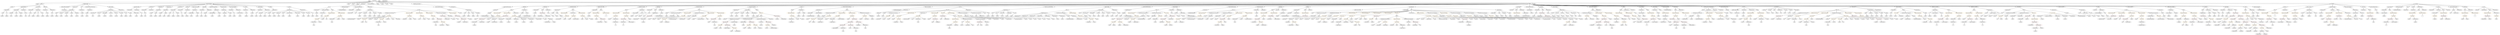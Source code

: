 strict digraph {
	graph [bb="0,0,50581,828"];
	node [label="\N"];
	Enter	[height=0.5,
		pos="7636.6,810",
		width=0.83628];
	BinaryOperation_Unnamed_35	[color=brown,
		height=0.5,
		label=BinaryOperation,
		pos="36229,450",
		width=1.9867];
	Identifier__duration_2	[color=black,
		height=0.5,
		label=_duration,
		pos="36101,378",
		width=1.2798];
	BinaryOperation_Unnamed_35 -> Identifier__duration_2	[pos="e,36126,393.16 36200,433.12 36181,422.88 36156,409.5 36136,398.6"];
	NumberLiteral_Unnamed_8	[color=black,
		height=0.5,
		label=NumberLiteral,
		pos="36229,378",
		width=1.765];
	BinaryOperation_Unnamed_35 -> NumberLiteral_Unnamed_8	[pos="e,36229,396.1 36229,431.7 36229,424.41 36229,415.73 36229,407.54"];
	ElementaryTypeName_bool_1	[color=black,
		height=0.5,
		label=bool,
		pos="49607,522",
		width=0.76697];
	ElementaryTypeName_uint16_8	[color=black,
		height=0.5,
		label=uint16,
		pos="33412,450",
		width=0.91945];
	ElementaryTypeName_uint128_32	[color=black,
		height=0.5,
		label=uint128,
		pos="24068,450",
		width=1.0442];
	Identifier_oracle_1	[color=black,
		height=0.5,
		label=oracle,
		pos="23527,306",
		width=0.91945];
	Parameter_tokensAllowed	[color=black,
		height=0.5,
		label=tokensAllowed,
		pos="1921.6,522",
		width=1.8343];
	ElementaryTypeName_bool_2	[color=black,
		height=0.5,
		label=bool,
		pos="1921.6,450",
		width=0.76697];
	Parameter_tokensAllowed -> ElementaryTypeName_bool_2	[pos="e,1921.6,468.1 1921.6,503.7 1921.6,496.41 1921.6,487.73 1921.6,479.54"];
	Identifier_require_33	[color=black,
		height=0.5,
		label=require,
		pos="17372,378",
		width=1.0026];
	FunctionDefinition_bug_txorigin40	[color=black,
		height=0.5,
		label=bug_txorigin40,
		pos="48378,666",
		width=1.8481];
	ParameterList_Unnamed_34	[color=black,
		height=0.5,
		label=ParameterList,
		pos="48266,594",
		width=1.7095];
	FunctionDefinition_bug_txorigin40 -> ParameterList_Unnamed_34	[pos="e,48291,610.74 48352,648.94 48337,639.36 48317,627.06 48300,616.63"];
	Block_Unnamed_8	[color=black,
		height=0.5,
		label=Block,
		pos="48378,594",
		width=0.90558];
	FunctionDefinition_bug_txorigin40 -> Block_Unnamed_8	[pos="e,48378,612.1 48378,647.7 48378,640.41 48378,631.73 48378,623.54"];
	Identifier_paused_1	[color=black,
		height=0.5,
		label=paused,
		pos="49850,378",
		width=1.0303];
	Block_Unnamed_9	[color=black,
		height=0.5,
		label=Block,
		pos="34162,594",
		width=0.90558];
	ExpressionStatement_Unnamed_14	[color=orange,
		height=0.5,
		label=ExpressionStatement,
		pos="34162,522",
		width=2.458];
	Block_Unnamed_9 -> ExpressionStatement_Unnamed_14	[pos="e,34162,540.1 34162,575.7 34162,568.41 34162,559.73 34162,551.54"];
	ExpressionStatement_Unnamed_15	[color=orange,
		height=0.5,
		label=ExpressionStatement,
		pos="34357,522",
		width=2.458];
	Block_Unnamed_9 -> ExpressionStatement_Unnamed_15	[pos="e,34311,537.81 34187,582.32 34192,580.17 34197,577.97 34203,576 34235,563.83 34271,551.27 34300,541.44"];
	ElementaryTypeName_address_40	[color=black,
		height=0.5,
		label=address,
		pos="42677,450",
		width=1.0996];
	Identifier_require_10	[color=black,
		height=0.5,
		label=require,
		pos="18280,378",
		width=1.0026];
	Identifier__tokenContract_5	[color=black,
		height=0.5,
		label=_tokenContract,
		pos="26291,234",
		width=1.9036];
	Identifier_candidateContract_1	[color=black,
		height=0.5,
		label=candidateContract,
		pos="42605,378",
		width=2.1808];
	BinaryOperation_Unnamed_68	[color=brown,
		height=0.5,
		label=BinaryOperation,
		pos="26553,450",
		width=1.9867];
	Identifier__priceOracle	[color=black,
		height=0.5,
		label=_priceOracle,
		pos="26153,378",
		width=1.6264];
	BinaryOperation_Unnamed_68 -> Identifier__priceOracle	[pos="e,26196,390.47 26500,437.34 26491,435.44 26482,433.59 26473,432 26361,412.23 26332,417.75 26221,396 26216,395.11 26211,394.1 26207,\
393.03"];
	IndexAccess_Unnamed_16	[color=black,
		height=0.5,
		label=IndexAccess,
		pos="26289,378",
		width=1.6402];
	BinaryOperation_Unnamed_68 -> IndexAccess_Unnamed_16	[pos="e,26332,390.51 26504,436.24 26459,424.16 26391,406.03 26343,393.43"];
	StateVariableDeclaration_Unnamed_6	[color=black,
		height=0.5,
		label=StateVariableDeclaration,
		pos="10513,666",
		width=2.8184];
	VariableDeclaration_priceOracle	[color=black,
		height=0.5,
		label=priceOracle,
		pos="10293,594",
		width=1.4877];
	StateVariableDeclaration_Unnamed_6 -> VariableDeclaration_priceOracle	[pos="e,10331,607.11 10465,649.72 10428,638.13 10378,622.25 10342,610.58"];
	ElementaryTypeName_uint40_65	[color=black,
		height=0.5,
		label=uint40,
		pos="6548.6,450",
		width=0.91945];
	Parameter_owner_txorigin40	[color=black,
		height=0.5,
		label=owner_txorigin40,
		pos="48266,522",
		width=2.0976];
	ParameterList_Unnamed_34 -> Parameter_owner_txorigin40	[pos="e,48266,540.1 48266,575.7 48266,568.41 48266,559.73 48266,551.54"];
	FunctionCall_Unnamed_50	[color=orange,
		height=0.5,
		label=FunctionCall,
		pos="37833,450",
		width=1.6125];
	Identifier__addAuction	[color=black,
		height=0.5,
		label=_addAuction,
		pos="38445,378",
		width=1.6402];
	FunctionCall_Unnamed_50 -> Identifier__addAuction	[pos="e,38402,390.82 37875,437.18 37883,435.19 37891,433.33 37900,432 38109,397.73 38167,429.9 38377,396 38381,395.25 38386,394.33 38391,\
393.32"];
	Identifier_auction_3	[color=black,
		height=0.5,
		label=auction,
		pos="38560,378",
		width=1.0442];
	FunctionCall_Unnamed_50 -> Identifier_auction_3	[pos="e,38532,390.51 37874,437.15 37883,435.14 37891,433.29 37900,432 38169,390.25 38245,450.98 38513,396 38515,395.43 38518,394.72 38521,\
393.93"];
	Identifier__cutieId_14	[color=black,
		height=0.5,
		label=_cutieId,
		pos="38657,378",
		width=1.1412];
	FunctionCall_Unnamed_50 -> Identifier__cutieId_14	[pos="e,38627,390.71 37874,437.1 37883,435.09 37891,433.25 37900,432 38211,385.08 38298,455.21 38607,396 38610,395.43 38613,394.72 38616,\
393.92"];
	Parameter__coreContractAddress	[color=black,
		height=0.5,
		label=_coreContractAddress,
		pos="42583,522",
		width=2.6659];
	Parameter__coreContractAddress -> ElementaryTypeName_address_40	[pos="e,42657,465.89 42605,504.05 42618,494.59 42634,482.69 42648,472.56"];
	Identifier_auction_23	[color=black,
		height=0.5,
		label=auction,
		pos="24668,378",
		width=1.0442];
	MemberAccess_Unnamed_76	[color=black,
		height=0.5,
		label=MemberAccess,
		pos="6855.6,378",
		width=1.9174];
	Identifier_msg_21	[color=black,
		height=0.5,
		label=msg,
		pos="6855.6,306",
		width=0.75];
	MemberAccess_Unnamed_76 -> Identifier_msg_21	[pos="e,6855.6,324.1 6855.6,359.7 6855.6,352.41 6855.6,343.73 6855.6,335.54"];
	VariableDeclarationStatement_Unnamed_21	[color=black,
		height=0.5,
		label=VariableDeclarationStatement,
		pos="26866,522",
		width=3.3174];
	MemberAccess_Unnamed_42	[color=black,
		height=0.5,
		label=MemberAccess,
		pos="26712,450",
		width=1.9174];
	VariableDeclarationStatement_Unnamed_21 -> MemberAccess_Unnamed_42	[pos="e,26745,466.16 26829,504.41 26807,494.35 26779,481.45 26755,470.85"];
	VariableDeclaration_seller_2	[color=black,
		height=0.5,
		label=seller,
		pos="26829,450",
		width=0.82242];
	VariableDeclarationStatement_Unnamed_21 -> VariableDeclaration_seller_2	[pos="e,26837,467.62 26856,503.7 26852,495.87 26847,486.44 26843,477.73"];
	MemberAccess_Unnamed_26	[color=black,
		height=0.5,
		label=MemberAccess,
		pos="41387,450",
		width=1.9174];
	Identifier__auction_11	[color=black,
		height=0.5,
		label=_auction,
		pos="41431,378",
		width=1.1828];
	MemberAccess_Unnamed_26 -> Identifier__auction_11	[pos="e,41420,395.79 41397,432.05 41402,424.06 41408,414.33 41414,405.4"];
	Block_Unnamed_3	[color=black,
		height=0.5,
		label=Block,
		pos="46503,594",
		width=0.90558];
	ExpressionStatement_Unnamed_5	[color=orange,
		height=0.5,
		label=ExpressionStatement,
		pos="46308,522",
		width=2.458];
	Block_Unnamed_3 -> ExpressionStatement_Unnamed_5	[pos="e,46350,538.24 46476,583.41 46446,572.81 46398,555.47 46361,542.08"];
	ExpressionStatement_Unnamed_6	[color=orange,
		height=0.5,
		label=ExpressionStatement,
		pos="46503,522",
		width=2.458];
	Block_Unnamed_3 -> ExpressionStatement_Unnamed_6	[pos="e,46503,540.1 46503,575.7 46503,568.41 46503,559.73 46503,551.54"];
	ElementaryTypeName_uint40_47	[color=black,
		height=0.5,
		label=uint40,
		pos="45054,450",
		width=0.91945];
	Identifier_auction_11	[color=black,
		height=0.5,
		label=auction,
		pos="21698,378",
		width=1.0442];
	UserDefinedTypeName_Unnamed_23	[color=black,
		height=0.5,
		label=UserDefinedTypeName,
		pos="26366,450",
		width=2.7214];
	Parameter_genes	[color=black,
		height=0.5,
		label=genes,
		pos="5644.6,522",
		width=0.87786];
	ElementaryTypeName_uint256_3	[color=black,
		height=0.5,
		label=uint256,
		pos="5649.6,450",
		width=1.0442];
	Parameter_genes -> ElementaryTypeName_uint256_3	[pos="e,5648.4,468.1 5645.8,503.7 5646.3,496.41 5647,487.73 5647.6,479.54"];
	ParameterList_Unnamed_89	[color=black,
		height=0.5,
		label=ParameterList,
		pos="11078,594",
		width=1.7095];
	Parameter__cutieId_22	[color=black,
		height=0.5,
		label=_cutieId,
		pos="11048,522",
		width=1.1412];
	ParameterList_Unnamed_89 -> Parameter__cutieId_22	[pos="e,11055,540.1 11070,575.7 11067,568.15 11063,559.12 11059,550.68"];
	ParameterList_Unnamed_33	[color=black,
		height=0.5,
		label=ParameterList,
		pos="49211,594",
		width=1.7095];
	ModifierInvocation_onlyOwner_1	[color=black,
		height=0.5,
		label=onlyOwner,
		pos="50142,594",
		width=1.4323];
	Identifier__auction_3	[color=black,
		height=0.5,
		label=_auction,
		pos="10327,306",
		width=1.1828];
	FunctionCall_Unnamed_66	[color=orange,
		height=0.5,
		label=FunctionCall,
		pos="45716,234",
		width=1.6125];
	ElementaryTypeName_uint40_48	[color=black,
		height=0.5,
		label=uint40,
		pos="45623,162",
		width=0.91945];
	FunctionCall_Unnamed_66 -> ElementaryTypeName_uint40_48	[pos="e,45641,177.16 45694,217.12 45681,207.26 45664,194.47 45650,183.81"];
	IndexAccess_Unnamed_4	[color=black,
		height=0.5,
		label=IndexAccess,
		pos="45733,162",
		width=1.6402];
	FunctionCall_Unnamed_66 -> IndexAccess_Unnamed_4	[pos="e,45728,180.1 45720,215.7 45722,208.32 45724,199.52 45726,191.25"];
	FunctionCall_Unnamed_90	[color=orange,
		height=0.5,
		label=FunctionCall,
		pos="33671,450",
		width=1.6125];
	BinaryOperation_Unnamed_58	[color=brown,
		height=0.5,
		label=BinaryOperation,
		pos="33648,378",
		width=1.9867];
	FunctionCall_Unnamed_90 -> BinaryOperation_Unnamed_58	[pos="e,33653,396.1 33665,431.7 33662,424.24 33660,415.32 33657,406.97"];
	Identifier_require_24	[color=black,
		height=0.5,
		label=require,
		pos="33774,378",
		width=1.0026];
	FunctionCall_Unnamed_90 -> Identifier_require_24	[pos="e,33753,393.16 33694,433.12 33709,423.16 33728,410.23 33743,399.51"];
	ParameterList_Unnamed_67	[color=black,
		height=0.5,
		label=ParameterList,
		pos="13353,594",
		width=1.7095];
	Parameter_None_4	[color=black,
		height=0.5,
		label=None,
		pos="13348,522",
		width=0.85014];
	ParameterList_Unnamed_67 -> Parameter_None_4	[pos="e,13349,540.1 13351,575.7 13351,568.41 13350,559.73 13350,551.54"];
	Identifier__currentPrice_1	[color=black,
		height=0.5,
		label=_currentPrice,
		pos="26617,378",
		width=1.6818];
	Identifier_seller	[color=black,
		height=0.5,
		label=seller,
		pos="19405,162",
		width=0.82242];
	Block_Unnamed_34	[color=black,
		height=0.5,
		label=Block,
		pos="23612,594",
		width=0.90558];
	ExpressionStatement_Unnamed_48	[color=orange,
		height=0.5,
		label=ExpressionStatement,
		pos="23129,522",
		width=2.458];
	Block_Unnamed_34 -> ExpressionStatement_Unnamed_48	[pos="e,23194,534.61 23580,589.01 23514,580.65 23357,560.35 23227,540 23220,538.9 23212,537.71 23205,536.48"];
	VariableDeclarationStatement_Unnamed_14	[color=black,
		height=0.5,
		label=VariableDeclarationStatement,
		pos="23355,522",
		width=3.3174];
	Block_Unnamed_34 -> VariableDeclarationStatement_Unnamed_14	[pos="e,23411,538.3 23583,585.11 23544,574.54 23474,555.49 23422,541.26"];
	VariableDeclarationStatement_Unnamed_15	[color=black,
		height=0.5,
		label=VariableDeclarationStatement,
		pos="23612,522",
		width=3.3174];
	Block_Unnamed_34 -> VariableDeclarationStatement_Unnamed_15	[pos="e,23612,540.1 23612,575.7 23612,568.41 23612,559.73 23612,551.54"];
	FunctionCall_Unnamed_64	[color=orange,
		height=0.5,
		label=FunctionCall,
		pos="23807,522",
		width=1.6125];
	Block_Unnamed_34 -> FunctionCall_Unnamed_64	[pos="e,23770,536.29 23638,583.41 23669,572.3 23721,553.78 23759,540.17"];
	Mapping_Unnamed_1	[color=black,
		height=0.5,
		label=Mapping,
		pos="10087,522",
		width=1.2105];
	VariableDeclaration_priceOracle -> Mapping_Unnamed_1	[pos="e,10119,534.14 10256,580.49 10220,568.5 10167,550.4 10130,537.72"];
	ExpressionStatement_Unnamed_46	[color=orange,
		height=0.5,
		label=ExpressionStatement,
		pos="35640,522",
		width=2.458];
	FunctionCall_Unnamed_56	[color=orange,
		height=0.5,
		label=FunctionCall,
		pos="35621,450",
		width=1.6125];
	ExpressionStatement_Unnamed_46 -> FunctionCall_Unnamed_56	[pos="e,35625,468.1 35635,503.7 35633,496.24 35630,487.32 35628,478.97"];
	Parameter_success	[color=black,
		height=0.5,
		label=success,
		pos="626.59,522",
		width=1.1135];
	ElementaryTypeName_bool_3	[color=black,
		height=0.5,
		label=bool,
		pos="605.59,450",
		width=0.76697];
	Parameter_success -> ElementaryTypeName_bool_3	[pos="e,610.72,468.1 621.4,503.7 619.16,496.24 616.49,487.32 613.98,478.97"];
	FunctionDefinition__addAuction	[color=black,
		height=0.5,
		label=_addAuction,
		pos="10801,666",
		width=1.6402];
	Block_Unnamed_13	[color=black,
		height=0.5,
		label=Block,
		pos="10517,594",
		width=0.90558];
	FunctionDefinition__addAuction -> Block_Unnamed_13	[pos="e,10546,602.29 10756,653.91 10701,640.44 10610,617.92 10557,604.98"];
	ParameterList_Unnamed_57	[color=black,
		height=0.5,
		label=ParameterList,
		pos="10801,594",
		width=1.7095];
	FunctionDefinition__addAuction -> ParameterList_Unnamed_57	[pos="e,10801,612.1 10801,647.7 10801,640.41 10801,631.73 10801,623.54"];
	FunctionDefinition_bid_2	[color=black,
		height=0.5,
		label=bid,
		pos="6795.6,666",
		width=0.75];
	ParameterList_Unnamed_102	[color=black,
		height=0.5,
		label=ParameterList,
		pos="6548.6,594",
		width=1.7095];
	FunctionDefinition_bid_2 -> ParameterList_Unnamed_102	[pos="e,6591.6,607.19 6771,658.03 6731.9,646.96 6654.7,625.08 6602.4,610.24"];
	ModifierInvocation_canBeStoredIn128Bits_2	[color=black,
		height=0.5,
		label=canBeStoredIn128Bits,
		pos="6722.6,594",
		width=2.6105];
	FunctionDefinition_bid_2 -> ModifierInvocation_canBeStoredIn128Bits_2	[pos="e,6740.4,612.11 6780.8,650.83 6771.6,642.01 6759.5,630.4 6748.7,620.06"];
	Block_Unnamed_52	[color=black,
		height=0.5,
		label=Block,
		pos="6867.6,594",
		width=0.90558];
	FunctionDefinition_bid_2 -> Block_Unnamed_52	[pos="e,6851.9,610.21 6810.5,650.5 6820.2,641.11 6832.9,628.7 6843.9,617.99"];
	MemberAccess_Unnamed_58	[color=black,
		height=0.5,
		label=MemberAccess,
		pos="44172,378",
		width=1.9174];
	Identifier__recipient	[color=black,
		height=0.5,
		label=_recipient,
		pos="44172,306",
		width=1.3076];
	MemberAccess_Unnamed_58 -> Identifier__recipient	[pos="e,44172,324.1 44172,359.7 44172,352.41 44172,343.73 44172,335.54"];
	Identifier_coreContract_6	[color=black,
		height=0.5,
		label=coreContract,
		pos="24780,234",
		width=1.6541];
	ElementaryTypeName_uint_1	[color=black,
		height=0.5,
		label=uint,
		pos="13083,450",
		width=0.75];
	Identifier__computeCurrentPrice	[color=black,
		height=0.5,
		label=_computeCurrentPrice,
		pos="41569,450",
		width=2.6382];
	ElementaryTypeName_uint256_2	[color=black,
		height=0.5,
		label=uint256,
		pos="5193.6,450",
		width=1.0442];
	ElementaryTypeName_uint40_34	[color=black,
		height=0.5,
		label=uint40,
		pos="45679,450",
		width=0.91945];
	VariableDeclaration_auction_7	[color=black,
		height=0.5,
		label=auction,
		pos="24603,450",
		width=1.0442];
	UserDefinedTypeName_Unnamed_21	[color=black,
		height=0.5,
		label=UserDefinedTypeName,
		pos="24243,378",
		width=2.7214];
	VariableDeclaration_auction_7 -> UserDefinedTypeName_Unnamed_21	[pos="e,24314,390.7 24575,437.92 24568,435.74 24562,433.63 24556,432 24544,429.06 24414,407.26 24325,392.55"];
	FunctionCall_Unnamed_60	[color=orange,
		height=0.5,
		label=FunctionCall,
		pos="23212,450",
		width=1.6125];
	ExpressionStatement_Unnamed_48 -> FunctionCall_Unnamed_60	[pos="e,23192,467.31 23149,504.05 23159,495.24 23172,484.33 23183,474.69"];
	NumberLiteral_Unnamed_21	[color=black,
		height=0.5,
		label=NumberLiteral,
		pos="44957,234",
		width=1.765];
	ExpressionStatement_Unnamed_9	[color=orange,
		height=0.5,
		label=ExpressionStatement,
		pos="49895,522",
		width=2.458];
	FunctionCall_Unnamed_7	[color=orange,
		height=0.5,
		label=FunctionCall,
		pos="49895,450",
		width=1.6125];
	ExpressionStatement_Unnamed_9 -> FunctionCall_Unnamed_7	[pos="e,49895,468.1 49895,503.7 49895,496.41 49895,487.73 49895,479.54"];
	Identifier_Auction_1	[color=black,
		height=0.5,
		label=Auction,
		pos="7402.6,378",
		width=1.1135];
	ElementaryTypeName_bool_11	[color=black,
		height=0.5,
		label=bool,
		pos="11386,450",
		width=0.76697];
	FunctionCall_Unnamed_19	[color=orange,
		height=0.5,
		label=FunctionCall,
		pos="45570,450",
		width=1.6125];
	Identifier__owner	[color=black,
		height=0.5,
		label=_owner,
		pos="45552,378",
		width=1.0719];
	FunctionCall_Unnamed_19 -> Identifier__owner	[pos="e,45556,396.1 45565,431.7 45563,424.32 45561,415.52 45559,407.25"];
	Identifier__cutieId_4	[color=black,
		height=0.5,
		label=_cutieId,
		pos="45650,378",
		width=1.1412];
	FunctionCall_Unnamed_19 -> Identifier__cutieId_4	[pos="e,45632,394.67 45588,432.76 45599,423.62 45612,412.06 45623,402"];
	Identifier_this	[color=black,
		height=0.5,
		label=this,
		pos="45736,378",
		width=0.75];
	FunctionCall_Unnamed_19 -> Identifier_this	[pos="e,45714,389.26 45605,435.34 45631,424.92 45668,410.03 45700,396 45701,395.34 45703,394.66 45704,393.96"];
	MemberAccess_Unnamed_15	[color=black,
		height=0.5,
		label=MemberAccess,
		pos="45850,378",
		width=1.9174];
	FunctionCall_Unnamed_19 -> MemberAccess_Unnamed_15	[pos="e,45801,391.04 45614,437.81 45621,435.87 45629,433.87 45637,432 45688,419 45747,404.37 45790,393.78"];
	FunctionCall_Unnamed_67	[color=orange,
		height=0.5,
		label=FunctionCall,
		pos="45868,162",
		width=1.6125];
	IndexAccess_Unnamed_5	[color=black,
		height=0.5,
		label=IndexAccess,
		pos="45866,90",
		width=1.6402];
	FunctionCall_Unnamed_67 -> IndexAccess_Unnamed_5	[pos="e,45866,108.1 45867,143.7 45867,136.41 45867,127.73 45866,119.54"];
	ElementaryTypeName_uint40_49	[color=black,
		height=0.5,
		label=uint40,
		pos="45976,90",
		width=0.91945];
	FunctionCall_Unnamed_67 -> ElementaryTypeName_uint40_49	[pos="e,45955,104.3 45892,145.29 45908,134.98 45929,121.42 45946,110.43"];
	VariableDeclarationStatement_Unnamed_1	[color=black,
		height=0.5,
		label=VariableDeclarationStatement,
		pos="18269,522",
		width=3.3174];
	FunctionCall_Unnamed_25	[color=orange,
		height=0.5,
		label=FunctionCall,
		pos="18164,450",
		width=1.6125];
	VariableDeclarationStatement_Unnamed_1 -> FunctionCall_Unnamed_25	[pos="e,18187,466.83 18243,504.05 18229,494.76 18212,483.13 18197,473.13"];
	VariableDeclaration_price	[color=black,
		height=0.5,
		label=price,
		pos="18269,450",
		width=0.80856];
	VariableDeclarationStatement_Unnamed_1 -> VariableDeclaration_price	[pos="e,18269,468.1 18269,503.7 18269,496.41 18269,487.73 18269,479.54"];
	FunctionCall_Unnamed_101	[color=orange,
		height=0.5,
		label=FunctionCall,
		pos="14758,450",
		width=1.6125];
	BinaryOperation_Unnamed_61	[color=brown,
		height=0.5,
		label=BinaryOperation,
		pos="14667,378",
		width=1.9867];
	FunctionCall_Unnamed_101 -> BinaryOperation_Unnamed_61	[pos="e,14688,395.63 14736,432.76 14725,423.79 14710,412.49 14697,402.56"];
	Identifier_require_29	[color=black,
		height=0.5,
		label=require,
		pos="14793,378",
		width=1.0026];
	FunctionCall_Unnamed_101 -> Identifier_require_29	[pos="e,14784,395.79 14766,432.05 14770,424.23 14775,414.75 14779,405.98"];
	Identifier__fee	[color=black,
		height=0.5,
		label=_fee,
		pos="43040,306",
		width=0.75];
	VariableDeclaration_candidateContract	[color=black,
		height=0.5,
		label=candidateContract,
		pos="43600,450",
		width=2.1808];
	UserDefinedTypeName_Unnamed_12	[color=black,
		height=0.5,
		label=UserDefinedTypeName,
		pos="43597,378",
		width=2.7214];
	VariableDeclaration_candidateContract -> UserDefinedTypeName_Unnamed_12	[pos="e,43597,396.1 43599,431.7 43599,424.41 43598,415.73 43598,407.54"];
	Identifier_msg_12	[color=black,
		height=0.5,
		label=msg,
		pos="35364,450",
		width=0.75];
	MemberAccess_Unnamed_24	[color=black,
		height=0.5,
		label=MemberAccess,
		pos="41295,162",
		width=1.9174];
	Identifier__auction_9	[color=black,
		height=0.5,
		label=_auction,
		pos="41295,90",
		width=1.1828];
	MemberAccess_Unnamed_24 -> Identifier__auction_9	[pos="e,41295,108.1 41295,143.7 41295,136.41 41295,127.73 41295,119.54"];
	MemberAccess_Unnamed_14	[color=black,
		height=0.5,
		label=MemberAccess,
		pos="16204,378",
		width=1.9174];
	Identifier_coreContract_1	[color=black,
		height=0.5,
		label=coreContract,
		pos="16204,306",
		width=1.6541];
	MemberAccess_Unnamed_14 -> Identifier_coreContract_1	[pos="e,16204,324.1 16204,359.7 16204,352.41 16204,343.73 16204,335.54"];
	FunctionDefinition_isOnAuction	[color=black,
		height=0.5,
		label=isOnAuction,
		pos="11281,666",
		width=1.5986];
	FunctionDefinition_isOnAuction -> ParameterList_Unnamed_89	[pos="e,11116,608.41 11243,652 11210,640.75 11163,624.4 11127,612.09"];
	Block_Unnamed_41	[color=black,
		height=0.5,
		label=Block,
		pos="11223,594",
		width=0.90558];
	FunctionDefinition_isOnAuction -> Block_Unnamed_41	[pos="e,11236,610.83 11267,648.05 11259,639.47 11251,628.89 11243,619.44"];
	ParameterList_Unnamed_90	[color=black,
		height=0.5,
		label=ParameterList,
		pos="11337,594",
		width=1.7095];
	FunctionDefinition_isOnAuction -> ParameterList_Unnamed_90	[pos="e,11323,611.79 11294,648.05 11301,639.8 11309,629.7 11316,620.54"];
	IndexAccess_Unnamed_3	[color=black,
		height=0.5,
		label=IndexAccess,
		pos="23347,450",
		width=1.6402];
	VariableDeclarationStatement_Unnamed_14 -> IndexAccess_Unnamed_3	[pos="e,23349,468.1 23353,503.7 23352,496.41 23351,487.73 23350,479.54"];
	VariableDeclaration_oracle	[color=black,
		height=0.5,
		label=oracle,
		pos="23457,450",
		width=0.91945];
	VariableDeclarationStatement_Unnamed_14 -> VariableDeclaration_oracle	[pos="e,23437,464.74 23379,504.05 23394,494.16 23412,481.62 23427,471.22"];
	MemberAccess_Unnamed_48	[color=black,
		height=0.5,
		label=MemberAccess,
		pos="33519,306",
		width=1.9174];
	Identifier_tx_4	[color=black,
		height=0.5,
		label=tx,
		pos="33519,234",
		width=0.75];
	MemberAccess_Unnamed_48 -> Identifier_tx_4	[pos="e,33519,252.1 33519,287.7 33519,280.41 33519,271.73 33519,263.54"];
	ParameterList_Unnamed_98	[color=black,
		height=0.5,
		label=ParameterList,
		pos="26378,594",
		width=1.7095];
	Parameter__priceOracle	[color=black,
		height=0.5,
		label=_priceOracle,
		pos="26233,522",
		width=1.6264];
	ParameterList_Unnamed_98 -> Parameter__priceOracle	[pos="e,26263,537.58 26347,578.15 26325,567.78 26296,553.83 26273,542.55"];
	Parameter__tokenContract_3	[color=black,
		height=0.5,
		label=_tokenContract,
		pos="26378,522",
		width=1.9036];
	ParameterList_Unnamed_98 -> Parameter__tokenContract_3	[pos="e,26378,540.1 26378,575.7 26378,568.41 26378,559.73 26378,551.54"];
	PragmaDirective_solidity_4	[color=black,
		height=0.5,
		label=solidity,
		pos="773.59,738",
		width=1.0442];
	ElementaryTypeName_uint256_8	[color=black,
		height=0.5,
		label=uint256,
		pos="37.591,450",
		width=1.0442];
	FunctionCall_Unnamed_45	[color=orange,
		height=0.5,
		label=FunctionCall,
		pos="36802,378",
		width=1.6125];
	Identifier__cutieId_12	[color=black,
		height=0.5,
		label=_cutieId,
		pos="36674,306",
		width=1.1412];
	FunctionCall_Unnamed_45 -> Identifier__cutieId_12	[pos="e,36699,320.74 36774,361.81 36755,351.35 36729,337.38 36709,326.16"];
	MemberAccess_Unnamed_32	[color=black,
		height=0.5,
		label=MemberAccess,
		pos="36802,306",
		width=1.9174];
	FunctionCall_Unnamed_45 -> MemberAccess_Unnamed_32	[pos="e,36802,324.1 36802,359.7 36802,352.41 36802,343.73 36802,335.54"];
	Identifier__isOwner	[color=black,
		height=0.5,
		label=_isOwner,
		pos="36936,306",
		width=1.2937];
	FunctionCall_Unnamed_45 -> Identifier__isOwner	[pos="e,36909,321.04 36830,361.98 36850,351.56 36877,337.57 36899,326.32"];
	FunctionCall_Unnamed_124	[color=orange,
		height=0.5,
		label=FunctionCall,
		pos="7518.6,378",
		width=1.6125];
	ElementaryTypeName_uint40_64	[color=black,
		height=0.5,
		label=uint40,
		pos="7479.6,306",
		width=0.91945];
	FunctionCall_Unnamed_124 -> ElementaryTypeName_uint40_64	[pos="e,7488.7,323.31 7509.2,360.05 7504.7,352.03 7499.2,342.26 7494.2,333.3"];
	Identifier_now_2	[color=black,
		height=0.5,
		label=now,
		pos="7557.6,306",
		width=0.75];
	FunctionCall_Unnamed_124 -> Identifier_now_2	[pos="e,7548.5,323.31 7528,360.05 7532.5,352.03 7537.9,342.26 7542.9,333.3"];
	Parameter__id_3	[color=black,
		height=0.5,
		label=_id,
		pos="2917.6,522",
		width=0.75];
	ElementaryTypeName_uint40_8	[color=black,
		height=0.5,
		label=uint40,
		pos="2916.6,450",
		width=0.91945];
	Parameter__id_3 -> ElementaryTypeName_uint40_8	[pos="e,2916.8,468.1 2917.3,503.7 2917.2,496.41 2917.1,487.73 2917,479.54"];
	Parameter__value_3	[color=black,
		height=0.5,
		label=_value,
		pos="9546.6,522",
		width=0.96103];
	ElementaryTypeName_uint256_11	[color=black,
		height=0.5,
		label=uint256,
		pos="9537.6,450",
		width=1.0442];
	Parameter__value_3 -> ElementaryTypeName_uint256_11	[pos="e,9539.8,468.1 9544.4,503.7 9543.4,496.32 9542.3,487.52 9541.2,479.25"];
	Identifier_require_11	[color=black,
		height=0.5,
		label=require,
		pos="19016,378",
		width=1.0026];
	ElementaryTypeName_address_67	[color=black,
		height=0.5,
		label=address,
		pos="7624.6,450",
		width=1.0996];
	Parameter__startPrice_1	[color=black,
		height=0.5,
		label=_startPrice,
		pos="15084,522",
		width=1.4046];
	ElementaryTypeName_uint128_19	[color=black,
		height=0.5,
		label=uint128,
		pos="15084,450",
		width=1.0442];
	Parameter__startPrice_1 -> ElementaryTypeName_uint128_19	[pos="e,15084,468.1 15084,503.7 15084,496.41 15084,487.73 15084,479.54"];
	EmitStatement_Unnamed_2	[color=black,
		height=0.5,
		label=EmitStatement,
		pos="49288,522",
		width=1.7788];
	FunctionCall_Unnamed_9	[color=orange,
		height=0.5,
		label=FunctionCall,
		pos="49288,450",
		width=1.6125];
	EmitStatement_Unnamed_2 -> FunctionCall_Unnamed_9	[pos="e,49288,468.1 49288,503.7 49288,496.41 49288,487.73 49288,479.54"];
	BinaryOperation_Unnamed_4	[color=brown,
		height=0.5,
		label=BinaryOperation,
		pos="46267,378",
		width=1.9867];
	Identifier_owner_txorigin37	[color=black,
		height=0.5,
		label=owner_txorigin37,
		pos="46245,306",
		width=2.0976];
	BinaryOperation_Unnamed_4 -> Identifier_owner_txorigin37	[pos="e,46250,324.1 46261,359.7 46259,352.24 46256,343.32 46253,334.97"];
	MemberAccess_Unnamed_2	[color=black,
		height=0.5,
		label=MemberAccess,
		pos="46408,306",
		width=1.9174];
	BinaryOperation_Unnamed_4 -> MemberAccess_Unnamed_2	[pos="e,46376,322.49 46298,361.46 46318,351.5 46344,338.44 46366,327.61"];
	Identifier_require_14	[color=black,
		height=0.5,
		label=require,
		pos="36914,378",
		width=1.0026];
	Identifier_msg_13	[color=black,
		height=0.5,
		label=msg,
		pos="14677,234",
		width=0.75];
	ElementaryTypeName_uint40_19	[color=black,
		height=0.5,
		label=uint40,
		pos="1696.6,450",
		width=0.91945];
	VariableDeclarationStatement_Unnamed_22	[color=black,
		height=0.5,
		label=VariableDeclarationStatement,
		pos="28201,378",
		width=3.3174];
	VariableDeclaration_fee_2	[color=black,
		height=0.5,
		label=fee,
		pos="28054,306",
		width=0.75];
	VariableDeclarationStatement_Unnamed_22 -> VariableDeclaration_fee_2	[pos="e,28075,317.19 28166,360.41 28141,348.77 28109,333.33 28085,322.05"];
	FunctionCall_Unnamed_84	[color=orange,
		height=0.5,
		label=FunctionCall,
		pos="28197,306",
		width=1.6125];
	VariableDeclarationStatement_Unnamed_22 -> FunctionCall_Unnamed_84	[pos="e,28198,324.1 28200,359.7 28199,352.41 28199,343.73 28198,335.54"];
	ElementaryTypeName_uint256_5	[color=black,
		height=0.5,
		label=uint256,
		pos="3180.6,450",
		width=1.0442];
	ParameterList_Unnamed_46	[color=black,
		height=0.5,
		label=ParameterList,
		pos="938.59,594",
		width=1.7095];
	Parameter__owner	[color=black,
		height=0.5,
		label=_owner,
		pos="974.59,522",
		width=1.0719];
	ParameterList_Unnamed_46 -> Parameter__owner	[pos="e,966.04,539.62 947.49,575.7 951.52,567.87 956.37,558.44 960.85,549.73"];
	VariableDeclaration_auction_1	[color=black,
		height=0.5,
		label=auction,
		pos="37197,450",
		width=1.0442];
	UserDefinedTypeName_Unnamed_11	[color=black,
		height=0.5,
		label=UserDefinedTypeName,
		pos="37066,378",
		width=2.7214];
	VariableDeclaration_auction_1 -> UserDefinedTypeName_Unnamed_11	[pos="e,37096,395.39 37172,436 37154,426.1 37128,412.25 37106,400.69"];
	NumberLiteral_Unnamed_2	[color=black,
		height=0.5,
		label=NumberLiteral,
		pos="12363,306",
		width=1.765];
	ParameterList_Unnamed_74	[color=black,
		height=0.5,
		label=ParameterList,
		pos="31407,594",
		width=1.7095];
	Parameter_None_7	[color=black,
		height=0.5,
		label=None,
		pos="31383,522",
		width=0.85014];
	ParameterList_Unnamed_74 -> Parameter_None_7	[pos="e,31388,540.1 31401,575.7 31398,568.24 31395,559.32 31392,550.97"];
	ParameterList_Unnamed_63	[color=black,
		height=0.5,
		label=ParameterList,
		pos="18628,594",
		width=1.7095];
	Parameter__bidAmount	[color=black,
		height=0.5,
		label=_bidAmount,
		pos="17969,522",
		width=1.5986];
	ParameterList_Unnamed_63 -> Parameter__bidAmount	[pos="e,18011,534.59 18583,581.16 18574,579.17 18565,577.33 18557,576 18328,540.96 18266,575.79 18038,540 18032,539.18 18027,538.17 18022,\
537.04"];
	Parameter__cutieId_17	[color=black,
		height=0.5,
		label=_cutieId,
		pos="18088,522",
		width=1.1412];
	ParameterList_Unnamed_63 -> Parameter__cutieId_17	[pos="e,18119,534.25 18583,581.28 18574,579.28 18565,577.4 18557,576 18373,546.31 18323,576.57 18141,540 18137,539.28 18133,538.39 18130,\
537.41"];
	FunctionCall_Unnamed_76	[color=orange,
		height=0.5,
		label=FunctionCall,
		pos="26940,378",
		width=1.6125];
	Identifier_auction_5	[color=black,
		height=0.5,
		label=auction,
		pos="26859,306",
		width=1.0442];
	FunctionCall_Unnamed_76 -> Identifier_auction_5	[pos="e,26876,322.19 26921,360.76 26910,351.5 26896,339.73 26885,329.58"];
	Identifier__isOnAuction_1	[color=black,
		height=0.5,
		label=_isOnAuction,
		pos="26977,306",
		width=1.7372];
	FunctionCall_Unnamed_76 -> Identifier__isOnAuction_1	[pos="e,26967,324.28 26949,360.05 26953,352.35 26958,343.03 26962,334.36"];
	Parameter__cutieId_2	[color=black,
		height=0.5,
		label=_cutieId,
		pos="5193.6,522",
		width=1.1412];
	Parameter__cutieId_2 -> ElementaryTypeName_uint256_2	[pos="e,5193.6,468.1 5193.6,503.7 5193.6,496.41 5193.6,487.73 5193.6,479.54"];
	ModifierInvocation_canBeStoredIn128Bits_1	[color=black,
		height=0.5,
		label=canBeStoredIn128Bits,
		pos="27724,594",
		width=2.6105];
	Identifier__value_1	[color=black,
		height=0.5,
		label=_value,
		pos="26694,522",
		width=0.96103];
	ModifierInvocation_canBeStoredIn128Bits_1 -> Identifier__value_1	[pos="e,26719,534.46 27630,591.71 27418,588.19 26906,576.12 26738,540 26735,539.47 26733,538.82 26730,538.09"];
	Identifier___1	[color=black,
		height=0.5,
		label=_,
		pos="48995,450",
		width=0.75];
	NumberLiteral_Unnamed_5	[color=black,
		height=0.5,
		label=NumberLiteral,
		pos="13077,378",
		width=1.765];
	UserDefinedTypeName_Unnamed_6	[color=black,
		height=0.5,
		label=UserDefinedTypeName,
		pos="9964.6,450",
		width=2.7214];
	ElementaryTypeName_address_41	[color=black,
		height=0.5,
		label=address,
		pos="23011,306",
		width=1.0996];
	BinaryOperation_Unnamed	[color=brown,
		height=0.5,
		label=BinaryOperation,
		pos="47987,450",
		width=1.9867];
	Identifier_owner	[color=black,
		height=0.5,
		label=owner,
		pos="47940,378",
		width=0.93331];
	BinaryOperation_Unnamed -> Identifier_owner	[pos="e,47951,395.31 47975,432.05 47970,423.85 47963,413.83 47957,404.71"];
	MemberAccess_Unnamed	[color=black,
		height=0.5,
		label=MemberAccess,
		pos="48061,378",
		width=1.9174];
	BinaryOperation_Unnamed -> MemberAccess_Unnamed	[pos="e,48043,395.71 48004,432.41 48013,423.76 48025,413 48035,403.42"];
	ElementaryTypeName_uint40_26	[color=black,
		height=0.5,
		label=uint40,
		pos="22889,450",
		width=0.91945];
	FunctionCall_Unnamed_31	[color=orange,
		height=0.5,
		label=FunctionCall,
		pos="15354,234",
		width=1.6125];
	ElementaryTypeName_int256_1	[color=black,
		height=0.5,
		label=int256,
		pos="15264,162",
		width=0.91945];
	FunctionCall_Unnamed_31 -> ElementaryTypeName_int256_1	[pos="e,15282,177.25 15333,216.76 15320,207.05 15304,194.6 15291,184.13"];
	Identifier__endPrice_1	[color=black,
		height=0.5,
		label=_endPrice,
		pos="15363,162",
		width=1.3353];
	FunctionCall_Unnamed_31 -> Identifier__endPrice_1	[pos="e,15360,180.1 15356,215.7 15357,208.32 15358,199.52 15359,191.25"];
	UserDefinedTypeName_Unnamed_25	[color=black,
		height=0.5,
		label=UserDefinedTypeName,
		pos="31180,450",
		width=2.7214];
	Block_Unnamed_25	[color=black,
		height=0.5,
		label=Block,
		pos="12875,594",
		width=0.90558];
	ExpressionStatement_Unnamed_32	[color=orange,
		height=0.5,
		label=ExpressionStatement,
		pos="12680,522",
		width=2.458];
	Block_Unnamed_25 -> ExpressionStatement_Unnamed_32	[pos="e,12722,538.24 12848,583.41 12818,572.81 12770,555.47 12733,542.08"];
	ExpressionStatement_Unnamed_31	[color=orange,
		height=0.5,
		label=ExpressionStatement,
		pos="12875,522",
		width=2.458];
	Block_Unnamed_25 -> ExpressionStatement_Unnamed_31	[pos="e,12875,540.1 12875,575.7 12875,568.41 12875,559.73 12875,551.54"];
	Identifier_cutieIdToAuction_2	[color=black,
		height=0.5,
		label=cutieIdToAuction,
		pos="33852,306",
		width=2.1254];
	Parameter__fee	[color=black,
		height=0.5,
		label=_fee,
		pos="42724,522",
		width=0.75];
	ElementaryTypeName_uint16_7	[color=black,
		height=0.5,
		label=uint16,
		pos="42768,450",
		width=0.91945];
	Parameter__fee -> ElementaryTypeName_uint16_7	[pos="e,42757,467.31 42734,505.12 42739,496.82 42745,486.46 42751,477.03"];
	Block_Unnamed_29	[color=black,
		height=0.5,
		label=Block,
		pos="32537,594",
		width=0.90558];
	VariableDeclarationStatement_Unnamed_10	[color=black,
		height=0.5,
		label=VariableDeclarationStatement,
		pos="32424,522",
		width=3.3174];
	Block_Unnamed_29 -> VariableDeclarationStatement_Unnamed_10	[pos="e,32451,539.82 32515,579.83 32500,570.28 32479,557.1 32460,545.85"];
	ExpressionStatement_Unnamed_34	[color=orange,
		height=0.5,
		label=ExpressionStatement,
		pos="32650,522",
		width=2.458];
	Block_Unnamed_29 -> ExpressionStatement_Unnamed_34	[pos="e,32623,539.57 32558,579.83 32573,570.21 32595,556.92 32613,545.61"];
	ExpressionStatement_Unnamed_35	[color=orange,
		height=0.5,
		label=ExpressionStatement,
		pos="32845,522",
		width=2.458];
	Block_Unnamed_29 -> ExpressionStatement_Unnamed_35	[pos="e,32779,534.48 32561,581.95 32566,579.77 32572,577.66 32578,576 32612,565.43 32702,548.38 32768,536.49"];
	ModifierInvocation_whenPaused	[color=black,
		height=0.5,
		label=whenPaused,
		pos="49348,594",
		width=1.5848];
	ElementaryTypeName_bool_10	[color=black,
		height=0.5,
		label=bool,
		pos="22278,450",
		width=0.76697];
	VariableDeclaration_seller_1	[color=black,
		height=0.5,
		label=seller,
		pos="19935,450",
		width=0.82242];
	ElementaryTypeName_address_33	[color=black,
		height=0.5,
		label=address,
		pos="20952,378",
		width=1.0996];
	VariableDeclaration_seller_1 -> ElementaryTypeName_address_33	[pos="e,20922,390.69 19957,437.64 19962,435.36 19968,433.28 19974,432 20376,339.85 20497,472.55 20903,396 20906,395.44 20909,394.74 20912,\
393.93"];
	Identifier_sellerValue_1	[color=black,
		height=0.5,
		label=sellerValue,
		pos="28330,234",
		width=1.4046];
	FunctionCall_Unnamed_92	[color=orange,
		height=0.5,
		label=FunctionCall,
		pos="22297,378",
		width=1.6125];
	Identifier__isOnAuction_2	[color=black,
		height=0.5,
		label=_isOnAuction,
		pos="22238,306",
		width=1.7372];
	FunctionCall_Unnamed_92 -> Identifier__isOnAuction_2	[pos="e,22252,323.96 22283,360.41 22276,352.08 22267,341.8 22259,332.49"];
	Identifier_auction_8	[color=black,
		height=0.5,
		label=auction,
		pos="22356,306",
		width=1.0442];
	FunctionCall_Unnamed_92 -> Identifier_auction_8	[pos="e,22342,322.99 22311,360.41 22318,351.83 22327,341.19 22335,331.67"];
	Identifier__price	[color=black,
		height=0.5,
		label=_price,
		pos="32082,378",
		width=0.94717];
	Parameter__cutieId_11	[color=black,
		height=0.5,
		label=_cutieId,
		pos="2675.6,522",
		width=1.1412];
	ElementaryTypeName_uint40_21	[color=black,
		height=0.5,
		label=uint40,
		pos="2676.6,450",
		width=0.91945];
	Parameter__cutieId_11 -> ElementaryTypeName_uint40_21	[pos="e,2676.3,468.1 2675.8,503.7 2675.9,496.41 2676.1,487.73 2676.2,479.54"];
	ExpressionStatement_Unnamed_20	[color=orange,
		height=0.5,
		label=ExpressionStatement,
		pos="10237,522",
		width=2.458];
	FunctionCall_Unnamed_15	[color=orange,
		height=0.5,
		label=FunctionCall,
		pos="10237,450",
		width=1.6125];
	ExpressionStatement_Unnamed_20 -> FunctionCall_Unnamed_15	[pos="e,10237,468.1 10237,503.7 10237,496.41 10237,487.73 10237,479.54"];
	ModifierInvocation_onlyOwner_4	[color=black,
		height=0.5,
		label=onlyOwner,
		pos="42522,594",
		width=1.4323];
	MemberAccess_Unnamed_64	[color=black,
		height=0.5,
		label=MemberAccess,
		pos="25141,378",
		width=1.9174];
	Identifier_msg_14	[color=black,
		height=0.5,
		label=msg,
		pos="25141,306",
		width=0.75];
	MemberAccess_Unnamed_64 -> Identifier_msg_14	[pos="e,25141,324.1 25141,359.7 25141,352.41 25141,343.73 25141,335.54"];
	MemberAccess_Unnamed_52	[color=black,
		height=0.5,
		label=MemberAccess,
		pos="20766,450",
		width=1.9174];
	Identifier_auction_12	[color=black,
		height=0.5,
		label=auction,
		pos="21140,378",
		width=1.0442];
	MemberAccess_Unnamed_52 -> Identifier_auction_12	[pos="e,21112,390.39 20816,437.41 20825,435.49 20835,433.6 20844,432 20954,412.03 20985,423.61 21094,396 21096,395.39 21098,394.69 21101,\
393.94"];
	Identifier__transfer_1	[color=black,
		height=0.5,
		label=_transfer,
		pos="35737,378",
		width=1.2105];
	ParameterList_Unnamed_94	[color=black,
		height=0.5,
		label=ParameterList,
		pos="13990,594",
		width=1.7095];
	Parameter__cutieId_24	[color=black,
		height=0.5,
		label=_cutieId,
		pos="13706,522",
		width=1.1412];
	ParameterList_Unnamed_94 -> Parameter__cutieId_24	[pos="e,13737,534.01 13940,583.13 13892,573.4 13819,557.49 13757,540 13754,539.19 13751,538.32 13748,537.41"];
	BinaryOperation_Unnamed_20	[color=brown,
		height=0.5,
		label=BinaryOperation,
		pos="13370,450",
		width=1.9867];
	BinaryOperation_Unnamed_20 -> NumberLiteral_Unnamed_5	[pos="e,13124,390.27 13319,436.89 13268,424.65 13189,405.76 13135,392.92"];
	MemberAccess_Unnamed_19	[color=black,
		height=0.5,
		label=MemberAccess,
		pos="13228,378",
		width=1.9174];
	BinaryOperation_Unnamed_20 -> MemberAccess_Unnamed_19	[pos="e,13259,394.49 13338,433.46 13318,423.45 13291,410.32 13269,399.46"];
	BinaryOperation_Unnamed_38	[color=brown,
		height=0.5,
		label=BinaryOperation,
		pos="43095,378",
		width=1.9867];
	BinaryOperation_Unnamed_38 -> Identifier__fee	[pos="e,43052,322.36 43081,360.05 43075,351.44 43066,340.81 43059,331.33"];
	NumberLiteral_Unnamed_10	[color=black,
		height=0.5,
		label=NumberLiteral,
		pos="43149,306",
		width=1.765];
	BinaryOperation_Unnamed_38 -> NumberLiteral_Unnamed_10	[pos="e,43136,323.79 43108,360.05 43114,351.89 43122,341.91 43129,332.82"];
	MemberAccess_Unnamed_9	[color=black,
		height=0.5,
		label=MemberAccess,
		pos="10327,378",
		width=1.9174];
	MemberAccess_Unnamed_9 -> Identifier__auction_3	[pos="e,10327,324.1 10327,359.7 10327,352.41 10327,343.73 10327,335.54"];
	MemberAccess_Unnamed_34	[color=black,
		height=0.5,
		label=MemberAccess,
		pos="37240,306",
		width=1.9174];
	Identifier_msg_9	[color=black,
		height=0.5,
		label=msg,
		pos="37240,234",
		width=0.75];
	MemberAccess_Unnamed_34 -> Identifier_msg_9	[pos="e,37240,252.1 37240,287.7 37240,280.41 37240,271.73 37240,263.54"];
	Identifier_msg_19	[color=black,
		height=0.5,
		label=msg,
		pos="7813.6,234",
		width=0.75];
	ElementaryTypeName_uint	[color=black,
		height=0.5,
		label=uint,
		pos="46914,450",
		width=0.75];
	FunctionCall_Unnamed_110	[color=orange,
		height=0.5,
		label=FunctionCall,
		pos="25345,450",
		width=1.6125];
	FunctionCall_Unnamed_110 -> MemberAccess_Unnamed_64	[pos="e,25181,392.89 25307,436 25274,424.89 25227,408.81 25192,396.56"];
	Identifier__cutieId_25	[color=black,
		height=0.5,
		label=_cutieId,
		pos="25269,378",
		width=1.1412];
	FunctionCall_Unnamed_110 -> Identifier__cutieId_25	[pos="e,25286,394.75 25327,432.41 25317,423.41 25305,412.15 25294,402.29"];
	Identifier__cancelActiveAuction_2	[color=black,
		height=0.5,
		label=_cancelActiveAuction,
		pos="25421,378",
		width=2.5689];
	FunctionCall_Unnamed_110 -> Identifier__cancelActiveAuction_2	[pos="e,25402,395.96 25363,432.41 25372,423.82 25384,413.16 25394,403.63"];
	Identifier_tx_5	[color=black,
		height=0.5,
		label=tx,
		pos="44448,234",
		width=0.75];
	ParameterList_Unnamed_20	[color=black,
		height=0.5,
		label=ParameterList,
		pos="4008.6,594",
		width=1.7095];
	Parameter__cooldownIndex	[color=black,
		height=0.5,
		label=_cooldownIndex,
		pos="3930.6,522",
		width=2.056];
	ParameterList_Unnamed_20 -> Parameter__cooldownIndex	[pos="e,3949.2,539.71 3990.1,576.41 3980.4,567.67 3968.2,556.79 3957.5,547.13"];
	Parameter__cutieId_5	[color=black,
		height=0.5,
		label=_cutieId,
		pos="4063.6,522",
		width=1.1412];
	ParameterList_Unnamed_20 -> Parameter__cutieId_5	[pos="e,4050.8,539.31 4021.9,576.05 4028.5,567.68 4036.6,557.4 4043.8,548.13"];
	ParameterList_Unnamed_28	[color=black,
		height=0.5,
		label=ParameterList,
		pos="48705,594",
		width=1.7095];
	ElementaryTypeName_uint128_2	[color=black,
		height=0.5,
		label=uint128,
		pos="2281.6,450",
		width=1.0442];
	Identifier_auction_22	[color=black,
		height=0.5,
		label=auction,
		pos="23944,306",
		width=1.0442];
	ElementaryTypeName_uint128_7	[color=black,
		height=0.5,
		label=uint128,
		pos="36505,522",
		width=1.0442];
	Identifier__cutieId_8	[color=black,
		height=0.5,
		label=_cutieId,
		pos="20468,378",
		width=1.1412];
	InheritanceSpecifier_Unnamed	[color=black,
		height=0.5,
		label=InheritanceSpecifier,
		pos="48582,666",
		width=2.3333];
	UserDefinedTypeName_Unnamed	[color=black,
		height=0.5,
		label=UserDefinedTypeName,
		pos="48527,594",
		width=2.7214];
	InheritanceSpecifier_Unnamed -> UserDefinedTypeName_Unnamed	[pos="e,48540,612.28 48568,648.05 48562,640.01 48554,630.2 48547,621.23"];
	FunctionDefinition__cancelActiveAuction	[color=black,
		height=0.5,
		label=_cancelActiveAuction,
		pos="11837,666",
		width=2.5689];
	ParameterList_Unnamed_62	[color=black,
		height=0.5,
		label=ParameterList,
		pos="11525,594",
		width=1.7095];
	FunctionDefinition__cancelActiveAuction -> ParameterList_Unnamed_62	[pos="e,11572,605.68 11778,651.75 11722,639.25 11639,620.63 11583,608.16"];
	Block_Unnamed_17	[color=black,
		height=0.5,
		label=Block,
		pos="11837,594",
		width=0.90558];
	FunctionDefinition__cancelActiveAuction -> Block_Unnamed_17	[pos="e,11837,612.1 11837,647.7 11837,640.41 11837,631.73 11837,623.54"];
	UserDefinedTypeName_Unnamed_18	[color=black,
		height=0.5,
		label=UserDefinedTypeName,
		pos="39085,378",
		width=2.7214];
	FunctionCall_Unnamed_6	[color=orange,
		height=0.5,
		label=FunctionCall,
		pos="48800,450",
		width=1.6125];
	Identifier_require_3	[color=black,
		height=0.5,
		label=require,
		pos="48695,378",
		width=1.0026];
	FunctionCall_Unnamed_6 -> Identifier_require_3	[pos="e,48715,392.93 48776,433.12 48761,423.09 48741,410.06 48725,399.29"];
	UnaryOperation_Unnamed	[color=black,
		height=0.5,
		label=UnaryOperation,
		pos="48819,378",
		width=1.9452];
	FunctionCall_Unnamed_6 -> UnaryOperation_Unnamed	[pos="e,48814,396.1 48804,431.7 48806,424.24 48809,415.32 48811,406.97"];
	ElementaryTypeName_uint40_57	[color=black,
		height=0.5,
		label=uint40,
		pos="11006,450",
		width=0.91945];
	Parameter__cutieId_22 -> ElementaryTypeName_uint40_57	[pos="e,11015,467.47 11038,504.41 11033,496.3 11027,486.35 11021,477.25"];
	Identifier__sender_1	[color=black,
		height=0.5,
		label=_sender,
		pos="28831,378",
		width=1.1135];
	BinaryOperation_Unnamed_71	[color=brown,
		height=0.5,
		label=BinaryOperation,
		pos="9114.6,450",
		width=1.9867];
	NumberLiteral_Unnamed_25	[color=black,
		height=0.5,
		label=NumberLiteral,
		pos="9229.6,378",
		width=1.765];
	BinaryOperation_Unnamed_71 -> NumberLiteral_Unnamed_25	[pos="e,9203.7,394.74 9141,432.94 9156.7,423.36 9176.9,411.06 9194,400.63"];
	Identifier__duration_6	[color=black,
		height=0.5,
		label=_duration,
		pos="9357.6,378",
		width=1.2798];
	BinaryOperation_Unnamed_71 -> Identifier__duration_6	[pos="e,9322.4,390.01 9161.8,436.04 9199.9,425.5 9254.8,410.12 9302.6,396 9305.5,395.14 9308.5,394.25 9311.5,393.34"];
	ElementaryTypeName_address_12	[color=black,
		height=0.5,
		label=address,
		pos="1167.6,450",
		width=1.0996];
	Parameter_None_11	[color=black,
		height=0.5,
		label=None,
		pos="38416,522",
		width=0.85014];
	ElementaryTypeName_uint128_41	[color=black,
		height=0.5,
		label=uint128,
		pos="38410,450",
		width=1.0442];
	Parameter_None_11 -> ElementaryTypeName_uint128_41	[pos="e,38411,468.1 38414,503.7 38413,496.41 38413,487.73 38412,479.54"];
	FunctionDefinition_transfer_1	[color=black,
		height=0.5,
		label=transfer,
		pos="258.59,666",
		width=1.0719];
	ParameterList_Unnamed_45	[color=black,
		height=0.5,
		label=ParameterList,
		pos="128.59,594",
		width=1.7095];
	FunctionDefinition_transfer_1 -> ParameterList_Unnamed_45	[pos="e,157.01,610.3 234.14,651.83 215.22,641.65 188.66,627.35 166.92,615.64"];
	Parameter_None	[color=black,
		height=0.5,
		label=None,
		pos="2994.6,522",
		width=0.85014];
	ElementaryTypeName_bool	[color=black,
		height=0.5,
		label=bool,
		pos="2995.6,450",
		width=0.76697];
	Parameter_None -> ElementaryTypeName_bool	[pos="e,2995.3,468.1 2994.8,503.7 2994.9,496.41 2995.1,487.73 2995.2,479.54"];
	Parameter__cutieId_13	[color=black,
		height=0.5,
		label=_cutieId,
		pos="44775,522",
		width=1.1412];
	ElementaryTypeName_uint256_13	[color=black,
		height=0.5,
		label=uint256,
		pos="44780,450",
		width=1.0442];
	Parameter__cutieId_13 -> ElementaryTypeName_uint256_13	[pos="e,44778,468.1 44776,503.7 44776,496.41 44777,487.73 44778,479.54"];
	ElementaryTypeName_address_28	[color=black,
		height=0.5,
		label=address,
		pos="25612,234",
		width=1.0996];
	ElementaryTypeName_uint128_4	[color=black,
		height=0.5,
		label=uint128,
		pos="2161.6,450",
		width=1.0442];
	Identifier_cutieId_1	[color=black,
		height=0.5,
		label=cutieId,
		pos="30437,378",
		width=1.0026];
	VariableDeclaration_previousOwner	[color=black,
		height=0.5,
		label=previousOwner,
		pos="47694,522",
		width=1.8759];
	ElementaryTypeName_address_5	[color=black,
		height=0.5,
		label=address,
		pos="47694,450",
		width=1.0996];
	VariableDeclaration_previousOwner -> ElementaryTypeName_address_5	[pos="e,47694,468.1 47694,503.7 47694,496.41 47694,487.73 47694,479.54"];
	ParameterList_Unnamed_23	[color=black,
		height=0.5,
		label=ParameterList,
		pos="47694,594",
		width=1.7095];
	ParameterList_Unnamed_23 -> VariableDeclaration_previousOwner	[pos="e,47694,540.1 47694,575.7 47694,568.41 47694,559.73 47694,551.54"];
	VariableDeclaration_newOwner	[color=black,
		height=0.5,
		label=newOwner,
		pos="47830,522",
		width=1.4046];
	ParameterList_Unnamed_23 -> VariableDeclaration_newOwner	[pos="e,47802,537.44 47723,577.81 47743,567.51 47770,553.8 47791,542.67"];
	ExpressionStatement_Unnamed_12	[color=orange,
		height=0.5,
		label=ExpressionStatement,
		pos="49459,522",
		width=2.458];
	BinaryOperation_Unnamed_6	[color=brown,
		height=0.5,
		label=BinaryOperation,
		pos="49459,450",
		width=1.9867];
	ExpressionStatement_Unnamed_12 -> BinaryOperation_Unnamed_6	[pos="e,49459,468.1 49459,503.7 49459,496.41 49459,487.73 49459,479.54"];
	ElementaryTypeName_uint128_36	[color=black,
		height=0.5,
		label=uint128,
		pos="27936,234",
		width=1.0442];
	Identifier_now	[color=black,
		height=0.5,
		label=now,
		pos="40532,378",
		width=0.75];
	ElementaryTypeName_address_14	[color=black,
		height=0.5,
		label=address,
		pos="690.59,450",
		width=1.0996];
	BinaryOperation_Unnamed_52	[color=brown,
		height=0.5,
		label=BinaryOperation,
		pos="45263,378",
		width=1.9867];
	FunctionCall_Unnamed_69	[color=orange,
		height=0.5,
		label=FunctionCall,
		pos="45239,306",
		width=1.6125];
	BinaryOperation_Unnamed_52 -> FunctionCall_Unnamed_69	[pos="e,45244,324.1 45257,359.7 45254,352.24 45251,343.32 45248,334.97"];
	NumberLiteral_Unnamed_20	[color=black,
		height=0.5,
		label=NumberLiteral,
		pos="45379,306",
		width=1.765];
	BinaryOperation_Unnamed_52 -> NumberLiteral_Unnamed_20	[pos="e,45353,322.74 45289,360.94 45305,351.36 45325,339.06 45343,328.63"];
	Identifier_cutieIdToAuction_9	[color=black,
		height=0.5,
		label=cutieIdToAuction,
		pos="24435,378",
		width=2.1254];
	ElementaryTypeName_uint128_11	[color=black,
		height=0.5,
		label=uint128,
		pos="42497,450",
		width=1.0442];
	ParameterList_Unnamed_14	[color=black,
		height=0.5,
		label=ParameterList,
		pos="5279.6,594",
		width=1.7095];
	Parameter__id_4	[color=black,
		height=0.5,
		label=_id,
		pos="5279.6,522",
		width=0.75];
	ParameterList_Unnamed_14 -> Parameter__id_4	[pos="e,5279.6,540.1 5279.6,575.7 5279.6,568.41 5279.6,559.73 5279.6,551.54"];
	VariableDeclarationStatement_Unnamed_9	[color=black,
		height=0.5,
		label=VariableDeclarationStatement,
		pos="40803,522",
		width=3.3174];
	FunctionCall_Unnamed_38	[color=orange,
		height=0.5,
		label=FunctionCall,
		pos="40592,450",
		width=1.6125];
	VariableDeclarationStatement_Unnamed_9 -> FunctionCall_Unnamed_38	[pos="e,40630,463.78 40755,505.12 40721,493.83 40675,478.73 40641,467.34"];
	VariableDeclaration_timeNow	[color=black,
		height=0.5,
		label=timeNow,
		pos="40712,450",
		width=1.2244];
	VariableDeclarationStatement_Unnamed_9 -> VariableDeclaration_timeNow	[pos="e,40732,466.36 40781,504.05 40769,494.81 40754,483.25 40741,473.28"];
	FunctionCall_Unnamed_109	[color=orange,
		height=0.5,
		label=FunctionCall,
		pos="24839,306",
		width=1.6125];
	FunctionCall_Unnamed_109 -> Identifier_coreContract_6	[pos="e,24794,251.96 24825,288.41 24818,280.08 24809,269.8 24801,260.49"];
	ElementaryTypeName_address_58	[color=black,
		height=0.5,
		label=address,
		pos="24897,234",
		width=1.0996];
	FunctionCall_Unnamed_109 -> ElementaryTypeName_address_58	[pos="e,24883,251.31 24853,288.05 24860,279.68 24868,269.4 24876,260.13"];
	ElementaryTypeName_uint40_3	[color=black,
		height=0.5,
		label=uint40,
		pos="6268.6,450",
		width=0.91945];
	ExpressionStatement_Unnamed_13	[color=orange,
		height=0.5,
		label=ExpressionStatement,
		pos="48448,522",
		width=2.458];
	FunctionCall_Unnamed_10	[color=orange,
		height=0.5,
		label=FunctionCall,
		pos="48448,450",
		width=1.6125];
	ExpressionStatement_Unnamed_13 -> FunctionCall_Unnamed_10	[pos="e,48448,468.1 48448,503.7 48448,496.41 48448,487.73 48448,479.54"];
	ParameterList_Unnamed_91	[color=black,
		height=0.5,
		label=ParameterList,
		pos="44042,594",
		width=1.7095];
	Parameter_owner_txorigin10	[color=black,
		height=0.5,
		label=owner_txorigin10,
		pos="43972,522",
		width=2.0976];
	ParameterList_Unnamed_91 -> Parameter_owner_txorigin10	[pos="e,43989,539.96 44025,576.41 44016,567.91 44006,557.37 43997,547.91"];
	Parameter__recipient	[color=black,
		height=0.5,
		label=_recipient,
		pos="44113,522",
		width=1.3076];
	ParameterList_Unnamed_91 -> Parameter__recipient	[pos="e,44096,538.99 44058,576.41 44067,567.57 44079,556.53 44088,546.79"];
	ElementaryTypeName_address_61	[color=black,
		height=0.5,
		label=address,
		pos="17627,378",
		width=1.0996];
	ElementaryTypeName_uint40_42	[color=black,
		height=0.5,
		label=uint40,
		pos="40610,378",
		width=0.91945];
	NumberLiteral_Unnamed_23	[color=black,
		height=0.5,
		label=NumberLiteral,
		pos="29728,306",
		width=1.765];
	Identifier_cutieId_3	[color=black,
		height=0.5,
		label=cutieId,
		pos="27612,378",
		width=1.0026];
	ModifierDefinition_canBeStoredIn128Bits	[color=black,
		height=0.5,
		label=canBeStoredIn128Bits,
		pos="12387,666",
		width=2.6105];
	ParameterList_Unnamed_56	[color=black,
		height=0.5,
		label=ParameterList,
		pos="12212,594",
		width=1.7095];
	ModifierDefinition_canBeStoredIn128Bits -> ParameterList_Unnamed_56	[pos="e,12247,609.11 12347,649.29 12321,638.65 12285,624.55 12258,613.39"];
	Block_Unnamed_12	[color=black,
		height=0.5,
		label=Block,
		pos="12387,594",
		width=0.90558];
	ModifierDefinition_canBeStoredIn128Bits -> Block_Unnamed_12	[pos="e,12387,612.1 12387,647.7 12387,640.41 12387,631.73 12387,623.54"];
	ElementaryTypeName_address_25	[color=black,
		height=0.5,
		label=address,
		pos="20369,450",
		width=1.0996];
	Parameter__receiver	[color=black,
		height=0.5,
		label=_receiver,
		pos="16374,522",
		width=1.2382];
	ElementaryTypeName_address_30	[color=black,
		height=0.5,
		label=address,
		pos="16374,450",
		width=1.0996];
	Parameter__receiver -> ElementaryTypeName_address_30	[pos="e,16374,468.1 16374,503.7 16374,496.41 16374,487.73 16374,479.54"];
	Identifier__cutieId_3	[color=black,
		height=0.5,
		label=_cutieId,
		pos="16332,378",
		width=1.1412];
	ExpressionStatement_Unnamed_43	[color=orange,
		height=0.5,
		label=ExpressionStatement,
		pos="42857,522",
		width=2.458];
	BinaryOperation_Unnamed_40	[color=brown,
		height=0.5,
		label=BinaryOperation,
		pos="42891,450",
		width=1.9867];
	ExpressionStatement_Unnamed_43 -> BinaryOperation_Unnamed_40	[pos="e,42882,468.1 42865,503.7 42869,496.07 42873,486.92 42877,478.4"];
	ElementaryTypeName_uint40_35	[color=black,
		height=0.5,
		label=uint40,
		pos="11465,450",
		width=0.91945];
	ElementaryTypeName_uint256_15	[color=black,
		height=0.5,
		label=uint256,
		pos="23745,234",
		width=1.0442];
	Identifier_owner_1	[color=black,
		height=0.5,
		label=owner,
		pos="45961,306",
		width=0.93331];
	VariableDeclaration_auction_5	[color=black,
		height=0.5,
		label=auction,
		pos="14163,450",
		width=1.0442];
	UserDefinedTypeName_Unnamed_19	[color=black,
		height=0.5,
		label=UserDefinedTypeName,
		pos="13828,378",
		width=2.7214];
	VariableDeclaration_auction_5 -> UserDefinedTypeName_Unnamed_19	[pos="e,13899,390.72 14134,437.81 14128,435.69 14122,433.63 14116,432 14078,421.75 13981,404.61 13910,392.6"];
	Parameter__from_2	[color=black,
		height=0.5,
		label=_from,
		pos="9632.6,522",
		width=0.93331];
	ElementaryTypeName_address_19	[color=black,
		height=0.5,
		label=address,
		pos="9632.6,450",
		width=1.0996];
	Parameter__from_2 -> ElementaryTypeName_address_19	[pos="e,9632.6,468.1 9632.6,503.7 9632.6,496.41 9632.6,487.73 9632.6,479.54"];
	Parameter__from	[color=black,
		height=0.5,
		label=_from,
		pos="3478.6,522",
		width=0.93331];
	ElementaryTypeName_address	[color=black,
		height=0.5,
		label=address,
		pos="3457.6,450",
		width=1.0996];
	Parameter__from -> ElementaryTypeName_address	[pos="e,3462.8,468.28 3473.5,504.05 3471.3,496.6 3468.6,487.64 3466.1,479.22"];
	FunctionCall_Unnamed_34	[color=orange,
		height=0.5,
		label=FunctionCall,
		pos="14799,234",
		width=1.6125];
	Identifier__duration_1	[color=black,
		height=0.5,
		label=_duration,
		pos="14708,162",
		width=1.2798];
	FunctionCall_Unnamed_34 -> Identifier__duration_1	[pos="e,14728,178.43 14777,216.76 14765,207.38 14750,195.44 14736,185.2"];
	ElementaryTypeName_int256_5	[color=black,
		height=0.5,
		label=int256,
		pos="14805,162",
		width=0.91945];
	FunctionCall_Unnamed_34 -> ElementaryTypeName_int256_5	[pos="e,14803,180.1 14800,215.7 14801,208.41 14801,199.73 14802,191.54"];
	VariableDeclaration_secondsPassed	[color=black,
		height=0.5,
		label=secondsPassed,
		pos="40842,450",
		width=1.8897];
	ElementaryTypeName_uint40_40	[color=black,
		height=0.5,
		label=uint40,
		pos="40842,378",
		width=0.91945];
	VariableDeclaration_secondsPassed -> ElementaryTypeName_uint40_40	[pos="e,40842,396.1 40842,431.7 40842,424.41 40842,415.73 40842,407.54"];
	Identifier_cutieIdToAuction_1	[color=black,
		height=0.5,
		label=cutieIdToAuction,
		pos="20604,378",
		width=2.1254];
	ElementaryTypeName_uint128_39	[color=black,
		height=0.5,
		label=uint128,
		pos="22716,450",
		width=1.0442];
	ExpressionStatement_Unnamed_74	[color=orange,
		height=0.5,
		label=ExpressionStatement,
		pos="30994,522",
		width=2.458];
	UnaryOperation_Unnamed_2	[color=black,
		height=0.5,
		label=UnaryOperation,
		pos="30994,450",
		width=1.9452];
	ExpressionStatement_Unnamed_74 -> UnaryOperation_Unnamed_2	[pos="e,30994,468.1 30994,503.7 30994,496.41 30994,487.73 30994,479.54"];
	ParameterList_Unnamed_81	[color=black,
		height=0.5,
		label=ParameterList,
		pos="23914,594",
		width=1.7095];
	Parameter_None_8	[color=black,
		height=0.5,
		label=None,
		pos="23914,522",
		width=0.85014];
	ParameterList_Unnamed_81 -> Parameter_None_8	[pos="e,23914,540.1 23914,575.7 23914,568.41 23914,559.73 23914,551.54"];
	Parameter_None_5	[color=black,
		height=0.5,
		label=None,
		pos="14985,522",
		width=0.85014];
	ElementaryTypeName_uint128_21	[color=black,
		height=0.5,
		label=uint128,
		pos="14985,450",
		width=1.0442];
	Parameter_None_5 -> ElementaryTypeName_uint128_21	[pos="e,14985,468.1 14985,503.7 14985,496.41 14985,487.73 14985,479.54"];
	Identifier_priceWei_2	[color=black,
		height=0.5,
		label=priceWei,
		pos="28933,378",
		width=1.2244];
	Identifier__	[color=black,
		height=0.5,
		label=_,
		pos="46113,450",
		width=0.75];
	Parameter__generation	[color=black,
		height=0.5,
		label=_generation,
		pos="4640.6,522",
		width=1.4877];
	ElementaryTypeName_uint16_5	[color=black,
		height=0.5,
		label=uint16,
		pos="4640.6,450",
		width=0.91945];
	Parameter__generation -> ElementaryTypeName_uint16_5	[pos="e,4640.6,468.1 4640.6,503.7 4640.6,496.41 4640.6,487.73 4640.6,479.54"];
	Identifier__auction_7	[color=black,
		height=0.5,
		label=_auction,
		pos="13228,306",
		width=1.1828];
	Identifier__computeFee_1	[color=black,
		height=0.5,
		label=_computeFee,
		pos="28053,234",
		width=1.7095];
	ExpressionStatement_Unnamed_33	[color=orange,
		height=0.5,
		label=ExpressionStatement,
		pos="41282,378",
		width=2.458];
	BinaryOperation_Unnamed_28	[color=brown,
		height=0.5,
		label=BinaryOperation,
		pos="41282,306",
		width=1.9867];
	ExpressionStatement_Unnamed_33 -> BinaryOperation_Unnamed_28	[pos="e,41282,324.1 41282,359.7 41282,352.41 41282,343.73 41282,335.54"];
	Identifier_msg_5	[color=black,
		height=0.5,
		label=msg,
		pos="32806,162",
		width=0.75];
	FunctionDefinition_transferTo_txorigin27	[color=black,
		height=0.5,
		label=transferTo_txorigin27,
		pos="13189,666",
		width=2.5412];
	FunctionDefinition_transferTo_txorigin27 -> Block_Unnamed_25	[pos="e,12904,601.66 13130,651.83 13067,637.89 12970,616.26 12915,604.1"];
	ParameterList_Unnamed_70	[color=black,
		height=0.5,
		label=ParameterList,
		pos="13189,594",
		width=1.7095];
	FunctionDefinition_transferTo_txorigin27 -> ParameterList_Unnamed_70	[pos="e,13189,612.1 13189,647.7 13189,640.41 13189,631.73 13189,623.54"];
	Parameter_success_1	[color=black,
		height=0.5,
		label=success,
		pos="528.59,522",
		width=1.1135];
	ElementaryTypeName_bool_4	[color=black,
		height=0.5,
		label=bool,
		pos="528.59,450",
		width=0.76697];
	Parameter_success_1 -> ElementaryTypeName_bool_4	[pos="e,528.59,468.1 528.59,503.7 528.59,496.41 528.59,487.73 528.59,479.54"];
	ElementaryTypeName_bool_5	[color=black,
		height=0.5,
		label=bool,
		pos="36244,522",
		width=0.76697];
	ElementaryTypeName_uint256_4	[color=black,
		height=0.5,
		label=uint256,
		pos="3827.6,450",
		width=1.0442];
	Parameter_generation	[color=black,
		height=0.5,
		label=generation,
		pos="5742.6,522",
		width=1.3491];
	ElementaryTypeName_uint16_1	[color=black,
		height=0.5,
		label=uint16,
		pos="5742.6,450",
		width=0.91945];
	Parameter_generation -> ElementaryTypeName_uint16_1	[pos="e,5742.6,468.1 5742.6,503.7 5742.6,496.41 5742.6,487.73 5742.6,479.54"];
	MemberAccess_Unnamed_47	[color=black,
		height=0.5,
		label=MemberAccess,
		pos="40342,306",
		width=1.9174];
	Identifier_to_1	[color=black,
		height=0.5,
		label=to,
		pos="40342,234",
		width=0.75];
	MemberAccess_Unnamed_47 -> Identifier_to_1	[pos="e,40342,252.1 40342,287.7 40342,280.41 40342,271.73 40342,263.54"];
	FunctionCall_Unnamed_115	[color=orange,
		height=0.5,
		label=FunctionCall,
		pos="17215,450",
		width=1.6125];
	Identifier_balance	[color=black,
		height=0.5,
		label=balance,
		pos="16921,378",
		width=1.0719];
	FunctionCall_Unnamed_115 -> Identifier_balance	[pos="e,16950,390.12 17165,440.27 17115,431 17036,415.07 16969,396 16966,395.28 16963,394.49 16961,393.67"];
	MemberAccess_Unnamed_69	[color=black,
		height=0.5,
		label=MemberAccess,
		pos="17047,378",
		width=1.9174];
	FunctionCall_Unnamed_115 -> MemberAccess_Unnamed_69	[pos="e,17082,393.82 17181,435 17156,424.42 17120,409.78 17092,398.13"];
	Identifier__withdrawToAddress	[color=black,
		height=0.5,
		label=_withdrawToAddress,
		pos="17226,378",
		width=2.555];
	FunctionCall_Unnamed_115 -> Identifier__withdrawToAddress	[pos="e,17223,396.1 17217,431.7 17218,424.32 17220,415.52 17221,407.25"];
	Parameter_priceWei	[color=black,
		height=0.5,
		label=priceWei,
		pos="24007,522",
		width=1.2244];
	ElementaryTypeName_uint128_31	[color=black,
		height=0.5,
		label=uint128,
		pos="24161,450",
		width=1.0442];
	Parameter_priceWei -> ElementaryTypeName_uint128_31	[pos="e,24134,463.11 24035,508 24060,496.65 24097,480.12 24124,467.78"];
	Identifier__auction_12	[color=black,
		height=0.5,
		label=_auction,
		pos="41907,378",
		width=1.1828];
	Identifier_operatorAddress_2	[color=black,
		height=0.5,
		label=operatorAddress,
		pos="17108,162",
		width=2.0422];
	VariableDeclaration_balance	[color=black,
		height=0.5,
		label=balance,
		pos="16877,450",
		width=1.0719];
	ElementaryTypeName_uint256_17	[color=black,
		height=0.5,
		label=uint256,
		pos="16536,378",
		width=1.0442];
	VariableDeclaration_balance -> ElementaryTypeName_uint256_17	[pos="e,16564,390.19 16848,437.55 16842,435.48 16836,433.5 16830,432 16722,404.99 16690,423.01 16583,396 16580,395.32 16577,394.53 16574,\
393.69"];
	Identifier_tx_6	[color=black,
		height=0.5,
		label=tx,
		pos="39474,234",
		width=0.75];
	FunctionDefinition_receiveApproval	[color=black,
		height=0.5,
		label=receiveApproval,
		pos="9373.6,666",
		width=1.9867];
	ParameterList_Unnamed_48	[color=black,
		height=0.5,
		label=ParameterList,
		pos="9632.6,594",
		width=1.7095];
	FunctionDefinition_receiveApproval -> ParameterList_Unnamed_48	[pos="e,9588.4,606.94 9421.1,652.16 9465.2,640.24 9530.9,622.48 9577.3,609.93"];
	ParameterList_Unnamed_8	[color=black,
		height=0.5,
		label=ParameterList,
		pos="3726.6,594",
		width=1.7095];
	Parameter__id_1	[color=black,
		height=0.5,
		label=_id,
		pos="3729.6,522",
		width=0.75];
	ParameterList_Unnamed_8 -> Parameter__id_1	[pos="e,3728.9,540.1 3727.3,575.7 3727.6,568.41 3728,559.73 3728.4,551.54"];
	VariableDeclaration_winner	[color=black,
		height=0.5,
		label=winner,
		pos="42204,522",
		width=0.97489];
	ElementaryTypeName_address_24	[color=black,
		height=0.5,
		label=address,
		pos="42402,450",
		width=1.0996];
	VariableDeclaration_winner -> ElementaryTypeName_address_24	[pos="e,42371,461.72 42231,510.23 42236,508.12 42242,505.96 42248,504 42294,487.11 42306,484.09 42353,468 42355,467.18 42357,466.33 42360,\
465.48"];
	ElementaryTypeName_uint16_4	[color=black,
		height=0.5,
		label=uint16,
		pos="3930.6,450",
		width=0.91945];
	Parameter__cooldownIndex -> ElementaryTypeName_uint16_4	[pos="e,3930.6,468.1 3930.6,503.7 3930.6,496.41 3930.6,487.73 3930.6,479.54"];
	MemberAccess_Unnamed_74	[color=black,
		height=0.5,
		label=MemberAccess,
		pos="7813.6,306",
		width=1.9174];
	MemberAccess_Unnamed_74 -> Identifier_msg_19	[pos="e,7813.6,252.1 7813.6,287.7 7813.6,280.41 7813.6,271.73 7813.6,263.54"];
	FunctionCall_Unnamed_83	[color=orange,
		height=0.5,
		label=FunctionCall,
		pos="27928,378",
		width=1.6125];
	Identifier_coreContract_5	[color=black,
		height=0.5,
		label=coreContract,
		pos="27831,306",
		width=1.6541];
	FunctionCall_Unnamed_83 -> Identifier_coreContract_5	[pos="e,27853,323.06 27906,361.12 27893,351.78 27876,339.84 27862,329.55"];
	ElementaryTypeName_address_48	[color=black,
		height=0.5,
		label=address,
		pos="27948,306",
		width=1.0996];
	FunctionCall_Unnamed_83 -> ElementaryTypeName_address_48	[pos="e,27943,324.1 27933,359.7 27935,352.24 27937,343.32 27940,334.97"];
	Identifier_seller_1	[color=black,
		height=0.5,
		label=seller,
		pos="28034,378",
		width=0.82242];
	ElementaryTypeName_int256_2	[color=black,
		height=0.5,
		label=int256,
		pos="15479,162",
		width=0.91945];
	Parameter_to_2	[color=black,
		height=0.5,
		label=to,
		pos="39178,522",
		width=0.75];
	ElementaryTypeName_address_65	[color=black,
		height=0.5,
		label=address,
		pos="39186,450",
		width=1.0996];
	Parameter_to_2 -> ElementaryTypeName_address_65	[pos="e,39184,468.1 39180,503.7 39180,496.41 39181,487.73 39182,479.54"];
	VariableDeclarationStatement_Unnamed_19	[color=black,
		height=0.5,
		label=VariableDeclarationStatement,
		pos="27123,522",
		width=3.3174];
	FunctionCall_Unnamed_77	[color=orange,
		height=0.5,
		label=FunctionCall,
		pos="26935,450",
		width=1.6125];
	VariableDeclarationStatement_Unnamed_19 -> FunctionCall_Unnamed_77	[pos="e,26971,464.51 27079,504.94 27050,494.05 27012,479.65 26982,468.47"];
	VariableDeclaration_priceWei	[color=black,
		height=0.5,
		label=priceWei,
		pos="27055,450",
		width=1.2244];
	VariableDeclarationStatement_Unnamed_19 -> VariableDeclaration_priceWei	[pos="e,27070,467.14 27106,503.7 27097,495.14 27087,484.67 27078,475.33"];
	ExpressionStatement_Unnamed_75	[color=orange,
		height=0.5,
		label=ExpressionStatement,
		pos="39576,522",
		width=2.458];
	FunctionCall_Unnamed_118	[color=orange,
		height=0.5,
		label=FunctionCall,
		pos="39576,450",
		width=1.6125];
	ExpressionStatement_Unnamed_75 -> FunctionCall_Unnamed_118	[pos="e,39576,468.1 39576,503.7 39576,496.41 39576,487.73 39576,479.54"];
	Identifier_tx_3	[color=black,
		height=0.5,
		label=tx,
		pos="39986,234",
		width=0.75];
	Parameter__extraData	[color=black,
		height=0.5,
		label=_extraData,
		pos="224.59,522",
		width=1.4046];
	ElementaryTypeName_bytes	[color=black,
		height=0.5,
		label=bytes,
		pos="224.59,450",
		width=0.85014];
	Parameter__extraData -> ElementaryTypeName_bytes	[pos="e,224.59,468.1 224.59,503.7 224.59,496.41 224.59,487.73 224.59,479.54"];
	BinaryOperation_Unnamed_16	[color=brown,
		height=0.5,
		label=BinaryOperation,
		pos="44653,450",
		width=1.9867];
	Identifier__claimant	[color=black,
		height=0.5,
		label=_claimant,
		pos="44713,378",
		width=1.2798];
	BinaryOperation_Unnamed_16 -> Identifier__claimant	[pos="e,44699,395.31 44667,432.05 44674,423.59 44683,413.19 44691,403.84"];
	FunctionCall_Unnamed_17	[color=orange,
		height=0.5,
		label=FunctionCall,
		pos="44835,378",
		width=1.6125];
	BinaryOperation_Unnamed_16 -> FunctionCall_Unnamed_17	[pos="e,44799,392.59 44691,434.33 44719,423.36 44758,408.33 44789,396.7"];
	Parameter__cutieId_9	[color=black,
		height=0.5,
		label=_cutieId,
		pos="1696.6,522",
		width=1.1412];
	Parameter__cutieId_9 -> ElementaryTypeName_uint40_19	[pos="e,1696.6,468.1 1696.6,503.7 1696.6,496.41 1696.6,487.73 1696.6,479.54"];
	ElementaryTypeName_uint128_13	[color=black,
		height=0.5,
		label=uint128,
		pos="20557,450",
		width=1.0442];
	ParameterList_Unnamed_49	[color=black,
		height=0.5,
		label=ParameterList,
		pos="31919,594",
		width=1.7095];
	VariableDeclaration_cutieId	[color=black,
		height=0.5,
		label=cutieId,
		pos="31715,522",
		width=1.0026];
	ParameterList_Unnamed_49 -> VariableDeclaration_cutieId	[pos="e,31743,533.78 31878,580.04 31846,569.57 31800,554.28 31760,540 31758,539.27 31755,538.5 31753,537.73"];
	VariableDeclaration_endPrice_1	[color=black,
		height=0.5,
		label=endPrice,
		pos="31812,522",
		width=1.1967];
	ParameterList_Unnamed_49 -> VariableDeclaration_endPrice_1	[pos="e,31834,537.63 31894,577.12 31879,567.2 31859,554.34 31843,543.64"];
	VariableDeclaration_startPrice_1	[color=black,
		height=0.5,
		label=startPrice,
		pos="31919,522",
		width=1.266];
	ParameterList_Unnamed_49 -> VariableDeclaration_startPrice_1	[pos="e,31919,540.1 31919,575.7 31919,568.41 31919,559.73 31919,551.54"];
	VariableDeclaration_duration_1	[color=black,
		height=0.5,
		label=duration,
		pos="32024,522",
		width=1.1412];
	ParameterList_Unnamed_49 -> VariableDeclaration_duration_1	[pos="e,32002,537.63 31942,577.12 31957,567.29 31976,554.58 31992,543.94"];
	VariableDeclaration_tokensAllowed_1	[color=black,
		height=0.5,
		label=tokensAllowed,
		pos="32149,522",
		width=1.8343];
	ParameterList_Unnamed_49 -> VariableDeclaration_tokensAllowed_1	[pos="e,32106,536.06 31960,580.32 31998,568.85 32054,551.87 32095,539.37"];
	VariableDeclaration_fee	[color=black,
		height=0.5,
		label=fee,
		pos="32260,522",
		width=0.75];
	ParameterList_Unnamed_49 -> VariableDeclaration_fee	[pos="e,32239,533.87 31977,587.6 32039,580.74 32140,566.48 32224,540 32225,539.49 32227,538.93 32228,538.32"];
	ElementaryTypeName_uint40_6	[color=black,
		height=0.5,
		label=uint40,
		pos="4839.6,450",
		width=0.91945];
	MemberAccess_Unnamed_43	[color=black,
		height=0.5,
		label=MemberAccess,
		pos="27258,306",
		width=1.9174];
	Identifier_tokenContract_1	[color=black,
		height=0.5,
		label=tokenContract,
		pos="27258,234",
		width=1.765];
	MemberAccess_Unnamed_43 -> Identifier_tokenContract_1	[pos="e,27258,252.1 27258,287.7 27258,280.41 27258,271.73 27258,263.54"];
	ParameterList_Unnamed_83	[color=black,
		height=0.5,
		label=ParameterList,
		pos="45050,594",
		width=1.7095];
	Parameter_None_9	[color=black,
		height=0.5,
		label=None,
		pos="45054,522",
		width=0.85014];
	ParameterList_Unnamed_83 -> Parameter_None_9	[pos="e,45053,540.1 45051,575.7 45051,568.41 45051,559.73 45052,551.54"];
	Block_Unnamed_32	[color=black,
		height=0.5,
		label=Block,
		pos="33077,594",
		width=0.90558];
	ExpressionStatement_Unnamed_45	[color=orange,
		height=0.5,
		label=ExpressionStatement,
		pos="33040,522",
		width=2.458];
	Block_Unnamed_32 -> ExpressionStatement_Unnamed_45	[pos="e,33049,539.96 33068,576.41 33064,568.51 33059,558.85 33054,549.94"];
	ExpressionStatement_Unnamed_44	[color=orange,
		height=0.5,
		label=ExpressionStatement,
		pos="33235,522",
		width=2.458];
	Block_Unnamed_32 -> ExpressionStatement_Unnamed_44	[pos="e,33199,538.86 33102,581.91 33125,571.62 33160,556.05 33188,543.5"];
	ElementaryTypeName_address_7	[color=black,
		height=0.5,
		label=address,
		pos="47021,450",
		width=1.0996];
	Parameter__value_2	[color=black,
		height=0.5,
		label=_value,
		pos="45.591,522",
		width=0.96103];
	ParameterList_Unnamed_45 -> Parameter__value_2	[pos="e,63.32,537.95 109.34,576.76 98.274,567.43 84.21,555.57 72.109,545.36"];
	Parameter__to_3	[color=black,
		height=0.5,
		label=_to,
		pos="128.59,522",
		width=0.75];
	ParameterList_Unnamed_45 -> Parameter__to_3	[pos="e,128.59,540.1 128.59,575.7 128.59,568.41 128.59,559.73 128.59,551.54"];
	ParameterList_Unnamed_26	[color=black,
		height=0.5,
		label=ParameterList,
		pos="47036,594",
		width=1.7095];
	Parameter_newOwner	[color=black,
		height=0.5,
		label=newOwner,
		pos="47021,522",
		width=1.4046];
	ParameterList_Unnamed_26 -> Parameter_newOwner	[pos="e,47024,540.1 47032,575.7 47030,568.32 47028,559.52 47027,551.25"];
	FunctionDefinition_getCooldownIndex	[color=black,
		height=0.5,
		label=getCooldownIndex,
		pos="2880.6,666",
		width=2.2778];
	ParameterList_Unnamed_13	[color=black,
		height=0.5,
		label=ParameterList,
		pos="2739.6,594",
		width=1.7095];
	FunctionDefinition_getCooldownIndex -> ParameterList_Unnamed_13	[pos="e,2770,610.1 2848.6,649.12 2828.3,639.06 2802,625.97 2780.3,615.19"];
	ParameterList_Unnamed_12	[color=black,
		height=0.5,
		label=ParameterList,
		pos="2880.6,594",
		width=1.7095];
	FunctionDefinition_getCooldownIndex -> ParameterList_Unnamed_12	[pos="e,2880.6,612.1 2880.6,647.7 2880.6,640.41 2880.6,631.73 2880.6,623.54"];
	Block_Unnamed_28	[color=black,
		height=0.5,
		label=Block,
		pos="31519,594",
		width=0.90558];
	BinaryOperation_Unnamed_30	[color=brown,
		height=0.5,
		label=BinaryOperation,
		pos="31503,522",
		width=1.9867];
	Block_Unnamed_28 -> BinaryOperation_Unnamed_30	[pos="e,31507,540.1 31515,575.7 31513,568.32 31511,559.52 31509,551.25"];
	ElementaryTypeName_bool_8	[color=black,
		height=0.5,
		label=bool,
		pos="13253,450",
		width=0.76697];
	Parameter_None_4 -> ElementaryTypeName_bool_8	[pos="e,13271,464.22 13329,507.5 13315,497.08 13295,482.49 13279,470.75"];
	Identifier_auction_18	[color=black,
		height=0.5,
		label=auction,
		pos="13595,306",
		width=1.0442];
	Parameter__optional	[color=black,
		height=0.5,
		label=_optional,
		pos="3280.6,522",
		width=1.266];
	ElementaryTypeName_uint64_1	[color=black,
		height=0.5,
		label=uint64,
		pos="3280.6,450",
		width=0.91945];
	Parameter__optional -> ElementaryTypeName_uint64_1	[pos="e,3280.6,468.1 3280.6,503.7 3280.6,496.41 3280.6,487.73 3280.6,479.54"];
	VariableDeclaration_ownerFee	[color=black,
		height=0.5,
		label=ownerFee,
		pos="35170,594",
		width=1.3076];
	ElementaryTypeName_uint16_6	[color=black,
		height=0.5,
		label=uint16,
		pos="35244,522",
		width=0.91945];
	VariableDeclaration_ownerFee -> ElementaryTypeName_uint16_6	[pos="e,35228,538.19 35187,576.76 35196,567.59 35209,555.96 35219,545.88"];
	Identifier_msg_11	[color=black,
		height=0.5,
		label=msg,
		pos="35868,306",
		width=0.75];
	ElementaryTypeName_uint128_3	[color=black,
		height=0.5,
		label=uint128,
		pos="2388.6,450",
		width=1.0442];
	Identifier_priceOracle	[color=black,
		height=0.5,
		label=priceOracle,
		pos="22944,378",
		width=1.4877];
	Parameter_owner_txorigin27	[color=black,
		height=0.5,
		label=owner_txorigin27,
		pos="13057,522",
		width=2.0976];
	ParameterList_Unnamed_70 -> Parameter_owner_txorigin27	[pos="e,13087,538.89 13160,577.81 13141,567.97 13117,555.02 13097,544.18"];
	Parameter_amount_1	[color=black,
		height=0.5,
		label=amount,
		pos="13189,522",
		width=1.0581];
	ParameterList_Unnamed_70 -> Parameter_amount_1	[pos="e,13189,540.1 13189,575.7 13189,568.41 13189,559.73 13189,551.54"];
	Parameter_to	[color=black,
		height=0.5,
		label=to,
		pos="13272,522",
		width=0.75];
	ParameterList_Unnamed_70 -> Parameter_to	[pos="e,13255,536.79 13208,576.76 13219,567.01 13234,554.51 13247,544.01"];
	Block_Unnamed_4	[color=black,
		height=0.5,
		label=Block,
		pos="48958,594",
		width=0.90558];
	ExpressionStatement_Unnamed_7	[color=orange,
		height=0.5,
		label=ExpressionStatement,
		pos="48800,522",
		width=2.458];
	Block_Unnamed_4 -> ExpressionStatement_Unnamed_7	[pos="e,48835,538.86 48933,581.91 48909,571.62 48874,556.05 48846,543.5"];
	ExpressionStatement_Unnamed_8	[color=orange,
		height=0.5,
		label=ExpressionStatement,
		pos="48995,522",
		width=2.458];
	Block_Unnamed_4 -> ExpressionStatement_Unnamed_8	[pos="e,48986,539.96 48966,576.41 48971,568.51 48976,558.85 48980,549.94"];
	FunctionDefinition__isOnAuction	[color=black,
		height=0.5,
		label=_isOnAuction,
		pos="13537,666",
		width=1.7372];
	FunctionDefinition__isOnAuction -> ParameterList_Unnamed_67	[pos="e,13389,608.85 13500,651 13471,640.05 13431,624.73 13400,612.89"];
	Block_Unnamed_21	[color=black,
		height=0.5,
		label=Block,
		pos="13475,594",
		width=0.90558];
	FunctionDefinition__isOnAuction -> Block_Unnamed_21	[pos="e,13488,610.36 13522,648.05 13514,639.26 13504,628.36 13496,618.74"];
	ParameterList_Unnamed_66	[color=black,
		height=0.5,
		label=ParameterList,
		pos="13598,594",
		width=1.7095];
	FunctionDefinition__isOnAuction -> ParameterList_Unnamed_66	[pos="e,13583,611.79 13551,648.05 13559,639.71 13568,629.49 13576,620.25"];
	FunctionDefinition_isCutieCore	[color=black,
		height=0.5,
		label=isCutieCore,
		pos="3162.6,666",
		width=1.5155];
	ParameterList_Unnamed_1	[color=black,
		height=0.5,
		label=ParameterList,
		pos="3021.6,594",
		width=1.7095];
	FunctionDefinition_isCutieCore -> ParameterList_Unnamed_1	[pos="e,3051.7,609.97 3133.4,650.5 3112.7,640.22 3084.6,626.3 3061.8,614.97"];
	ParameterList_Unnamed	[color=black,
		height=0.5,
		label=ParameterList,
		pos="3162.6,594",
		width=1.7095];
	FunctionDefinition_isCutieCore -> ParameterList_Unnamed	[pos="e,3162.6,612.1 3162.6,647.7 3162.6,640.41 3162.6,631.73 3162.6,623.54"];
	Identifier_priceInTokens	[color=black,
		height=0.5,
		label=priceInTokens,
		pos="27410,306",
		width=1.7927];
	NumberLiteral_Unnamed_15	[color=black,
		height=0.5,
		label=NumberLiteral,
		pos="45800,18",
		width=1.765];
	ElementaryTypeName_uint128_34	[color=black,
		height=0.5,
		label=uint128,
		pos="26826,378",
		width=1.0442];
	Identifier_priceInTokens_2	[color=black,
		height=0.5,
		label=priceInTokens,
		pos="28792,234",
		width=1.7927];
	ExpressionStatement_Unnamed_68	[color=orange,
		height=0.5,
		label=ExpressionStatement,
		pos="24526,522",
		width=2.458];
	FunctionCall_Unnamed_106	[color=orange,
		height=0.5,
		label=FunctionCall,
		pos="24489,450",
		width=1.6125];
	ExpressionStatement_Unnamed_68 -> FunctionCall_Unnamed_106	[pos="e,24498,468.1 24516,503.7 24512,495.98 24507,486.71 24503,478.11"];
	ElementaryTypeName_address_47	[color=black,
		height=0.5,
		label=address,
		pos="27606,234",
		width=1.0996];
	Identifier_require_15	[color=black,
		height=0.5,
		label=require,
		pos="43221,378",
		width=1.0026];
	Identifier__cutieId_15	[color=black,
		height=0.5,
		label=_cutieId,
		pos="35427,378",
		width=1.1412];
	VariableDeclaration_fee_1	[color=black,
		height=0.5,
		label=fee,
		pos="19665,306",
		width=0.75];
	ElementaryTypeName_uint128_17	[color=black,
		height=0.5,
		label=uint128,
		pos="19658,234",
		width=1.0442];
	VariableDeclaration_fee_1 -> ElementaryTypeName_uint128_17	[pos="e,19659,252.1 19663,287.7 19662,280.41 19661,271.73 19660,263.54"];
	VariableDeclarationStatement_Unnamed_34	[color=black,
		height=0.5,
		label=VariableDeclarationStatement,
		pos="8024.6,522",
		width=3.3174];
	VariableDeclaration_auction_8	[color=black,
		height=0.5,
		label=auction,
		pos="7897.6,450",
		width=1.0442];
	VariableDeclarationStatement_Unnamed_34 -> VariableDeclaration_auction_8	[pos="e,7921.4,464.13 7994.2,504.23 7975.3,493.81 7950.9,480.39 7931.4,469.64"];
	FunctionCall_Unnamed_123	[color=orange,
		height=0.5,
		label=FunctionCall,
		pos="8011.6,450",
		width=1.6125];
	VariableDeclarationStatement_Unnamed_34 -> FunctionCall_Unnamed_123	[pos="e,8014.8,468.1 8021.4,503.7 8020,496.32 8018.4,487.52 8016.8,479.25"];
	Identifier_amount_1	[color=black,
		height=0.5,
		label=amount,
		pos="12549,378",
		width=1.0581];
	Identifier__cutieId_13	[color=black,
		height=0.5,
		label=_cutieId,
		pos="36425,378",
		width=1.1412];
	ExpressionStatement_Unnamed_26	[color=orange,
		height=0.5,
		label=ExpressionStatement,
		pos="18574,522",
		width=2.458];
	FunctionCall_Unnamed_23	[color=orange,
		height=0.5,
		label=FunctionCall,
		pos="18392,450",
		width=1.6125];
	ExpressionStatement_Unnamed_26 -> FunctionCall_Unnamed_23	[pos="e,18427,464.67 18534,505.64 18505,494.74 18467,480.09 18438,468.7"];
	FunctionCall_Unnamed_119	[color=orange,
		height=0.5,
		label=FunctionCall,
		pos="39771,450",
		width=1.6125];
	MemberAccess_Unnamed_71	[color=black,
		height=0.5,
		label=MemberAccess,
		pos="39746,378",
		width=1.9174];
	FunctionCall_Unnamed_119 -> MemberAccess_Unnamed_71	[pos="e,39752,396.1 39764,431.7 39762,424.15 39758,415.12 39755,406.68"];
	Identifier_amount_3	[color=black,
		height=0.5,
		label=amount,
		pos="39871,378",
		width=1.0581];
	FunctionCall_Unnamed_119 -> Identifier_amount_3	[pos="e,39850,393.39 39793,433.12 39807,423.23 39826,410.4 39841,399.72"];
	ContractDefinition_ERC20	[color=black,
		height=0.5,
		label=ERC20,
		pos="867.59,738",
		width=1.0581];
	ContractDefinition_ERC20 -> FunctionDefinition_transfer_1	[pos="e,296.35,670.68 839.6,725.57 833.43,723.41 826.86,721.4 820.59,720 652.44,682.39 606.12,700.28 434.59,684 391.76,679.93 343.07,675.22 \
307.78,671.8"];
	FunctionDefinition_approveAndCall	[color=black,
		height=0.5,
		label=approveAndCall,
		pos="515.59,666",
		width=1.9867];
	ContractDefinition_ERC20 -> FunctionDefinition_approveAndCall	[pos="e,579.08,674.73 839.01,725.76 832.99,723.65 826.63,721.6 820.59,720 743.21,699.45 652.6,684.87 590.36,676.27"];
	FunctionDefinition_transferFrom_1	[color=black,
		height=0.5,
		label=transferFrom,
		pos="797.59,666",
		width=1.6402];
	ContractDefinition_ERC20 -> FunctionDefinition_transferFrom_1	[pos="e,814.06,683.47 852.06,721.46 843.24,712.65 832.02,701.43 822.05,691.46"];
	FunctionDefinition_balanceOf	[color=black,
		height=0.5,
		label=balanceOf,
		pos="938.59,666",
		width=1.3491];
	ContractDefinition_ERC20 -> FunctionDefinition_balanceOf	[pos="e,922.39,682.98 883.35,721.46 892.41,712.53 904,701.11 914.21,691.04"];
	ElementaryTypeName_uint40_12	[color=black,
		height=0.5,
		label=uint40,
		pos="4527.6,450",
		width=0.91945];
	Parameter_cooldownEndTime_1	[color=black,
		height=0.5,
		label=cooldownEndTime,
		pos="4966.6,522",
		width=2.2778];
	ElementaryTypeName_uint40_7	[color=black,
		height=0.5,
		label=uint40,
		pos="4966.6,450",
		width=0.91945];
	Parameter_cooldownEndTime_1 -> ElementaryTypeName_uint40_7	[pos="e,4966.6,468.1 4966.6,503.7 4966.6,496.41 4966.6,487.73 4966.6,479.54"];
	Identifier__cutieId_21	[color=black,
		height=0.5,
		label=_cutieId,
		pos="14256,378",
		width=1.1412];
	ModifierInvocation_whenNotPaused	[color=black,
		height=0.5,
		label=whenNotPaused,
		pos="50283,594",
		width=1.9729];
	FunctionCall_Unnamed_57	[color=orange,
		height=0.5,
		label=FunctionCall,
		pos="35544,378",
		width=1.6125];
	ElementaryTypeName_uint128_30	[color=black,
		height=0.5,
		label=uint128,
		pos="35481,306",
		width=1.0442];
	FunctionCall_Unnamed_57 -> ElementaryTypeName_uint128_30	[pos="e,35495,322.99 35529,360.41 35521,351.74 35511,340.97 35503,331.38"];
	MemberAccess_Unnamed_36	[color=black,
		height=0.5,
		label=MemberAccess,
		pos="35606,306",
		width=1.9174];
	FunctionCall_Unnamed_57 -> MemberAccess_Unnamed_36	[pos="e,35591,323.96 35558,360.41 35566,352.08 35575,341.8 35583,332.49"];
	ElementaryTypeName_uint40_27	[color=black,
		height=0.5,
		label=uint40,
		pos="31822,450",
		width=0.91945];
	VariableDeclaration_cutieId -> ElementaryTypeName_uint40_27	[pos="e,31801,464.5 31736,507 31752,496.57 31774,482.18 31792,470.6"];
	ElementaryTypeName_address_4	[color=black,
		height=0.5,
		label=address,
		pos="48133,522",
		width=1.0996];
	EventDefinition_Pause	[color=black,
		height=0.5,
		label=Pause,
		pos="48728,666",
		width=0.90558];
	EventDefinition_Pause -> ParameterList_Unnamed_28	[pos="e,48710,612.28 48722,648.05 48720,640.52 48717,631.44 48714,622.94"];
	MemberAccess_Unnamed_72	[color=black,
		height=0.5,
		label=MemberAccess,
		pos="39800,306",
		width=1.9174];
	MemberAccess_Unnamed_71 -> MemberAccess_Unnamed_72	[pos="e,39787,323.79 39759,360.05 39765,351.89 39773,341.91 39780,332.82"];
	BooleanLiteral_Unnamed_4	[color=black,
		height=0.5,
		label=BooleanLiteral,
		pos="7218.6,522",
		width=1.7788];
	ParameterList_Unnamed_40	[color=black,
		height=0.5,
		label=ParameterList,
		pos="2281.6,594",
		width=1.7095];
	ParameterList_Unnamed_40 -> Parameter_tokensAllowed	[pos="e,1970.8,534.43 2229.7,583.98 2172.5,573.89 2077.8,556.75 1996.6,540 1991.8,539 1986.7,537.94 1981.7,536.85"];
	Parameter_duration	[color=black,
		height=0.5,
		label=duration,
		pos="2046.6,522",
		width=1.1412];
	ParameterList_Unnamed_40 -> Parameter_duration	[pos="e,2078,533.94 2237.7,581.07 2200.1,570.7 2144.6,555.02 2096.6,540 2094,539.2 2091.4,538.37 2088.8,537.51"];
	Parameter_featuringFee	[color=black,
		height=0.5,
		label=featuringFee,
		pos="2161.6,522",
		width=1.5571];
	ParameterList_Unnamed_40 -> Parameter_featuringFee	[pos="e,2187.7,538.25 2255,577.46 2238.1,567.61 2216,554.73 2197.6,543.98"];
	Parameter_startPrice	[color=black,
		height=0.5,
		label=startPrice,
		pos="2281.6,522",
		width=1.266];
	ParameterList_Unnamed_40 -> Parameter_startPrice	[pos="e,2281.6,540.1 2281.6,575.7 2281.6,568.41 2281.6,559.73 2281.6,551.54"];
	Parameter_endPrice	[color=black,
		height=0.5,
		label=endPrice,
		pos="2388.6,522",
		width=1.1967];
	ParameterList_Unnamed_40 -> Parameter_endPrice	[pos="e,2366.2,537.63 2305.9,577.12 2321,567.2 2340.7,554.34 2357,543.64"];
	Parameter_startedAt	[color=black,
		height=0.5,
		label=startedAt,
		pos="2494.6,522",
		width=1.2382];
	ParameterList_Unnamed_40 -> Parameter_startedAt	[pos="e,2460.8,534.09 2321.2,580 2357.7,567.98 2412,550.14 2450.1,537.63"];
	Parameter_seller	[color=black,
		height=0.5,
		label=seller,
		pos="2586.6,522",
		width=0.82242];
	ParameterList_Unnamed_40 -> Parameter_seller	[pos="e,2564,534.1 2337,585.72 2391.6,577.68 2477.1,562.77 2548.6,540 2550.2,539.49 2551.8,538.94 2553.4,538.35"];
	NumberLiteral_Unnamed_19	[color=black,
		height=0.5,
		label=NumberLiteral,
		pos="45169,162",
		width=1.765];
	Identifier_priceWei_1	[color=black,
		height=0.5,
		label=priceWei,
		pos="30031,378",
		width=1.2244];
	Identifier_coreContract_7	[color=black,
		height=0.5,
		label=coreContract,
		pos="17744,378",
		width=1.6541];
	IndexAccess_Unnamed_15	[color=black,
		height=0.5,
		label=IndexAccess,
		pos="24718,450",
		width=1.6402];
	IndexAccess_Unnamed_15 -> Identifier_cutieIdToAuction_9	[pos="e,24486,391.7 24673,437.82 24665,435.88 24657,433.88 24650,432 24598,419.29 24540,404.97 24497,394.43"];
	Identifier__cutieId_24	[color=black,
		height=0.5,
		label=_cutieId,
		pos="24571,378",
		width=1.1412];
	IndexAccess_Unnamed_15 -> Identifier__cutieId_24	[pos="e,24597,391.77 24687,434.33 24664,423.36 24632,408.32 24608,396.69"];
	BinaryOperation_Unnamed_18	[color=brown,
		height=0.5,
		label=BinaryOperation,
		pos="19298,450",
		width=1.9867];
	Identifier_price_1	[color=black,
		height=0.5,
		label=price,
		pos="19261,378",
		width=0.80856];
	BinaryOperation_Unnamed_18 -> Identifier_price_1	[pos="e,19269,395.62 19288,431.7 19284,423.87 19279,414.44 19275,405.73"];
	NumberLiteral_Unnamed_4	[color=black,
		height=0.5,
		label=NumberLiteral,
		pos="19372,378",
		width=1.765];
	BinaryOperation_Unnamed_18 -> NumberLiteral_Unnamed_4	[pos="e,19354,395.71 19315,432.41 19324,423.76 19336,413 19346,403.42"];
	BinaryOperation_Unnamed_45	[color=brown,
		height=0.5,
		label=BinaryOperation,
		pos="23686,378",
		width=1.9867];
	Identifier_ethPerToken	[color=black,
		height=0.5,
		label=ethPerToken,
		pos="23661,306",
		width=1.6125];
	BinaryOperation_Unnamed_45 -> Identifier_ethPerToken	[pos="e,23667,324.1 23679,359.7 23677,352.15 23673,343.12 23670,334.68"];
	FunctionCall_Unnamed_65	[color=orange,
		height=0.5,
		label=FunctionCall,
		pos="23795,306",
		width=1.6125];
	BinaryOperation_Unnamed_45 -> FunctionCall_Unnamed_65	[pos="e,23770,322.67 23711,360.76 23726,351.27 23745,339.15 23761,328.82"];
	Block_Unnamed_16	[color=black,
		height=0.5,
		label=Block,
		pos="45527,594",
		width=0.90558];
	ExpressionStatement_Unnamed_23	[color=orange,
		height=0.5,
		label=ExpressionStatement,
		pos="45527,522",
		width=2.458];
	Block_Unnamed_16 -> ExpressionStatement_Unnamed_23	[pos="e,45527,540.1 45527,575.7 45527,568.41 45527,559.73 45527,551.54"];
	Identifier_oracle	[color=black,
		height=0.5,
		label=oracle,
		pos="22600,234",
		width=0.91945];
	Parameter_owner	[color=black,
		height=0.5,
		label=owner,
		pos="5100.6,522",
		width=0.93331];
	ElementaryTypeName_address_3	[color=black,
		height=0.5,
		label=address,
		pos="5098.6,450",
		width=1.0996];
	Parameter_owner -> ElementaryTypeName_address_3	[pos="e,5099.1,468.1 5100.1,503.7 5099.9,496.41 5099.6,487.73 5099.4,479.54"];
	ElementaryTypeName_address_8	[color=black,
		height=0.5,
		label=address,
		pos="47148,234",
		width=1.0996];
	Parameter_genes_1	[color=black,
		height=0.5,
		label=genes,
		pos="3806.6,522",
		width=0.87786];
	Parameter_genes_1 -> ElementaryTypeName_uint256_4	[pos="e,3822.4,468.28 3811.7,504.05 3813.9,496.6 3816.6,487.64 3819.1,479.22"];
	ParameterList_Unnamed_43	[color=black,
		height=0.5,
		label=ParameterList,
		pos="351.59,594",
		width=1.7095];
	ParameterList_Unnamed_43 -> Parameter__extraData	[pos="e,251.09,537.61 323.72,577.64 305.32,567.49 281.01,554.1 261.07,543.11"];
	Parameter__value_1	[color=black,
		height=0.5,
		label=_value,
		pos="327.59,522",
		width=0.96103];
	ParameterList_Unnamed_43 -> Parameter__value_1	[pos="e,333.46,540.1 345.66,575.7 343.1,568.24 340.04,559.32 337.18,550.97"];
	Parameter__spender	[color=black,
		height=0.5,
		label=_spender,
		pos="425.59,522",
		width=1.2521];
	ParameterList_Unnamed_43 -> Parameter__spender	[pos="e,408.69,538.99 369.13,576.41 378.48,567.57 390.14,556.53 400.44,546.79"];
	MemberAccess_Unnamed_20	[color=black,
		height=0.5,
		label=MemberAccess,
		pos="12831,306",
		width=1.9174];
	Identifier_tx_2	[color=black,
		height=0.5,
		label=tx,
		pos="12831,234",
		width=0.75];
	MemberAccess_Unnamed_20 -> Identifier_tx_2	[pos="e,12831,252.1 12831,287.7 12831,280.41 12831,271.73 12831,263.54"];
	VariableDeclaration_startPrice	[color=black,
		height=0.5,
		label=startPrice,
		pos="35907,594",
		width=1.266];
	ElementaryTypeName_uint128_5	[color=black,
		height=0.5,
		label=uint128,
		pos="35979,522",
		width=1.0442];
	VariableDeclaration_startPrice -> ElementaryTypeName_uint128_5	[pos="e,35962,538.67 35923,576.76 35933,567.8 35944,556.51 35954,546.59"];
	Identifier_cutieIdToAuction_4	[color=black,
		height=0.5,
		label=cutieIdToAuction,
		pos="22044,378",
		width=2.1254];
	Block_Unnamed_23	[color=black,
		height=0.5,
		label=Block,
		pos="15511,450",
		width=0.90558];
	Identifier__endPrice	[color=black,
		height=0.5,
		label=_endPrice,
		pos="14895,378",
		width=1.3353];
	Block_Unnamed_23 -> Identifier__endPrice	[pos="e,14930,390.75 15486,437.6 15480,435.39 15474,433.35 15469,432 15244,380.15 15178,437.16 14952,396 14948,395.34 14944,394.54 14941,\
393.65"];
	Identifier_cutieIdToAuction_7	[color=black,
		height=0.5,
		label=cutieIdToAuction,
		pos="14020,378",
		width=2.1254];
	FunctionCall_Unnamed_91	[color=orange,
		height=0.5,
		label=FunctionCall,
		pos="22077,450",
		width=1.6125];
	FunctionCall_Unnamed_91 -> FunctionCall_Unnamed_92	[pos="e,22257,391.61 22116,436.4 22153,424.84 22207,407.66 22246,395.1"];
	Identifier_require_25	[color=black,
		height=0.5,
		label=require,
		pos="22409,378",
		width=1.0026];
	FunctionCall_Unnamed_91 -> Identifier_require_25	[pos="e,22382,390.14 22119,437.56 22127,435.59 22136,433.64 22144,432 22241,411.8 22268,421.63 22364,396 22366,395.35 22368,394.62 22371,\
393.83"];
	ElementaryTypeName_uint128_1	[color=black,
		height=0.5,
		label=uint128,
		pos="1369.6,450",
		width=1.0442];
	ElementaryTypeName_uint40_46	[color=black,
		height=0.5,
		label=uint40,
		pos="35492,450",
		width=0.91945];
	Identifier_require_18	[color=black,
		height=0.5,
		label=require,
		pos="22675,378",
		width=1.0026];
	ExpressionStatement_Unnamed_56	[color=orange,
		height=0.5,
		label=ExpressionStatement,
		pos="39966,522",
		width=2.458];
	FunctionCall_Unnamed_88	[color=orange,
		height=0.5,
		label=FunctionCall,
		pos="39964,450",
		width=1.6125];
	ExpressionStatement_Unnamed_56 -> FunctionCall_Unnamed_88	[pos="e,39964,468.1 39965,503.7 39965,496.41 39965,487.73 39964,479.54"];
	ElementaryTypeName_uint16_2	[color=black,
		height=0.5,
		label=uint16,
		pos="2803.6,450",
		width=0.91945];
	Identifier__tokenContract_1	[color=black,
		height=0.5,
		label=_tokenContract,
		pos="30936,378",
		width=1.9036];
	BinaryOperation_Unnamed_27	[color=brown,
		height=0.5,
		label=BinaryOperation,
		pos="41145,450",
		width=1.9867];
	MemberAccess_Unnamed_23	[color=black,
		height=0.5,
		label=MemberAccess,
		pos="41000,378",
		width=1.9174];
	BinaryOperation_Unnamed_27 -> MemberAccess_Unnamed_23	[pos="e,41031,394.25 41112,433.46 41092,423.38 41064,410.14 41042,399.23"];
	Identifier_timeNow	[color=black,
		height=0.5,
		label=timeNow,
		pos="41131,378",
		width=1.2244];
	BinaryOperation_Unnamed_27 -> Identifier_timeNow	[pos="e,41134,396.1 41141,431.7 41140,424.32 41138,415.52 41136,407.25"];
	Parameter__duration_1	[color=black,
		height=0.5,
		label=_duration,
		pos="15199,522",
		width=1.2798];
	ElementaryTypeName_uint40_38	[color=black,
		height=0.5,
		label=uint40,
		pos="15199,450",
		width=0.91945];
	Parameter__duration_1 -> ElementaryTypeName_uint40_38	[pos="e,15199,468.1 15199,503.7 15199,496.41 15199,487.73 15199,479.54"];
	BinaryOperation_Unnamed_23	[color=brown,
		height=0.5,
		label=BinaryOperation,
		pos="14907,306",
		width=1.9867];
	BinaryOperation_Unnamed_23 -> FunctionCall_Unnamed_34	[pos="e,14823,250.67 14882,288.76 14867,279.27 14848,267.15 14832,256.82"];
	BinaryOperation_Unnamed_24	[color=brown,
		height=0.5,
		label=BinaryOperation,
		pos="14947,234",
		width=1.9867];
	BinaryOperation_Unnamed_23 -> BinaryOperation_Unnamed_24	[pos="e,14937,252.1 14916,287.7 14921,279.9 14926,270.51 14931,261.83"];
	FunctionDefinition_changeGenes	[color=black,
		height=0.5,
		label=changeGenes,
		pos="3338.6,666",
		width=1.6679];
	ParameterList_Unnamed_18	[color=black,
		height=0.5,
		label=ParameterList,
		pos="3303.6,594",
		width=1.7095];
	FunctionDefinition_changeGenes -> ParameterList_Unnamed_18	[pos="e,3312.1,612.1 3329.9,647.7 3326.1,640.07 3321.5,630.92 3317.3,622.4"];
	ElementaryTypeName_uint40_37	[color=black,
		height=0.5,
		label=uint40,
		pos="33819,450",
		width=0.91945];
	Identifier__duration	[color=black,
		height=0.5,
		label=_duration,
		pos="15907,378",
		width=1.2798];
	FunctionCall_Unnamed_23 -> Identifier_require_10	[pos="e,18301,392.6 18367,433.46 18350,423.13 18328,409.48 18311,398.43"];
	FunctionCall_Unnamed_24	[color=orange,
		height=0.5,
		label=FunctionCall,
		pos="18392,378",
		width=1.6125];
	FunctionCall_Unnamed_23 -> FunctionCall_Unnamed_24	[pos="e,18392,396.1 18392,431.7 18392,424.41 18392,415.73 18392,407.54"];
	Identifier___4	[color=black,
		height=0.5,
		label=_,
		pos="12485,450",
		width=0.75];
	Parameter__cutieId_28	[color=black,
		height=0.5,
		label=_cutieId,
		pos="6548.6,522",
		width=1.1412];
	ParameterList_Unnamed_102 -> Parameter__cutieId_28	[pos="e,6548.6,540.1 6548.6,575.7 6548.6,568.41 6548.6,559.73 6548.6,551.54"];
	ElementaryTypeName_address_17	[color=black,
		height=0.5,
		label=address,
		pos="132.59,450",
		width=1.0996];
	ExpressionStatement_Unnamed_29	[color=orange,
		height=0.5,
		label=ExpressionStatement,
		pos="19542,378",
		width=2.458];
	FunctionCall_Unnamed_29	[color=orange,
		height=0.5,
		label=FunctionCall,
		pos="19542,306",
		width=1.6125];
	ExpressionStatement_Unnamed_29 -> FunctionCall_Unnamed_29	[pos="e,19542,324.1 19542,359.7 19542,352.41 19542,343.73 19542,335.54"];
	FunctionDefinition_cancelActiveAuction	[color=black,
		height=0.5,
		label=cancelActiveAuction,
		pos="14337,666",
		width=2.4303];
	FunctionDefinition_cancelActiveAuction -> ParameterList_Unnamed_94	[pos="e,14039,604.99 14276,652.73 14212,639.93 14113,619.99 14050,607.21"];
	Block_Unnamed_44	[color=black,
		height=0.5,
		label=Block,
		pos="14337,594",
		width=0.90558];
	FunctionDefinition_cancelActiveAuction -> Block_Unnamed_44	[pos="e,14337,612.1 14337,647.7 14337,640.41 14337,631.73 14337,623.54"];
	ElementaryTypeName_uint128_9	[color=black,
		height=0.5,
		label=uint128,
		pos="31911,450",
		width=1.0442];
	IndexAccess_Unnamed_6	[color=black,
		height=0.5,
		label=IndexAccess,
		pos="45429,162",
		width=1.6402];
	NumberLiteral_Unnamed_17	[color=black,
		height=0.5,
		label=NumberLiteral,
		pos="45319,90",
		width=1.765];
	IndexAccess_Unnamed_6 -> NumberLiteral_Unnamed_17	[pos="e,45344,106.9 45404,145.29 45389,135.72 45369,123.35 45353,112.84"];
	Identifier__extraData_2	[color=black,
		height=0.5,
		label=_extraData,
		pos="45451,90",
		width=1.4046];
	IndexAccess_Unnamed_6 -> Identifier__extraData_2	[pos="e,45445,108.1 45434,143.7 45436,136.24 45439,127.32 45442,118.97"];
	BinaryOperation_Unnamed_53	[color=brown,
		height=0.5,
		label=BinaryOperation,
		pos="45256,450",
		width=1.9867];
	NumberLiteral_Unnamed_22	[color=black,
		height=0.5,
		label=NumberLiteral,
		pos="44975,378",
		width=1.765];
	BinaryOperation_Unnamed_53 -> NumberLiteral_Unnamed_22	[pos="e,45021,390.53 45206,436.65 45157,424.51 45083,406 45032,393.24"];
	FunctionCall_Unnamed_70	[color=orange,
		height=0.5,
		label=FunctionCall,
		pos="45115,378",
		width=1.6125];
	BinaryOperation_Unnamed_53 -> FunctionCall_Unnamed_70	[pos="e,45144,393.77 45224,433.46 45204,423.24 45177,409.77 45154,398.78"];
	Parameter__tokenContract_1	[color=black,
		height=0.5,
		label=_tokenContract,
		pos="30514,522",
		width=1.9036];
	ElementaryTypeName_address_45	[color=black,
		height=0.5,
		label=address,
		pos="30597,450",
		width=1.0996];
	Parameter__tokenContract_1 -> ElementaryTypeName_address_45	[pos="e,30578,466.27 30533,504.41 30544,495.2 30558,483.6 30570,473.57"];
	FunctionCall_Unnamed	[color=orange,
		height=0.5,
		label=FunctionCall,
		pos="46009,450",
		width=1.6125];
	BinaryOperation_Unnamed_1	[color=brown,
		height=0.5,
		label=BinaryOperation,
		pos="46009,378",
		width=1.9867];
	FunctionCall_Unnamed -> BinaryOperation_Unnamed_1	[pos="e,46009,396.1 46009,431.7 46009,424.41 46009,415.73 46009,407.54"];
	Identifier_require	[color=black,
		height=0.5,
		label=require,
		pos="46135,378",
		width=1.0026];
	FunctionCall_Unnamed -> Identifier_require	[pos="e,46111,392.04 46036,433.81 46055,423.15 46081,408.83 46101,397.5"];
	Identifier__cancelActiveAuction_1	[color=black,
		height=0.5,
		label=_cancelActiveAuction,
		pos="35019,378",
		width=2.5689];
	Identifier_coreContract	[color=black,
		height=0.5,
		label=coreContract,
		pos="44774,234",
		width=1.6541];
	ExpressionStatement_Unnamed_80	[color=orange,
		height=0.5,
		label=ExpressionStatement,
		pos="8470.6,522",
		width=2.458];
	FunctionCall_Unnamed_126	[color=orange,
		height=0.5,
		label=FunctionCall,
		pos="8470.6,450",
		width=1.6125];
	ExpressionStatement_Unnamed_80 -> FunctionCall_Unnamed_126	[pos="e,8470.6,468.1 8470.6,503.7 8470.6,496.41 8470.6,487.73 8470.6,479.54"];
	Identifier__removeAuction	[color=black,
		height=0.5,
		label=_removeAuction,
		pos="11503,378",
		width=2.0145];
	Parameter__cutieId_16	[color=black,
		height=0.5,
		label=_cutieId,
		pos="11431,522",
		width=1.1412];
	Parameter__cutieId_16 -> ElementaryTypeName_uint40_35	[pos="e,11456,467.79 11439,504.05 11443,496.23 11447,486.75 11451,477.98"];
	Identifier__fee_3	[color=black,
		height=0.5,
		label=_fee,
		pos="33168,378",
		width=0.75];
	Identifier__cancelActiveAuction	[color=black,
		height=0.5,
		label=_cancelActiveAuction,
		pos="14408,378",
		width=2.5689];
	ParameterList_Unnamed_77	[color=black,
		height=0.5,
		label=ParameterList,
		pos="42653,594",
		width=1.7095];
	ParameterList_Unnamed_77 -> Parameter__coreContractAddress	[pos="e,42600,539.96 42636,576.41 42627,567.91 42617,557.37 42608,547.91"];
	ParameterList_Unnamed_77 -> Parameter__fee	[pos="e,42709,537.57 42669,576.41 42679,567.19 42691,555.58 42701,545.54"];
	Identifier__auction_6	[color=black,
		height=0.5,
		label=_auction,
		pos="10951,306",
		width=1.1828];
	ModifierDefinition_onlyOwner	[color=black,
		height=0.5,
		label=onlyOwner,
		pos="46308,666",
		width=1.4323];
	Block_Unnamed_1	[color=black,
		height=0.5,
		label=Block,
		pos="46113,594",
		width=0.90558];
	ModifierDefinition_onlyOwner -> Block_Unnamed_1	[pos="e,46139,604.6 46273,652.49 46238,640.05 46185,621.04 46150,608.33"];
	ParameterList_Unnamed_25	[color=black,
		height=0.5,
		label=ParameterList,
		pos="46308,594",
		width=1.7095];
	ModifierDefinition_onlyOwner -> ParameterList_Unnamed_25	[pos="e,46308,612.1 46308,647.7 46308,640.41 46308,631.73 46308,623.54"];
	ModifierInvocation_onlyOwner_8	[color=black,
		height=0.5,
		label=onlyOwner,
		pos="30887,594",
		width=1.4323];
	BinaryOperation_Unnamed_42	[color=brown,
		height=0.5,
		label=BinaryOperation,
		pos="33155,450",
		width=1.9867];
	BinaryOperation_Unnamed_42 -> Identifier__fee_3	[pos="e,33164,396.1 33158,431.7 33159,424.32 33161,415.52 33162,407.25"];
	Identifier_ownerFee_2	[color=black,
		height=0.5,
		label=ownerFee,
		pos="33260,378",
		width=1.3076];
	BinaryOperation_Unnamed_42 -> Identifier_ownerFee_2	[pos="e,33237,394.19 33179,432.76 33193,423.13 33212,410.81 33228,400.39"];
	FunctionCall_Unnamed_1	[color=orange,
		height=0.5,
		label=FunctionCall,
		pos="47146,450",
		width=1.6125];
	Identifier_require_1	[color=black,
		height=0.5,
		label=require,
		pos="47020,378",
		width=1.0026];
	FunctionCall_Unnamed_1 -> Identifier_require_1	[pos="e,47043,392.04 47118,433.81 47099,423.15 47073,408.83 47053,397.5"];
	BinaryOperation_Unnamed_2	[color=brown,
		height=0.5,
		label=BinaryOperation,
		pos="47146,378",
		width=1.9867];
	FunctionCall_Unnamed_1 -> BinaryOperation_Unnamed_2	[pos="e,47146,396.1 47146,431.7 47146,424.41 47146,415.73 47146,407.54"];
	FunctionDefinition__computeCurrentPrice	[color=black,
		height=0.5,
		label=_computeCurrentPrice,
		pos="15410,666",
		width=2.6382];
	ParameterList_Unnamed_69	[color=black,
		height=0.5,
		label=ParameterList,
		pos="15078,594",
		width=1.7095];
	FunctionDefinition__computeCurrentPrice -> ParameterList_Unnamed_69	[pos="e,15127,605.31 15348,652 15288,639.33 15197,620.2 15138,607.66"];
	ParameterList_Unnamed_68	[color=black,
		height=0.5,
		label=ParameterList,
		pos="15311,594",
		width=1.7095];
	FunctionDefinition__computeCurrentPrice -> ParameterList_Unnamed_68	[pos="e,15333,611.15 15386,648.23 15373,639.1 15357,627.66 15343,617.73"];
	Block_Unnamed_22	[color=black,
		height=0.5,
		label=Block,
		pos="15509,594",
		width=0.90558];
	FunctionDefinition__computeCurrentPrice -> Block_Unnamed_22	[pos="e,15489,608.81 15433,648.23 15447,638.35 15465,625.77 15480,615.32"];
	ElementaryTypeName_address_35	[color=black,
		height=0.5,
		label=address,
		pos="12998,450",
		width=1.0996];
	Parameter_owner_txorigin27 -> ElementaryTypeName_address_35	[pos="e,13011,467.31 13042,504.05 13035,495.59 13026,485.19 13019,475.84"];
	ExpressionStatement_Unnamed_73	[color=orange,
		height=0.5,
		label=ExpressionStatement,
		pos="26553,522",
		width=2.458];
	ExpressionStatement_Unnamed_73 -> BinaryOperation_Unnamed_68	[pos="e,26553,468.1 26553,503.7 26553,496.41 26553,487.73 26553,479.54"];
	FunctionDefinition__transfer	[color=black,
		height=0.5,
		label=_transfer,
		pos="16426,666",
		width=1.2105];
	Block_Unnamed_15	[color=black,
		height=0.5,
		label=Block,
		pos="16242,594",
		width=0.90558];
	FunctionDefinition__transfer -> Block_Unnamed_15	[pos="e,16268,605 16394,653.13 16362,640.91 16312,621.9 16278,608.97"];
	ParameterList_Unnamed_60	[color=black,
		height=0.5,
		label=ParameterList,
		pos="16426,594",
		width=1.7095];
	FunctionDefinition__transfer -> ParameterList_Unnamed_60	[pos="e,16426,612.1 16426,647.7 16426,640.41 16426,631.73 16426,623.54"];
	VariableDeclarationStatement_Unnamed_11	[color=black,
		height=0.5,
		label=VariableDeclarationStatement,
		pos="36680,522",
		width=3.3174];
	VariableDeclarationStatement_Unnamed_11 -> BinaryOperation_Unnamed_35	[pos="e,36288,460.25 36598,508.4 36513,495.17 36380,474.57 36299,461.98"];
	VariableDeclaration_allowTokens	[color=black,
		height=0.5,
		label=allowTokens,
		pos="36463,450",
		width=1.6125];
	VariableDeclarationStatement_Unnamed_11 -> VariableDeclaration_allowTokens	[pos="e,36502,463.59 36631,505.2 36595,493.8 36548,478.46 36512,467.01"];
	FunctionCall_Unnamed_107	[color=orange,
		height=0.5,
		label=FunctionCall,
		pos="23979,378",
		width=1.6125];
	FunctionCall_Unnamed_107 -> Identifier_auction_22	[pos="e,23952,323.79 23970,360.05 23966,352.23 23961,342.75 23957,333.98"];
	Identifier__isOnAuction_6	[color=black,
		height=0.5,
		label=_isOnAuction,
		pos="24062,306",
		width=1.7372];
	FunctionCall_Unnamed_107 -> Identifier__isOnAuction_6	[pos="e,24042,323.39 23998,360.76 24008,351.82 24022,340.55 24034,330.64"];
	MemberAccess_Unnamed_25	[color=black,
		height=0.5,
		label=MemberAccess,
		pos="41751,450",
		width=1.9174];
	Identifier__auction_10	[color=black,
		height=0.5,
		label=_auction,
		pos="41751,378",
		width=1.1828];
	MemberAccess_Unnamed_25 -> Identifier__auction_10	[pos="e,41751,396.1 41751,431.7 41751,424.41 41751,415.73 41751,407.54"];
	Identifier__addAuction_1	[color=black,
		height=0.5,
		label=_addAuction,
		pos="8352.6,378",
		width=1.6402];
	FunctionCall_Unnamed_126 -> Identifier__addAuction_1	[pos="e,8378.7,394.49 8444.4,433.46 8428,423.72 8406.6,411.03 8388.6,400.35"];
	Identifier__cutieId_27	[color=black,
		height=0.5,
		label=_cutieId,
		pos="8470.6,378",
		width=1.1412];
	FunctionCall_Unnamed_126 -> Identifier__cutieId_27	[pos="e,8470.6,396.1 8470.6,431.7 8470.6,424.41 8470.6,415.73 8470.6,407.54"];
	Identifier_auction_24	[color=black,
		height=0.5,
		label=auction,
		pos="8567.6,378",
		width=1.0442];
	FunctionCall_Unnamed_126 -> Identifier_auction_24	[pos="e,8547.3,393.63 8492.6,433.12 8506.1,423.39 8523.5,410.82 8538.2,400.24"];
	ElementaryTypeName_uint128	[color=black,
		height=0.5,
		label=uint128,
		pos="1586.6,450",
		width=1.0442];
	ElementaryTypeName_bool_9	[color=black,
		height=0.5,
		label=bool,
		pos="36338,378",
		width=0.76697];
	VariableDeclaration_allowTokens -> ElementaryTypeName_bool_9	[pos="e,36358,390.47 36435,433.81 36416,422.67 36389,407.52 36368,395.98"];
	ExpressionStatement_Unnamed_51	[color=orange,
		height=0.5,
		label=ExpressionStatement,
		pos="27510,522",
		width=2.458];
	FunctionCall_Unnamed_75	[color=orange,
		height=0.5,
		label=FunctionCall,
		pos="27175,450",
		width=1.6125];
	ExpressionStatement_Unnamed_51 -> FunctionCall_Unnamed_75	[pos="e,27218,462.31 27445,509.27 27391,499.11 27311,483.63 27242,468 27237,467.05 27233,466.02 27229,464.97"];
	FunctionCall_Unnamed_122	[color=orange,
		height=0.5,
		label=FunctionCall,
		pos="8716.6,450",
		width=1.6125];
	Identifier__escrow_1	[color=black,
		height=0.5,
		label=_escrow,
		pos="8665.6,378",
		width=1.1828];
	FunctionCall_Unnamed_122 -> Identifier__escrow_1	[pos="e,8677.5,395.31 8704.2,432.05 8698.2,423.77 8690.8,413.62 8684.1,404.42"];
	Identifier__cutieId_26	[color=black,
		height=0.5,
		label=_cutieId,
		pos="8767.6,378",
		width=1.1412];
	FunctionCall_Unnamed_122 -> Identifier__cutieId_26	[pos="e,8755.7,395.31 8728.9,432.05 8735,423.77 8742.4,413.62 8749.1,404.42"];
	Identifier__seller_2	[color=black,
		height=0.5,
		label=_seller,
		pos="8861.6,378",
		width=0.96103];
	FunctionCall_Unnamed_122 -> Identifier__seller_2	[pos="e,8837,390.87 8747,434.33 8770.3,423.08 8802.4,407.55 8826.8,395.81"];
	Identifier__auction_4	[color=black,
		height=0.5,
		label=_auction,
		pos="10639,306",
		width=1.1828];
	ExpressionStatement_Unnamed_30	[color=orange,
		height=0.5,
		label=ExpressionStatement,
		pos="33967,522",
		width=2.458];
	UnaryOperation_Unnamed_1	[color=black,
		height=0.5,
		label=UnaryOperation,
		pos="33954,450",
		width=1.9452];
	ExpressionStatement_Unnamed_30 -> UnaryOperation_Unnamed_1	[pos="e,33957,468.1 33963,503.7 33962,496.32 33960,487.52 33959,479.25"];
	ElementaryTypeName_uint40_22	[color=black,
		height=0.5,
		label=uint40,
		pos="2046.6,450",
		width=0.91945];
	Parameter_duration -> ElementaryTypeName_uint40_22	[pos="e,2046.6,468.1 2046.6,503.7 2046.6,496.41 2046.6,487.73 2046.6,479.54"];
	Identifier_owner_5	[color=black,
		height=0.5,
		label=owner,
		pos="32685,234",
		width=0.93331];
	MemberAccess_Unnamed_73	[color=black,
		height=0.5,
		label=MemberAccess,
		pos="9003.6,306",
		width=1.9174];
	Identifier_msg_18	[color=black,
		height=0.5,
		label=msg,
		pos="9003.6,234",
		width=0.75];
	MemberAccess_Unnamed_73 -> Identifier_msg_18	[pos="e,9003.6,252.1 9003.6,287.7 9003.6,280.41 9003.6,271.73 9003.6,263.54"];
	FunctionCall_Unnamed_129	[color=orange,
		height=0.5,
		label=FunctionCall,
		pos="7016.6,450",
		width=1.6125];
	FunctionCall_Unnamed_129 -> MemberAccess_Unnamed_76	[pos="e,6890.1,393.99 6984,434.83 6960,424.41 6927.1,410.1 6900.6,398.58"];
	Identifier__transfer_3	[color=black,
		height=0.5,
		label=_transfer,
		pos="6986.6,378",
		width=1.2105];
	FunctionCall_Unnamed_129 -> Identifier__transfer_3	[pos="e,6993.9,396.1 7009.2,431.7 7005.9,424.15 7002.1,415.12 6998.5,406.68"];
	Identifier__cutieId_29	[color=black,
		height=0.5,
		label=_cutieId,
		pos="7089.6,378",
		width=1.1412];
	FunctionCall_Unnamed_129 -> Identifier__cutieId_29	[pos="e,7073.4,394.51 7033.9,432.41 7043.2,423.44 7055,412.21 7065.2,402.37"];
	Identifier_amount_2	[color=black,
		height=0.5,
		label=amount,
		pos="40217,378",
		width=1.0581];
	Block_Unnamed_30	[color=black,
		height=0.5,
		label=Block,
		pos="37327,594",
		width=0.90558];
	Block_Unnamed_30 -> VariableDeclarationStatement_Unnamed_11	[pos="e,36766,534.78 37294,590.04 37213,582.47 36992,561.49 36809,540 36799,538.82 36788,537.54 36778,536.22"];
	ExpressionStatement_Unnamed_37	[color=orange,
		height=0.5,
		label=ExpressionStatement,
		pos="36906,522",
		width=2.458];
	Block_Unnamed_30 -> ExpressionStatement_Unnamed_37	[pos="e,36971,534.47 37295,587.98 37238,578.68 37111,558.06 37004,540 36997,538.84 36990,537.62 36982,536.4"];
	ExpressionStatement_Unnamed_36	[color=orange,
		height=0.5,
		label=ExpressionStatement,
		pos="37101,522",
		width=2.458];
	Block_Unnamed_30 -> ExpressionStatement_Unnamed_36	[pos="e,37148,537.64 37299,584.42 37264,573.66 37204,554.94 37159,540.98"];
	VariableDeclarationStatement_Unnamed_12	[color=black,
		height=0.5,
		label=VariableDeclarationStatement,
		pos="37327,522",
		width=3.3174];
	Block_Unnamed_30 -> VariableDeclarationStatement_Unnamed_12	[pos="e,37327,540.1 37327,575.7 37327,568.41 37327,559.73 37327,551.54"];
	ExpressionStatement_Unnamed_38	[color=orange,
		height=0.5,
		label=ExpressionStatement,
		pos="37553,522",
		width=2.458];
	Block_Unnamed_30 -> ExpressionStatement_Unnamed_38	[pos="e,37505,537.64 37354,584.42 37389,573.66 37449,554.94 37495,540.98"];
	ExpressionStatement_Unnamed_39	[color=orange,
		height=0.5,
		label=ExpressionStatement,
		pos="37748,522",
		width=2.458];
	Block_Unnamed_30 -> ExpressionStatement_Unnamed_39	[pos="e,37682,534.47 37358,587.98 37415,578.68 37543,558.06 37650,540 37656,538.84 37664,537.62 37671,536.4"];
	Identifier_AuctionSuccessful	[color=black,
		height=0.5,
		label=AuctionSuccessful,
		pos="18549,378",
		width=2.2362];
	Parameter__auction_1	[color=black,
		height=0.5,
		label=_auction,
		pos="13604,522",
		width=1.1828];
	UserDefinedTypeName_Unnamed_9	[color=black,
		height=0.5,
		label=UserDefinedTypeName,
		pos="13557,450",
		width=2.7214];
	Parameter__auction_1 -> UserDefinedTypeName_Unnamed_9	[pos="e,13568,467.96 13592,504.41 13587,496.34 13580,486.43 13574,477.35"];
	Identifier_priceOracle_1	[color=black,
		height=0.5,
		label=priceOracle,
		pos="26224,306",
		width=1.4877];
	FunctionCall_Unnamed_36	[color=orange,
		height=0.5,
		label=FunctionCall,
		pos="12875,450",
		width=1.6125];
	BinaryOperation_Unnamed_26	[color=brown,
		height=0.5,
		label=BinaryOperation,
		pos="12833,378",
		width=1.9867];
	FunctionCall_Unnamed_36 -> BinaryOperation_Unnamed_26	[pos="e,12843,396.28 12864,432.05 12860,424.26 12854,414.82 12849,406.08"];
	Identifier_require_12	[color=black,
		height=0.5,
		label=require,
		pos="12959,378",
		width=1.0026];
	FunctionCall_Unnamed_36 -> Identifier_require_12	[pos="e,12941,393.95 12894,432.76 12905,423.34 12920,411.34 12932,401.06"];
	ElementaryTypeName_uint40_9	[color=black,
		height=0.5,
		label=uint40,
		pos="5282.6,450",
		width=0.91945];
	Parameter__id_4 -> ElementaryTypeName_uint40_9	[pos="e,5281.9,468.1 5280.3,503.7 5280.6,496.41 5281,487.73 5281.4,479.54"];
	InheritanceSpecifier_Unnamed_4	[color=black,
		height=0.5,
		label=InheritanceSpecifier,
		pos="7130.6,666",
		width=2.3333];
	UserDefinedTypeName_Unnamed_26	[color=black,
		height=0.5,
		label=UserDefinedTypeName,
		pos="7071.6,594",
		width=2.7214];
	InheritanceSpecifier_Unnamed_4 -> UserDefinedTypeName_Unnamed_26	[pos="e,7086.2,612.28 7116.3,648.05 7109.5,639.92 7101.1,630 7093.5,620.94"];
	ElementaryTypeName_uint40_39	[color=black,
		height=0.5,
		label=uint40,
		pos="15427,450",
		width=0.91945];
	IndexAccess_Unnamed_2	[color=black,
		height=0.5,
		label=IndexAccess,
		pos="33887,378",
		width=1.6402];
	IndexAccess_Unnamed_2 -> Identifier_cutieIdToAuction_2	[pos="e,33860,324.1 33878,359.7 33874,352.07 33870,342.92 33865,334.4"];
	Identifier__cutieId_11	[color=black,
		height=0.5,
		label=_cutieId,
		pos="33988,306",
		width=1.1412];
	IndexAccess_Unnamed_2 -> Identifier__cutieId_11	[pos="e,33966,321.63 33910,361.12 33924,351.29 33942,338.58 33957,327.94"];
	VariableDeclaration_auction_3	[color=black,
		height=0.5,
		label=auction,
		pos="21827,450",
		width=1.0442];
	UserDefinedTypeName_Unnamed_17	[color=black,
		height=0.5,
		label=UserDefinedTypeName,
		pos="21852,378",
		width=2.7214];
	VariableDeclaration_auction_3 -> UserDefinedTypeName_Unnamed_17	[pos="e,21845,396.28 21833,432.05 21835,424.52 21839,415.44 21842,406.94"];
	TupleExpression_Unnamed_1	[color=black,
		height=0.5,
		label=TupleExpression,
		pos="13470,522",
		width=2.0422];
	Block_Unnamed_21 -> TupleExpression_Unnamed_1	[pos="e,13471,540.1 13473,575.7 13473,568.41 13472,559.73 13472,551.54"];
	UserDefinedTypeName_Unnamed_3	[color=black,
		height=0.5,
		label=UserDefinedTypeName,
		pos="18450,594",
		width=2.7214];
	ParameterList_Unnamed_53	[color=black,
		height=0.5,
		label=ParameterList,
		pos="34274,594",
		width=1.7095];
	Identifier_require_31	[color=black,
		height=0.5,
		label=require,
		pos="24091,378",
		width=1.0026];
	ElementaryTypeName_address_44	[color=black,
		height=0.5,
		label=address,
		pos="30866,450",
		width=1.0996];
	VariableDeclarationStatement_Unnamed_29	[color=black,
		height=0.5,
		label=VariableDeclarationStatement,
		pos="24752,522",
		width=3.3174];
	VariableDeclarationStatement_Unnamed_29 -> VariableDeclaration_auction_7	[pos="e,24629,463.31 24716,504.41 24693,493.47 24663,479.18 24639,468.13"];
	VariableDeclarationStatement_Unnamed_29 -> IndexAccess_Unnamed_15	[pos="e,24726,468.1 24743,503.7 24739,496.07 24735,486.92 24731,478.4"];
	BooleanLiteral_Unnamed_2	[color=black,
		height=0.5,
		label=BooleanLiteral,
		pos="50269,378",
		width=1.7788];
	MemberAccess_Unnamed_8	[color=black,
		height=0.5,
		label=MemberAccess,
		pos="10483,378",
		width=1.9174];
	Identifier__auction_2	[color=black,
		height=0.5,
		label=_auction,
		pos="10483,306",
		width=1.1828];
	MemberAccess_Unnamed_8 -> Identifier__auction_2	[pos="e,10483,324.1 10483,359.7 10483,352.41 10483,343.73 10483,335.54"];
	VariableDeclaration_currentPriceChange	[color=black,
		height=0.5,
		label=currentPriceChange,
		pos="15080,306",
		width=2.3194];
	ElementaryTypeName_int256_3	[color=black,
		height=0.5,
		label=int256,
		pos="15080,234",
		width=0.91945];
	VariableDeclaration_currentPriceChange -> ElementaryTypeName_int256_3	[pos="e,15080,252.1 15080,287.7 15080,280.41 15080,271.73 15080,263.54"];
	Block_Unnamed_40	[color=black,
		height=0.5,
		label=Block,
		pos="21836,594",
		width=0.90558];
	TupleExpression_Unnamed_2	[color=black,
		height=0.5,
		label=TupleExpression,
		pos="21312,522",
		width=2.0422];
	Block_Unnamed_40 -> TupleExpression_Unnamed_2	[pos="e,21375,531.44 21804,588.78 21722,577.87 21502,548.49 21386,532.95"];
	VariableDeclarationStatement_Unnamed_24	[color=black,
		height=0.5,
		label=VariableDeclarationStatement,
		pos="21723,522",
		width=3.3174];
	Block_Unnamed_40 -> VariableDeclarationStatement_Unnamed_24	[pos="e,21750,539.82 21814,579.83 21799,570.28 21778,557.1 21759,545.85"];
	ExpressionStatement_Unnamed_59	[color=orange,
		height=0.5,
		label=ExpressionStatement,
		pos="21949,522",
		width=2.458];
	Block_Unnamed_40 -> ExpressionStatement_Unnamed_59	[pos="e,21922,539.57 21857,579.83 21872,570.21 21894,556.92 21912,545.61"];
	FunctionCall_Unnamed_117	[color=orange,
		height=0.5,
		label=FunctionCall,
		pos="31906,306",
		width=1.6125];
	ElementaryTypeName_address_64	[color=black,
		height=0.5,
		label=address,
		pos="31843,234",
		width=1.0996];
	FunctionCall_Unnamed_117 -> ElementaryTypeName_address_64	[pos="e,31857,250.99 31891,288.41 31883,279.74 31873,268.97 31865,259.38"];
	Identifier__tokenContract_6	[color=black,
		height=0.5,
		label=_tokenContract,
		pos="31969,234",
		width=1.9036];
	FunctionCall_Unnamed_117 -> Identifier__tokenContract_6	[pos="e,31953,251.96 31921,288.41 31928,280.08 31937,269.8 31946,260.49"];
	Identifier_require_23	[color=black,
		height=0.5,
		label=require,
		pos="39963,378",
		width=1.0026];
	Identifier__isOnAuction_5	[color=black,
		height=0.5,
		label=_isOnAuction,
		pos="34701,306",
		width=1.7372];
	ElementaryTypeName_uint16	[color=black,
		height=0.5,
		label=uint16,
		pos="6143.6,450",
		width=0.91945];
	VariableDeclarationStatement_Unnamed_28	[color=black,
		height=0.5,
		label=VariableDeclarationStatement,
		pos="34583,522",
		width=3.3174];
	IndexAccess_Unnamed_14	[color=black,
		height=0.5,
		label=IndexAccess,
		pos="34445,450",
		width=1.6402];
	VariableDeclarationStatement_Unnamed_28 -> IndexAccess_Unnamed_14	[pos="e,34474,465.96 34550,504.23 34530,494.27 34505,481.57 34484,471.07"];
	VariableDeclaration_auction_6	[color=black,
		height=0.5,
		label=auction,
		pos="34585,450",
		width=1.0442];
	VariableDeclarationStatement_Unnamed_28 -> VariableDeclaration_auction_6	[pos="e,34584,468.1 34583,503.7 34583,496.41 34584,487.73 34584,479.54"];
	Identifier_msg_17	[color=black,
		height=0.5,
		label=msg,
		pos="17720,162",
		width=0.75];
	BinaryOperation_Unnamed_59	[color=brown,
		height=0.5,
		label=BinaryOperation,
		pos="11221,522",
		width=1.9867];
	Block_Unnamed_41 -> BinaryOperation_Unnamed_59	[pos="e,11221,540.1 11222,575.7 11222,568.41 11222,559.73 11221,551.54"];
	VariableDeclarationStatement_Unnamed_30	[color=black,
		height=0.5,
		label=VariableDeclarationStatement,
		pos="25009,522",
		width=3.3174];
	MemberAccess_Unnamed_63	[color=black,
		height=0.5,
		label=MemberAccess,
		pos="24864,450",
		width=1.9174];
	VariableDeclarationStatement_Unnamed_30 -> MemberAccess_Unnamed_63	[pos="e,24895,466.27 24974,504.41 24954,494.47 24927,481.77 24906,471.24"];
	VariableDeclaration_seller_4	[color=black,
		height=0.5,
		label=seller,
		pos="24981,450",
		width=0.82242];
	VariableDeclarationStatement_Unnamed_30 -> VariableDeclaration_seller_4	[pos="e,24987,467.62 25002,503.7 24999,496.04 24995,486.85 24992,478.3"];
	FunctionCall_Unnamed_18	[color=orange,
		height=0.5,
		label=FunctionCall,
		pos="16241,450",
		width=1.6125];
	FunctionCall_Unnamed_18 -> MemberAccess_Unnamed_14	[pos="e,16213,396.28 16232,432.05 16228,424.35 16223,415.03 16218,406.36"];
	FunctionCall_Unnamed_18 -> Identifier__cutieId_3	[pos="e,16312,394.19 16262,432.76 16274,423.31 16290,411.27 16303,400.98"];
	Identifier__receiver	[color=black,
		height=0.5,
		label=_receiver,
		pos="16436,378",
		width=1.2382];
	FunctionCall_Unnamed_18 -> Identifier__receiver	[pos="e,16403,390.71 16277,435.83 16310,424.11 16358,406.95 16392,394.56"];
	Parameter__cutieId_12	[color=black,
		height=0.5,
		label=_cutieId,
		pos="10742,522",
		width=1.1412];
	ElementaryTypeName_uint40_32	[color=black,
		height=0.5,
		label=uint40,
		pos="10708,450",
		width=0.91945];
	Parameter__cutieId_12 -> ElementaryTypeName_uint40_32	[pos="e,10716,467.79 10733,504.05 10730,496.23 10725,486.75 10721,477.98"];
	ElementaryTypeName_address_2	[color=black,
		height=0.5,
		label=address,
		pos="5461.6,450",
		width=1.0996];
	ParameterList_Unnamed_19	[color=black,
		height=0.5,
		label=ParameterList,
		pos="4431.6,594",
		width=1.7095];
	Parameter__cooldownEndTime	[color=black,
		height=0.5,
		label=_cooldownEndTime,
		pos="4381.6,522",
		width=2.4164];
	ParameterList_Unnamed_19 -> Parameter__cooldownEndTime	[pos="e,4393.9,540.28 4419.5,576.05 4413.8,568.09 4406.9,558.41 4400.5,549.51"];
	Parameter__cutieId_4	[color=black,
		height=0.5,
		label=_cutieId,
		pos="4527.6,522",
		width=1.1412];
	ParameterList_Unnamed_19 -> Parameter__cutieId_4	[pos="e,4507.1,537.95 4453.9,576.76 4467,567.16 4483.9,554.87 4498.1,544.47"];
	FunctionCall_Unnamed_114	[color=orange,
		height=0.5,
		label=FunctionCall,
		pos="16650,378",
		width=1.6125];
	Identifier_this_4	[color=black,
		height=0.5,
		label=this,
		pos="16574,306",
		width=0.75];
	FunctionCall_Unnamed_114 -> Identifier_this_4	[pos="e,16589,321.11 16632,360.41 16621,350.97 16608,339.03 16597,328.83"];
	ElementaryTypeName_address_62	[color=black,
		height=0.5,
		label=address,
		pos="16659,306",
		width=1.0996];
	FunctionCall_Unnamed_114 -> ElementaryTypeName_address_62	[pos="e,16656,324.1 16652,359.7 16653,352.32 16654,343.52 16655,335.25"];
	Parameter__cutieId_26	[color=black,
		height=0.5,
		label=_cutieId,
		pos="25578,522",
		width=1.1412];
	ElementaryTypeName_uint40_61	[color=black,
		height=0.5,
		label=uint40,
		pos="25578,450",
		width=0.91945];
	Parameter__cutieId_26 -> ElementaryTypeName_uint40_61	[pos="e,25578,468.1 25578,503.7 25578,496.41 25578,487.73 25578,479.54"];
	FunctionDefinition_withdrawTokenFromBalance	[color=black,
		height=0.5,
		label=withdrawTokenFromBalance,
		pos="17337,666",
		width=3.2758];
	ParameterList_Unnamed_97	[color=black,
		height=0.5,
		label=ParameterList,
		pos="16785,594",
		width=1.7095];
	FunctionDefinition_withdrawTokenFromBalance -> ParameterList_Unnamed_97	[pos="e,16840,602.06 17248,653.75 17137,639.74 16951,616.1 16852,603.5"];
	Block_Unnamed_47	[color=black,
		height=0.5,
		label=Block,
		pos="17337,594",
		width=0.90558];
	FunctionDefinition_withdrawTokenFromBalance -> Block_Unnamed_47	[pos="e,17337,612.1 17337,647.7 17337,640.41 17337,631.73 17337,623.54"];
	FunctionDefinition_approveAndCall -> ParameterList_Unnamed_43	[pos="e,385.31,609.39 480.41,649.98 455.68,639.43 422.4,625.22 395.86,613.89"];
	ParameterList_Unnamed_44	[color=black,
		height=0.5,
		label=ParameterList,
		pos="515.59,594",
		width=1.7095];
	FunctionDefinition_approveAndCall -> ParameterList_Unnamed_44	[pos="e,515.59,612.1 515.59,647.7 515.59,640.41 515.59,631.73 515.59,623.54"];
	Identifier__coreContractAddress	[color=black,
		height=0.5,
		label=_coreContractAddress,
		pos="43809,378",
		width=2.6659];
	ElementaryTypeName_uint128_43	[color=black,
		height=0.5,
		label=uint128,
		pos="7804.6,450",
		width=1.0442];
	FunctionCall_Unnamed_105	[color=orange,
		height=0.5,
		label=FunctionCall,
		pos="35031,450",
		width=1.6125];
	FunctionCall_Unnamed_105 -> Identifier__cancelActiveAuction_1	[pos="e,35022,396.1 35028,431.7 35026,424.32 35025,415.52 35023,407.25"];
	Identifier__cutieId_23	[color=black,
		height=0.5,
		label=_cutieId,
		pos="35171,378",
		width=1.1412];
	FunctionCall_Unnamed_105 -> Identifier__cutieId_23	[pos="e,35144,392.17 35060,434.15 35082,423.37 35111,408.7 35134,397.21"];
	MemberAccess_Unnamed_62	[color=black,
		height=0.5,
		label=MemberAccess,
		pos="35299,378",
		width=1.9174];
	FunctionCall_Unnamed_105 -> MemberAccess_Unnamed_62	[pos="e,35251,391.37 35074,437.68 35119,425.88 35190,407.32 35240,394.24"];
	MemberAccess_Unnamed_68	[color=black,
		height=0.5,
		label=MemberAccess,
		pos="16795,378",
		width=1.9174];
	Identifier__tokenContract_3	[color=black,
		height=0.5,
		label=_tokenContract,
		pos="16795,306",
		width=1.9036];
	MemberAccess_Unnamed_68 -> Identifier__tokenContract_3	[pos="e,16795,324.1 16795,359.7 16795,352.41 16795,343.73 16795,335.54"];
	ElementaryTypeName_uint128_20	[color=black,
		height=0.5,
		label=uint128,
		pos="15311,450",
		width=1.0442];
	MemberAccess_Unnamed_17	[color=black,
		height=0.5,
		label=MemberAccess,
		pos="19405,234",
		width=1.9174];
	MemberAccess_Unnamed_17 -> Identifier_seller	[pos="e,19405,180.1 19405,215.7 19405,208.41 19405,199.73 19405,191.54"];
	Identifier_CutieCoreInterface	[color=black,
		height=0.5,
		label=CutieCoreInterface,
		pos="44004,378",
		width=2.2501];
	Parameter_None_8 -> ElementaryTypeName_uint128_32	[pos="e,24041,463.09 23937,510.22 23962,498.88 24002,480.88 24031,467.71"];
	UserDefinedTypeName_Unnamed_22	[color=black,
		height=0.5,
		label=UserDefinedTypeName,
		pos="16620,450",
		width=2.7214];
	ElementaryTypeName_uint40_55	[color=black,
		height=0.5,
		label=uint40,
		pos="22534,450",
		width=0.91945];
	FunctionCall_Unnamed_98	[color=orange,
		height=0.5,
		label=FunctionCall,
		pos="38523,522",
		width=1.6125];
	Identifier_auction_17	[color=black,
		height=0.5,
		label=auction,
		pos="38503,450",
		width=1.0442];
	FunctionCall_Unnamed_98 -> Identifier_auction_17	[pos="e,38507,468.1 38518,503.7 38516,496.24 38513,487.32 38511,478.97"];
	Identifier__currentPrice_2	[color=black,
		height=0.5,
		label=_currentPrice,
		pos="38619,450",
		width=1.6818];
	FunctionCall_Unnamed_98 -> Identifier__currentPrice_2	[pos="e,38597,467.06 38544,505.12 38557,495.87 38573,484.07 38587,473.84"];
	Parameter_cooldownIndex_1	[color=black,
		height=0.5,
		label=cooldownIndex,
		pos="2803.6,522",
		width=1.9174];
	ParameterList_Unnamed_13 -> Parameter_cooldownIndex_1	[pos="e,2788.1,539.96 2754.8,576.41 2762.5,567.99 2772,557.58 2780.6,548.2"];
	ExpressionStatement_Unnamed_50	[color=orange,
		height=0.5,
		label=ExpressionStatement,
		pos="27786,522",
		width=2.458];
	FunctionCall_Unnamed_74	[color=orange,
		height=0.5,
		label=FunctionCall,
		pos="27309,450",
		width=1.6125];
	ExpressionStatement_Unnamed_50 -> FunctionCall_Unnamed_74	[pos="e,27360,458.58 27715,510.71 27623,497.09 27461,473.29 27371,460.23"];
	Identifier_seller_4	[color=black,
		height=0.5,
		label=seller,
		pos="14548,378",
		width=0.82242];
	InheritanceSpecifier_Unnamed_3	[color=black,
		height=0.5,
		label=InheritanceSpecifier,
		pos="19067,666",
		width=2.3333];
	InheritanceSpecifier_Unnamed_3 -> UserDefinedTypeName_Unnamed_3	[pos="e,18520,606.79 18990,658.34 18890,649.35 18710,632.14 18557,612 18548,610.93 18540,609.72 18531,608.47"];
	FunctionDefinition__bid	[color=black,
		height=0.5,
		label=_bid,
		pos="19822,666",
		width=0.76697];
	FunctionDefinition__bid -> ParameterList_Unnamed_63	[pos="e,18688,598.52 19794,663.37 19644,654.58 18929,612.66 18699,599.18"];
	Block_Unnamed_18	[color=black,
		height=0.5,
		label=Block,
		pos="19378,594",
		width=0.90558];
	FunctionDefinition__bid -> Block_Unnamed_18	[pos="e,19409,599.91 19795,660.78 19720,649.04 19510,615.94 19420,601.68"];
	ParameterList_Unnamed_64	[color=black,
		height=0.5,
		label=ParameterList,
		pos="20004,594",
		width=1.7095];
	FunctionDefinition__bid -> ParameterList_Unnamed_64	[pos="e,19967,608.92 19845,655.99 19873,645.18 19921,626.8 19957,613.03"];
	ElementaryTypeName_address_36	[color=black,
		height=0.5,
		label=address,
		pos="32520,378",
		width=1.0996];
	ParameterList_Unnamed_82	[color=black,
		height=0.5,
		label=ParameterList,
		pos="45191,594",
		width=1.7095];
	Parameter__extraData_2	[color=black,
		height=0.5,
		label=_extraData,
		pos="45160,522",
		width=1.4046];
	ParameterList_Unnamed_82 -> Parameter__extraData_2	[pos="e,45167,540.1 45183,575.7 45180,568.07 45175,558.92 45172,550.4"];
	FunctionCall_Unnamed_86	[color=orange,
		height=0.5,
		label=FunctionCall,
		pos="29064,450",
		width=1.6125];
	FunctionCall_Unnamed_86 -> Identifier__sender_1	[pos="e,28861,389.95 29021,437.43 28984,427.1 28928,411.28 28880,396 28877,395.24 28875,394.44 28872,393.62"];
	FunctionCall_Unnamed_86 -> Identifier_priceWei_2	[pos="e,28958,392.8 29035,433.98 29016,423.49 28989,409.39 28968,398.09"];
	Identifier__tokenContract_2	[color=black,
		height=0.5,
		label=_tokenContract,
		pos="29064,378",
		width=1.9036];
	FunctionCall_Unnamed_86 -> Identifier__tokenContract_2	[pos="e,29064,396.1 29064,431.7 29064,424.41 29064,415.73 29064,407.54"];
	Identifier_cutieId_2	[color=black,
		height=0.5,
		label=cutieId,
		pos="29187,378",
		width=1.0026];
	FunctionCall_Unnamed_86 -> Identifier_cutieId_2	[pos="e,29163,392.21 29091,433.64 29109,423.08 29134,409 29154,397.78"];
	Identifier_AuctionSuccessfulForToken	[color=black,
		height=0.5,
		label=AuctionSuccessfulForToken,
		pos="29359,378",
		width=3.2758];
	FunctionCall_Unnamed_86 -> Identifier_AuctionSuccessfulForToken	[pos="e,29297,393.73 29109,438.29 29156,427.15 29230,409.52 29285,396.38"];
	Identifier_priceInTokens_3	[color=black,
		height=0.5,
		label=priceInTokens,
		pos="29559,378",
		width=1.7927];
	FunctionCall_Unnamed_86 -> Identifier_priceInTokens_3	[pos="e,29512,390.7 29119,443.91 29200,436.04 29355,419.35 29486,396 29490,395.13 29496,394.14 29501,393.08"];
	MemberAccess_Unnamed_46	[color=black,
		height=0.5,
		label=MemberAccess,
		pos="40342,378",
		width=1.9174];
	MemberAccess_Unnamed_46 -> MemberAccess_Unnamed_47	[pos="e,40342,324.1 40342,359.7 40342,352.41 40342,343.73 40342,335.54"];
	VariableDeclarationStatement_Unnamed_27	[color=black,
		height=0.5,
		label=VariableDeclarationStatement,
		pos="13885,522",
		width=3.3174];
	MemberAccess_Unnamed_60	[color=black,
		height=0.5,
		label=MemberAccess,
		pos="13826,450",
		width=1.9174];
	VariableDeclarationStatement_Unnamed_27 -> MemberAccess_Unnamed_60	[pos="e,13840,467.62 13870,503.7 13863,495.44 13855,485.39 13847,476.3"];
	VariableDeclaration_seller_3	[color=black,
		height=0.5,
		label=seller,
		pos="13943,450",
		width=0.82242];
	VariableDeclarationStatement_Unnamed_27 -> VariableDeclaration_seller_3	[pos="e,13930,466.67 13899,503.7 13906,495.19 13915,484.8 13922,475.5"];
	VariableDeclaration_tokenContract	[color=black,
		height=0.5,
		label=tokenContract,
		pos="29887,450",
		width=1.765];
	UserDefinedTypeName_Unnamed_15	[color=black,
		height=0.5,
		label=UserDefinedTypeName,
		pos="30752,378",
		width=2.7214];
	VariableDeclaration_tokenContract -> UserDefinedTypeName_Unnamed_15	[pos="e,30683,391.13 29932,437.05 29941,435.07 29951,433.26 29960,432 30262,389.21 30342,428.22 30646,396 30654,395.11 30663,394.01 30671,\
392.79"];
	MemberAccess_Unnamed_50	[color=black,
		height=0.5,
		label=MemberAccess,
		pos="20922,450",
		width=1.9174];
	Identifier_auction_10	[color=black,
		height=0.5,
		label=auction,
		pos="21233,378",
		width=1.0442];
	MemberAccess_Unnamed_50 -> Identifier_auction_10	[pos="e,21205,390.17 20973,437.67 20982,435.74 20991,433.78 21000,432 21083,414.99 21105,418.75 21187,396 21189,395.33 21191,394.59 21194,\
393.81"];
	ParameterList_Unnamed_100	[color=black,
		height=0.5,
		label=ParameterList,
		pos="39299,594",
		width=1.7095];
	ParameterList_Unnamed_100 -> Parameter_to_2	[pos="e,39198,534.58 39272,577.46 39253,566.42 39227,551.58 39207,540.19"];
	Parameter_owner_txorigin15	[color=black,
		height=0.5,
		label=owner_txorigin15,
		pos="39299,522",
		width=2.0976];
	ParameterList_Unnamed_100 -> Parameter_owner_txorigin15	[pos="e,39299,540.1 39299,575.7 39299,568.41 39299,559.73 39299,551.54"];
	Parameter_amount_3	[color=black,
		height=0.5,
		label=amount,
		pos="39431,522",
		width=1.0581];
	ParameterList_Unnamed_100 -> Parameter_amount_3	[pos="e,39406,536.04 39327,577.81 39347,567.1 39375,552.69 39396,541.34"];
	Identifier__isOnAuction_3	[color=black,
		height=0.5,
		label=_isOnAuction,
		pos="39231,306",
		width=1.7372];
	ParameterList_Unnamed_78	[color=black,
		height=0.5,
		label=ParameterList,
		pos="33189,594",
		width=1.7095];
	Parameter__fee_1	[color=black,
		height=0.5,
		label=_fee,
		pos="33368,522",
		width=0.75];
	ParameterList_Unnamed_78 -> Parameter__fee_1	[pos="e,33346,533.37 33227,579.61 33256,569.39 33297,554.62 33332,540 33333,539.36 33335,538.7 33336,538.02"];
	BinaryOperation_Unnamed_8	[color=brown,
		height=0.5,
		label=BinaryOperation,
		pos="34036,378",
		width=1.9867];
	BinaryOperation_Unnamed_10	[color=brown,
		height=0.5,
		label=BinaryOperation,
		pos="34119,306",
		width=1.9867];
	BinaryOperation_Unnamed_8 -> BinaryOperation_Unnamed_10	[pos="e,34099,323.71 34055,360.41 34066,351.67 34079,340.79 34090,331.13"];
	BinaryOperation_Unnamed_9	[color=brown,
		height=0.5,
		label=BinaryOperation,
		pos="34280,306",
		width=1.9867];
	BinaryOperation_Unnamed_8 -> BinaryOperation_Unnamed_9	[pos="e,34234,320.11 34081,363.83 34122,352.32 34180,335.56 34223,323.22"];
	Identifier_ownerFee_1	[color=black,
		height=0.5,
		label=ownerFee,
		pos="42886,378",
		width=1.3076];
	Identifier_owner_4	[color=black,
		height=0.5,
		label=owner,
		pos="33999,234",
		width=0.93331];
	BinaryOperation_Unnamed_10 -> Identifier_owner_4	[pos="e,34021,247.94 34091,288.94 34073,278.45 34050,264.71 34031,253.73"];
	MemberAccess_Unnamed_6	[color=black,
		height=0.5,
		label=MemberAccess,
		pos="34120,234",
		width=1.9174];
	BinaryOperation_Unnamed_10 -> MemberAccess_Unnamed_6	[pos="e,34119,252.1 34119,287.7 34119,280.41 34119,271.73 34119,263.54"];
	Identifier___3	[color=black,
		height=0.5,
		label=_,
		pos="34341,450",
		width=0.75];
	ParameterList_Unnamed_2	[color=black,
		height=0.5,
		label=ParameterList,
		pos="3585.6,594",
		width=1.7095];
	ParameterList_Unnamed_2 -> Parameter__from	[pos="e,3499.2,536.47 3561.3,577.12 3545.6,566.87 3525.1,553.46 3508.5,542.55"];
	Parameter__to	[color=black,
		height=0.5,
		label=_to,
		pos="3557.6,522",
		width=0.75];
	ParameterList_Unnamed_2 -> Parameter__to	[pos="e,3564.2,539.62 3578.7,575.7 3575.6,568.04 3571.9,558.85 3568.5,550.3"];
	Parameter__cutieId	[color=black,
		height=0.5,
		label=_cutieId,
		pos="3643.6,522",
		width=1.1412];
	ParameterList_Unnamed_2 -> Parameter__cutieId	[pos="e,3630.1,539.31 3599.6,576.05 3606.6,567.68 3615.1,557.4 3622.8,548.13"];
	ExpressionStatement_Unnamed_63	[color=orange,
		height=0.5,
		label=ExpressionStatement,
		pos="14111,522",
		width=2.458];
	FunctionCall_Unnamed_99	[color=orange,
		height=0.5,
		label=FunctionCall,
		pos="14049,450",
		width=1.6125];
	ExpressionStatement_Unnamed_63 -> FunctionCall_Unnamed_99	[pos="e,14063,467.79 14096,504.05 14088,495.71 14079,485.49 14071,476.25"];
	MemberAccess_Unnamed_7	[color=black,
		height=0.5,
		label=MemberAccess,
		pos="9778.6,306",
		width=1.9174];
	Identifier__auction	[color=black,
		height=0.5,
		label=_auction,
		pos="9778.6,234",
		width=1.1828];
	MemberAccess_Unnamed_7 -> Identifier__auction	[pos="e,9778.6,252.1 9778.6,287.7 9778.6,280.41 9778.6,271.73 9778.6,263.54"];
	EmitStatement_Unnamed_5	[color=black,
		height=0.5,
		label=EmitStatement,
		pos="18893,522",
		width=1.7788];
	FunctionCall_Unnamed_30	[color=orange,
		height=0.5,
		label=FunctionCall,
		pos="18793,450",
		width=1.6125];
	EmitStatement_Unnamed_5 -> FunctionCall_Unnamed_30	[pos="e,18815,466.91 18869,504.76 18856,495.42 18839,483.55 18824,473.33"];
	ParameterList_Unnamed_61	[color=black,
		height=0.5,
		label=ParameterList,
		pos="45657,594",
		width=1.7095];
	Parameter__cutieId_15	[color=black,
		height=0.5,
		label=_cutieId,
		pos="45675,522",
		width=1.1412];
	ParameterList_Unnamed_61 -> Parameter__cutieId_15	[pos="e,45670,540.1 45661,575.7 45663,568.32 45665,559.52 45667,551.25"];
	Parameter__owner_1	[color=black,
		height=0.5,
		label=_owner,
		pos="45773,522",
		width=1.0719];
	ParameterList_Unnamed_61 -> Parameter__owner_1	[pos="e,45750,536.76 45683,577.29 45700,567.07 45722,553.65 45740,542.71"];
	ElementaryTypeName_uint128_15	[color=black,
		height=0.5,
		label=uint128,
		pos="20177,450",
		width=1.0442];
	Parameter__seller_2	[color=black,
		height=0.5,
		label=_seller,
		pos="37889,522",
		width=0.96103];
	ElementaryTypeName_address_39	[color=black,
		height=0.5,
		label=address,
		pos="37949,450",
		width=1.0996];
	Parameter__seller_2 -> ElementaryTypeName_address_39	[pos="e,37935,467.31 37902,505.12 37910,496.47 37919,485.58 37927,475.83"];
	Parameter__value_4	[color=black,
		height=0.5,
		label=_value,
		pos="12149,522",
		width=0.96103];
	ParameterList_Unnamed_56 -> Parameter__value_4	[pos="e,12163,538.51 12197,576.41 12189,567.62 12179,556.66 12170,546.96"];
	ElementaryTypeName_uint256_7	[color=black,
		height=0.5,
		label=uint256,
		pos="327.59,450",
		width=1.0442];
	Parameter__value_1 -> ElementaryTypeName_uint256_7	[pos="e,327.59,468.1 327.59,503.7 327.59,496.41 327.59,487.73 327.59,479.54"];
	VariableDeclaration_endPrice_1 -> ElementaryTypeName_uint128_9	[pos="e,31890,465.35 31833,506.15 31847,496.18 31865,482.9 31881,471.87"];
	Identifier__currentPrice	[color=black,
		height=0.5,
		label=_currentPrice,
		pos="17979,378",
		width=1.6818];
	FunctionCall_Unnamed_8	[color=orange,
		height=0.5,
		label=FunctionCall,
		pos="50517,450",
		width=1.6125];
	Identifier_Pause	[color=black,
		height=0.5,
		label=Pause,
		pos="50517,378",
		width=0.90558];
	FunctionCall_Unnamed_8 -> Identifier_Pause	[pos="e,50517,396.1 50517,431.7 50517,424.41 50517,415.73 50517,407.54"];
	Identifier__isOnAuction_4	[color=black,
		height=0.5,
		label=_isOnAuction,
		pos="13713,306",
		width=1.7372];
	ElementaryTypeName_uint40_52	[color=black,
		height=0.5,
		label=uint40,
		pos="44994,306",
		width=0.91945];
	Identifier__value	[color=black,
		height=0.5,
		label=_value,
		pos="12479,306",
		width=0.96103];
	BinaryOperation_Unnamed_7	[color=brown,
		height=0.5,
		label=BinaryOperation,
		pos="48429,378",
		width=1.9867];
	FunctionCall_Unnamed_10 -> BinaryOperation_Unnamed_7	[pos="e,48433,396.1 48443,431.7 48441,424.24 48438,415.32 48436,406.97"];
	Identifier_require_5	[color=black,
		height=0.5,
		label=require,
		pos="48555,378",
		width=1.0026];
	FunctionCall_Unnamed_10 -> Identifier_require_5	[pos="e,48533,393 48472,433.29 48487,423.18 48507,409.95 48524,399.08"];
	ElementaryTypeName_uint128_25	[color=black,
		height=0.5,
		label=uint128,
		pos="31733,450",
		width=1.0442];
	ExpressionStatement_Unnamed_7 -> FunctionCall_Unnamed_6	[pos="e,48800,468.1 48800,503.7 48800,496.41 48800,487.73 48800,479.54"];
	BinaryOperation_Unnamed_60	[color=brown,
		height=0.5,
		label=BinaryOperation,
		pos="44487,378",
		width=1.9867];
	MemberAccess_Unnamed_57	[color=black,
		height=0.5,
		label=MemberAccess,
		pos="44448,306",
		width=1.9174];
	BinaryOperation_Unnamed_60 -> MemberAccess_Unnamed_57	[pos="e,44457,324.1 44477,359.7 44473,351.98 44467,342.71 44463,334.11"];
	Identifier_owner_txorigin10	[color=black,
		height=0.5,
		label=owner_txorigin10,
		pos="44611,306",
		width=2.0976];
	BinaryOperation_Unnamed_60 -> Identifier_owner_txorigin10	[pos="e,44582,323.06 44515,361.12 44532,351.52 44554,339.15 44572,328.67"];
	Parameter_dadId	[color=black,
		height=0.5,
		label=dadId,
		pos="5841.6,522",
		width=0.90558];
	ElementaryTypeName_uint40_4	[color=black,
		height=0.5,
		label=uint40,
		pos="5841.6,450",
		width=0.91945];
	Parameter_dadId -> ElementaryTypeName_uint40_4	[pos="e,5841.6,468.1 5841.6,503.7 5841.6,496.41 5841.6,487.73 5841.6,479.54"];
	FunctionCall_Unnamed_40	[color=orange,
		height=0.5,
		label=FunctionCall,
		pos="32383,450",
		width=1.6125];
	VariableDeclarationStatement_Unnamed_10 -> FunctionCall_Unnamed_40	[pos="e,32393,468.1 32413,503.7 32409,495.9 32403,486.51 32398,477.83"];
	VariableDeclaration_coreAddress	[color=black,
		height=0.5,
		label=coreAddress,
		pos="32518,450",
		width=1.6264];
	VariableDeclarationStatement_Unnamed_10 -> VariableDeclaration_coreAddress	[pos="e,32496,467.07 32446,504.05 32459,495 32474,483.73 32487,473.91"];
	ElementaryTypeName_uint128_8	[color=black,
		height=0.5,
		label=uint128,
		pos="32004,450",
		width=1.0442];
	VariableDeclaration_startPrice_1 -> ElementaryTypeName_uint128_8	[pos="e,31985,466.01 31937,505.46 31949,496 31964,483.75 31977,473.27"];
	Identifier_coreAddress_2	[color=black,
		height=0.5,
		label=coreAddress,
		pos="17574,234",
		width=1.6264];
	ParameterList_Unnamed_3	[color=black,
		height=0.5,
		label=ParameterList,
		pos="5561.6,594",
		width=1.7095];
	Parameter__to_1	[color=black,
		height=0.5,
		label=_to,
		pos="5467.6,522",
		width=0.75];
	ParameterList_Unnamed_3 -> Parameter__to_1	[pos="e,5485.2,536.1 5539.8,576.76 5526.2,566.63 5508.6,553.51 5494.1,542.76"];
	Parameter__cutieId_1	[color=black,
		height=0.5,
		label=_cutieId,
		pos="5553.6,522",
		width=1.1412];
	ParameterList_Unnamed_3 -> Parameter__cutieId_1	[pos="e,5555.5,540.1 5559.6,575.7 5558.8,568.41 5557.8,559.73 5556.9,551.54"];
	Identifier_coreAddress	[color=black,
		height=0.5,
		label=coreAddress,
		pos="32398,234",
		width=1.6264];
	Identifier__auction_8	[color=black,
		height=0.5,
		label=_auction,
		pos="41000,306",
		width=1.1828];
	ElementaryTypeName_bytes_3	[color=black,
		height=0.5,
		label=bytes,
		pos="30778,450",
		width=0.85014];
	ContractDefinition_MarketInterface	[color=black,
		height=0.5,
		label=MarketInterface,
		pos="1775.6,738",
		width=1.9174];
	FunctionDefinition_withdrawEthFromBalance	[color=black,
		height=0.5,
		label=withdrawEthFromBalance,
		pos="1352.6,666",
		width=2.957];
	ContractDefinition_MarketInterface -> FunctionDefinition_withdrawEthFromBalance	[pos="e,1426.8,679.29 1718.5,727.56 1646.4,715.63 1521.6,694.97 1438.1,681.15"];
	FunctionDefinition_createAuction	[color=black,
		height=0.5,
		label=createAuction,
		pos="1543.6,666",
		width=1.7234];
	ContractDefinition_MarketInterface -> FunctionDefinition_createAuction	[pos="e,1585.4,679.61 1731.7,723.75 1693.2,712.13 1637.1,695.22 1596.2,682.88"];
	FunctionDefinition_bid	[color=black,
		height=0.5,
		label=bid,
		pos="1684.6,666",
		width=0.75];
	ContractDefinition_MarketInterface -> FunctionDefinition_bid	[pos="e,1701.9,680.33 1754.5,720.76 1741.5,710.79 1724.8,697.93 1711,687.28"];
	FunctionDefinition_cancelActiveAuctionWhenPaused	[color=black,
		height=0.5,
		label=cancelActiveAuctionWhenPaused,
		pos="1865.6,666",
		width=3.7887];
	ContractDefinition_MarketInterface -> FunctionDefinition_cancelActiveAuctionWhenPaused	[pos="e,1843.5,684.2 1796.9,720.41 1808.2,711.63 1822.3,700.68 1834.7,690.99"];
	FunctionDefinition_getAuctionInfo	[color=black,
		height=0.5,
		label=getAuctionInfo,
		pos="2281.6,666",
		width=1.8481];
	ContractDefinition_MarketInterface -> FunctionDefinition_getAuctionInfo	[pos="e,2223.2,675.08 1835.6,728.7 1929.9,715.65 2112.2,690.44 2212,676.62"];
	NumberLiteral_Unnamed_14	[color=black,
		height=0.5,
		label=NumberLiteral,
		pos="45603,90",
		width=1.765];
	IndexAccess_Unnamed_4 -> NumberLiteral_Unnamed_14	[pos="e,45631,106.4 45704,145.81 45686,135.84 45661,122.66 45641,111.72"];
	Identifier__extraData	[color=black,
		height=0.5,
		label=_extraData,
		pos="45735,90",
		width=1.4046];
	IndexAccess_Unnamed_4 -> Identifier__extraData	[pos="e,45734,108.1 45733,143.7 45733,136.41 45734,127.73 45734,119.54"];
	Block_Unnamed_10	[color=black,
		height=0.5,
		label=Block,
		pos="25890,594",
		width=0.90558];
	ExpressionStatement_Unnamed_16	[color=orange,
		height=0.5,
		label=ExpressionStatement,
		pos="25726,522",
		width=2.458];
	Block_Unnamed_10 -> ExpressionStatement_Unnamed_16	[pos="e,25762,538.74 25864,582.22 25840,571.82 25803,555.84 25773,543.09"];
	ExpressionStatement_Unnamed_17	[color=orange,
		height=0.5,
		label=ExpressionStatement,
		pos="25921,522",
		width=2.458];
	Block_Unnamed_10 -> ExpressionStatement_Unnamed_17	[pos="e,25913,540.28 25897,576.05 25900,568.43 25905,559.23 25908,550.65"];
	Parameter__seller	[color=black,
		height=0.5,
		label=_seller,
		pos="1158.6,522",
		width=0.96103];
	Parameter__seller -> ElementaryTypeName_address_12	[pos="e,1165.4,468.1 1160.8,503.7 1161.8,496.32 1162.9,487.52 1164,479.25"];
	FunctionCall_Unnamed_27	[color=orange,
		height=0.5,
		label=FunctionCall,
		pos="19600,450",
		width=1.6125];
	Identifier__cutieId_9	[color=black,
		height=0.5,
		label=_cutieId,
		pos="20204,378",
		width=1.1412];
	FunctionCall_Unnamed_27 -> Identifier__cutieId_9	[pos="e,20173,390.5 19642,437.17 19650,435.18 19658,433.33 19667,432 19880,397.23 19940,438.57 20153,396 20156,395.36 20159,394.59 20162,\
393.72"];
	Identifier__removeAuction_1	[color=black,
		height=0.5,
		label=_removeAuction,
		pos="20336,378",
		width=2.0145];
	FunctionCall_Unnamed_27 -> Identifier__removeAuction_1	[pos="e,20284,390.92 19641,437.17 19650,435.15 19658,433.3 19667,432 19925,391.68 19995,430.62 20254,396 20260,395.16 20266,394.12 20273,\
392.96"];
	ElementaryTypeName_uint128_42	[color=black,
		height=0.5,
		label=uint128,
		pos="7525.6,450",
		width=1.0442];
	Identifier_price_4	[color=black,
		height=0.5,
		label=price,
		pos="18677,378",
		width=0.80856];
	ParameterList_Unnamed_101	[color=black,
		height=0.5,
		label=ParameterList,
		pos="7628.6,594",
		width=1.7095];
	Parameter__cutieId_27	[color=black,
		height=0.5,
		label=_cutieId,
		pos="7415.6,522",
		width=1.1412];
	ParameterList_Unnamed_101 -> Parameter__cutieId_27	[pos="e,7447.3,533.86 7588.4,580.08 7555.3,569.44 7507.4,553.9 7465.6,540 7463.1,539.17 7460.5,538.31 7457.9,537.44"];
	Parameter__startPrice_3	[color=black,
		height=0.5,
		label=_startPrice,
		pos="7525.6,522",
		width=1.4046];
	ParameterList_Unnamed_101 -> Parameter__startPrice_3	[pos="e,7548.4,538.5 7605,576.94 7590.9,567.38 7572.9,555.12 7557.5,544.71"];
	Parameter__seller_3	[color=black,
		height=0.5,
		label=_seller,
		pos="7628.6,522",
		width=0.96103];
	ParameterList_Unnamed_101 -> Parameter__seller_3	[pos="e,7628.6,540.1 7628.6,575.7 7628.6,568.41 7628.6,559.73 7628.6,551.54"];
	Parameter__duration_3	[color=black,
		height=0.5,
		label=_duration,
		pos="7727.6,522",
		width=1.2798];
	ParameterList_Unnamed_101 -> Parameter__duration_3	[pos="e,7705.9,538.34 7651.1,577.12 7664.5,567.59 7681.9,555.33 7696.6,544.89"];
	Parameter__endPrice_3	[color=black,
		height=0.5,
		label=_endPrice,
		pos="7839.6,522",
		width=1.3353];
	ParameterList_Unnamed_101 -> Parameter__endPrice_3	[pos="e,7804.6,534.6 7668.3,579.83 7704,567.97 7756.6,550.55 7794,538.12"];
	FunctionCall_Unnamed_128	[color=orange,
		height=0.5,
		label=FunctionCall,
		pos="6536.6,378",
		width=1.6125];
	MemberAccess_Unnamed_75	[color=black,
		height=0.5,
		label=MemberAccess,
		pos="6474.6,306",
		width=1.9174];
	FunctionCall_Unnamed_128 -> MemberAccess_Unnamed_75	[pos="e,6489.6,323.96 6521.9,360.41 6514.5,352.08 6505.4,341.8 6497.2,332.49"];
	ElementaryTypeName_uint128_45	[color=black,
		height=0.5,
		label=uint128,
		pos="6599.6,306",
		width=1.0442];
	FunctionCall_Unnamed_128 -> ElementaryTypeName_uint128_45	[pos="e,6585.2,322.99 6551.5,360.41 6559.3,351.74 6569,340.97 6577.7,331.38"];
	Block_Unnamed_35	[color=black,
		height=0.5,
		label=Block,
		pos="45303,594",
		width=0.90558];
	BinaryOperation_Unnamed_46	[color=brown,
		height=0.5,
		label=BinaryOperation,
		pos="45303,522",
		width=1.9867];
	Block_Unnamed_35 -> BinaryOperation_Unnamed_46	[pos="e,45303,540.1 45303,575.7 45303,568.41 45303,559.73 45303,551.54"];
	ExpressionStatement_Unnamed_61	[color=orange,
		height=0.5,
		label=ExpressionStatement,
		pos="44267,522",
		width=2.458];
	FunctionCall_Unnamed_94	[color=orange,
		height=0.5,
		label=FunctionCall,
		pos="44267,450",
		width=1.6125];
	ExpressionStatement_Unnamed_61 -> FunctionCall_Unnamed_94	[pos="e,44267,468.1 44267,503.7 44267,496.41 44267,487.73 44267,479.54"];
	ElementaryTypeName_uint128_18	[color=black,
		height=0.5,
		label=uint128,
		pos="20151,234",
		width=1.0442];
	ElementaryTypeName_uint128_22	[color=black,
		height=0.5,
		label=uint128,
		pos="15602,234",
		width=1.0442];
	EventDefinition_AuctionSuccessfulForToken	[color=black,
		height=0.5,
		label=AuctionSuccessfulForToken,
		pos="21434,666",
		width=3.2758];
	ParameterList_Unnamed_51	[color=black,
		height=0.5,
		label=ParameterList,
		pos="20538,594",
		width=1.7095];
	EventDefinition_AuctionSuccessfulForToken -> ParameterList_Unnamed_51	[pos="e,20596,599.6 21330,656.94 21146,642.54 20765,612.77 20608,600.49"];
	MemberAccess_Unnamed_45	[color=black,
		height=0.5,
		label=MemberAccess,
		pos="39986,306",
		width=1.9174];
	MemberAccess_Unnamed_45 -> Identifier_tx_3	[pos="e,39986,252.1 39986,287.7 39986,280.41 39986,271.73 39986,263.54"];
	FunctionDefinition_getAuctionInfo_1	[color=black,
		height=0.5,
		label=getAuctionInfo,
		pos="22636,666",
		width=1.8481];
	FunctionDefinition_getAuctionInfo_1 -> Block_Unnamed_40	[pos="e,21868,597.81 22573,659.54 22417,645.87 22012,610.47 21879,598.8"];
	ParameterList_Unnamed_88	[color=black,
		height=0.5,
		label=ParameterList,
		pos="22510,594",
		width=1.7095];
	FunctionDefinition_getAuctionInfo_1 -> ParameterList_Unnamed_88	[pos="e,22537,610.42 22607,649.29 22590,639.45 22567,626.65 22547,615.95"];
	ParameterList_Unnamed_87	[color=black,
		height=0.5,
		label=ParameterList,
		pos="22793,594",
		width=1.7095];
	FunctionDefinition_getAuctionInfo_1 -> ParameterList_Unnamed_87	[pos="e,22760,609.58 22669,650.15 22692,639.69 22724,625.58 22749,614.25"];
	MemberAccess_Unnamed_66	[color=black,
		height=0.5,
		label=MemberAccess,
		pos="17269,162",
		width=1.9174];
	Identifier_msg_16	[color=black,
		height=0.5,
		label=msg,
		pos="17269,90",
		width=0.75];
	MemberAccess_Unnamed_66 -> Identifier_msg_16	[pos="e,17269,108.1 17269,143.7 17269,136.41 17269,127.73 17269,119.54"];
	Identifier__sender_2	[color=black,
		height=0.5,
		label=_sender,
		pos="27706,378",
		width=1.1135];
	ElementaryTypeName_uint40_20	[color=black,
		height=0.5,
		label=uint40,
		pos="1796.6,450",
		width=0.91945];
	Identifier_cutieIdToAuction_5	[color=black,
		height=0.5,
		label=cutieIdToAuction,
		pos="11285,306",
		width=2.1254];
	MemberAccess_Unnamed_57 -> Identifier_tx_5	[pos="e,44448,252.1 44448,287.7 44448,280.41 44448,271.73 44448,263.54"];
	Identifier__extraData_5	[color=black,
		height=0.5,
		label=_extraData,
		pos="29879,234",
		width=1.4046];
	ElementaryTypeName_uint128_37	[color=black,
		height=0.5,
		label=uint128,
		pos="28670,234",
		width=1.0442];
	Identifier_cutieIdToAuction_8	[color=black,
		height=0.5,
		label=cutieIdToAuction,
		pos="34293,378",
		width=2.1254];
	IndexAccess_Unnamed_14 -> Identifier_cutieIdToAuction_8	[pos="e,34326,394.58 34413,434.5 34391,424.34 34361,410.64 34337,399.39"];
	Identifier__cutieId_22	[color=black,
		height=0.5,
		label=_cutieId,
		pos="34429,378",
		width=1.1412];
	IndexAccess_Unnamed_14 -> Identifier__cutieId_22	[pos="e,34433,396.1 34441,431.7 34439,424.32 34437,415.52 34435,407.25"];
	FunctionCall_Unnamed_79	[color=orange,
		height=0.5,
		label=FunctionCall,
		pos="29747,450",
		width=1.6125];
	FunctionCall_Unnamed_79 -> Identifier_cutieId_1	[pos="e,30410,390.59 29789,437.09 29797,435.11 29805,433.28 29814,432 30068,392.18 30140,450.08 30392,396 30394,395.47 30397,394.83 30399,\
394.12"];
	Identifier__removeAuction_2	[color=black,
		height=0.5,
		label=_removeAuction,
		pos="30564,378",
		width=2.0145];
	FunctionCall_Unnamed_79 -> Identifier__removeAuction_2	[pos="e,30512,390.98 29788,437.12 29797,435.11 29805,433.27 29814,432 30108,387.23 30187,434.29 30482,396 30488,395.18 30494,394.15 30501,\
393.01"];
	BinaryOperation_Unnamed_57	[color=brown,
		height=0.5,
		label=BinaryOperation,
		pos="40089,378",
		width=1.9867];
	BinaryOperation_Unnamed_57 -> MemberAccess_Unnamed_45	[pos="e,40010,323.31 40064,360.59 40051,351.37 40034,339.74 40019,329.66"];
	Identifier_owner_txorigin35	[color=black,
		height=0.5,
		label=owner_txorigin35,
		pos="40149,306",
		width=2.0976];
	BinaryOperation_Unnamed_57 -> Identifier_owner_txorigin35	[pos="e,40134,323.79 40103,360.05 40110,351.71 40119,341.49 40127,332.25"];
	ElementaryTypeName_uint40_51	[color=black,
		height=0.5,
		label=uint40,
		pos="45191,234",
		width=0.91945];
	FunctionCall_Unnamed_72	[color=orange,
		height=0.5,
		label=FunctionCall,
		pos="29331,450",
		width=1.6125];
	Identifier_require_19	[color=black,
		height=0.5,
		label=require,
		pos="29678,378",
		width=1.0026];
	FunctionCall_Unnamed_72 -> Identifier_require_19	[pos="e,29651,390.18 29373,437.5 29381,435.53 29390,433.6 29398,432 29501,410.98 29530,422.82 29633,396 29635,395.36 29637,394.64 29640,\
393.86"];
	BinaryOperation_Unnamed_54	[color=brown,
		height=0.5,
		label=BinaryOperation,
		pos="29804,378",
		width=1.9867];
	FunctionCall_Unnamed_72 -> BinaryOperation_Unnamed_54	[pos="e,29751,390.72 29373,437.32 29381,435.34 29390,433.46 29398,432 29541,406.07 29579,418.95 29723,396 29728,395.06 29735,393.99 29741,\
392.84"];
	ExpressionStatement_Unnamed_76	[color=orange,
		height=0.5,
		label=ExpressionStatement,
		pos="39771,522",
		width=2.458];
	ExpressionStatement_Unnamed_76 -> FunctionCall_Unnamed_119	[pos="e,39771,468.1 39771,503.7 39771,496.41 39771,487.73 39771,479.54"];
	Identifier_auction_21	[color=black,
		height=0.5,
		label=auction,
		pos="35299,306",
		width=1.0442];
	ExpressionStatement_Unnamed_78	[color=orange,
		height=0.5,
		label=ExpressionStatement,
		pos="8665.6,522",
		width=2.458];
	ExpressionStatement_Unnamed_78 -> FunctionCall_Unnamed_122	[pos="e,8704.5,467.62 8678.2,503.7 8684.1,495.61 8691.2,485.81 8697.7,476.87"];
	VariableDeclaration_startedAt	[color=black,
		height=0.5,
		label=startedAt,
		pos="36015,594",
		width=1.2382];
	ElementaryTypeName_uint40_25	[color=black,
		height=0.5,
		label=uint40,
		pos="36068,522",
		width=0.91945];
	VariableDeclaration_startedAt -> ElementaryTypeName_uint40_25	[pos="e,36055,538.99 36027,576.41 36034,567.92 36042,557.41 36049,547.96"];
	ModifierInvocation_onlyOwner_5	[color=black,
		height=0.5,
		label=onlyOwner,
		pos="33320,594",
		width=1.4323];
	Identifier__seller	[color=black,
		height=0.5,
		label=_seller,
		pos="12000,378",
		width=0.96103];
	Identifier__endPrice_3	[color=black,
		height=0.5,
		label=_endPrice,
		pos="7642.6,378",
		width=1.3353];
	VariableDeclaration_allowTokens_1	[color=black,
		height=0.5,
		label=allowTokens,
		pos="9262.6,450",
		width=1.6125];
	ElementaryTypeName_bool_13	[color=black,
		height=0.5,
		label=bool,
		pos="9449.6,378",
		width=0.76697];
	VariableDeclaration_allowTokens_1 -> ElementaryTypeName_bool_13	[pos="e,9427.8,389.4 9301.5,436.34 9332,426.16 9375.3,411.1 9412.6,396 9414.1,395.37 9415.7,394.71 9417.3,394.03"];
	ElementaryTypeName_uint128_27	[color=black,
		height=0.5,
		label=uint128,
		pos="38044,450",
		width=1.0442];
	ContractDefinition_CutieCoreInterface	[color=black,
		height=0.5,
		label=CutieCoreInterface,
		pos="4278.6,738",
		width=2.2501];
	ContractDefinition_CutieCoreInterface -> FunctionDefinition_getCooldownIndex	[pos="e,2956,673.49 4198.8,734.32 4008.3,727.74 3512.3,709.42 3098.6,684 3055.3,681.34 3007.2,677.67 2967.3,674.42"];
	ContractDefinition_CutieCoreInterface -> FunctionDefinition_isCutieCore	[pos="e,3209.6,675.56 4197.9,735.64 4026.6,732.11 3613.7,720.27 3269.6,684 3253.7,682.33 3236.6,679.89 3220.8,677.39"];
	ContractDefinition_CutieCoreInterface -> FunctionDefinition_changeGenes	[pos="e,3392.6,674.32 4200,733.25 4056.4,726.08 3741.9,708.89 3477.6,684 3453.5,681.73 3427,678.65 3403.8,675.73"];
	FunctionDefinition_changeOptional	[color=black,
		height=0.5,
		label=changeOptional,
		pos="3555.6,666",
		width=1.9036];
	ContractDefinition_CutieCoreInterface -> FunctionDefinition_changeOptional	[pos="e,3609.2,677.49 4200.5,732.75 4081.5,725.74 3847.8,709.9 3650.6,684 3640.8,682.72 3630.5,681.12 3620.4,679.43"];
	FunctionDefinition_transferFrom	[color=black,
		height=0.5,
		label=transferFrom,
		pos="3718.6,666",
		width=1.6402];
	ContractDefinition_CutieCoreInterface -> FunctionDefinition_transferFrom	[pos="e,3765.8,677.07 4204,730.61 4110.5,722.15 3945.1,705.71 3804.6,684 3795.6,682.61 3786.1,680.95 3776.9,679.21"];
	FunctionDefinition_getGenes	[color=black,
		height=0.5,
		label=getGenes,
		pos="3858.6,666",
		width=1.2521];
	ContractDefinition_CutieCoreInterface -> FunctionDefinition_getGenes	[pos="e,3892.1,678.46 4205.4,729.91 4131,721.89 4012.9,706.89 3912.6,684 3909.4,683.28 3906.2,682.47 3903,681.6"];
	FunctionDefinition_changeCooldownIndex	[color=black,
		height=0.5,
		label=changeCooldownIndex,
		pos="4018.6,666",
		width=2.6937];
	ContractDefinition_CutieCoreInterface -> FunctionDefinition_changeCooldownIndex	[pos="e,4072.1,681.42 4228.5,723.5 4187.1,712.37 4128.1,696.5 4083.2,684.41"];
	FunctionDefinition_getOptional	[color=black,
		height=0.5,
		label=getOptional,
		pos="4187.6,666",
		width=1.4877];
	ContractDefinition_CutieCoreInterface -> FunctionDefinition_getOptional	[pos="e,4208.4,682.99 4257,720.41 4245.2,711.3 4230.3,699.87 4217.4,689.92"];
	FunctionDefinition_changeCooldownEndTime	[color=black,
		height=0.5,
		label=changeCooldownEndTime,
		pos="4369.6,666",
		width=3.054];
	ContractDefinition_CutieCoreInterface -> FunctionDefinition_changeCooldownEndTime	[pos="e,4347.5,683.96 4300.2,720.41 4311.7,711.56 4326,700.52 4338.7,690.77"];
	FunctionDefinition_changeGeneration	[color=black,
		height=0.5,
		label=changeGeneration,
		pos="4574.6,666",
		width=2.1392];
	ContractDefinition_CutieCoreInterface -> FunctionDefinition_changeGeneration	[pos="e,4522,679.43 4332.5,724.24 4382.8,712.35 4457.8,694.61 4511,682.04"];
	FunctionDefinition_getCooldownEndTime	[color=black,
		height=0.5,
		label=getCooldownEndTime,
		pos="4764.6,666",
		width=2.6382];
	ContractDefinition_CutieCoreInterface -> FunctionDefinition_getCooldownEndTime	[pos="e,4695,678.62 4347,728.02 4423.5,717.85 4551,700.55 4660.6,684 4668.1,682.87 4675.8,681.66 4683.6,680.43"];
	FunctionDefinition_ownerOf	[color=black,
		height=0.5,
		label=ownerOf,
		pos="4997.6,666",
		width=1.2105];
	ContractDefinition_CutieCoreInterface -> FunctionDefinition_ownerOf	[pos="e,4956.7,672.83 4354.1,731.22 4466.5,722.4 4684.1,704.44 4868.6,684 4894,681.19 4922.1,677.55 4945.6,674.36"];
	FunctionDefinition_getGeneration	[color=black,
		height=0.5,
		label=getGeneration,
		pos="5279.6,666",
		width=1.7234];
	ContractDefinition_CutieCoreInterface -> FunctionDefinition_getGeneration	[pos="e,5220.3,671.49 4355.3,731.88 4494.1,722.57 4796,702.19 5050.6,684 5103.6,680.21 5163.6,675.75 5208.8,672.36"];
	FunctionDefinition_transfer	[color=black,
		height=0.5,
		label=transfer,
		pos="5480.6,666",
		width=1.0719];
	ContractDefinition_CutieCoreInterface -> FunctionDefinition_transfer	[pos="e,5444.3,672.55 4359.1,735.24 4537.8,730.84 4981,717.24 5350.6,684 5378,681.54 5408.5,677.61 5433.1,674.15"];
	FunctionDefinition_getCutie	[color=black,
		height=0.5,
		label=getCutie,
		pos="5974.6,666",
		width=1.1412];
	ContractDefinition_CutieCoreInterface -> FunctionDefinition_getCutie	[pos="e,5933.7,668.69 4357.8,733.73 4652.2,721.58 5678.6,679.22 5922.4,669.16"];
	Parameter__value_2 -> ElementaryTypeName_uint256_8	[pos="e,39.546,468.1 43.613,503.7 42.78,496.41 41.788,487.73 40.852,479.54"];
	Identifier_require_28	[color=black,
		height=0.5,
		label=require,
		pos="13542,378",
		width=1.0026];
	FunctionCall_Unnamed_99 -> Identifier_require_28	[pos="e,13568,390.46 14007,437.28 13998,435.28 13990,433.4 13982,432 13808,402.23 13758,435.51 13587,396 13584,395.44 13582,394.77 13579,\
394.04"];
	FunctionCall_Unnamed_100	[color=orange,
		height=0.5,
		label=FunctionCall,
		pos="13654,378",
		width=1.6125];
	FunctionCall_Unnamed_99 -> FunctionCall_Unnamed_100	[pos="e,13696,390.6 14006,437.4 13998,435.44 13989,433.54 13982,432 13867,409.57 13836,418.43 13721,396 13716,395.16 13712,394.21 13707,\
393.2"];
	Identifier_price	[color=black,
		height=0.5,
		label=price,
		pos="19089,306",
		width=0.80856];
	Identifier_seller_2	[color=black,
		height=0.5,
		label=seller,
		pos="28428,234",
		width=0.82242];
	ElementaryTypeName_address_54	[color=black,
		height=0.5,
		label=address,
		pos="43972,450",
		width=1.0996];
	Parameter_owner_txorigin10 -> ElementaryTypeName_address_54	[pos="e,43972,468.1 43972,503.7 43972,496.41 43972,487.73 43972,479.54"];
	ParameterList_Unnamed_35	[color=black,
		height=0.5,
		label=ParameterList,
		pos="1335.6,594",
		width=1.7095];
	FunctionDefinition_withdrawEthFromBalance -> ParameterList_Unnamed_35	[pos="e,1339.7,612.1 1348.4,647.7 1346.6,640.32 1344.5,631.52 1342.5,623.25"];
	FunctionCall_Unnamed_51	[color=orange,
		height=0.5,
		label=FunctionCall,
		pos="43221,450",
		width=1.6125];
	FunctionCall_Unnamed_51 -> BinaryOperation_Unnamed_38	[pos="e,43123,394.89 43193,433.81 43176,424.06 43153,411.26 43133,400.48"];
	FunctionCall_Unnamed_51 -> Identifier_require_15	[pos="e,43221,396.1 43221,431.7 43221,424.41 43221,415.73 43221,407.54"];
	BinaryOperation_Unnamed_55	[color=brown,
		height=0.5,
		label=BinaryOperation,
		pos="28034,450",
		width=1.9867];
	BinaryOperation_Unnamed_55 -> FunctionCall_Unnamed_83	[pos="e,27951,394.67 28009,432.76 27995,423.27 27976,411.15 27961,400.82"];
	BinaryOperation_Unnamed_55 -> Identifier_seller_1	[pos="e,28034,396.1 28034,431.7 28034,424.41 28034,415.73 28034,407.54"];
	Identifier_auction_7	[color=black,
		height=0.5,
		label=auction,
		pos="26404,378",
		width=1.0442];
	MemberAccess_Unnamed_42 -> Identifier_auction_7	[pos="e,26432,390.16 26660,437.6 26651,435.7 26642,433.77 26634,432 26552,415.13 26530,418.52 26450,396 26447,395.33 26445,394.59 26442,\
393.8"];
	StateVariableDeclaration_Unnamed_5	[color=black,
		height=0.5,
		label=StateVariableDeclaration,
		pos="23427,666",
		width=2.8184];
	VariableDeclaration_cutieIdToAuction	[color=black,
		height=0.5,
		label=cutieIdToAuction,
		pos="23061,594",
		width=2.1254];
	StateVariableDeclaration_Unnamed_5 -> VariableDeclaration_cutieIdToAuction	[pos="e,23119,606.09 23359,652.16 23294,639.68 23196,620.81 23130,608.21"];
	ElementaryTypeName_address_43	[color=black,
		height=0.5,
		label=address,
		pos="22806,234",
		width=1.0996];
	Identifier_msg_7	[color=black,
		height=0.5,
		label=msg,
		pos="36802,234",
		width=0.75];
	ParameterList_Unnamed_36	[color=black,
		height=0.5,
		label=ParameterList,
		pos="1476.6,594",
		width=1.7095];
	FunctionDefinition_createAuction -> ParameterList_Unnamed_36	[pos="e,1492.4,611.47 1527.7,648.41 1519.5,639.87 1509.4,629.28 1500.3,619.79"];
	Parameter_None_6	[color=black,
		height=0.5,
		label=None,
		pos="40635,522",
		width=0.85014];
	ElementaryTypeName_uint128_24	[color=black,
		height=0.5,
		label=uint128,
		pos="40478,450",
		width=1.0442];
	Parameter_None_6 -> ElementaryTypeName_uint128_24	[pos="e,40505,463.03 40611,510.37 40585,499.03 40545,480.9 40515,467.66"];
	NumberLiteral_Unnamed_16	[color=black,
		height=0.5,
		label=NumberLiteral,
		pos="46008,162",
		width=1.765];
	ParameterList_Unnamed_38	[color=black,
		height=0.5,
		label=ParameterList,
		pos="1849.6,594",
		width=1.7095];
	Parameter__cutieId_10	[color=black,
		height=0.5,
		label=_cutieId,
		pos="1796.6,522",
		width=1.1412];
	ParameterList_Unnamed_38 -> Parameter__cutieId_10	[pos="e,1808.9,539.31 1836.8,576.05 1830.5,567.77 1822.8,557.62 1815.8,548.42"];
	ExpressionStatement_Unnamed_21	[color=orange,
		height=0.5,
		label=ExpressionStatement,
		pos="10432,522",
		width=2.458];
	BinaryOperation_Unnamed_15	[color=brown,
		height=0.5,
		label=BinaryOperation,
		pos="10385,450",
		width=1.9867];
	ExpressionStatement_Unnamed_21 -> BinaryOperation_Unnamed_15	[pos="e,10396,468.1 10420,503.7 10415,495.81 10408,486.3 10402,477.55"];
	Parameter__to_1 -> ElementaryTypeName_address_2	[pos="e,5463.1,468.1 5466.1,503.7 5465.5,496.41 5464.7,487.73 5464,479.54"];
	ExpressionStatement_Unnamed_24	[color=orange,
		height=0.5,
		label=ExpressionStatement,
		pos="11666,522",
		width=2.458];
	FunctionCall_Unnamed_20	[color=orange,
		height=0.5,
		label=FunctionCall,
		pos="11672,450",
		width=1.6125];
	ExpressionStatement_Unnamed_24 -> FunctionCall_Unnamed_20	[pos="e,11670,468.1 11667,503.7 11668,496.41 11668,487.73 11669,479.54"];
	IndexAccess_Unnamed_9	[color=black,
		height=0.5,
		label=IndexAccess,
		pos="30162,450",
		width=1.6402];
	Identifier_cutieId	[color=black,
		height=0.5,
		label=cutieId,
		pos="31153,378",
		width=1.0026];
	IndexAccess_Unnamed_9 -> Identifier_cutieId	[pos="e,31126,390.51 30204,437.04 30212,435.03 30221,433.21 30230,432 30616,376.35 30725,474.01 31108,396 31110,395.47 31113,394.8 31116,\
394.04"];
	Identifier_cutieIdToAuction_3	[color=black,
		height=0.5,
		label=cutieIdToAuction,
		pos="31284,378",
		width=2.1254];
	IndexAccess_Unnamed_9 -> Identifier_cutieIdToAuction_3	[pos="e,31230,391.01 30204,437.01 30212,435.01 30221,433.2 30230,432 30656,371.47 30770,445.9 31198,396 31204,395.21 31211,394.18 31218,\
393.01"];
	Identifier_msg_10	[color=black,
		height=0.5,
		label=msg,
		pos="35606,234",
		width=0.75];
	ExpressionStatement_Unnamed_41	[color=orange,
		height=0.5,
		label=ExpressionStatement,
		pos="43052,522",
		width=2.458];
	BinaryOperation_Unnamed_39	[color=brown,
		height=0.5,
		label=BinaryOperation,
		pos="43052,450",
		width=1.9867];
	ExpressionStatement_Unnamed_41 -> BinaryOperation_Unnamed_39	[pos="e,43052,468.1 43052,503.7 43052,496.41 43052,487.73 43052,479.54"];
	BinaryOperation_Unnamed_64	[color=brown,
		height=0.5,
		label=BinaryOperation,
		pos="17417,306",
		width=1.9867];
	BinaryOperation_Unnamed_66	[color=brown,
		height=0.5,
		label=BinaryOperation,
		pos="17259,234",
		width=1.9867];
	BinaryOperation_Unnamed_64 -> BinaryOperation_Unnamed_66	[pos="e,17293,250.16 17382,289.81 17359,279.54 17328,265.87 17303,254.75"];
	BinaryOperation_Unnamed_65	[color=brown,
		height=0.5,
		label=BinaryOperation,
		pos="17420,234",
		width=1.9867];
	BinaryOperation_Unnamed_64 -> BinaryOperation_Unnamed_65	[pos="e,17419,252.1 17417,287.7 17418,280.41 17418,271.73 17418,263.54"];
	ParameterList_Unnamed_44 -> Parameter_success_1	[pos="e,525.41,540.1 518.8,575.7 520.17,568.32 521.81,559.52 523.34,551.25"];
	Parameter__value_5	[color=black,
		height=0.5,
		label=_value,
		pos="30635,522",
		width=0.96103];
	ElementaryTypeName_uint256_16	[color=black,
		height=0.5,
		label=uint256,
		pos="30692,450",
		width=1.0442];
	Parameter__value_5 -> ElementaryTypeName_uint256_16	[pos="e,30678,467.31 30648,505.12 30654,496.56 30663,485.8 30671,476.13"];
	VariableDeclaration_seller	[color=black,
		height=0.5,
		label=seller,
		pos="36107,594",
		width=0.82242];
	ElementaryTypeName_address_21	[color=black,
		height=0.5,
		label=address,
		pos="36159,522",
		width=1.0996];
	VariableDeclaration_seller -> ElementaryTypeName_address_21	[pos="e,36146,539.31 36118,577.12 36125,568.64 36133,558.02 36140,548.43"];
	VariableDeclaration_token	[color=black,
		height=0.5,
		label=token,
		pos="20269,522",
		width=0.864];
	ElementaryTypeName_address_26	[color=black,
		height=0.5,
		label=address,
		pos="20272,450",
		width=1.0996];
	VariableDeclaration_token -> ElementaryTypeName_address_26	[pos="e,20271,468.1 20269,503.7 20270,496.41 20270,487.73 20270,479.54"];
	MemberAccess_Unnamed_41	[color=black,
		height=0.5,
		label=MemberAccess,
		pos="27175,378",
		width=1.9174];
	FunctionCall_Unnamed_74 -> MemberAccess_Unnamed_41	[pos="e,27204,394.48 27280,433.98 27261,423.97 27235,410.68 27214,399.67"];
	Identifier_require_20	[color=black,
		height=0.5,
		label=require,
		pos="27298,378",
		width=1.0026];
	FunctionCall_Unnamed_74 -> Identifier_require_20	[pos="e,27300,396.1 27306,431.7 27305,424.32 27303,415.52 27302,407.25"];
	FunctionCall_Unnamed_46	[color=orange,
		height=0.5,
		label=FunctionCall,
		pos="36618,450",
		width=1.6125];
	ExpressionStatement_Unnamed_37 -> FunctionCall_Unnamed_46	[pos="e,36662,461.84 36850,507.59 36800,495.22 36724,476.96 36673,464.55"];
	ElementaryTypeName_address_63	[color=black,
		height=0.5,
		label=address,
		pos="26417,234",
		width=1.0996];
	FunctionCall_Unnamed_5	[color=orange,
		height=0.5,
		label=FunctionCall,
		pos="46527,450",
		width=1.6125];
	MemberAccess_Unnamed_3	[color=black,
		height=0.5,
		label=MemberAccess,
		pos="46527,378",
		width=1.9174];
	FunctionCall_Unnamed_5 -> MemberAccess_Unnamed_3	[pos="e,46527,396.1 46527,431.7 46527,424.41 46527,415.73 46527,407.54"];
	Identifier_amount	[color=black,
		height=0.5,
		label=amount,
		pos="46652,378",
		width=1.0581];
	FunctionCall_Unnamed_5 -> Identifier_amount	[pos="e,46628,392.27 46554,433.81 46573,423.26 46598,409.14 46618,397.87"];
	Identifier_auction_1	[color=black,
		height=0.5,
		label=auction,
		pos="18095,378",
		width=1.0442];
	FunctionCall_Unnamed_111	[color=orange,
		height=0.5,
		label=FunctionCall,
		pos="17674,450",
		width=1.6125];
	FunctionCall_Unnamed_111 -> ElementaryTypeName_address_61	[pos="e,17638,395.31 17662,432.05 17657,423.85 17650,413.83 17644,404.71"];
	FunctionCall_Unnamed_111 -> Identifier_coreContract_7	[pos="e,17727,395.47 17690,432.41 17699,423.78 17710,413.06 17719,403.5"];
	FunctionCall_Unnamed_55	[color=orange,
		height=0.5,
		label=FunctionCall,
		pos="33303,450",
		width=1.6125];
	Identifier_require_17	[color=black,
		height=0.5,
		label=require,
		pos="33361,378",
		width=1.0026];
	FunctionCall_Unnamed_55 -> Identifier_require_17	[pos="e,33347,394.83 33317,432.05 33324,423.47 33333,412.89 33340,403.44"];
	BinaryOperation_Unnamed_41	[color=brown,
		height=0.5,
		label=BinaryOperation,
		pos="33487,378",
		width=1.9867];
	FunctionCall_Unnamed_55 -> BinaryOperation_Unnamed_41	[pos="e,33448,393.54 33338,435.5 33366,424.74 33406,409.53 33438,397.61"];
	Parameter__cutieId_10 -> ElementaryTypeName_uint40_20	[pos="e,1796.6,468.1 1796.6,503.7 1796.6,496.41 1796.6,487.73 1796.6,479.54"];
	Identifier_seller_3	[color=black,
		height=0.5,
		label=seller,
		pos="14560,306",
		width=0.82242];
	FunctionDefinition_getPriceInToken	[color=black,
		height=0.5,
		label=getPriceInToken,
		pos="23984,666",
		width=2.0006];
	FunctionDefinition_getPriceInToken -> Block_Unnamed_34	[pos="e,23642,600.71 23927,654.44 23852,640.26 23720,615.36 23653,602.77"];
	FunctionDefinition_getPriceInToken -> ParameterList_Unnamed_81	[pos="e,23930,611.79 23967,648.05 23958,639.54 23948,629.07 23938,619.68"];
	ParameterList_Unnamed_80	[color=black,
		height=0.5,
		label=ParameterList,
		pos="24055,594",
		width=1.7095];
	FunctionDefinition_getPriceInToken -> ParameterList_Unnamed_80	[pos="e,24038,611.79 24001,648.05 24009,639.54 24020,629.07 24030,619.68"];
	Parameter__startPrice_2	[color=black,
		height=0.5,
		label=_startPrice,
		pos="37992,522",
		width=1.4046];
	Parameter__startPrice_2 -> ElementaryTypeName_uint128_27	[pos="e,38031,467.47 38004,504.41 38010,496.13 38018,485.92 38025,476.66"];
	ElementaryTypeName_address_46	[color=black,
		height=0.5,
		label=address,
		pos="26499,378",
		width=1.0996];
	VariableDeclaration_seller_2 -> ElementaryTypeName_address_46	[pos="e,26528,390.43 26806,437.9 26801,435.67 26795,433.55 26790,432 26685,401.93 26653,422.35 26547,396 26544,395.36 26541,394.64 26539,\
393.86"];
	ElementaryTypeName_uint40_1	[color=black,
		height=0.5,
		label=uint40,
		pos="6370.6,450",
		width=0.91945];
	Identifier_msg_20	[color=black,
		height=0.5,
		label=msg,
		pos="6474.6,234",
		width=0.75];
	MemberAccess_Unnamed_75 -> Identifier_msg_20	[pos="e,6474.6,252.1 6474.6,287.7 6474.6,280.41 6474.6,271.73 6474.6,263.54"];
	ElementaryTypeName_uint40_60	[color=black,
		height=0.5,
		label=uint40,
		pos="35152,450",
		width=0.91945];
	Identifier__auction_1	[color=black,
		height=0.5,
		label=_auction,
		pos="10061,378",
		width=1.1828];
	Identifier_require_8	[color=black,
		height=0.5,
		label=require,
		pos="12295,378",
		width=1.0026];
	Block_Unnamed_8 -> ExpressionStatement_Unnamed_13	[pos="e,48430,540.13 48393,577.81 48401,569.14 48413,558.05 48422,548.12"];
	ExpressionStatement_Unnamed_1	[color=orange,
		height=0.5,
		label=ExpressionStatement,
		pos="45918,522",
		width=2.458];
	ExpressionStatement_Unnamed_1 -> FunctionCall_Unnamed	[pos="e,45987,467.23 45939,504.41 45951,495.37 45966,484.03 45979,474.13"];
	ElementaryTypeName_bytes_1	[color=black,
		height=0.5,
		label=bytes,
		pos="9817.6,450",
		width=0.85014];
	FunctionCall_Unnamed_11	[color=orange,
		height=0.5,
		label=FunctionCall,
		pos="34162,450",
		width=1.6125];
	ExpressionStatement_Unnamed_14 -> FunctionCall_Unnamed_11	[pos="e,34162,468.1 34162,503.7 34162,496.41 34162,487.73 34162,479.54"];
	Identifier_owner_txorigin24	[color=black,
		height=0.5,
		label=owner_txorigin24,
		pos="33682,306",
		width=2.0976];
	Identifier__isOnAuction	[color=black,
		height=0.5,
		label=_isOnAuction,
		pos="18333,306",
		width=1.7372];
	ParameterList_Unnamed_10	[color=black,
		height=0.5,
		label=ParameterList,
		pos="4715.6,594",
		width=1.7095];
	Parameter__id_2	[color=black,
		height=0.5,
		label=_id,
		pos="4839.6,522",
		width=0.75];
	ParameterList_Unnamed_10 -> Parameter__id_2	[pos="e,4819.5,534.36 4743.1,577.46 4762.8,566.35 4789.3,551.4 4809.5,539.97"];
	VariableDeclaration_priceInTokens_1	[color=black,
		height=0.5,
		label=priceInTokens,
		pos="29472,450",
		width=1.7927];
	ElementaryTypeName_uint128_35	[color=black,
		height=0.5,
		label=uint128,
		pos="29931,378",
		width=1.0442];
	VariableDeclaration_priceInTokens_1 -> ElementaryTypeName_uint128_35	[pos="e,29903,390.56 29518,437.35 29527,435.37 29537,433.48 29546,432 29695,406.99 29737,430.53 29885,396 29887,395.43 29889,394.77 29892,\
394.05"];
	ExpressionStatement_Unnamed_53	[color=orange,
		height=0.5,
		label=ExpressionStatement,
		pos="28021,522",
		width=2.458];
	FunctionCall_Unnamed_80	[color=orange,
		height=0.5,
		label=FunctionCall,
		pos="27522,450",
		width=1.6125];
	ExpressionStatement_Unnamed_53 -> FunctionCall_Unnamed_80	[pos="e,27574,458.3 27949,511.01 27852,497.32 27678,472.95 27585,459.87"];
	IndexAccess_Unnamed_5 -> NumberLiteral_Unnamed_15	[pos="e,45815,35.47 45850,72.411 45842,63.868 45832,53.278 45823,43.787"];
	Identifier__extraData_1	[color=black,
		height=0.5,
		label=_extraData,
		pos="45932,18",
		width=1.4046];
	IndexAccess_Unnamed_5 -> Identifier__extraData_1	[pos="e,45916,35.47 45881,72.411 45889,63.868 45899,53.278 45908,43.787"];
	MemberAccess_Unnamed_5	[color=black,
		height=0.5,
		label=MemberAccess,
		pos="34278,234",
		width=1.9174];
	Identifier_msg_2	[color=black,
		height=0.5,
		label=msg,
		pos="34278,162",
		width=0.75];
	MemberAccess_Unnamed_5 -> Identifier_msg_2	[pos="e,34278,180.1 34278,215.7 34278,208.41 34278,199.73 34278,191.54"];
	ExpressionStatement_Unnamed_45 -> BinaryOperation_Unnamed_42	[pos="e,33128,466.99 33067,504.41 33082,494.95 33102,482.97 33119,472.76"];
	UserDefinedTypeName_Unnamed_20	[color=black,
		height=0.5,
		label=UserDefinedTypeName,
		pos="34586,378",
		width=2.7214];
	Identifier__duration_3	[color=black,
		height=0.5,
		label=_duration,
		pos="38160,378",
		width=1.2798];
	FunctionCall_Unnamed_70 -> ElementaryTypeName_uint40_52	[pos="e,45016,319.75 45088,361.64 45070,350.99 45045,336.77 45026,325.5"];
	IndexAccess_Unnamed_8	[color=black,
		height=0.5,
		label=IndexAccess,
		pos="45104,306",
		width=1.6402];
	FunctionCall_Unnamed_70 -> IndexAccess_Unnamed_8	[pos="e,45106,324.1 45112,359.7 45111,352.32 45109,343.52 45108,335.25"];
	FunctionCall_Unnamed_44	[color=orange,
		height=0.5,
		label=FunctionCall,
		pos="36914,450",
		width=1.6125];
	ExpressionStatement_Unnamed_36 -> FunctionCall_Unnamed_44	[pos="e,36949,464.44 37060,505.64 37030,494.62 36990,479.77 36960,468.33"];
	Identifier__cutieId_5	[color=black,
		height=0.5,
		label=_cutieId,
		pos="11635,378",
		width=1.1412];
	MemberAccess_Unnamed_27	[color=black,
		height=0.5,
		label=MemberAccess,
		pos="41907,450",
		width=1.9174];
	MemberAccess_Unnamed_27 -> Identifier__auction_12	[pos="e,41907,396.1 41907,431.7 41907,424.41 41907,415.73 41907,407.54"];
	BinaryOperation_Unnamed_63	[color=brown,
		height=0.5,
		label=BinaryOperation,
		pos="17498,378",
		width=1.9867];
	BinaryOperation_Unnamed_63 -> BinaryOperation_Unnamed_64	[pos="e,17436,323.71 17478,360.41 17468,351.67 17456,340.79 17445,331.13"];
	BinaryOperation_Unnamed_67	[color=brown,
		height=0.5,
		label=BinaryOperation,
		pos="17578,306",
		width=1.9867];
	BinaryOperation_Unnamed_63 -> BinaryOperation_Unnamed_67	[pos="e,17558,323.71 17517,360.41 17527,351.67 17539,340.79 17550,331.13"];
	FunctionCall_Unnamed_26	[color=orange,
		height=0.5,
		label=FunctionCall,
		pos="19138,450",
		width=1.6125];
	FunctionCall_Unnamed_26 -> Identifier_require_11	[pos="e,19039,392.21 19111,433.64 19093,423.13 19068,409.13 19049,397.94"];
	BinaryOperation_Unnamed_17	[color=brown,
		height=0.5,
		label=BinaryOperation,
		pos="19142,378",
		width=1.9867];
	FunctionCall_Unnamed_26 -> BinaryOperation_Unnamed_17	[pos="e,19141,396.1 19139,431.7 19139,424.41 19139,415.73 19140,407.54"];
	Parameter_seller_1	[color=black,
		height=0.5,
		label=seller,
		pos="22085,522",
		width=0.82242];
	ElementaryTypeName_address_52	[color=black,
		height=0.5,
		label=address,
		pos="22193,450",
		width=1.0996];
	Parameter_seller_1 -> ElementaryTypeName_address_52	[pos="e,22171,465.2 22104,508.16 22120,497.86 22143,483.2 22161,471.31"];
	ExpressionStatement_Unnamed_44 -> FunctionCall_Unnamed_55	[pos="e,33287,467.31 33251,504.05 33259,495.5 33270,484.97 33279,475.56"];
	FunctionCall_Unnamed_96	[color=orange,
		height=0.5,
		label=FunctionCall,
		pos="38986,450",
		width=1.6125];
	Identifier_require_27	[color=black,
		height=0.5,
		label=require,
		pos="39237,378",
		width=1.0026];
	FunctionCall_Unnamed_96 -> Identifier_require_27	[pos="e,39209,389.91 39029,437.93 39087,423.13 39184,398.48 39192,396 39194,395.29 39196,394.53 39198,393.74"];
	FunctionCall_Unnamed_97	[color=orange,
		height=0.5,
		label=FunctionCall,
		pos="39349,378",
		width=1.6125];
	FunctionCall_Unnamed_96 -> FunctionCall_Unnamed_97	[pos="e,39306,390.48 39028,437.52 39036,435.55 39045,433.61 39053,432 39154,411.31 39181,416.69 39282,396 39286,395.12 39290,394.14 39295,\
393.11"];
	Identifier_OwnershipTransferred	[color=black,
		height=0.5,
		label=OwnershipTransferred,
		pos="47534,378",
		width=2.6243];
	IndexAccess_Unnamed	[color=black,
		height=0.5,
		label=IndexAccess,
		pos="10181,378",
		width=1.6402];
	Identifier__cutieId	[color=black,
		height=0.5,
		label=_cutieId,
		pos="10053,306",
		width=1.1412];
	IndexAccess_Unnamed -> Identifier__cutieId	[pos="e,10078,320.74 10153,361.81 10134,351.35 10108,337.38 10088,326.16"];
	Identifier_cutieIdToAuction	[color=black,
		height=0.5,
		label=cutieIdToAuction,
		pos="10189,306",
		width=2.1254];
	IndexAccess_Unnamed -> Identifier_cutieIdToAuction	[pos="e,10187,324.1 10183,359.7 10183,352.41 10184,343.73 10185,335.54"];
	ParameterList_Unnamed_24	[color=black,
		height=0.5,
		label=ParameterList,
		pos="47851,594",
		width=1.7095];
	FunctionCall_Unnamed_127	[color=orange,
		height=0.5,
		label=FunctionCall,
		pos="6740.6,450",
		width=1.6125];
	FunctionCall_Unnamed_127 -> FunctionCall_Unnamed_128	[pos="e,6574.6,392.05 6702.7,436 6669.6,424.64 6621.3,408.08 6585.4,395.74"];
	Identifier__cutieId_28	[color=black,
		height=0.5,
		label=_cutieId,
		pos="6653.6,378",
		width=1.1412];
	FunctionCall_Unnamed_127 -> Identifier__cutieId_28	[pos="e,6672.5,394.19 6720.4,432.76 6708.8,423.4 6694,411.5 6681.3,401.28"];
	Identifier__bid_1	[color=black,
		height=0.5,
		label=_bid,
		pos="6740.6,378",
		width=0.76697];
	FunctionCall_Unnamed_127 -> Identifier__bid_1	[pos="e,6740.6,396.1 6740.6,431.7 6740.6,424.41 6740.6,415.73 6740.6,407.54"];
	BinaryOperation_Unnamed_12	[color=brown,
		height=0.5,
		label=BinaryOperation,
		pos="25867,450",
		width=1.9867];
	Identifier__newOperator_1	[color=black,
		height=0.5,
		label=_newOperator,
		pos="25847,378",
		width=1.7788];
	BinaryOperation_Unnamed_12 -> Identifier__newOperator_1	[pos="e,25851,396.1 25862,431.7 25860,424.24 25857,415.32 25855,406.97"];
	Identifier_operatorAddress_1	[color=black,
		height=0.5,
		label=operatorAddress,
		pos="26003,378",
		width=2.0422];
	BinaryOperation_Unnamed_12 -> Identifier_operatorAddress_1	[pos="e,25972,394.66 25897,433.29 25916,423.43 25941,410.59 25962,399.88"];
	ParameterList_Unnamed_21	[color=black,
		height=0.5,
		label=ParameterList,
		pos="3444.6,594",
		width=1.7095];
	FunctionDefinition_changeOptional -> ParameterList_Unnamed_21	[pos="e,3469.6,610.74 3530.1,648.94 3514.9,639.36 3495.4,627.06 3478.9,616.63"];
	StateVariableDeclaration_Unnamed_3	[color=black,
		height=0.5,
		label=StateVariableDeclaration,
		pos="25105,666",
		width=2.8184];
	VariableDeclaration_coreContract	[color=black,
		height=0.5,
		label=coreContract,
		pos="24583,594",
		width=1.6541];
	StateVariableDeclaration_Unnamed_3 -> VariableDeclaration_coreContract	[pos="e,24636,602.2 25025,654.37 24922,640.51 24743,616.54 24648,603.71"];
	ElementaryTypeName_uint40_28	[color=black,
		height=0.5,
		label=uint40,
		pos="32093,450",
		width=0.91945];
	VariableDeclaration_duration_1 -> ElementaryTypeName_uint40_28	[pos="e,32077,466.34 32039,505.12 32048,496.04 32060,484.49 32070,474.39"];
	ExpressionStatement_Unnamed_8 -> Identifier___1	[pos="e,48995,468.1 48995,503.7 48995,496.41 48995,487.73 48995,479.54"];
	Identifier_timeNow_1	[color=black,
		height=0.5,
		label=timeNow,
		pos="41426,162",
		width=1.2244];
	IndexAccess_Unnamed_12	[color=black,
		height=0.5,
		label=IndexAccess,
		pos="38757,450",
		width=1.6402];
	Identifier__cutieId_19	[color=black,
		height=0.5,
		label=_cutieId,
		pos="38757,378",
		width=1.1412];
	IndexAccess_Unnamed_12 -> Identifier__cutieId_19	[pos="e,38757,396.1 38757,431.7 38757,424.41 38757,415.73 38757,407.54"];
	Identifier_cutieIdToAuction_6	[color=black,
		height=0.5,
		label=cutieIdToAuction,
		pos="38893,378",
		width=2.1254];
	IndexAccess_Unnamed_12 -> Identifier_cutieIdToAuction_6	[pos="e,38862,394.72 38786,433.98 38805,424.04 38831,410.86 38852,399.9"];
	MemberAccess_Unnamed_13	[color=black,
		height=0.5,
		label=MemberAccess,
		pos="44774,306",
		width=1.9174];
	MemberAccess_Unnamed_13 -> Identifier_coreContract	[pos="e,44774,252.1 44774,287.7 44774,280.41 44774,271.73 44774,263.54"];
	Parameter__endPrice_2	[color=black,
		height=0.5,
		label=_endPrice,
		pos="38109,522",
		width=1.3353];
	ElementaryTypeName_uint128_28	[color=black,
		height=0.5,
		label=uint128,
		pos="38137,450",
		width=1.0442];
	Parameter__endPrice_2 -> ElementaryTypeName_uint128_28	[pos="e,38130,468.1 38116,503.7 38119,496.15 38122,487.12 38126,478.68"];
	Parameter_featuringFee -> ElementaryTypeName_uint128_4	[pos="e,2161.6,468.1 2161.6,503.7 2161.6,496.41 2161.6,487.73 2161.6,479.54"];
	ExpressionStatement_Unnamed_18	[color=orange,
		height=0.5,
		label=ExpressionStatement,
		pos="12290,522",
		width=2.458];
	FunctionCall_Unnamed_14	[color=orange,
		height=0.5,
		label=FunctionCall,
		pos="12295,450",
		width=1.6125];
	ExpressionStatement_Unnamed_18 -> FunctionCall_Unnamed_14	[pos="e,12293,468.1 12291,503.7 12291,496.41 12292,487.73 12293,479.54"];
	VariableDeclaration_coreAddress_1	[color=black,
		height=0.5,
		label=coreAddress,
		pos="17848,450",
		width=1.6264];
	ElementaryTypeName_address_60	[color=black,
		height=0.5,
		label=address,
		pos="17861,378",
		width=1.0996];
	VariableDeclaration_coreAddress_1 -> ElementaryTypeName_address_60	[pos="e,17857,396.1 17851,431.7 17852,424.32 17854,415.52 17855,407.25"];
	ElementaryTypeName_uint40_41	[color=black,
		height=0.5,
		label=uint40,
		pos="40712,378",
		width=0.91945];
	ElementaryTypeName_uint_2	[color=black,
		height=0.5,
		label=uint,
		pos="40201,450",
		width=0.75];
	FunctionCall_Unnamed_14 -> Identifier_require_8	[pos="e,12295,396.1 12295,431.7 12295,424.41 12295,415.73 12295,407.54"];
	BinaryOperation_Unnamed_13	[color=brown,
		height=0.5,
		label=BinaryOperation,
		pos="12421,378",
		width=1.9867];
	FunctionCall_Unnamed_14 -> BinaryOperation_Unnamed_13	[pos="e,12392,394.89 12322,433.81 12339,424.06 12363,411.26 12382,400.48"];
	VariableDeclaration_cutieId_3	[color=black,
		height=0.5,
		label=cutieId,
		pos="43842,522",
		width=1.0026];
	ElementaryTypeName_uint40_31	[color=black,
		height=0.5,
		label=uint40,
		pos="43877,450",
		width=0.91945];
	VariableDeclaration_cutieId_3 -> ElementaryTypeName_uint40_31	[pos="e,43868,467.79 43850,504.05 43854,496.23 43859,486.75 43863,477.98"];
	FunctionCall_Unnamed_69 -> ElementaryTypeName_uint40_51	[pos="e,45202,251.31 45227,288.05 45221,279.85 45214,269.83 45208,260.71"];
	IndexAccess_Unnamed_7	[color=black,
		height=0.5,
		label=IndexAccess,
		pos="45301,234",
		width=1.6402];
	FunctionCall_Unnamed_69 -> IndexAccess_Unnamed_7	[pos="e,45286,251.47 45253,288.41 45261,279.95 45270,269.49 45278,260.08"];
	EventDefinition_Unpause	[color=black,
		height=0.5,
		label=Unpause,
		pos="48846,666",
		width=1.1967];
	ParameterList_Unnamed_29	[color=black,
		height=0.5,
		label=ParameterList,
		pos="48846,594",
		width=1.7095];
	EventDefinition_Unpause -> ParameterList_Unnamed_29	[pos="e,48846,612.1 48846,647.7 48846,640.41 48846,631.73 48846,623.54"];
	ElementaryTypeName_address_16	[color=black,
		height=0.5,
		label=address,
		pos="425.59,450",
		width=1.0996];
	Parameter__spender -> ElementaryTypeName_address_16	[pos="e,425.59,468.1 425.59,503.7 425.59,496.41 425.59,487.73 425.59,479.54"];
	FunctionCall_Unnamed_61	[color=orange,
		height=0.5,
		label=FunctionCall,
		pos="22682,306",
		width=1.6125];
	FunctionCall_Unnamed_61 -> Identifier_oracle	[pos="e,22617,249.72 22663,288.76 22652,279.37 22638,267.41 22626,257.15"];
	ElementaryTypeName_address_42	[color=black,
		height=0.5,
		label=address,
		pos="22691,234",
		width=1.0996];
	FunctionCall_Unnamed_61 -> ElementaryTypeName_address_42	[pos="e,22688,252.1 22684,287.7 22685,280.32 22686,271.52 22687,263.25"];
	FunctionDefinition_cancelCreatorAuction	[color=black,
		height=0.5,
		label=cancelCreatorAuction,
		pos="25648,666",
		width=2.5412];
	Block_Unnamed_46	[color=black,
		height=0.5,
		label=Block,
		pos="25122,594",
		width=0.90558];
	FunctionDefinition_cancelCreatorAuction -> Block_Unnamed_46	[pos="e,25153,599.21 25573,655.12 25462,640.26 25254,612.63 25165,600.71"];
	ParameterList_Unnamed_96	[color=black,
		height=0.5,
		label=ParameterList,
		pos="25578,594",
		width=1.7095];
	FunctionDefinition_cancelCreatorAuction -> ParameterList_Unnamed_96	[pos="e,25594,611.79 25631,648.05 25622,639.54 25612,629.07 25602,619.68"];
	ModifierInvocation_onlyOperator	[color=black,
		height=0.5,
		label=onlyOperator,
		pos="25718,594",
		width=1.6679];
	FunctionDefinition_cancelCreatorAuction -> ModifierInvocation_onlyOperator	[pos="e,25701,611.31 25665,648.05 25673,639.42 25684,628.76 25693,619.27"];
	Identifier_require_9	[color=black,
		height=0.5,
		label=require,
		pos="9802.6,378",
		width=1.0026];
	ElementaryTypeName_address_9	[color=black,
		height=0.5,
		label=address,
		pos="46649,450",
		width=1.0996];
	Identifier__fee_1	[color=black,
		height=0.5,
		label=_fee,
		pos="42978,378",
		width=0.75];
	Identifier__endPrice_2	[color=black,
		height=0.5,
		label=_endPrice,
		pos="37230,378",
		width=1.3353];
	Identifier__startPrice	[color=black,
		height=0.5,
		label=_startPrice,
		pos="15581,162",
		width=1.4046];
	VariableDeclaration_winner_1	[color=black,
		height=0.5,
		label=winner,
		pos="20353,522",
		width=0.97489];
	VariableDeclaration_winner_1 -> ElementaryTypeName_address_25	[pos="e,20365,468.1 20357,503.7 20358,496.32 20360,487.52 20362,479.25"];
	FunctionCall_Unnamed_113	[color=orange,
		height=0.5,
		label=FunctionCall,
		pos="16992,450",
		width=1.6125];
	FunctionCall_Unnamed_113 -> FunctionCall_Unnamed_114	[pos="e,16693,390.47 16948,437.53 16941,435.58 16932,433.65 16925,432 16833,412.45 16808,415.55 16717,396 16712,395.1 16708,394.11 16704,\
393.08"];
	FunctionCall_Unnamed_113 -> MemberAccess_Unnamed_68	[pos="e,16834,393.07 16955,435.83 16924,424.83 16879,409.02 16845,396.87"];
	Identifier__cutieId_6	[color=black,
		height=0.5,
		label=_cutieId,
		pos="12094,378",
		width=1.1412];
	BinaryOperation_Unnamed_69	[color=brown,
		height=0.5,
		label=BinaryOperation,
		pos="39497,378",
		width=1.9867];
	MemberAccess_Unnamed_70	[color=black,
		height=0.5,
		label=MemberAccess,
		pos="39474,306",
		width=1.9174];
	BinaryOperation_Unnamed_69 -> MemberAccess_Unnamed_70	[pos="e,39479,324.1 39491,359.7 39488,352.24 39486,343.32 39483,334.97"];
	Identifier_owner_txorigin15	[color=black,
		height=0.5,
		label=owner_txorigin15,
		pos="39637,306",
		width=2.0976];
	BinaryOperation_Unnamed_69 -> Identifier_owner_txorigin15	[pos="e,39605,322.73 39528,361.46 39547,351.57 39573,338.62 39595,327.83"];
	ElementaryTypeName_address_15	[color=black,
		height=0.5,
		label=address,
		pos="787.59,450",
		width=1.0996];
	SourceUnit_Unnamed	[color=black,
		height=0.5,
		label=SourceUnit,
		pos="7737.6,810",
		width=1.46];
	SourceUnit_Unnamed -> PragmaDirective_solidity_4	[pos="e,800.99,750.68 7700.2,797.06 7692.2,794.97 7683.7,793.11 7675.6,792 7298.3,740.2 1195.5,822.74 820.59,756 817.75,755.49 814.86,\
754.83 811.97,754.07"];
	SourceUnit_Unnamed -> ContractDefinition_ERC20	[pos="e,905.64,739.98 7700.2,797.06 7692.2,794.97 7683.7,793.11 7675.6,792 7346.6,746.7 2029.7,760.4 1697.6,756 1401.3,752.07 1045.6,743.49 \
917.02,740.26"];
	SourceUnit_Unnamed -> ContractDefinition_MarketInterface	[pos="e,1844.8,739.5 7699.9,796.99 7691.9,794.94 7683.6,793.11 7675.6,792 7600.1,781.49 2557.6,744.66 1856.2,739.58"];
	SourceUnit_Unnamed -> ContractDefinition_CutieCoreInterface	[pos="e,4359.8,739.04 7699.9,797.04 7691.9,794.98 7683.5,793.13 7675.6,792 7340.9,744.29 4881.4,739.53 4371.1,739.05"];
	PragmaDirective_solidity_5	[color=black,
		height=0.5,
		label=solidity,
		pos="7215.6,738",
		width=1.0442];
	SourceUnit_Unnamed -> PragmaDirective_solidity_5	[pos="e,7243,750.47 7699.1,797.3 7691.4,795.27 7683.3,793.38 7675.6,792 7493.8,759.45 7441.8,796.37 7261.6,756 7259,755.42 7256.4,754.73 \
7253.7,753.96"];
	PragmaDirective_solidity_3	[color=black,
		height=0.5,
		label=solidity,
		pos="7308.6,738",
		width=1.0442];
	SourceUnit_Unnamed -> PragmaDirective_solidity_3	[pos="e,7336.5,750.53 7699.1,797.45 7691.4,795.41 7683.3,793.47 7675.6,792 7534.6,764.94 7494.3,789.13 7354.6,756 7352.2,755.43 7349.7,\
754.76 7347.2,754.03"];
	PragmaDirective_solidity	[color=black,
		height=0.5,
		label=solidity,
		pos="7401.6,738",
		width=1.0442];
	SourceUnit_Unnamed -> PragmaDirective_solidity	[pos="e,7429.7,750.13 7698.4,797.55 7690.9,795.55 7683,793.6 7675.6,792 7575.7,770.46 7547.5,781.49 7448.6,756 7445.9,755.3 7443.1,754.5 \
7440.3,753.65"];
	ContractDefinition_SaleMarket	[color=black,
		height=0.5,
		label=SaleMarket,
		pos="7509.6,738",
		width=1.4462];
	SourceUnit_Unnamed -> ContractDefinition_SaleMarket	[pos="e,7547.5,750.64 7699.4,797.28 7660.7,785.39 7600.5,766.92 7558.3,753.97"];
	ContractDefinition_PriceOracleInterface	[color=black,
		height=0.5,
		label=PriceOracleInterface,
		pos="7666.6,738",
		width=2.4026];
	SourceUnit_Unnamed -> ContractDefinition_PriceOracleInterface	[pos="e,7684,756.12 7721.1,792.76 7712.5,784.27 7701.8,773.68 7692.1,764.15"];
	PragmaDirective_solidity_2	[color=black,
		height=0.5,
		label=solidity,
		pos="7808.6,738",
		width=1.0442];
	SourceUnit_Unnamed -> PragmaDirective_solidity_2	[pos="e,7792.7,754.67 7754.1,792.76 7763.1,783.8 7774.6,772.51 7784.7,762.59"];
	PragmaDirective_solidity_1	[color=black,
		height=0.5,
		label=solidity,
		pos="7901.6,738",
		width=1.0442];
	SourceUnit_Unnamed -> PragmaDirective_solidity_1	[pos="e,7874.3,750.65 7769.6,795.34 7796.6,783.8 7835.4,767.26 7863.9,755.09"];
	PragmaDirective_solidity_8	[color=black,
		height=0.5,
		label=solidity,
		pos="7994.6,738",
		width=1.0442];
	SourceUnit_Unnamed -> PragmaDirective_solidity_8	[pos="e,7966.1,750.14 7777.2,797.73 7784.3,795.77 7791.7,793.79 7798.6,792 7865,774.79 7883,775.92 7948.6,756 7950.8,755.32 7953.1,754.6 \
7955.4,753.84"];
	PragmaDirective_solidity_6	[color=black,
		height=0.5,
		label=solidity,
		pos="8087.6,738",
		width=1.0442];
	SourceUnit_Unnamed -> PragmaDirective_solidity_6	[pos="e,8059.7,750.37 7776.1,797.48 7783.5,795.48 7791.3,793.55 7798.6,792 7905.4,769.3 7935.8,783.07 8041.6,756 8044,755.38 8046.5,754.68 \
8048.9,753.93"];
	ContractDefinition_TokenRecipientInterface	[color=black,
		height=0.5,
		label=TokenRecipientInterface,
		pos="8621.6,738",
		width=2.8323];
	SourceUnit_Unnamed -> ContractDefinition_TokenRecipientInterface	[pos="e,8522.8,742.79 7775.4,797.16 7783,795.14 7791,793.29 7798.6,792 7932.4,769.29 8319.6,751.15 8511.3,743.26"];
	ContractDefinition_Market	[color=black,
		height=0.5,
		label=Market,
		pos="31254,738",
		width=1.0165];
	SourceUnit_Unnamed -> ContractDefinition_Market	[pos="e,31217,739.01 7774.7,796.95 7782.5,794.9 7790.7,793.08 7798.6,792 8112.7,748.68 30042,739.48 31206,739.02"];
	PragmaDirective_solidity_7	[color=black,
		height=0.5,
		label=solidity,
		pos="31346,738",
		width=1.0442];
	SourceUnit_Unnamed -> PragmaDirective_solidity_7	[pos="e,31318,750.87 7774.7,796.95 7782.5,794.89 7790.7,793.08 7798.6,792 8122,747.53 30978,813.72 31300,756 31302,755.53 31305,754.92 \
31308,754.22"];
	ContractDefinition_Ownable	[color=black,
		height=0.5,
		label=Ownable,
		pos="47226,738",
		width=1.2105];
	SourceUnit_Unnamed -> ContractDefinition_Ownable	[pos="e,47182,739.05 7774.7,796.95 7782.5,794.89 7790.7,793.08 7798.6,792 7864.9,782.88 45528,740.89 47170,739.06"];
	ContractDefinition_Pausable	[color=black,
		height=0.5,
		label=Pausable,
		pos="48912,738",
		width=1.2105];
	SourceUnit_Unnamed -> ContractDefinition_Pausable	[pos="e,48868,739.61 7774.7,796.95 7782.5,794.89 7790.7,793.08 7798.6,792 8070.2,754.73 47004,757.55 47279,756 47898,752.49 48649,742.6 \
48856,739.77"];
	Block_Unnamed_6	[color=black,
		height=0.5,
		label=Block,
		pos="50405,594",
		width=0.90558];
	ExpressionStatement_Unnamed_11	[color=orange,
		height=0.5,
		label=ExpressionStatement,
		pos="50346,522",
		width=2.458];
	Block_Unnamed_6 -> ExpressionStatement_Unnamed_11	[pos="e,50360,539.8 50391,577.12 50384,568.68 50375,558.1 50367,548.55"];
	EmitStatement_Unnamed_1	[color=black,
		height=0.5,
		label=EmitStatement,
		pos="50517,522",
		width=1.7788];
	Block_Unnamed_6 -> EmitStatement_Unnamed_1	[pos="e,50491,538.8 50426,579.83 50441,569.96 50463,556.24 50482,544.75"];
	Parameter__auction	[color=black,
		height=0.5,
		label=_auction,
		pos="10849,522",
		width=1.1828];
	UserDefinedTypeName_Unnamed_7	[color=black,
		height=0.5,
		label=UserDefinedTypeName,
		pos="10857,450",
		width=2.7214];
	Parameter__auction -> UserDefinedTypeName_Unnamed_7	[pos="e,10855,468.1 10851,503.7 10851,496.41 10852,487.73 10853,479.54"];
	MemberAccess_Unnamed_23 -> Identifier__auction_8	[pos="e,41000,324.1 41000,359.7 41000,352.41 41000,343.73 41000,335.54"];
	Parameter__duration	[color=black,
		height=0.5,
		label=_duration,
		pos="1257.6,522",
		width=1.2798];
	ElementaryTypeName_uint40_18	[color=black,
		height=0.5,
		label=uint40,
		pos="1258.6,450",
		width=0.91945];
	Parameter__duration -> ElementaryTypeName_uint40_18	[pos="e,1258.3,468.1 1257.8,503.7 1257.9,496.41 1258.1,487.73 1258.2,479.54"];
	Identifier_Unpause	[color=black,
		height=0.5,
		label=Unpause,
		pos="49288,378",
		width=1.1967];
	FunctionCall_Unnamed_9 -> Identifier_Unpause	[pos="e,49288,396.1 49288,431.7 49288,424.41 49288,415.73 49288,407.54"];
	Parameter_tokensAllowed_1	[color=black,
		height=0.5,
		label=tokensAllowed,
		pos="22199,522",
		width=1.8343];
	Parameter_tokensAllowed_1 -> ElementaryTypeName_bool_10	[pos="e,22262,465.11 22217,504.41 22228,494.87 22242,482.79 22253,472.53"];
	ParameterList_Unnamed_62 -> Parameter__cutieId_16	[pos="e,11451,537.95 11503,576.76 11490,567.25 11474,555.1 11460,544.77"];
	Parameter__seller_1	[color=black,
		height=0.5,
		label=_seller,
		pos="11525,522",
		width=0.96103];
	ParameterList_Unnamed_62 -> Parameter__seller_1	[pos="e,11525,540.1 11525,575.7 11525,568.41 11525,559.73 11525,551.54"];
	Parameter__endPrice	[color=black,
		height=0.5,
		label=_endPrice,
		pos="1369.6,522",
		width=1.3353];
	Parameter__endPrice -> ElementaryTypeName_uint128_1	[pos="e,1369.6,468.1 1369.6,503.7 1369.6,496.41 1369.6,487.73 1369.6,479.54"];
	NumberLiteral_Unnamed_7	[color=black,
		height=0.5,
		label=NumberLiteral,
		pos="31453,450",
		width=1.765];
	BinaryOperation_Unnamed_30 -> NumberLiteral_Unnamed_7	[pos="e,31465,467.79 31490,504.05 31485,495.97 31478,486.12 31471,477.11"];
	BinaryOperation_Unnamed_31	[color=brown,
		height=0.5,
		label=BinaryOperation,
		pos="31606,450",
		width=1.9867];
	BinaryOperation_Unnamed_30 -> BinaryOperation_Unnamed_31	[pos="e,31582,467.31 31527,504.59 31540,495.37 31557,483.74 31572,473.66"];
	Mapping_Unnamed	[color=black,
		height=0.5,
		label=Mapping,
		pos="22979,522",
		width=1.2105];
	VariableDeclaration_cutieIdToAuction -> Mapping_Unnamed	[pos="e,22997,538.75 23041,576.41 23031,567.33 23017,555.93 23006,546"];
	Identifier_paused_3	[color=black,
		height=0.5,
		label=paused,
		pos="49423,378",
		width=1.0303];
	FunctionCall_Unnamed_120	[color=orange,
		height=0.5,
		label=FunctionCall,
		pos="8950.6,450",
		width=1.6125];
	Identifier_require_35	[color=black,
		height=0.5,
		label=require,
		pos="8950.6,378",
		width=1.0026];
	FunctionCall_Unnamed_120 -> Identifier_require_35	[pos="e,8950.6,396.1 8950.6,431.7 8950.6,424.41 8950.6,415.73 8950.6,407.54"];
	BinaryOperation_Unnamed_70	[color=brown,
		height=0.5,
		label=BinaryOperation,
		pos="9076.6,378",
		width=1.9867];
	FunctionCall_Unnamed_120 -> BinaryOperation_Unnamed_70	[pos="e,9048,394.89 8977.9,433.81 8995.5,424.06 9018.5,411.26 9037.9,400.48"];
	ParameterList_Unnamed_66 -> Parameter__auction_1	[pos="e,13602,540.1 13599,575.7 13600,568.41 13600,559.73 13601,551.54"];
	UserDefinedTypeName_Unnamed_24	[color=black,
		height=0.5,
		label=UserDefinedTypeName,
		pos="26152,450",
		width=2.7214];
	Parameter__priceOracle -> UserDefinedTypeName_Unnamed_24	[pos="e,26171,467.88 26214,504.76 26204,496.03 26191,485.09 26180,475.36"];
	FunctionCall_Unnamed_37	[color=orange,
		height=0.5,
		label=FunctionCall,
		pos="12674,450",
		width=1.6125];
	ExpressionStatement_Unnamed_32 -> FunctionCall_Unnamed_37	[pos="e,12675,468.1 12678,503.7 12677,496.41 12677,487.73 12676,479.54"];
	ExpressionStatement_Unnamed_27	[color=orange,
		height=0.5,
		label=ExpressionStatement,
		pos="19138,522",
		width=2.458];
	ExpressionStatement_Unnamed_27 -> FunctionCall_Unnamed_26	[pos="e,19138,468.1 19138,503.7 19138,496.41 19138,487.73 19138,479.54"];
	IfStatement_Unnamed	[color=orange,
		height=0.5,
		label=IfStatement,
		pos="19298,522",
		width=1.4739];
	IfStatement_Unnamed -> BinaryOperation_Unnamed_18	[pos="e,19298,468.1 19298,503.7 19298,496.41 19298,487.73 19298,479.54"];
	Block_Unnamed_19	[color=black,
		height=0.5,
		label=Block,
		pos="19491,450",
		width=0.90558];
	IfStatement_Unnamed -> Block_Unnamed_19	[pos="e,19464,460.72 19333,508.16 19367,495.8 19418,477.18 19453,464.58"];
	Identifier_sellerValue	[color=black,
		height=0.5,
		label=sellerValue,
		pos="19543,234",
		width=1.4046];
	Identifier__extraData_6	[color=black,
		height=0.5,
		label=_extraData,
		pos="31727,378",
		width=1.4046];
	ExpressionStatement_Unnamed_40	[color=orange,
		height=0.5,
		label=ExpressionStatement,
		pos="43247,522",
		width=2.458];
	ExpressionStatement_Unnamed_40 -> FunctionCall_Unnamed_51	[pos="e,43227,468.1 43240,503.7 43237,496.15 43234,487.12 43231,478.68"];
	Parameter_amount_2	[color=black,
		height=0.5,
		label=amount,
		pos="40306,522",
		width=1.0581];
	Parameter_amount_2 -> ElementaryTypeName_uint_2	[pos="e,40219,463.44 40284,506.67 40268,495.93 40246,481.16 40228,469.53"];
	Parameter_startPrice -> ElementaryTypeName_uint128_2	[pos="e,2281.6,468.1 2281.6,503.7 2281.6,496.41 2281.6,487.73 2281.6,479.54"];
	FunctionDefinition_setOperator	[color=black,
		height=0.5,
		label=setOperator,
		pos="26057,666",
		width=1.5155];
	FunctionDefinition_setOperator -> Block_Unnamed_10	[pos="e,25915,605.66 26024,651.34 25996,639.48 25955,622.35 25926,610.09"];
	ModifierInvocation_onlyOwner_3	[color=black,
		height=0.5,
		label=onlyOwner,
		pos="25992,594",
		width=1.4323];
	FunctionDefinition_setOperator -> ModifierInvocation_onlyOwner_3	[pos="e,26007,611.47 26041,648.41 26033,639.87 26023,629.28 26015,619.79"];
	ParameterList_Unnamed_54	[color=black,
		height=0.5,
		label=ParameterList,
		pos="26123,594",
		width=1.7095];
	FunctionDefinition_setOperator -> ParameterList_Unnamed_54	[pos="e,26107,611.47 26072,648.41 26080,639.87 26090,629.28 26099,619.79"];
	ElementaryTypeName_uint40_62	[color=black,
		height=0.5,
		label=uint40,
		pos="7415.6,450",
		width=0.91945];
	Parameter__cutieId_27 -> ElementaryTypeName_uint40_62	[pos="e,7415.6,468.1 7415.6,503.7 7415.6,496.41 7415.6,487.73 7415.6,479.54"];
	Parameter__cutieId_19	[color=black,
		height=0.5,
		label=_cutieId,
		pos="38216,522",
		width=1.1412];
	ElementaryTypeName_uint40_43	[color=black,
		height=0.5,
		label=uint40,
		pos="38226,450",
		width=0.91945];
	Parameter__cutieId_19 -> ElementaryTypeName_uint40_43	[pos="e,38223,468.1 38218,503.7 38219,496.32 38220,487.52 38222,479.25"];
	ParameterList_Unnamed_32	[color=black,
		height=0.5,
		label=ParameterList,
		pos="50517,594",
		width=1.7095];
	Identifier_tx_1	[color=black,
		height=0.5,
		label=tx,
		pos="48348,234",
		width=0.75];
	ElementaryTypeName_address_18	[color=black,
		height=0.5,
		label=address,
		pos="977.59,450",
		width=1.0996];
	Parameter__owner -> ElementaryTypeName_address_18	[pos="e,976.86,468.1 975.33,503.7 975.65,496.41 976.02,487.73 976.37,479.54"];
	FunctionCall_Unnamed_3	[color=orange,
		height=0.5,
		label=FunctionCall,
		pos="47561,450",
		width=1.6125];
	FunctionCall_Unnamed_3 -> Identifier_OwnershipTransferred	[pos="e,47540,396.1 47554,431.7 47551,424.15 47548,415.12 47544,406.68"];
	Identifier_newOwner_1	[color=black,
		height=0.5,
		label=newOwner,
		pos="47697,378",
		width=1.4046];
	FunctionCall_Unnamed_3 -> Identifier_newOwner_1	[pos="e,47669,393.27 47590,433.98 47610,423.63 47637,409.76 47659,398.54"];
	Identifier_owner_2	[color=black,
		height=0.5,
		label=owner,
		pos="47799,378",
		width=0.93331];
	FunctionCall_Unnamed_3 -> Identifier_owner_2	[pos="e,47773,389.92 47606,438.42 47646,428.66 47706,413.13 47757,396 47759,395.35 47760,394.66 47762,393.94"];
	ElementaryTypeName_bool_6	[color=black,
		height=0.5,
		label=bool,
		pos="32172,450",
		width=0.76697];
	VariableDeclaration_tokensAllowed_1 -> ElementaryTypeName_bool_6	[pos="e,32166,468.1 32154,503.7 32157,496.24 32160,487.32 32162,478.97"];
	MemberAccess_Unnamed_35	[color=black,
		height=0.5,
		label=MemberAccess,
		pos="43423,306",
		width=1.9174];
	Identifier_candidateContract	[color=black,
		height=0.5,
		label=candidateContract,
		pos="43423,234",
		width=2.1808];
	MemberAccess_Unnamed_35 -> Identifier_candidateContract	[pos="e,43423,252.1 43423,287.7 43423,280.41 43423,271.73 43423,263.54"];
	BinaryOperation_Unnamed_5	[color=brown,
		height=0.5,
		label=BinaryOperation,
		pos="50346,450",
		width=1.9867];
	ExpressionStatement_Unnamed_11 -> BinaryOperation_Unnamed_5	[pos="e,50346,468.1 50346,503.7 50346,496.41 50346,487.73 50346,479.54"];
	ElementaryTypeName_address_11	[color=black,
		height=0.5,
		label=address,
		pos="48266,450",
		width=1.0996];
	Parameter_owner_txorigin40 -> ElementaryTypeName_address_11	[pos="e,48266,468.1 48266,503.7 48266,496.41 48266,487.73 48266,479.54"];
	ElementaryTypeName_uint16_3	[color=black,
		height=0.5,
		label=uint16,
		pos="5370.6,450",
		width=0.91945];
	Identifier_require_26	[color=black,
		height=0.5,
		label=require,
		pos="44613,378",
		width=1.0026];
	ExpressionStatement_Unnamed_28	[color=orange,
		height=0.5,
		label=ExpressionStatement,
		pos="19458,522",
		width=2.458];
	ExpressionStatement_Unnamed_28 -> FunctionCall_Unnamed_27	[pos="e,19570,465.79 19490,504.94 19511,494.81 19537,481.65 19559,470.87"];
	VariableDeclaration_totalPriceChange	[color=black,
		height=0.5,
		label=totalPriceChange,
		pos="15255,306",
		width=2.0422];
	ElementaryTypeName_int256	[color=black,
		height=0.5,
		label=int256,
		pos="15245,234",
		width=0.91945];
	VariableDeclaration_totalPriceChange -> ElementaryTypeName_int256	[pos="e,15247,252.1 15252,287.7 15251,280.32 15250,271.52 15249,263.25"];
	VariableDeclaration_sellerValue_1	[color=black,
		height=0.5,
		label=sellerValue,
		pos="28653,306",
		width=1.4046];
	VariableDeclaration_sellerValue_1 -> ElementaryTypeName_uint128_37	[pos="e,28665,252.1 28657,287.7 28659,280.32 28661,271.52 28663,263.25"];
	Identifier__bidAmount	[color=black,
		height=0.5,
		label=_bidAmount,
		pos="19194,306",
		width=1.5986];
	ExpressionStatement_Unnamed_69	[color=orange,
		height=0.5,
		label=ExpressionStatement,
		pos="25235,522",
		width=2.458];
	FunctionCall_Unnamed_108	[color=orange,
		height=0.5,
		label=FunctionCall,
		pos="25087,450",
		width=1.6125];
	ExpressionStatement_Unnamed_69 -> FunctionCall_Unnamed_108	[pos="e,25117,465.56 25201,504.94 25179,494.65 25151,481.23 25128,470.35"];
	ExpressionStatement_Unnamed_55	[color=orange,
		height=0.5,
		label=ExpressionStatement,
		pos="28236,522",
		width=2.458];
	FunctionCall_Unnamed_87	[color=orange,
		height=0.5,
		label=FunctionCall,
		pos="27757,450",
		width=1.6125];
	ExpressionStatement_Unnamed_55 -> FunctionCall_Unnamed_87	[pos="e,27808,458.58 28165,510.71 28072,497.09 27909,473.29 27820,460.23"];
	MemberAccess_Unnamed_10	[color=black,
		height=0.5,
		label=MemberAccess,
		pos="10639,378",
		width=1.9174];
	MemberAccess_Unnamed_10 -> Identifier__auction_4	[pos="e,10639,324.1 10639,359.7 10639,352.41 10639,343.73 10639,335.54"];
	Block_Unnamed_49	[color=black,
		height=0.5,
		label=Block,
		pos="30989,594",
		width=0.90558];
	Block_Unnamed_49 -> ExpressionStatement_Unnamed_74	[pos="e,30992,540.1 30990,575.7 30990,568.41 30991,559.73 30992,551.54"];
	VariableDeclaration_cutieId_4	[color=black,
		height=0.5,
		label=cutieId,
		pos="30369,450",
		width=1.0026];
	ElementaryTypeName_uint40_53	[color=black,
		height=0.5,
		label=uint40,
		pos="31625,378",
		width=0.91945];
	VariableDeclaration_cutieId_4 -> ElementaryTypeName_uint40_53	[pos="e,31600,390.57 30395,437.44 30401,435.24 30407,433.24 30414,432 30669,381.39 31328,449.59 31583,396 31585,395.52 31587,394.92 31590,\
394.24"];
	Parameter__endPrice_1	[color=black,
		height=0.5,
		label=_endPrice,
		pos="15311,522",
		width=1.3353];
	Parameter__endPrice_1 -> ElementaryTypeName_uint128_20	[pos="e,15311,468.1 15311,503.7 15311,496.41 15311,487.73 15311,479.54"];
	Identifier_auction_4	[color=black,
		height=0.5,
		label=auction,
		pos="27133,306",
		width=1.0442];
	MemberAccess_Unnamed_41 -> Identifier_auction_4	[pos="e,27143,323.79 27164,360.05 27160,352.06 27154,342.33 27148,333.4"];
	FunctionDefinition_transferFrom -> ParameterList_Unnamed_2	[pos="e,3614.5,610.23 3690.1,649.98 3671,639.95 3645.7,626.62 3624.7,615.6"];
	Block_Unnamed_24	[color=black,
		height=0.5,
		label=Block,
		pos="15594,450",
		width=0.90558];
	VariableDeclarationStatement_Unnamed_6	[color=black,
		height=0.5,
		label=VariableDeclarationStatement,
		pos="15080,378",
		width=3.3174];
	Block_Unnamed_24 -> VariableDeclarationStatement_Unnamed_6	[pos="e,15166,390.75 15569,437.57 15564,435.42 15558,433.4 15553,432 15404,394.17 15361,414.04 15209,396 15199,394.81 15188,393.52 15178,\
392.2"];
	VariableDeclarationStatement_Unnamed_5	[color=black,
		height=0.5,
		label=VariableDeclarationStatement,
		pos="15337,378",
		width=3.3174];
	Block_Unnamed_24 -> VariableDeclarationStatement_Unnamed_5	[pos="e,15405,393.08 15569,437.96 15563,435.83 15558,433.73 15553,432 15508,417.45 15458,404.82 15416,395.55"];
	VariableDeclarationStatement_Unnamed_7	[color=black,
		height=0.5,
		label=VariableDeclarationStatement,
		pos="15594,378",
		width=3.3174];
	Block_Unnamed_24 -> VariableDeclarationStatement_Unnamed_7	[pos="e,15594,396.1 15594,431.7 15594,424.41 15594,415.73 15594,407.54"];
	Identifier_currentPrice	[color=black,
		height=0.5,
		label=currentPrice,
		pos="15787,378",
		width=1.5432];
	Block_Unnamed_24 -> Identifier_currentPrice	[pos="e,15750,392.11 15620,439.27 15651,428.09 15702,409.54 15740,395.97"];
	Block_Unnamed_42	[color=black,
		height=0.5,
		label=Block,
		pos="44267,594",
		width=0.90558];
	Block_Unnamed_42 -> ExpressionStatement_Unnamed_61	[pos="e,44267,540.1 44267,575.7 44267,568.41 44267,559.73 44267,551.54"];
	ExpressionStatement_Unnamed_60	[color=orange,
		height=0.5,
		label=ExpressionStatement,
		pos="44462,522",
		width=2.458];
	Block_Unnamed_42 -> ExpressionStatement_Unnamed_60	[pos="e,44419,538.24 44293,583.41 44323,572.81 44371,555.47 44408,542.08"];
	Identifier_msg_1	[color=black,
		height=0.5,
		label=msg,
		pos="46082,234",
		width=0.75];
	ElementaryTypeName_address_1	[color=black,
		height=0.5,
		label=address,
		pos="3554.6,450",
		width=1.0996];
	Parameter__to -> ElementaryTypeName_address_1	[pos="e,3555.3,468.1 3556.8,503.7 3556.5,496.41 3556.2,487.73 3555.8,479.54"];
	BinaryOperation_Unnamed_62	[color=brown,
		height=0.5,
		label=BinaryOperation,
		pos="24892,378",
		width=1.9867];
	FunctionCall_Unnamed_108 -> BinaryOperation_Unnamed_62	[pos="e,24931,393.31 25050,435.83 25019,424.9 24976,409.23 24942,397.11"];
	Identifier_require_32	[color=black,
		height=0.5,
		label=require,
		pos="25018,378",
		width=1.0026];
	FunctionCall_Unnamed_108 -> Identifier_require_32	[pos="e,25033,394.51 25070,432.41 25061,423.53 25051,412.44 25041,402.67"];
	ElementaryTypeName_uint128_40	[color=black,
		height=0.5,
		label=uint128,
		pos="22361,450",
		width=1.0442];
	FunctionCall_Unnamed_42	[color=orange,
		height=0.5,
		label=FunctionCall,
		pos="32898,450",
		width=1.6125];
	MemberAccess_Unnamed_30	[color=black,
		height=0.5,
		label=MemberAccess,
		pos="32898,378",
		width=1.9174];
	FunctionCall_Unnamed_42 -> MemberAccess_Unnamed_30	[pos="e,32898,396.1 32898,431.7 32898,424.41 32898,415.73 32898,407.54"];
	MemberAccess_Unnamed_31	[color=black,
		height=0.5,
		label=MemberAccess,
		pos="33054,378",
		width=1.9174];
	FunctionCall_Unnamed_42 -> MemberAccess_Unnamed_31	[pos="e,33020,394.16 32930,434.67 32953,424.34 32984,410.28 33009,398.87"];
	BinaryOperation_Unnamed_1 -> Identifier_owner_1	[pos="e,45972,323.31 45997,360.05 45991,351.85 45984,341.83 45978,332.71"];
	MemberAccess_Unnamed_1	[color=black,
		height=0.5,
		label=MemberAccess,
		pos="46082,306",
		width=1.9174];
	BinaryOperation_Unnamed_1 -> MemberAccess_Unnamed_1	[pos="e,46064,323.71 46026,360.41 46035,351.76 46046,341 46056,331.42"];
	ParameterList_Unnamed_1 -> Parameter_None	[pos="e,3001,539.62 3014.9,575.7 3012,568.04 3008.4,558.85 3005.1,550.3"];
	FunctionCall_Unnamed_11 -> BinaryOperation_Unnamed_8	[pos="e,34064,394.89 34134,433.81 34117,424.06 34094,411.26 34074,400.48"];
	Identifier_require_6	[color=black,
		height=0.5,
		label=require,
		pos="34162,378",
		width=1.0026];
	FunctionCall_Unnamed_11 -> Identifier_require_6	[pos="e,34162,396.1 34162,431.7 34162,424.41 34162,415.73 34162,407.54"];
	FunctionCall_Unnamed_68	[color=orange,
		height=0.5,
		label=FunctionCall,
		pos="45436,234",
		width=1.6125];
	FunctionCall_Unnamed_68 -> IndexAccess_Unnamed_6	[pos="e,45430,180.1 45434,215.7 45433,208.41 45432,199.73 45431,191.54"];
	ElementaryTypeName_uint40_50	[color=black,
		height=0.5,
		label=uint40,
		pos="45539,162",
		width=0.91945];
	FunctionCall_Unnamed_68 -> ElementaryTypeName_uint40_50	[pos="e,45518,176.7 45459,217.12 45474,207.03 45493,193.88 45509,183.07"];
	ExpressionStatement_Unnamed	[color=orange,
		height=0.5,
		label=ExpressionStatement,
		pos="47987,522",
		width=2.458];
	ExpressionStatement_Unnamed -> BinaryOperation_Unnamed	[pos="e,47987,468.1 47987,503.7 47987,496.41 47987,487.73 47987,479.54"];
	MemberAccess_Unnamed_1 -> Identifier_msg_1	[pos="e,46082,252.1 46082,287.7 46082,280.41 46082,271.73 46082,263.54"];
	FunctionCall_Unnamed_59	[color=orange,
		height=0.5,
		label=FunctionCall,
		pos="23074,378",
		width=1.6125];
	FunctionCall_Unnamed_59 -> ElementaryTypeName_address_41	[pos="e,23025,322.99 23059,360.41 23051,351.74 23041,340.97 23033,331.38"];
	Identifier__tokenContract	[color=black,
		height=0.5,
		label=_tokenContract,
		pos="23137,306",
		width=1.9036];
	FunctionCall_Unnamed_59 -> Identifier__tokenContract	[pos="e,23121,323.96 23089,360.41 23096,352.08 23105,341.8 23114,332.49"];
	ElementaryTypeName_address_31	[color=black,
		height=0.5,
		label=address,
		pos="45773,450",
		width=1.0996];
	ParameterList_Unnamed_16	[color=black,
		height=0.5,
		label=ParameterList,
		pos="4149.6,594",
		width=1.7095];
	Parameter__id_5	[color=black,
		height=0.5,
		label=_id,
		pos="4149.6,522",
		width=0.75];
	ParameterList_Unnamed_16 -> Parameter__id_5	[pos="e,4149.6,540.1 4149.6,575.7 4149.6,568.41 4149.6,559.73 4149.6,551.54"];
	Identifier_newOwner	[color=black,
		height=0.5,
		label=newOwner,
		pos="47082,306",
		width=1.4046];
	BinaryOperation_Unnamed_50	[color=brown,
		height=0.5,
		label=BinaryOperation,
		pos="45868,234",
		width=1.9867];
	BinaryOperation_Unnamed_50 -> FunctionCall_Unnamed_67	[pos="e,45868,180.1 45868,215.7 45868,208.41 45868,199.73 45868,191.54"];
	BinaryOperation_Unnamed_50 -> NumberLiteral_Unnamed_16	[pos="e,45977,178.25 45899,217.46 45919,207.43 45945,194.26 45967,183.38"];
	Parameter__secondsPassed	[color=black,
		height=0.5,
		label=_secondsPassed,
		pos="15450,522",
		width=2.0283];
	Parameter__secondsPassed -> ElementaryTypeName_uint40_39	[pos="e,15432,468.1 15444,503.7 15441,496.24 15439,487.32 15436,478.97"];
	ElementaryTypeName_bool_12	[color=black,
		height=0.5,
		label=bool,
		pos="7328.6,522",
		width=0.76697];
	ParameterList_Unnamed_76	[color=black,
		height=0.5,
		label=ParameterList,
		pos="37992,594",
		width=1.7095];
	ParameterList_Unnamed_76 -> Parameter__seller_2	[pos="e,37909,536.86 37968,576.94 37953,566.91 37934,553.92 37918,543.19"];
	ParameterList_Unnamed_76 -> Parameter__startPrice_2	[pos="e,37992,540.1 37992,575.7 37992,568.41 37992,559.73 37992,551.54"];
	ParameterList_Unnamed_76 -> Parameter__endPrice_2	[pos="e,38084,537.7 38018,577.29 38034,567.34 38056,554.36 38074,543.59"];
	ParameterList_Unnamed_76 -> Parameter__cutieId_19	[pos="e,38184,533.95 38034,580.53 38069,570.02 38121,554.43 38166,540 38168,539.19 38171,538.35 38173,537.5"];
	Parameter__duration_2	[color=black,
		height=0.5,
		label=_duration,
		pos="38321,522",
		width=1.2798];
	ParameterList_Unnamed_76 -> Parameter__duration_2	[pos="e,38286,534.36 38037,581.62 38046,579.66 38054,577.71 38063,576 38152,557.32 38177,561.57 38266,540 38269,539.24 38272,538.4 38275,\
537.51"];
	BinaryOperation_Unnamed_9 -> MemberAccess_Unnamed_5	[pos="e,34278,252.1 34279,287.7 34279,280.41 34279,271.73 34278,263.54"];
	Identifier_operatorAddress	[color=black,
		height=0.5,
		label=operatorAddress,
		pos="34439,234",
		width=2.0422];
	BinaryOperation_Unnamed_9 -> Identifier_operatorAddress	[pos="e,34404,250.28 34314,289.81 34337,279.57 34368,265.96 34393,254.86"];
	ElementaryTypeName_address_10	[color=black,
		height=0.5,
		label=address,
		pos="46782,450",
		width=1.0996];
	BinaryOperation_Unnamed_17 -> Identifier_price	[pos="e,19101,322.83 19129,360.05 19122,351.56 19114,341.11 19107,331.73"];
	BinaryOperation_Unnamed_17 -> Identifier__bidAmount	[pos="e,19181,323.79 19154,360.05 19160,351.89 19168,341.91 19174,332.82"];
	BinaryOperation_Unnamed_62 -> FunctionCall_Unnamed_109	[pos="e,24851,323.79 24879,360.05 24873,351.89 24865,341.91 24858,332.82"];
	Identifier_seller_5	[color=black,
		height=0.5,
		label=seller,
		pos="24945,306",
		width=0.82242];
	BinaryOperation_Unnamed_62 -> Identifier_seller_5	[pos="e,24933,322.83 24904,360.05 24911,351.56 24919,341.11 24926,331.73"];
	ParameterList_Unnamed_37	[color=black,
		height=0.5,
		label=ParameterList,
		pos="1688.6,594",
		width=1.7095];
	FunctionDefinition_bid -> ParameterList_Unnamed_37	[pos="e,1687.6,612.1 1685.6,647.7 1686,640.41 1686.5,631.73 1687,623.54"];
	VariableDeclaration_operatorAddress	[color=black,
		height=0.5,
		label=operatorAddress,
		pos="31254,594",
		width=2.0422];
	ElementaryTypeName_address_23	[color=black,
		height=0.5,
		label=address,
		pos="31295,522",
		width=1.0996];
	VariableDeclaration_operatorAddress -> ElementaryTypeName_address_23	[pos="e,31285,539.62 31264,575.7 31268,567.78 31274,558.23 31279,549.44"];
	Identifier_auction_20	[color=black,
		height=0.5,
		label=auction,
		pos="34819,306",
		width=1.0442];
	BinaryOperation_Unnamed_67 -> Identifier_coreAddress_2	[pos="e,17575,252.1 17577,287.7 17576,280.41 17576,271.73 17575,263.54"];
	MemberAccess_Unnamed_67	[color=black,
		height=0.5,
		label=MemberAccess,
		pos="17720,234",
		width=1.9174];
	BinaryOperation_Unnamed_67 -> MemberAccess_Unnamed_67	[pos="e,17688,250.49 17609,289.46 17629,279.45 17656,266.32 17678,255.46"];
	FunctionCall_Unnamed_35	[color=orange,
		height=0.5,
		label=FunctionCall,
		pos="15724,234",
		width=1.6125];
	ElementaryTypeName_uint128_23	[color=black,
		height=0.5,
		label=uint128,
		pos="15714,162",
		width=1.0442];
	FunctionCall_Unnamed_35 -> ElementaryTypeName_uint128_23	[pos="e,15716,180.1 15721,215.7 15720,208.32 15719,199.52 15718,191.25"];
	Identifier_currentPriceChange	[color=black,
		height=0.5,
		label=currentPriceChange,
		pos="15853,162",
		width=2.3194];
	FunctionCall_Unnamed_35 -> Identifier_currentPriceChange	[pos="e,15823,179.13 15752,217.81 15770,208.09 15793,195.32 15813,184.55"];
	ElementaryTypeName_address_56	[color=black,
		height=0.5,
		label=address,
		pos="13448,378",
		width=1.0996];
	ParameterList_Unnamed_30	[color=black,
		height=0.5,
		label=ParameterList,
		pos="49070,594",
		width=1.7095];
	FunctionCall_Unnamed_4	[color=orange,
		height=0.5,
		label=FunctionCall,
		pos="46308,450",
		width=1.6125];
	ExpressionStatement_Unnamed_5 -> FunctionCall_Unnamed_4	[pos="e,46308,468.1 46308,503.7 46308,496.41 46308,487.73 46308,479.54"];
	FunctionCall_Unnamed_12	[color=orange,
		height=0.5,
		label=FunctionCall,
		pos="25719,450",
		width=1.6125];
	ExpressionStatement_Unnamed_16 -> FunctionCall_Unnamed_12	[pos="e,25720,468.1 25724,503.7 25723,496.41 25722,487.73 25721,479.54"];
	Block_Unnamed_48	[color=black,
		height=0.5,
		label=Block,
		pos="26553,594",
		width=0.90558];
	Block_Unnamed_48 -> ExpressionStatement_Unnamed_73	[pos="e,26553,540.1 26553,575.7 26553,568.41 26553,559.73 26553,551.54"];
	ElementaryTypeName_uint128_33	[color=black,
		height=0.5,
		label=uint128,
		pos="23814,450",
		width=1.0442];
	Identifier_coreContract_8	[color=black,
		height=0.5,
		label=coreContract,
		pos="9128.6,234",
		width=1.6541];
	ElementaryTypeName_uint40	[color=black,
		height=0.5,
		label=uint40,
		pos="6462.6,450",
		width=0.91945];
	Parameter_cooldownEndTime	[color=black,
		height=0.5,
		label=cooldownEndTime,
		pos="5974.6,522",
		width=2.2778];
	ElementaryTypeName_uint40_2	[color=black,
		height=0.5,
		label=uint40,
		pos="5974.6,450",
		width=0.91945];
	Parameter_cooldownEndTime -> ElementaryTypeName_uint40_2	[pos="e,5974.6,468.1 5974.6,503.7 5974.6,496.41 5974.6,487.73 5974.6,479.54"];
	BinaryOperation_Unnamed_44	[color=brown,
		height=0.5,
		label=BinaryOperation,
		pos="23941,450",
		width=1.9867];
	BinaryOperation_Unnamed_44 -> BinaryOperation_Unnamed_45	[pos="e,23733,391.96 23894,436.08 23851,424.47 23789,407.39 23744,394.94"];
	NumberLiteral_Unnamed_13	[color=black,
		height=0.5,
		label=NumberLiteral,
		pos="23839,378",
		width=1.765];
	BinaryOperation_Unnamed_44 -> NumberLiteral_Unnamed_13	[pos="e,23862,395.07 23917,432.59 23903,423.31 23886,411.57 23871,401.44"];
	Block_Unnamed_7	[color=black,
		height=0.5,
		label=Block,
		pos="49456,594",
		width=0.90558];
	Block_Unnamed_7 -> EmitStatement_Unnamed_2	[pos="e,49322,537.51 49430,582.37 49404,571.66 49364,554.91 49333,541.93"];
	Block_Unnamed_7 -> ExpressionStatement_Unnamed_12	[pos="e,49458,540.1 49456,575.7 49457,568.41 49457,559.73 49457,551.54"];
	FunctionCall_Unnamed_93	[color=orange,
		height=0.5,
		label=FunctionCall,
		pos="44487,450",
		width=1.6125];
	FunctionCall_Unnamed_93 -> BinaryOperation_Unnamed_60	[pos="e,44487,396.1 44487,431.7 44487,424.41 44487,415.73 44487,407.54"];
	FunctionCall_Unnamed_93 -> Identifier_require_26	[pos="e,44589,392.04 44514,433.81 44533,423.15 44559,408.83 44579,397.5"];
	BinaryOperation_Unnamed_73	[color=brown,
		height=0.5,
		label=BinaryOperation,
		pos="9566.6,378",
		width=1.9867];
	Identifier__duration_8	[color=black,
		height=0.5,
		label=_duration,
		pos="9469.6,306",
		width=1.2798];
	BinaryOperation_Unnamed_73 -> Identifier__duration_8	[pos="e,9491,322.43 9544.1,360.76 9531,351.29 9514.2,339.21 9499.9,328.9"];
	NumberLiteral_Unnamed_26	[color=black,
		height=0.5,
		label=NumberLiteral,
		pos="9597.6,306",
		width=1.765];
	BinaryOperation_Unnamed_73 -> NumberLiteral_Unnamed_26	[pos="e,9590,324.1 9574.3,359.7 9577.6,352.07 9581.7,342.92 9585.5,334.4"];
	FunctionCall_Unnamed_37 -> Identifier_amount_1	[pos="e,12572,392.27 12646,433.81 12628,423.26 12602,409.14 12582,397.87"];
	MemberAccess_Unnamed_21	[color=black,
		height=0.5,
		label=MemberAccess,
		pos="12674,378",
		width=1.9174];
	FunctionCall_Unnamed_37 -> MemberAccess_Unnamed_21	[pos="e,12674,396.1 12674,431.7 12674,424.41 12674,415.73 12674,407.54"];
	FunctionDefinition_sendto_txorigin37	[color=black,
		height=0.5,
		label=sendto_txorigin37,
		pos="46782,666",
		width=2.1531];
	FunctionDefinition_sendto_txorigin37 -> Block_Unnamed_3	[pos="e,46532,602.38 46730,652.16 46676,638.61 46592,617.54 46543,605.12"];
	ParameterList_Unnamed_27	[color=black,
		height=0.5,
		label=ParameterList,
		pos="46782,594",
		width=1.7095];
	FunctionDefinition_sendto_txorigin37 -> ParameterList_Unnamed_27	[pos="e,46782,612.1 46782,647.7 46782,640.41 46782,631.73 46782,623.54"];
	Identifier_tx	[color=black,
		height=0.5,
		label=tx,
		pos="46408,234",
		width=0.75];
	MemberAccess_Unnamed_2 -> Identifier_tx	[pos="e,46408,252.1 46408,287.7 46408,280.41 46408,271.73 46408,263.54"];
	ElementaryTypeName_uint128_38	[color=black,
		height=0.5,
		label=uint128,
		pos="22623,450",
		width=1.0442];
	Identifier_totalPriceChange	[color=black,
		height=0.5,
		label=totalPriceChange,
		pos="14941,162",
		width=2.0422];
	MemberAccess_Unnamed_28	[color=black,
		height=0.5,
		label=MemberAccess,
		pos="32806,234",
		width=1.9174];
	MemberAccess_Unnamed_28 -> Identifier_msg_5	[pos="e,32806,180.1 32806,215.7 32806,208.41 32806,199.73 32806,191.54"];
	BinaryOperation_Unnamed_36	[color=brown,
		height=0.5,
		label=BinaryOperation,
		pos="37685,450",
		width=1.9867];
	BinaryOperation_Unnamed_36 -> Identifier__duration_3	[pos="e,38126,390.56 37737,437.25 37746,435.32 37756,433.48 37766,432 37915,408.41 37956,426.51 38105,396 38108,395.31 38111,394.49 38115,\
393.61"];
	BinaryOperation_Unnamed_37	[color=brown,
		height=0.5,
		label=BinaryOperation,
		pos="38296,378",
		width=1.9867];
	BinaryOperation_Unnamed_36 -> BinaryOperation_Unnamed_37	[pos="e,38244,390.87 37736,437.13 37746,435.2 37756,433.38 37766,432 37964,403.38 38016,424.62 38215,396 38221,395.14 38227,394.11 38233,\
392.98"];
	ElementaryTypeName_uint128_10	[color=black,
		height=0.5,
		label=uint128,
		pos="32260,450",
		width=1.0442];
	VariableDeclaration_fee -> ElementaryTypeName_uint128_10	[pos="e,32260,468.1 32260,503.7 32260,496.41 32260,487.73 32260,479.54"];
	VariableDeclarationStatement_Unnamed_6 -> BinaryOperation_Unnamed_23	[pos="e,14943,321.83 15039,360.76 15014,350.39 14980,336.89 14954,326.01"];
	VariableDeclarationStatement_Unnamed_6 -> VariableDeclaration_currentPriceChange	[pos="e,15080,324.1 15080,359.7 15080,352.41 15080,343.73 15080,335.54"];
	MemberAccess_Unnamed_32 -> Identifier_msg_7	[pos="e,36802,252.1 36802,287.7 36802,280.41 36802,271.73 36802,263.54"];
	Parameter__claimant	[color=black,
		height=0.5,
		label=_claimant,
		pos="44880,522",
		width=1.2798];
	ElementaryTypeName_address_29	[color=black,
		height=0.5,
		label=address,
		pos="44880,450",
		width=1.0996];
	Parameter__claimant -> ElementaryTypeName_address_29	[pos="e,44880,468.1 44880,503.7 44880,496.41 44880,487.73 44880,479.54"];
	Identifier__fee_2	[color=black,
		height=0.5,
		label=_fee,
		pos="33259,306",
		width=0.75];
	MemberAccess_Unnamed_39	[color=black,
		height=0.5,
		label=MemberAccess,
		pos="23527,378",
		width=1.9174];
	MemberAccess_Unnamed_39 -> Identifier_oracle_1	[pos="e,23527,324.1 23527,359.7 23527,352.41 23527,343.73 23527,335.54"];
	Parameter_newOwner -> ElementaryTypeName_address_7	[pos="e,47021,468.1 47021,503.7 47021,496.41 47021,487.73 47021,479.54"];
	ElementaryTypeName_uint40_29	[color=black,
		height=0.5,
		label=uint40,
		pos="42586,450",
		width=0.91945];
	BinaryOperation_Unnamed_32	[color=brown,
		height=0.5,
		label=BinaryOperation,
		pos="32649,378",
		width=1.9867];
	BinaryOperation_Unnamed_34	[color=brown,
		height=0.5,
		label=BinaryOperation,
		pos="32534,306",
		width=1.9867];
	BinaryOperation_Unnamed_32 -> BinaryOperation_Unnamed_34	[pos="e,32560,322.98 32622,360.94 32607,351.43 32587,339.24 32569,328.86"];
	BinaryOperation_Unnamed_33	[color=brown,
		height=0.5,
		label=BinaryOperation,
		pos="32695,306",
		width=1.9867];
	BinaryOperation_Unnamed_32 -> BinaryOperation_Unnamed_33	[pos="e,32684,323.79 32660,360.05 32665,352.06 32671,342.33 32677,333.4"];
	IndexAccess_Unnamed_10	[color=black,
		height=0.5,
		label=IndexAccess,
		pos="21942,450",
		width=1.6402];
	IndexAccess_Unnamed_10 -> Identifier_cutieIdToAuction_4	[pos="e,22019,395.55 21965,433.12 21978,423.92 21995,412.18 22010,401.98"];
	Identifier__cutieId_17	[color=black,
		height=0.5,
		label=_cutieId,
		pos="22180,378",
		width=1.1412];
	IndexAccess_Unnamed_10 -> Identifier__cutieId_17	[pos="e,22148,389.96 21985,437.44 22023,427.11 22080,411.29 22130,396 22132,395.21 22135,394.38 22137,393.52"];
	BinaryOperation_Unnamed_61 -> Identifier_seller_3	[pos="e,14579,319.88 14642,360.76 14626,350.37 14605,336.83 14589,325.94"];
	MemberAccess_Unnamed_61	[color=black,
		height=0.5,
		label=MemberAccess,
		pos="14677,306",
		width=1.9174];
	BinaryOperation_Unnamed_61 -> MemberAccess_Unnamed_61	[pos="e,14674,324.1 14669,359.7 14670,352.32 14671,343.52 14673,335.25"];
	MemberAccess_Unnamed_36 -> Identifier_msg_10	[pos="e,35606,252.1 35606,287.7 35606,280.41 35606,271.73 35606,263.54"];
	ModifierInvocation_onlyOwner	[color=black,
		height=0.5,
		label=onlyOwner,
		pos="47226,594",
		width=1.4323];
	MemberAccess_Unnamed_38	[color=black,
		height=0.5,
		label=MemberAccess,
		pos="35364,522",
		width=1.9174];
	MemberAccess_Unnamed_38 -> Identifier_msg_12	[pos="e,35364,468.1 35364,503.7 35364,496.41 35364,487.73 35364,479.54"];
	FunctionDefinition_addToken	[color=black,
		height=0.5,
		label=addToken,
		pos="26604,666",
		width=1.3491];
	FunctionDefinition_addToken -> ParameterList_Unnamed_98	[pos="e,26419,607.73 26567,653.68 26530,642.13 26472,624.12 26430,611.09"];
	FunctionDefinition_addToken -> Block_Unnamed_48	[pos="e,26564,610.99 26592,648.41 26585,640.01 26578,629.63 26571,620.26"];
	ModifierInvocation_onlyOwner_7	[color=black,
		height=0.5,
		label=onlyOwner,
		pos="26655,594",
		width=1.4323];
	FunctionDefinition_addToken -> ModifierInvocation_onlyOwner_7	[pos="e,26642,611.96 26616,648.41 26622,640.25 26629,630.22 26636,621.07"];
	ParameterList_Unnamed_86	[color=black,
		height=0.5,
		label=ParameterList,
		pos="33489,594",
		width=1.7095];
	Parameter_owner_txorigin24	[color=black,
		height=0.5,
		label=owner_txorigin24,
		pos="33489,522",
		width=2.0976];
	ParameterList_Unnamed_86 -> Parameter_owner_txorigin24	[pos="e,33489,540.1 33489,575.7 33489,568.41 33489,559.73 33489,551.54"];
	FunctionCall_Unnamed_71	[color=orange,
		height=0.5,
		label=FunctionCall,
		pos="30027,450",
		width=1.6125];
	FunctionCall_Unnamed_71 -> Identifier__tokenContract_1	[pos="e,30887,391.05 30068,437.08 30077,435.07 30085,433.24 30094,432 30430,381.89 30521,440.85 30859,396 30864,395.25 30870,394.3 30876,\
393.23"];
	Identifier_ERC20	[color=black,
		height=0.5,
		label=ERC20,
		pos="31061,378",
		width=1.0581];
	FunctionCall_Unnamed_71 -> Identifier_ERC20	[pos="e,31033,390.69 30068,437.02 30077,435.02 30085,433.2 30094,432 30499,373.36 30612,474.52 31014,396 31016,395.48 31019,394.83 31022,\
394.1"];
	ExpressionStatement_Unnamed_47	[color=orange,
		height=0.5,
		label=ExpressionStatement,
		pos="35835,522",
		width=2.458];
	FunctionCall_Unnamed_58	[color=orange,
		height=0.5,
		label=FunctionCall,
		pos="35851,450",
		width=1.6125];
	ExpressionStatement_Unnamed_47 -> FunctionCall_Unnamed_58	[pos="e,35847,468.1 35839,503.7 35840,496.32 35842,487.52 35844,479.25"];
	Identifier_require_34	[color=black,
		height=0.5,
		label=require,
		pos="39623,378",
		width=1.0026];
	Block_Unnamed_14	[color=black,
		height=0.5,
		label=Block,
		pos="44644,594",
		width=0.90558];
	TupleExpression_Unnamed	[color=black,
		height=0.5,
		label=TupleExpression,
		pos="44642,522",
		width=2.0422];
	Block_Unnamed_14 -> TupleExpression_Unnamed	[pos="e,44642,540.1 44643,575.7 44643,568.41 44643,559.73 44642,551.54"];
	ElementaryTypeName_address_66	[color=black,
		height=0.5,
		label=address,
		pos="39299,450",
		width=1.0996];
	Parameter_owner_txorigin15 -> ElementaryTypeName_address_66	[pos="e,39299,468.1 39299,503.7 39299,496.41 39299,487.73 39299,479.54"];
	Identifier_owner_txorigin27	[color=black,
		height=0.5,
		label=owner_txorigin27,
		pos="12994,306",
		width=2.0976];
	VariableDeclarationStatement_Unnamed_32	[color=black,
		height=0.5,
		label=VariableDeclarationStatement,
		pos="17014,522",
		width=3.3174];
	VariableDeclarationStatement_Unnamed_32 -> VariableDeclaration_balance	[pos="e,16902,463.91 16981,504.23 16960,493.65 16933,479.97 16912,469.13"];
	VariableDeclarationStatement_Unnamed_32 -> FunctionCall_Unnamed_113	[pos="e,16997,468.1 17008,503.7 17006,496.24 17003,487.32 17000,478.97"];
	FunctionCall_Unnamed_62	[color=orange,
		height=0.5,
		label=FunctionCall,
		pos="22816,306",
		width=1.6125];
	FunctionCall_Unnamed_62 -> ElementaryTypeName_address_43	[pos="e,22808,252.1 22813,287.7 22812,280.32 22811,271.52 22810,263.25"];
	NumberLiteral_Unnamed_12	[color=black,
		height=0.5,
		label=NumberLiteral,
		pos="22927,234",
		width=1.765];
	FunctionCall_Unnamed_62 -> NumberLiteral_Unnamed_12	[pos="e,22901,250.9 22841,289.29 22856,279.72 22875,267.35 22892,256.84"];
	BooleanLiteral_Unnamed	[color=black,
		height=0.5,
		label=BooleanLiteral,
		pos="49717,522",
		width=1.7788];
	Identifier_auction	[color=black,
		height=0.5,
		label=auction,
		pos="18451,306",
		width=1.0442];
	ParameterList_Unnamed_50	[color=black,
		height=0.5,
		label=ParameterList,
		pos="42261,594",
		width=1.7095];
	ParameterList_Unnamed_50 -> VariableDeclaration_winner	[pos="e,42216,538.83 42247,576.05 42240,567.56 42231,557.11 42224,547.73"];
	VariableDeclaration_totalPriceWei	[color=black,
		height=0.5,
		label=totalPriceWei,
		pos="42318,522",
		width=1.6818];
	ParameterList_Unnamed_50 -> VariableDeclaration_totalPriceWei	[pos="e,42304,539.79 42274,576.05 42281,567.8 42289,557.7 42297,548.54"];
	VariableDeclaration_cutieId_1	[color=black,
		height=0.5,
		label=cutieId,
		pos="42433,522",
		width=1.0026];
	ParameterList_Unnamed_50 -> VariableDeclaration_cutieId_1	[pos="e,42405,534.15 42295,578.83 42324,567.09 42365,550.43 42395,538.37"];
	MemberAccess_Unnamed_77	[color=black,
		height=0.5,
		label=MemberAccess,
		pos="6676.6,522",
		width=1.9174];
	Identifier_msg_22	[color=black,
		height=0.5,
		label=msg,
		pos="6637.6,450",
		width=0.75];
	MemberAccess_Unnamed_77 -> Identifier_msg_22	[pos="e,6646.6,467.14 6667,503.7 6662.5,495.67 6657.1,485.95 6652.1,477.05"];
	Identifier_newOwner_2	[color=black,
		height=0.5,
		label=newOwner,
		pos="47286,378",
		width=1.4046];
	EmitStatement_Unnamed_1 -> FunctionCall_Unnamed_8	[pos="e,50517,468.1 50517,503.7 50517,496.41 50517,487.73 50517,479.54"];
	ModifierInvocation_canBeStoredIn128Bits_2 -> MemberAccess_Unnamed_77	[pos="e,6687.8,540.1 6711.2,575.7 6706,567.81 6699.8,558.3 6694,549.55"];
	BinaryOperation_Unnamed_26 -> MemberAccess_Unnamed_20	[pos="e,12831,324.1 12832,359.7 12832,352.41 12832,343.73 12831,335.54"];
	BinaryOperation_Unnamed_26 -> Identifier_owner_txorigin27	[pos="e,12958,322.35 12867,361.98 12891,351.71 12922,337.98 12948,326.81"];
	BinaryOperation_Unnamed_51	[color=brown,
		height=0.5,
		label=BinaryOperation,
		pos="45532,306",
		width=1.9867];
	BinaryOperation_Unnamed_51 -> FunctionCall_Unnamed_68	[pos="e,45457,250.91 45509,288.76 45497,279.51 45481,267.77 45467,257.63"];
	NumberLiteral_Unnamed_18	[color=black,
		height=0.5,
		label=NumberLiteral,
		pos="45576,234",
		width=1.765];
	BinaryOperation_Unnamed_51 -> NumberLiteral_Unnamed_18	[pos="e,45565,251.79 45542,288.05 45547,280.06 45553,270.33 45559,261.4"];
	IndexAccess_Unnamed_8 -> NumberLiteral_Unnamed_21	[pos="e,44988,250.02 45073,290.33 45051,280.02 45022,266.13 44998,254.84"];
	Identifier__extraData_4	[color=black,
		height=0.5,
		label=_extraData,
		pos="45089,234",
		width=1.4046];
	IndexAccess_Unnamed_8 -> Identifier__extraData_4	[pos="e,45092,252.1 45100,287.7 45098,280.32 45096,271.52 45095,263.25"];
	FunctionCall_Unnamed_95	[color=orange,
		height=0.5,
		label=FunctionCall,
		pos="44303,306",
		width=1.6125];
	Identifier_this_3	[color=black,
		height=0.5,
		label=this,
		pos="44248,234",
		width=0.75];
	FunctionCall_Unnamed_95 -> Identifier_this_3	[pos="e,44260,250.36 44289,288.05 44283,279.44 44274,268.81 44267,259.33"];
	ElementaryTypeName_address_55	[color=black,
		height=0.5,
		label=address,
		pos="44333,234",
		width=1.0996];
	FunctionCall_Unnamed_95 -> ElementaryTypeName_address_55	[pos="e,44325,252.1 44310,287.7 44313,280.15 44317,271.12 44321,262.68"];
	MemberAccess_Unnamed_56	[color=black,
		height=0.5,
		label=MemberAccess,
		pos="11126,450",
		width=1.9174];
	IndexAccess_Unnamed_11	[color=black,
		height=0.5,
		label=IndexAccess,
		pos="11353,378",
		width=1.6402];
	MemberAccess_Unnamed_56 -> IndexAccess_Unnamed_11	[pos="e,11312,391.43 11169,435.59 11207,423.94 11262,407.06 11301,394.77"];
	ExpressionStatement_Unnamed_3	[color=orange,
		height=0.5,
		label=ExpressionStatement,
		pos="47178,522",
		width=2.458];
	ExpressionStatement_Unnamed_3 -> FunctionCall_Unnamed_1	[pos="e,47153,468.1 47170,503.7 47166,496.07 47162,486.92 47158,478.4"];
	BinaryOperation_Unnamed_39 -> Identifier_ownerFee_1	[pos="e,42916,391.99 43016,433.98 42990,422.95 42954,407.94 42927,396.39"];
	BinaryOperation_Unnamed_39 -> Identifier__fee_1	[pos="e,42993,393.11 43034,432.41 43024,422.97 43011,411.03 43001,400.83"];
	ElementaryTypeName_uint40_11	[color=black,
		height=0.5,
		label=uint40,
		pos="3084.6,450",
		width=0.91945];
	ParameterList_Unnamed_5	[color=black,
		height=0.5,
		label=ParameterList,
		pos="4997.6,594",
		width=1.7095];
	ParameterList_Unnamed_5 -> Parameter_owner	[pos="e,5080.5,536.63 5021.2,576.94 5036.1,566.85 5055.4,553.74 5071.2,542.98"];
	MemberAccess_Unnamed_18	[color=black,
		height=0.5,
		label=MemberAccess,
		pos="18793,378",
		width=1.9174];
	Identifier_msg_4	[color=black,
		height=0.5,
		label=msg,
		pos="18793,306",
		width=0.75];
	MemberAccess_Unnamed_18 -> Identifier_msg_4	[pos="e,18793,324.1 18793,359.7 18793,352.41 18793,343.73 18793,335.54"];
	ExpressionStatement_Unnamed_70	[color=orange,
		height=0.5,
		label=ExpressionStatement,
		pos="25430,522",
		width=2.458];
	ExpressionStatement_Unnamed_70 -> FunctionCall_Unnamed_110	[pos="e,25364,467.31 25409,504.05 25398,495.16 25385,484.11 25373,474.41"];
	ParameterList_Unnamed_42	[color=black,
		height=0.5,
		label=ParameterList,
		pos="656.59,594",
		width=1.7095];
	ParameterList_Unnamed_42 -> Parameter_success	[pos="e,633.92,540.1 649.18,575.7 645.94,568.15 642.07,559.12 638.45,550.68"];
	ParameterList_Unnamed_41	[color=black,
		height=0.5,
		label=ParameterList,
		pos="797.59,594",
		width=1.7095];
	Parameter__from_1	[color=black,
		height=0.5,
		label=_from,
		pos="718.59,522",
		width=0.93331];
	ParameterList_Unnamed_41 -> Parameter__from_1	[pos="e,735.56,538.04 778.87,576.41 768.5,567.22 755.46,555.67 744.16,545.66"];
	Parameter__to_2	[color=black,
		height=0.5,
		label=_to,
		pos="797.59,522",
		width=0.75];
	ParameterList_Unnamed_41 -> Parameter__to_2	[pos="e,797.59,540.1 797.59,575.7 797.59,568.41 797.59,559.73 797.59,551.54"];
	Parameter__value	[color=black,
		height=0.5,
		label=_value,
		pos="880.59,522",
		width=0.96103];
	ParameterList_Unnamed_41 -> Parameter__value	[pos="e,862.86,537.95 816.84,576.76 827.91,567.43 841.97,555.57 854.07,545.36"];
	VariableDeclarationStatement_Unnamed_5 -> VariableDeclaration_totalPriceChange	[pos="e,15274,323.79 15317,360.05 15307,351.37 15294,340.64 15283,331.11"];
	BinaryOperation_Unnamed_22	[color=brown,
		height=0.5,
		label=BinaryOperation,
		pos="15418,306",
		width=1.9867];
	VariableDeclarationStatement_Unnamed_5 -> BinaryOperation_Unnamed_22	[pos="e,15398,323.79 15356,360.05 15366,351.37 15379,340.64 15390,331.11"];
	Parameter__tokenContract	[color=black,
		height=0.5,
		label=_tokenContract,
		pos="24138,522",
		width=1.9036];
	UserDefinedTypeName_Unnamed_13	[color=black,
		height=0.5,
		label=UserDefinedTypeName,
		pos="24315,450",
		width=2.7214];
	Parameter__tokenContract -> UserDefinedTypeName_Unnamed_13	[pos="e,24275,466.83 24174,506.5 24200,496.23 24235,482.34 24264,471.02"];
	Parameter_amount_1 -> ElementaryTypeName_uint_1	[pos="e,13101,463.27 13167,506.83 13151,496.05 13128,481.11 13110,469.4"];
	FunctionCall_Unnamed_104	[color=orange,
		height=0.5,
		label=FunctionCall,
		pos="34760,378",
		width=1.6125];
	FunctionCall_Unnamed_104 -> Identifier__isOnAuction_5	[pos="e,34715,323.96 34746,360.41 34739,352.08 34730,341.8 34722,332.49"];
	FunctionCall_Unnamed_104 -> Identifier_auction_20	[pos="e,34805,322.99 34774,360.41 34781,351.83 34790,341.19 34798,331.67"];
	Parameter_None_10	[color=black,
		height=0.5,
		label=None,
		pos="11341,522",
		width=0.85014];
	Parameter_None_10 -> ElementaryTypeName_bool_11	[pos="e,11375,467.15 11351,504.76 11356,496.46 11363,486.15 11369,476.79"];
	ParameterList_Unnamed_51 -> VariableDeclaration_token	[pos="e,20292,533.94 20486,583.81 20440,574.78 20369,559.51 20309,540 20307,539.41 20305,538.76 20303,538.08"];
	ParameterList_Unnamed_51 -> VariableDeclaration_winner_1	[pos="e,20380,533.65 20501,579.25 20472,568.61 20432,553.46 20397,540 20395,539.27 20393,538.51 20391,537.75"];
	VariableDeclaration_totalPriceWei_1	[color=black,
		height=0.5,
		label=totalPriceWei,
		pos="20467,522",
		width=1.6818];
	ParameterList_Unnamed_51 -> VariableDeclaration_totalPriceWei_1	[pos="e,20483,539.47 20521,576.41 20512,567.78 20501,557.06 20491,547.5"];
	VariableDeclaration_priceInTokens	[color=black,
		height=0.5,
		label=priceInTokens,
		pos="20610,522",
		width=1.7927];
	ParameterList_Unnamed_51 -> VariableDeclaration_priceInTokens	[pos="e,20593,539.47 20555,576.41 20564,567.69 20575,556.85 20585,547.21"];
	VariableDeclaration_cutieId_2	[color=black,
		height=0.5,
		label=cutieId,
		pos="20729,522",
		width=1.0026];
	ParameterList_Unnamed_51 -> VariableDeclaration_cutieId_2	[pos="e,20701,533.67 20575,579.41 20605,568.78 20647,553.58 20684,540 20686,539.24 20688,538.45 20690,537.66"];
	VariableDeclarationStatement_Unnamed_26	[color=black,
		height=0.5,
		label=VariableDeclarationStatement,
		pos="14337,522",
		width=3.3174];
	VariableDeclarationStatement_Unnamed_26 -> VariableDeclaration_auction_5	[pos="e,14191,462.34 14296,504.76 14268,493.28 14230,477.98 14201,466.63"];
	IndexAccess_Unnamed_13	[color=black,
		height=0.5,
		label=IndexAccess,
		pos="14278,450",
		width=1.6402];
	VariableDeclarationStatement_Unnamed_26 -> IndexAccess_Unnamed_13	[pos="e,14292,467.62 14322,503.7 14315,495.44 14307,485.39 14299,476.3"];
	FunctionDefinition_transferOwnership	[color=black,
		height=0.5,
		label=transferOwnership,
		pos="47226,666",
		width=2.1947];
	FunctionDefinition_transferOwnership -> ParameterList_Unnamed_26	[pos="e,47073,608.75 47185,650.15 47156,639.21 47115,624.26 47084,612.69"];
	FunctionDefinition_transferOwnership -> ModifierInvocation_onlyOwner	[pos="e,47226,612.1 47226,647.7 47226,640.41 47226,631.73 47226,623.54"];
	Block_Unnamed_2	[color=black,
		height=0.5,
		label=Block,
		pos="47343,594",
		width=0.90558];
	FunctionDefinition_transferOwnership -> Block_Unnamed_2	[pos="e,47321,607.88 47253,648.76 47270,638.32 47293,624.7 47311,613.79"];
	Parameter__price	[color=black,
		height=0.5,
		label=_price,
		pos="31627,522",
		width=0.94717];
	Parameter__price -> ElementaryTypeName_uint128_25	[pos="e,31711,465.11 31647,507.34 31663,497.06 31684,482.83 31702,471.23"];
	IndexAccess_Unnamed_1	[color=black,
		height=0.5,
		label=IndexAccess,
		pos="19735,450",
		width=1.6402];
	IndexAccess_Unnamed_1 -> Identifier__cutieId_8	[pos="e,20438,390.67 19777,437.07 19786,435.09 19794,433.27 19803,432 20073,390.62 20149,448.54 20418,396 20421,395.42 20424,394.7 20427,\
393.9"];
	IndexAccess_Unnamed_1 -> Identifier_cutieIdToAuction_1	[pos="e,20549,390.99 19777,437.1 19785,435.09 19794,433.25 19803,432 20117,385.19 20202,434.95 20518,396 20524,395.17 20531,394.11 20538,\
392.93"];
	BinaryOperation_Unnamed_59 -> MemberAccess_Unnamed_56	[pos="e,11148,467.39 11199,504.76 11186,495.64 11171,484.1 11157,474.06"];
	NumberLiteral_Unnamed_24	[color=black,
		height=0.5,
		label=NumberLiteral,
		pos="11277,450",
		width=1.765];
	BinaryOperation_Unnamed_59 -> NumberLiteral_Unnamed_24	[pos="e,11263,467.79 11234,504.05 11241,495.8 11249,485.7 11256,476.54"];
	ElementaryTypeName_uint40_10	[color=black,
		height=0.5,
		label=uint40,
		pos="4149.6,450",
		width=0.91945];
	Parameter__id_5 -> ElementaryTypeName_uint40_10	[pos="e,4149.6,468.1 4149.6,503.7 4149.6,496.41 4149.6,487.73 4149.6,479.54"];
	FunctionCall_Unnamed_25 -> Identifier__currentPrice	[pos="e,18015,392.81 18128,435.5 18099,424.47 18057,408.79 18025,396.75"];
	FunctionCall_Unnamed_25 -> Identifier_auction_1	[pos="e,18110,394.51 18147,432.41 18138,423.53 18128,412.44 18118,402.67"];
	ElementaryTypeName_uint40_44	[color=black,
		height=0.5,
		label=uint40,
		pos="38321,450",
		width=0.91945];
	Identifier_receiver	[color=black,
		height=0.5,
		label=receiver,
		pos="46535,306",
		width=1.0996];
	Parameter__cutieId_28 -> ElementaryTypeName_uint40_65	[pos="e,6548.6,468.1 6548.6,503.7 6548.6,496.41 6548.6,487.73 6548.6,479.54"];
	ElementaryTypeName_uint40_13	[color=black,
		height=0.5,
		label=uint40,
		pos="4381.6,450",
		width=0.91945];
	Block_Unnamed_45	[color=black,
		height=0.5,
		label=Block,
		pos="34678,594",
		width=0.90558];
	Block_Unnamed_45 -> VariableDeclarationStatement_Unnamed_28	[pos="e,34606,540.02 34659,579.17 34646,569.95 34630,557.6 34615,546.82"];
	ExpressionStatement_Unnamed_66	[color=orange,
		height=0.5,
		label=ExpressionStatement,
		pos="34809,522",
		width=2.458];
	Block_Unnamed_45 -> ExpressionStatement_Unnamed_66	[pos="e,34778,539.25 34700,580.81 34719,570.82 34746,556.45 34768,544.53"];
	ExpressionStatement_Unnamed_67	[color=orange,
		height=0.5,
		label=ExpressionStatement,
		pos="35004,522",
		width=2.458];
	Block_Unnamed_45 -> ExpressionStatement_Unnamed_67	[pos="e,34938,534.45 34702,581.9 34707,579.73 34713,577.62 34719,576 34738,570.14 34849,550.1 34927,536.42"];
	FunctionCall_Unnamed_17 -> MemberAccess_Unnamed_13	[pos="e,44788,323.96 44820,360.41 44813,352.08 44804,341.8 44796,332.49"];
	Identifier__cutieId_2	[color=black,
		height=0.5,
		label=_cutieId,
		pos="44902,306",
		width=1.1412];
	FunctionCall_Unnamed_17 -> Identifier__cutieId_2	[pos="e,44886,322.99 44850,360.41 44859,351.66 44869,340.75 44879,331.08"];
	FunctionDefinition_receiveApproval_1	[color=black,
		height=0.5,
		label=receiveApproval,
		pos="28945,666",
		width=1.9867];
	FunctionDefinition_receiveApproval_1 -> ModifierInvocation_canBeStoredIn128Bits_1	[pos="e,27812,600.09 28875,661.04 28670,649.27 28064,614.52 27824,600.73"];
	ModifierInvocation_whenNotPaused_3	[color=black,
		height=0.5,
		label=whenNotPaused,
		pos="28823,594",
		width=1.9729];
	FunctionDefinition_receiveApproval_1 -> ModifierInvocation_whenNotPaused_3	[pos="e,28850,610.82 28917,649.12 28900,639.45 28878,626.98 28860,616.44"];
	Block_Unnamed_36	[color=black,
		height=0.5,
		label=Block,
		pos="28945,594",
		width=0.90558];
	FunctionDefinition_receiveApproval_1 -> Block_Unnamed_36	[pos="e,28945,612.1 28945,647.7 28945,640.41 28945,631.73 28945,623.54"];
	ParameterList_Unnamed_84	[color=black,
		height=0.5,
		label=ParameterList,
		pos="30635,594",
		width=1.7095];
	FunctionDefinition_receiveApproval_1 -> ParameterList_Unnamed_84	[pos="e,30574,597.52 29015,662.09 29289,650.74 30286,609.46 30563,597.98"];
	IfStatement_Unnamed_3	[color=orange,
		height=0.5,
		label=IfStatement,
		pos="28427,522",
		width=1.4739];
	IfStatement_Unnamed_3 -> BinaryOperation_Unnamed_55	[pos="e,28091,461.1 28381,512.67 28365,509.9 28348,506.81 28333,504 28254,489.86 28163,473.8 28102,463.1"];
	Block_Unnamed_37	[color=black,
		height=0.5,
		label=Block,
		pos="28427,450",
		width=0.90558];
	IfStatement_Unnamed_3 -> Block_Unnamed_37	[pos="e,28427,468.1 28427,503.7 28427,496.41 28427,487.73 28427,479.54"];
	ElementaryTypeName_uint40_16	[color=black,
		height=0.5,
		label=uint40,
		pos="4753.6,450",
		width=0.91945];
	Parameter__to_3 -> ElementaryTypeName_address_17	[pos="e,131.61,468.1 129.58,503.7 130,496.41 130.49,487.73 130.96,479.54"];
	Identifier__tokenContract_4	[color=black,
		height=0.5,
		label=_tokenContract,
		pos="17047,306",
		width=1.9036];
	ParameterList_Unnamed_99	[color=black,
		height=0.5,
		label=ParameterList,
		pos="31101,594",
		width=1.7095];
	Parameter__tokenContract_4	[color=black,
		height=0.5,
		label=_tokenContract,
		pos="31169,522",
		width=1.9036];
	ParameterList_Unnamed_99 -> Parameter__tokenContract_4	[pos="e,31152,539.96 31117,576.41 31125,567.99 31135,557.58 31144,548.2"];
	Block_Unnamed_50	[color=black,
		height=0.5,
		label=Block,
		pos="39576,594",
		width=0.90558];
	Block_Unnamed_50 -> ExpressionStatement_Unnamed_75	[pos="e,39576,540.1 39576,575.7 39576,568.41 39576,559.73 39576,551.54"];
	Block_Unnamed_50 -> ExpressionStatement_Unnamed_76	[pos="e,39728,538.24 39602,583.41 39632,572.81 39680,555.47 39717,542.08"];
	EmitStatement_Unnamed_6	[color=black,
		height=0.5,
		label=EmitStatement,
		pos="28945,522",
		width=1.7788];
	EmitStatement_Unnamed_6 -> FunctionCall_Unnamed_86	[pos="e,29037,466.42 28971,505.29 28988,495.54 29009,482.89 29027,472.25"];
	FunctionCall_Unnamed_22	[color=orange,
		height=0.5,
		label=FunctionCall,
		pos="11837,450",
		width=1.6125];
	Identifier__cutieId_7	[color=black,
		height=0.5,
		label=_cutieId,
		pos="11735,378",
		width=1.1412];
	FunctionCall_Unnamed_22 -> Identifier__cutieId_7	[pos="e,11756,393.63 11813,433.12 11799,423.29 11781,410.58 11765,399.94"];
	Identifier_AuctionCancelled	[color=black,
		height=0.5,
		label=AuctionCancelled,
		pos="11871,378",
		width=2.1254];
	FunctionCall_Unnamed_22 -> Identifier_AuctionCancelled	[pos="e,11862,396.1 11845,431.7 11849,424.07 11853,414.92 11857,406.4"];
	Identifier_fee	[color=black,
		height=0.5,
		label=fee,
		pos="19985,234",
		width=0.75];
	ElementaryTypeName_address_38	[color=black,
		height=0.5,
		label=address,
		pos="33011,234",
		width=1.0996];
	BinaryOperation_Unnamed_72	[color=brown,
		height=0.5,
		label=BinaryOperation,
		pos="9410.6,450",
		width=1.9867];
	BinaryOperation_Unnamed_72 -> BinaryOperation_Unnamed_73	[pos="e,9532.5,394.28 9444.4,433.81 9467.3,423.57 9497.6,409.96 9522.3,398.86"];
	Identifier__duration_7	[color=black,
		height=0.5,
		label=_duration,
		pos="9702.6,378",
		width=1.2798];
	BinaryOperation_Unnamed_72 -> Identifier__duration_7	[pos="e,9667.8,390.21 9463.7,437.63 9522.5,424.96 9613.5,405.07 9647.6,396 9650.7,395.18 9653.8,394.3 9657,393.39"];
	Parameter_None_3	[color=black,
		height=0.5,
		label=None,
		pos="20186,522",
		width=0.85014];
	Parameter_None_3 -> ElementaryTypeName_uint128_15	[pos="e,20179,468.1 20183,503.7 20182,496.32 20181,487.52 20180,479.25"];
	Identifier_price_3	[color=black,
		height=0.5,
		label=price,
		pos="20059,234",
		width=0.80856];
	TupleExpression_Unnamed_2 -> MemberAccess_Unnamed_52	[pos="e,20816,462.73 21243,515.41 21151,507.48 20985,491.28 20844,468 20838,467.09 20832,466.05 20827,464.94"];
	TupleExpression_Unnamed_2 -> MemberAccess_Unnamed_50	[pos="e,20973,462.5 21251,511.52 21188,501.51 21087,484.86 21000,468 20994,467 20989,465.92 20984,464.81"];
	MemberAccess_Unnamed_49	[color=black,
		height=0.5,
		label=MemberAccess,
		pos="21078,450",
		width=1.9174];
	TupleExpression_Unnamed_2 -> MemberAccess_Unnamed_49	[pos="e,21122,464.19 21266,507.42 21228,495.98 21173,479.59 21132,467.42"];
	MemberAccess_Unnamed_54	[color=black,
		height=0.5,
		label=MemberAccess,
		pos="21234,450",
		width=1.9174];
	TupleExpression_Unnamed_2 -> MemberAccess_Unnamed_54	[pos="e,21252,467.71 21293,504.41 21283,495.67 21271,484.79 21260,475.13"];
	MemberAccess_Unnamed_53	[color=black,
		height=0.5,
		label=MemberAccess,
		pos="21390,450",
		width=1.9174];
	TupleExpression_Unnamed_2 -> MemberAccess_Unnamed_53	[pos="e,21371,467.71 21330,504.41 21340,495.67 21352,484.79 21363,475.13"];
	MemberAccess_Unnamed_55	[color=black,
		height=0.5,
		label=MemberAccess,
		pos="21546,450",
		width=1.9174];
	TupleExpression_Unnamed_2 -> MemberAccess_Unnamed_55	[pos="e,21502,464.19 21357,507.42 21395,495.98 21450,479.59 21491,467.42"];
	MemberAccess_Unnamed_51	[color=black,
		height=0.5,
		label=MemberAccess,
		pos="21702,450",
		width=1.9174];
	TupleExpression_Unnamed_2 -> MemberAccess_Unnamed_51	[pos="e,21650,462.5 21372,511.52 21435,501.51 21537,484.86 21624,468 21629,467 21634,465.92 21639,464.81"];
	EventDefinition_OwnershipTransferred	[color=black,
		height=0.5,
		label=OwnershipTransferred,
		pos="47678,666",
		width=2.6243];
	EventDefinition_OwnershipTransferred -> ParameterList_Unnamed_23	[pos="e,47690,612.1 47682,647.7 47683,640.32 47685,631.52 47687,623.25"];
	Identifier_msg	[color=black,
		height=0.5,
		label=msg,
		pos="48061,306",
		width=0.75];
	BinaryOperation_Unnamed_48	[color=brown,
		height=0.5,
		label=BinaryOperation,
		pos="45424,378",
		width=1.9867];
	BinaryOperation_Unnamed_48 -> BinaryOperation_Unnamed_51	[pos="e,45507,323.15 45449,360.76 45463,351.4 45481,339.49 45497,329.26"];
	BinaryOperation_Unnamed_49	[color=brown,
		height=0.5,
		label=BinaryOperation,
		pos="45701,306",
		width=1.9867];
	BinaryOperation_Unnamed_48 -> BinaryOperation_Unnamed_49	[pos="e,45651,319.44 45473,364.57 45520,352.73 45590,334.9 45640,322.22"];
	ParameterList_Unnamed_21 -> Parameter__optional	[pos="e,3310.8,535.9 3411,578.67 3385,567.58 3349,552.18 3321.3,540.39"];
	Parameter__cutieId_6	[color=black,
		height=0.5,
		label=_cutieId,
		pos="3385.6,522",
		width=1.1412];
	ParameterList_Unnamed_21 -> Parameter__cutieId_6	[pos="e,3399.3,539.31 3430.3,576.05 3423.2,567.59 3414.4,557.19 3406.5,547.84"];
	BinaryOperation_Unnamed_47	[color=brown,
		height=0.5,
		label=BinaryOperation,
		pos="45417,450",
		width=1.9867];
	BinaryOperation_Unnamed_47 -> BinaryOperation_Unnamed_52	[pos="e,45296,394.28 45383,433.81 45361,423.62 45331,410.08 45307,399.01"];
	BinaryOperation_Unnamed_47 -> BinaryOperation_Unnamed_48	[pos="e,45422,396.1 45418,431.7 45419,424.41 45420,415.73 45421,407.54"];
	ElementaryTypeName_uint128_16	[color=black,
		height=0.5,
		label=uint128,
		pos="18188,378",
		width=1.0442];
	VariableDeclaration_price -> ElementaryTypeName_uint128_16	[pos="e,18205,394.36 18252,434.83 18241,425.38 18227,412.75 18214,401.88"];
	ParameterList_Unnamed_7	[color=black,
		height=0.5,
		label=ParameterList,
		pos="5974.6,594",
		width=1.7095];
	ParameterList_Unnamed_7 -> Parameter_genes	[pos="e,5668.4,534.13 5918.1,586.44 5859,578.71 5764,563.81 5684.6,540 5682.8,539.45 5680.9,538.84 5679,538.19"];
	ParameterList_Unnamed_7 -> Parameter_generation	[pos="e,5779.4,534.11 5932.8,580.4 5892.7,568.3 5832.2,550.03 5790.2,537.36"];
	ParameterList_Unnamed_7 -> Parameter_dadId	[pos="e,5864.7,535.14 5945.7,577.81 5924.9,566.82 5896.6,551.95 5874.8,540.47"];
	ParameterList_Unnamed_7 -> Parameter_cooldownEndTime	[pos="e,5974.6,540.1 5974.6,575.7 5974.6,568.41 5974.6,559.73 5974.6,551.54"];
	Parameter_cooldownIndex	[color=black,
		height=0.5,
		label=cooldownIndex,
		pos="6143.6,522",
		width=1.9174];
	ParameterList_Unnamed_7 -> Parameter_cooldownIndex	[pos="e,6107.9,537.8 6009.2,578.67 6034.7,568.1 6069.7,553.61 6097.6,542.06"];
	Parameter_momId	[color=black,
		height=0.5,
		label=momId,
		pos="6268.6,522",
		width=1.0442];
	ParameterList_Unnamed_7 -> Parameter_momId	[pos="e,6240,534.05 6026.7,583.95 6077,574.71 6155.2,559.04 6221.6,540 6224.1,539.27 6226.7,538.48 6229.3,537.65"];
	Parameter_birthTime	[color=black,
		height=0.5,
		label=birthTime,
		pos="6370.6,522",
		width=1.2937];
	ParameterList_Unnamed_7 -> Parameter_birthTime	[pos="e,6336.2,534.48 6031.5,586.73 6099.6,578.63 6216.8,562.82 6315.6,540 6318.7,539.27 6322,538.46 6325.2,537.59"];
	Block_Unnamed_13 -> ExpressionStatement_Unnamed_20	[pos="e,10291,536.59 10487,585.64 10443,574.73 10360,553.96 10302,539.34"];
	Block_Unnamed_13 -> ExpressionStatement_Unnamed_21	[pos="e,10452,539.95 10499,578.5 10488,569.47 10474,557.64 10461,547.23"];
	EmitStatement_Unnamed_3	[color=black,
		height=0.5,
		label=EmitStatement,
		pos="10603,522",
		width=1.7788];
	Block_Unnamed_13 -> EmitStatement_Unnamed_3	[pos="e,10582,539.45 10534,578.5 10546,569.26 10561,557.07 10574,546.47"];
	Identifier__cutieId_18	[color=black,
		height=0.5,
		label=_cutieId,
		pos="11421,306",
		width=1.1412];
	Identifier__duration_9	[color=black,
		height=0.5,
		label=_duration,
		pos="7754.6,378",
		width=1.2798];
	ExpressionStatement_Unnamed_15 -> Identifier___3	[pos="e,34345,468.1 34353,503.7 34351,496.32 34349,487.52 34347,479.25"];
	ParameterList_Unnamed_95	[color=black,
		height=0.5,
		label=ParameterList,
		pos="34790,594",
		width=1.7095];
	Parameter__cutieId_25	[color=black,
		height=0.5,
		label=_cutieId,
		pos="35152,522",
		width=1.1412];
	ParameterList_Unnamed_95 -> Parameter__cutieId_25	[pos="e,35121,534.3 34835,581.43 34843,579.48 34851,577.59 34860,576 34966,555.2 34995,565.22 35101,540 35104,539.29 35107,538.49 35110,\
537.62"];
	FunctionDefinition_removeToken	[color=black,
		height=0.5,
		label=removeToken,
		pos="31030,666",
		width=1.7234];
	FunctionDefinition_removeToken -> ModifierInvocation_onlyOwner_8	[pos="e,30916,609.27 30999,649.98 30978,639.53 30949,625.51 30926,614.24"];
	FunctionDefinition_removeToken -> Block_Unnamed_49	[pos="e,30998,611.31 31020,648.05 31015,639.94 31009,630.04 31004,621.01"];
	FunctionDefinition_removeToken -> ParameterList_Unnamed_99	[pos="e,31084,611.47 31046,648.41 31055,639.78 31066,629.06 31076,619.5"];
	FunctionCall_Unnamed_52	[color=orange,
		height=0.5,
		label=FunctionCall,
		pos="43768,450",
		width=1.6125];
	FunctionCall_Unnamed_52 -> Identifier__coreContractAddress	[pos="e,43798,396.28 43778,432.05 43782,424.26 43788,414.82 43793,406.08"];
	FunctionCall_Unnamed_52 -> Identifier_CutieCoreInterface	[pos="e,43956,393.01 43808,436.89 43846,425.66 43903,408.83 43946,396.2"];
	ParameterList_Unnamed_72	[color=black,
		height=0.5,
		label=ParameterList,
		pos="40741,594",
		width=1.7095];
	ParameterList_Unnamed_72 -> Parameter_None_6	[pos="e,40654,536.01 40717,577.12 40701,566.73 40680,553.11 40664,542.12"];
	ModifierInvocation_onlyOwner_6	[color=black,
		height=0.5,
		label=onlyOwner,
		pos="34921,594",
		width=1.4323];
	ElementaryTypeName_address_34	[color=black,
		height=0.5,
		label=address,
		pos="13168,450",
		width=1.0996];
	Parameter_to -> ElementaryTypeName_address_34	[pos="e,13189,465.34 13253,508.49 13238,498.27 13216,483.61 13198,471.66"];
	StateVariableDeclaration_Unnamed_7	[color=black,
		height=0.5,
		label=StateVariableDeclaration,
		pos="31254,666",
		width=2.8184];
	StateVariableDeclaration_Unnamed_7 -> VariableDeclaration_operatorAddress	[pos="e,31254,612.1 31254,647.7 31254,640.41 31254,631.73 31254,623.54"];
	VariableDeclarationStatement_Unnamed	[color=black,
		height=0.5,
		label=VariableDeclarationStatement,
		pos="19684,522",
		width=3.3174];
	VariableDeclarationStatement_Unnamed -> IndexAccess_Unnamed_1	[pos="e,19722,467.62 19696,503.7 19702,495.61 19709,485.81 19716,476.87"];
	VariableDeclaration_auction	[color=black,
		height=0.5,
		label=auction,
		pos="19850,450",
		width=1.0442];
	VariableDeclarationStatement_Unnamed -> VariableDeclaration_auction	[pos="e,19822,462.61 19723,504.59 19749,493.26 19785,478.27 19812,467.02"];
	ElementaryTypeName_uint40_58	[color=black,
		height=0.5,
		label=uint40,
		pos="39095,450",
		width=0.91945];
	ElementaryTypeName_uint40_56	[color=black,
		height=0.5,
		label=uint40,
		pos="22450,450",
		width=0.91945];
	FunctionCall_Unnamed_2	[color=orange,
		height=0.5,
		label=FunctionCall,
		pos="47209,306",
		width=1.6125];
	FunctionCall_Unnamed_2 -> ElementaryTypeName_address_8	[pos="e,47162,250.99 47194,288.41 47187,279.74 47177,268.97 47169,259.38"];
	NumberLiteral_Unnamed	[color=black,
		height=0.5,
		label=NumberLiteral,
		pos="47269,234",
		width=1.765];
	FunctionCall_Unnamed_2 -> NumberLiteral_Unnamed	[pos="e,47254,251.96 47223,288.41 47230,280.08 47239,269.8 47247,260.49"];
	ParameterList_Unnamed_93	[color=black,
		height=0.5,
		label=ParameterList,
		pos="38463,594",
		width=1.7095];
	ParameterList_Unnamed_93 -> Parameter_None_11	[pos="e,38427,539.31 38451,576.05 38446,567.85 38439,557.83 38433,548.71"];
	FunctionDefinition__computeFee	[color=black,
		height=0.5,
		label=_computeFee,
		pos="31477,666",
		width=1.7095];
	FunctionDefinition__computeFee -> ParameterList_Unnamed_74	[pos="e,31423,611.47 31460,648.41 31451,639.78 31441,629.06 31431,619.5"];
	FunctionDefinition__computeFee -> Block_Unnamed_28	[pos="e,31509,611.31 31487,648.05 31492,639.94 31498,630.04 31503,621.01"];
	ParameterList_Unnamed_73	[color=black,
		height=0.5,
		label=ParameterList,
		pos="31631,594",
		width=1.7095];
	FunctionDefinition__computeFee -> ParameterList_Unnamed_73	[pos="e,31598,609.65 31509,650.33 31532,639.87 31563,625.72 31588,614.34"];
	VariableDeclaration_ethPerToken	[color=black,
		height=0.5,
		label=ethPerToken,
		pos="23566,450",
		width=1.6125];
	VariableDeclarationStatement_Unnamed_15 -> VariableDeclaration_ethPerToken	[pos="e,23577,468.1 23600,503.7 23595,495.81 23589,486.3 23583,477.55"];
	FunctionCall_Unnamed_63	[color=orange,
		height=0.5,
		label=FunctionCall,
		pos="23700,450",
		width=1.6125];
	VariableDeclarationStatement_Unnamed_15 -> FunctionCall_Unnamed_63	[pos="e,23679,467.31 23633,504.05 23644,495.16 23658,484.11 23670,474.41"];
	ExpressionStatement_Unnamed_23 -> FunctionCall_Unnamed_19	[pos="e,45559,468.1 45537,503.7 45542,495.9 45548,486.51 45553,477.83"];
	ElementaryTypeName_address_32	[color=black,
		height=0.5,
		label=address,
		pos="11556,450",
		width=1.0996];
	Parameter__seller_1 -> ElementaryTypeName_address_32	[pos="e,11548,467.79 11532,504.05 11536,496.32 11540,486.96 11544,478.27"];
	BinaryOperation_Unnamed_40 -> Identifier_candidateContract_1	[pos="e,42657,391.73 42840,436.73 42792,424.96 42720,407.17 42668,394.45"];
	Identifier_coreContract_4	[color=black,
		height=0.5,
		label=coreContract,
		pos="42761,378",
		width=1.6541];
	BinaryOperation_Unnamed_40 -> Identifier_coreContract_4	[pos="e,42789,394.18 42861,433.29 42843,423.34 42819,410.35 42799,399.58"];
	BinaryOperation_Unnamed_56	[color=brown,
		height=0.5,
		label=BinaryOperation,
		pos="28793,306",
		width=1.9867];
	BinaryOperation_Unnamed_56 -> Identifier_priceInTokens_2	[pos="e,28792,252.1 28792,287.7 28792,280.41 28792,271.73 28792,263.54"];
	Identifier_fee_1	[color=black,
		height=0.5,
		label=fee,
		pos="28902,234",
		width=0.75];
	BinaryOperation_Unnamed_56 -> Identifier_fee_1	[pos="e,28883,247.21 28818,288.76 28834,278.16 28856,264.3 28873,253.31"];
	FunctionCall_Unnamed_16	[color=orange,
		height=0.5,
		label=FunctionCall,
		pos="10599,450",
		width=1.6125];
	EmitStatement_Unnamed_3 -> FunctionCall_Unnamed_16	[pos="e,10600,468.1 10602,503.7 10601,496.41 10601,487.73 10600,479.54"];
	Parameter_owner_txorigin35	[color=black,
		height=0.5,
		label=owner_txorigin35,
		pos="40438,522",
		width=2.0976];
	ElementaryTypeName_address_50	[color=black,
		height=0.5,
		label=address,
		pos="40286,450",
		width=1.0996];
	Parameter_owner_txorigin35 -> ElementaryTypeName_address_50	[pos="e,40313,463.46 40404,505.46 40380,494.45 40348,479.66 40323,468.27"];
	ParameterList_Unnamed_22	[color=black,
		height=0.5,
		label=ParameterList,
		pos="4574.6,594",
		width=1.7095];
	ParameterList_Unnamed_22 -> Parameter__generation	[pos="e,4625.1,539.47 4590.2,576.41 4598.3,567.87 4608.3,557.28 4617.2,547.79"];
	Parameter__cutieId_7	[color=black,
		height=0.5,
		label=_cutieId,
		pos="4753.6,522",
		width=1.1412];
	ParameterList_Unnamed_22 -> Parameter__cutieId_7	[pos="e,4723.5,534.77 4610.4,579 4640,567.4 4682.2,550.92 4713.1,538.84"];
	FunctionDefinition_getGenes -> ParameterList_Unnamed_8	[pos="e,3755.2,610.19 3832.2,651 3813.1,640.85 3786.9,626.97 3765.4,615.56"];
	ParameterList_Unnamed_9	[color=black,
		height=0.5,
		label=ParameterList,
		pos="3867.6,594",
		width=1.7095];
	FunctionDefinition_getGenes -> ParameterList_Unnamed_9	[pos="e,3865.4,612.1 3860.8,647.7 3861.8,640.32 3862.9,631.52 3864,623.25"];
	FunctionCall_Unnamed_21	[color=orange,
		height=0.5,
		label=FunctionCall,
		pos="12022,450",
		width=1.6125];
	FunctionCall_Unnamed_21 -> Identifier__seller	[pos="e,12005,396.1 12016,431.7 12014,424.24 12011,415.32 12008,406.97"];
	FunctionCall_Unnamed_21 -> Identifier__cutieId_6	[pos="e,12077,394.99 12039,432.41 12048,423.57 12059,412.53 12069,402.79"];
	Identifier__transfer	[color=black,
		height=0.5,
		label=_transfer,
		pos="12197,378",
		width=1.2105];
	FunctionCall_Unnamed_21 -> Identifier__transfer	[pos="e,12166,391.16 12056,435.17 12085,423.74 12125,407.5 12156,395.41"];
	Parameter__id_2 -> ElementaryTypeName_uint40_6	[pos="e,4839.6,468.1 4839.6,503.7 4839.6,496.41 4839.6,487.73 4839.6,479.54"];
	Block_Unnamed	[color=black,
		height=0.5,
		label=Block,
		pos="47967,594",
		width=0.90558];
	Block_Unnamed -> ExpressionStatement_Unnamed	[pos="e,47982,540.28 47971,576.05 47974,568.6 47976,559.64 47979,551.22"];
	ElementaryTypeName_address_13	[color=black,
		height=0.5,
		label=address,
		pos="2585.6,450",
		width=1.0996];
	Identifier__duration_4	[color=black,
		height=0.5,
		label=_duration,
		pos="38232,306",
		width=1.2798];
	BinaryOperation_Unnamed_37 -> Identifier__duration_4	[pos="e,38247,323.31 38280,360.05 38272,351.5 38263,340.97 38254,331.56"];
	NumberLiteral_Unnamed_9	[color=black,
		height=0.5,
		label=NumberLiteral,
		pos="38360,306",
		width=1.765];
	BinaryOperation_Unnamed_37 -> NumberLiteral_Unnamed_9	[pos="e,38344,323.79 38311,360.05 38319,351.71 38328,341.49 38337,332.25"];
	StateVariableDeclaration_Unnamed_8	[color=black,
		height=0.5,
		label=StateVariableDeclaration,
		pos="7391.6,666",
		width=2.8184];
	BooleanLiteral_Unnamed_5	[color=black,
		height=0.5,
		label=BooleanLiteral,
		pos="7251.6,594",
		width=1.7788];
	StateVariableDeclaration_Unnamed_8 -> BooleanLiteral_Unnamed_5	[pos="e,7281.8,610.11 7358.8,648.59 7338.8,638.59 7313.1,625.73 7291.8,615.12"];
	VariableDeclaration_isSaleMarket	[color=black,
		height=0.5,
		label=isSaleMarket,
		pos="7391.6,594",
		width=1.6125];
	StateVariableDeclaration_Unnamed_8 -> VariableDeclaration_isSaleMarket	[pos="e,7391.6,612.1 7391.6,647.7 7391.6,640.41 7391.6,631.73 7391.6,623.54"];
	FunctionDefinition_cancelActiveAuctionWhenPaused -> ParameterList_Unnamed_38	[pos="e,1853.5,612.1 1861.6,647.7 1860,640.32 1857.9,631.52 1856,623.25"];
	MemberAccess_Unnamed_29	[color=black,
		height=0.5,
		label=MemberAccess,
		pos="32544,234",
		width=1.9174];
	Identifier_msg_6	[color=black,
		height=0.5,
		label=msg,
		pos="32544,162",
		width=0.75];
	MemberAccess_Unnamed_29 -> Identifier_msg_6	[pos="e,32544,180.1 32544,215.7 32544,208.41 32544,199.73 32544,191.54"];
	FunctionDefinition_changeCooldownIndex -> ParameterList_Unnamed_20	[pos="e,4011,612.1 4016.1,647.7 4015.1,640.32 4013.8,631.52 4012.6,623.25"];
	ElementaryTypeName_uint40_24	[color=black,
		height=0.5,
		label=uint40,
		pos="36323,522",
		width=0.91945];
	ParameterList_Unnamed_88 -> Parameter_seller_1	[pos="e,22107,533.97 22449,589.85 22373,584.68 22236,571.59 22124,540 22122,539.44 22120,538.8 22118,538.1"];
	ParameterList_Unnamed_88 -> Parameter_tokensAllowed_1	[pos="e,22248,534.26 22462,582.27 22414,571.58 22339,554.69 22274,540 22269,538.96 22264,537.88 22259,536.79"];
	Parameter_featuringFee_1	[color=black,
		height=0.5,
		label=featuringFee,
		pos="22339,522",
		width=1.5571];
	ParameterList_Unnamed_88 -> Parameter_featuringFee_1	[pos="e,22372,536.79 22475,578.83 22448,567.96 22412,552.86 22383,541.11"];
	Parameter_startedAt_1	[color=black,
		height=0.5,
		label=startedAt,
		pos="22458,522",
		width=1.2382];
	ParameterList_Unnamed_88 -> Parameter_startedAt_1	[pos="e,22470,539.31 22497,576.05 22491,567.77 22483,557.62 22476,548.42"];
	Parameter_duration_1	[color=black,
		height=0.5,
		label=duration,
		pos="22562,522",
		width=1.1412];
	ParameterList_Unnamed_88 -> Parameter_duration_1	[pos="e,22549,539.31 22522,576.05 22528,567.77 22536,557.62 22543,548.42"];
	Parameter_startPrice_1	[color=black,
		height=0.5,
		label=startPrice,
		pos="22667,522",
		width=1.266];
	ParameterList_Unnamed_88 -> Parameter_startPrice_1	[pos="e,22637,536.12 22543,578.33 22567,567.37 22601,552.34 22627,540.71"];
	Parameter_endPrice_1	[color=black,
		height=0.5,
		label=endPrice,
		pos="22774,522",
		width=1.1967];
	ParameterList_Unnamed_88 -> Parameter_endPrice_1	[pos="e,22741,534.06 22557,582.17 22600,572.07 22665,556.17 22722,540 22724,539.21 22727,538.36 22730,537.49"];
	Parameter__tokenContract_4 -> UserDefinedTypeName_Unnamed_25	[pos="e,31177,468.1 31171,503.7 31172,496.32 31174,487.52 31175,479.25"];
	ElementaryTypeName_uint128_26	[color=black,
		height=0.5,
		label=uint128,
		pos="31334,450",
		width=1.0442];
	Parameter_None_7 -> ElementaryTypeName_uint128_26	[pos="e,31345,467.31 31371,505.12 31366,496.73 31358,486.24 31352,476.73"];
	ElementaryTypeName_uint40_33	[color=black,
		height=0.5,
		label=uint40,
		pos="16471,450",
		width=0.91945];
	FunctionDefinition_getOptional -> ParameterList_Unnamed_16	[pos="e,4159,612.28 4178.4,648.05 4174.2,640.35 4169.1,631.03 4164.4,622.36"];
	ParameterList_Unnamed_17	[color=black,
		height=0.5,
		label=ParameterList,
		pos="4290.6,594",
		width=1.7095];
	FunctionDefinition_getOptional -> ParameterList_Unnamed_17	[pos="e,4267.2,610.9 4210.7,649.29 4224.7,639.81 4242.6,627.58 4258,617.14"];
	IndexAccess_Unnamed_7 -> NumberLiteral_Unnamed_19	[pos="e,45198,178.4 45272,217.81 45253,207.84 45228,194.66 45208,183.72"];
	Identifier__extraData_3	[color=black,
		height=0.5,
		label=_extraData,
		pos="45301,162",
		width=1.4046];
	IndexAccess_Unnamed_7 -> Identifier__extraData_3	[pos="e,45301,180.1 45301,215.7 45301,208.41 45301,199.73 45301,191.54"];
	ExpressionStatement_Unnamed_49	[color=orange,
		height=0.5,
		label=ExpressionStatement,
		pos="29116,522",
		width=2.458];
	ExpressionStatement_Unnamed_49 -> FunctionCall_Unnamed_72	[pos="e,29292,463.71 29161,506.15 29196,494.73 29245,478.97 29281,467.22"];
	ParameterList_Unnamed_39	[color=black,
		height=0.5,
		label=ParameterList,
		pos="2511.6,594",
		width=1.7095];
	ParameterList_Unnamed_39 -> Parameter__cutieId_11	[pos="e,2647,535.21 2545.2,578.67 2571.6,567.37 2608.6,551.59 2636.4,539.72"];
	FunctionDefinition_changeCooldownEndTime -> ParameterList_Unnamed_19	[pos="e,4416.9,611.62 4384.9,647.7 4392.3,639.35 4401.3,629.18 4409.4,620.02"];
	Identifier_to_2	[color=black,
		height=0.5,
		label=to,
		pos="39800,234",
		width=0.75];
	ParameterList_Unnamed_58	[color=black,
		height=0.5,
		label=ParameterList,
		pos="44768,594",
		width=1.7095];
	ParameterList_Unnamed_58 -> Parameter__cutieId_13	[pos="e,44773,540.1 44769,575.7 44770,568.41 44771,559.73 44772,551.54"];
	ParameterList_Unnamed_58 -> Parameter__claimant	[pos="e,44856,537.7 44793,577.29 44809,567.38 44829,554.48 44846,543.74"];
	FunctionCall_Unnamed_58 -> Identifier__transfer_1	[pos="e,35760,393.54 35825,433.46 35809,423.41 35787,410.2 35770,399.31"];
	MemberAccess_Unnamed_37	[color=black,
		height=0.5,
		label=MemberAccess,
		pos="35868,378",
		width=1.9174];
	FunctionCall_Unnamed_58 -> MemberAccess_Unnamed_37	[pos="e,35863,396.1 35855,431.7 35857,424.32 35859,415.52 35861,407.25"];
	Identifier__cutieId_16	[color=black,
		height=0.5,
		label=_cutieId,
		pos="35996,378",
		width=1.1412];
	FunctionCall_Unnamed_58 -> Identifier__cutieId_16	[pos="e,35969,392 35881,434.33 35904,423.43 35934,408.51 35958,396.91"];
	Identifier_require_21	[color=black,
		height=0.5,
		label=require,
		pos="27052,378",
		width=1.0026];
	Block_Unnamed_38	[color=black,
		height=0.5,
		label=Block,
		pos="40063,594",
		width=0.90558];
	Block_Unnamed_38 -> ExpressionStatement_Unnamed_56	[pos="e,39989,539.76 40043,579.17 40030,569.8 40013,557.19 39998,546.29"];
	ExpressionStatement_Unnamed_57	[color=orange,
		height=0.5,
		label=ExpressionStatement,
		pos="40161,522",
		width=2.458];
	Block_Unnamed_38 -> ExpressionStatement_Unnamed_57	[pos="e,40137,539.76 40082,579.17 40095,569.8 40113,557.19 40128,546.29"];
	Identifier_priceInTokens_1	[color=black,
		height=0.5,
		label=priceInTokens,
		pos="28197,234",
		width=1.7927];
	FunctionDefinition_changeGeneration -> ParameterList_Unnamed_22	[pos="e,4574.6,612.1 4574.6,647.7 4574.6,640.41 4574.6,631.73 4574.6,623.54"];
	FunctionCall_Unnamed_49	[color=orange,
		height=0.5,
		label=FunctionCall,
		pos="37354,378",
		width=1.6125];
	FunctionCall_Unnamed_49 -> MemberAccess_Unnamed_34	[pos="e,37266,322.98 37328,361.46 37313,351.9 37293,339.5 37275,328.94"];
	ElementaryTypeName_uint128_29	[color=black,
		height=0.5,
		label=uint128,
		pos="37365,306",
		width=1.0442];
	FunctionCall_Unnamed_49 -> ElementaryTypeName_uint128_29	[pos="e,37362,324.1 37356,359.7 37357,352.32 37359,343.52 37360,335.25"];
	Parameter__cutieId_8	[color=black,
		height=0.5,
		label=_cutieId,
		pos="1476.6,522",
		width=1.1412];
	ElementaryTypeName_uint40_17	[color=black,
		height=0.5,
		label=uint40,
		pos="1476.6,450",
		width=0.91945];
	Parameter__cutieId_8 -> ElementaryTypeName_uint40_17	[pos="e,1476.6,468.1 1476.6,503.7 1476.6,496.41 1476.6,487.73 1476.6,479.54"];
	Block_Unnamed_46 -> ExpressionStatement_Unnamed_68	[pos="e,24590,534.76 25089,590.29 25010,583.49 24799,564.47 24624,540 24616,538.97 24609,537.81 24601,536.59"];
	Block_Unnamed_46 -> VariableDeclarationStatement_Unnamed_29	[pos="e,24824,536.71 25091,587.21 25036,576.72 24917,554.21 24835,538.83"];
	Block_Unnamed_46 -> VariableDeclarationStatement_Unnamed_30	[pos="e,25036,539.82 25100,579.83 25085,570.28 25064,557.1 25045,545.85"];
	Block_Unnamed_46 -> ExpressionStatement_Unnamed_69	[pos="e,25208,539.57 25143,579.83 25158,570.21 25180,556.92 25198,545.61"];
	Block_Unnamed_46 -> ExpressionStatement_Unnamed_70	[pos="e,25372,536.06 25151,586.22 25199,575.29 25295,553.49 25361,538.57"];
	ExpressionStatement_Unnamed_54	[color=orange,
		height=0.5,
		label=ExpressionStatement,
		pos="28427,378",
		width=2.458];
	FunctionCall_Unnamed_85	[color=orange,
		height=0.5,
		label=FunctionCall,
		pos="28428,306",
		width=1.6125];
	ExpressionStatement_Unnamed_54 -> FunctionCall_Unnamed_85	[pos="e,28427,324.1 28427,359.7 28427,352.41 28427,343.73 28427,335.54"];
	Identifier_msg_15	[color=black,
		height=0.5,
		label=msg,
		pos="17531,90",
		width=0.75];
	ExpressionStatement_Unnamed_77	[color=orange,
		height=0.5,
		label=ExpressionStatement,
		pos="8860.6,522",
		width=2.458];
	ExpressionStatement_Unnamed_77 -> FunctionCall_Unnamed_120	[pos="e,8929.7,467.23 8881.9,504.41 8893.5,495.37 8908.1,484.03 8920.9,474.13"];
	FunctionCall_Unnamed_33	[color=orange,
		height=0.5,
		label=FunctionCall,
		pos="15091,162",
		width=1.6125];
	ElementaryTypeName_int256_4	[color=black,
		height=0.5,
		label=int256,
		pos="15029,90",
		width=0.91945];
	FunctionCall_Unnamed_33 -> ElementaryTypeName_int256_4	[pos="e,15042,106.51 15076,144.41 15068,135.62 15058,124.66 15050,114.96"];
	Identifier__secondsPassed_1	[color=black,
		height=0.5,
		label=_secondsPassed,
		pos="15153,90",
		width=2.0283];
	FunctionCall_Unnamed_33 -> Identifier__secondsPassed_1	[pos="e,15138,107.96 15105,144.41 15113,136.08 15122,125.8 15130,116.49"];
	FunctionCall_Unnamed_89	[color=orange,
		height=0.5,
		label=FunctionCall,
		pos="40098,450",
		width=1.6125];
	ExpressionStatement_Unnamed_57 -> FunctionCall_Unnamed_89	[pos="e,40113,467.79 40145,504.05 40138,495.71 40129,485.49 40120,476.25"];
	ExpressionStatement_Unnamed_4	[color=orange,
		height=0.5,
		label=ExpressionStatement,
		pos="47373,522",
		width=2.458];
	BinaryOperation_Unnamed_3	[color=brown,
		height=0.5,
		label=BinaryOperation,
		pos="47373,450",
		width=1.9867];
	ExpressionStatement_Unnamed_4 -> BinaryOperation_Unnamed_3	[pos="e,47373,468.1 47373,503.7 47373,496.41 47373,487.73 47373,479.54"];
	ExpressionStatement_Unnamed_58	[color=orange,
		height=0.5,
		label=ExpressionStatement,
		pos="33671,522",
		width=2.458];
	ExpressionStatement_Unnamed_58 -> FunctionCall_Unnamed_90	[pos="e,33671,468.1 33671,503.7 33671,496.41 33671,487.73 33671,479.54"];
	Block_Unnamed_17 -> ExpressionStatement_Unnamed_24	[pos="e,11704,538.62 11811,582.52 11785,572.07 11746,555.76 11714,542.85"];
	EmitStatement_Unnamed_4	[color=black,
		height=0.5,
		label=EmitStatement,
		pos="11837,522",
		width=1.7788];
	Block_Unnamed_17 -> EmitStatement_Unnamed_4	[pos="e,11837,540.1 11837,575.7 11837,568.41 11837,559.73 11837,551.54"];
	ExpressionStatement_Unnamed_25	[color=orange,
		height=0.5,
		label=ExpressionStatement,
		pos="12008,522",
		width=2.458];
	Block_Unnamed_17 -> ExpressionStatement_Unnamed_25	[pos="e,11969,538.62 11862,582.52 11888,572.07 11928,555.76 11959,542.85"];
	ContractDefinition_SaleMarket -> FunctionDefinition_bid_2	[pos="e,6822.6,668.89 7471.8,725.26 7464.2,723.23 7456.2,721.35 7448.6,720 7388.1,709.22 6964.8,678.9 6834,669.69"];
	ContractDefinition_SaleMarket -> InheritanceSpecifier_Unnamed_4	[pos="e,7200.2,676.41 7471,725.58 7463.6,723.58 7455.9,721.62 7448.6,720 7368.6,702.23 7276,687.45 7211.5,678.05"];
	ContractDefinition_SaleMarket -> StateVariableDeclaration_Unnamed_8	[pos="e,7419.8,683.71 7484.3,721.98 7468.4,712.54 7447.5,700.17 7429.6,689.56"];
	FunctionDefinition_createAuction_2	[color=black,
		height=0.5,
		label=createAuction,
		pos="7628.6,666",
		width=1.7234];
	ContractDefinition_SaleMarket -> FunctionDefinition_createAuction_2	[pos="e,7601.9,682.72 7535.1,721.98 7551.7,712.22 7573.6,699.34 7592,688.5"];
	Parameter__token	[color=black,
		height=0.5,
		label=_token,
		pos="9720.6,522",
		width=1.0026];
	ElementaryTypeName_address_20	[color=black,
		height=0.5,
		label=address,
		pos="9729.6,450",
		width=1.0996];
	Parameter__token -> ElementaryTypeName_address_20	[pos="e,9727.4,468.1 9722.8,503.7 9723.8,496.32 9724.9,487.52 9726,479.25"];
	FunctionCall_Unnamed_48	[color=orange,
		height=0.5,
		label=FunctionCall,
		pos="37488,378",
		width=1.6125];
	ElementaryTypeName_uint40_45	[color=black,
		height=0.5,
		label=uint40,
		pos="37476,306",
		width=0.91945];
	FunctionCall_Unnamed_48 -> ElementaryTypeName_uint40_45	[pos="e,37479,324.1 37485,359.7 37483,352.32 37482,343.52 37480,335.25"];
	Identifier_now_1	[color=black,
		height=0.5,
		label=now,
		pos="37554,306",
		width=0.75];
	FunctionCall_Unnamed_48 -> Identifier_now_1	[pos="e,37540,321.57 37503,360.41 37512,351.28 37523,339.81 37532,329.85"];
	FunctionCall_Unnamed_112	[color=orange,
		height=0.5,
		label=FunctionCall,
		pos="17435,450",
		width=1.6125];
	FunctionCall_Unnamed_112 -> Identifier_require_33	[pos="e,17386,394.99 17420,432.41 17412,423.74 17402,412.97 17394,403.38"];
	FunctionCall_Unnamed_112 -> BinaryOperation_Unnamed_63	[pos="e,17482,395.96 17450,432.41 17457,424.08 17466,413.8 17475,404.49"];
	Parameter__from_1 -> ElementaryTypeName_address_14	[pos="e,697.31,467.79 711.81,504.05 708.72,496.32 704.97,486.96 701.5,478.27"];
	Block_Unnamed_51	[color=black,
		height=0.5,
		label=Block,
		pos="8665.6,594",
		width=0.90558];
	Block_Unnamed_51 -> VariableDeclarationStatement_Unnamed_34	[pos="e,8119.1,533.32 8633.8,589.53 8543,579.61 8279.5,550.84 8130.5,534.57"];
	Block_Unnamed_51 -> ExpressionStatement_Unnamed_80	[pos="e,8513,538.24 8638.9,583.41 8609.4,572.81 8561,555.47 8523.7,542.08"];
	Block_Unnamed_51 -> ExpressionStatement_Unnamed_78	[pos="e,8665.6,540.1 8665.6,575.7 8665.6,568.41 8665.6,559.73 8665.6,551.54"];
	Block_Unnamed_51 -> ExpressionStatement_Unnamed_77	[pos="e,8818.1,538.24 8692.3,583.41 8721.8,572.81 8770.1,555.47 8807.4,542.08"];
	VariableDeclarationStatement_Unnamed_33	[color=black,
		height=0.5,
		label=VariableDeclarationStatement,
		pos="9086.6,522",
		width=3.3174];
	Block_Unnamed_51 -> VariableDeclarationStatement_Unnamed_33	[pos="e,9008.4,535.99 8696.5,587.85 8759.1,577.45 8902.8,553.56 8997.2,537.87"];
	ExpressionStatement_Unnamed_79	[color=orange,
		height=0.5,
		label=ExpressionStatement,
		pos="9312.6,522",
		width=2.458];
	Block_Unnamed_51 -> ExpressionStatement_Unnamed_79	[pos="e,9248.6,534.81 8697.9,590.74 8782.7,584.61 9019.1,566.35 9214.6,540 9222,539 9229.7,537.85 9237.4,536.63"];
	Block_Unnamed_5	[color=black,
		height=0.5,
		label=Block,
		pos="49899,594",
		width=0.90558];
	Block_Unnamed_5 -> ExpressionStatement_Unnamed_9	[pos="e,49896,540.1 49898,575.7 49897,568.41 49897,559.73 49896,551.54"];
	ExpressionStatement_Unnamed_10	[color=orange,
		height=0.5,
		label=ExpressionStatement,
		pos="50090,522",
		width=2.458];
	Block_Unnamed_5 -> ExpressionStatement_Unnamed_10	[pos="e,50045,537.92 49924,582.36 49929,580.2 49934,577.99 49940,576 49971,563.98 50006,551.43 50035,541.57"];
	FunctionCall_Unnamed_32	[color=orange,
		height=0.5,
		label=FunctionCall,
		pos="15488,234",
		width=1.6125];
	FunctionCall_Unnamed_32 -> ElementaryTypeName_int256_2	[pos="e,15481,180.1 15485,215.7 15484,208.32 15483,199.52 15482,191.25"];
	FunctionCall_Unnamed_32 -> Identifier__startPrice	[pos="e,15560,178.82 15509,217.12 15521,207.81 15537,195.9 15551,185.62"];
	FunctionCall_Unnamed_41	[color=orange,
		height=0.5,
		label=FunctionCall,
		pos="32653,450",
		width=1.6125];
	FunctionCall_Unnamed_41 -> BinaryOperation_Unnamed_32	[pos="e,32650,396.1 32652,431.7 32651,424.41 32651,415.73 32650,407.54"];
	Identifier_require_13	[color=black,
		height=0.5,
		label=require,
		pos="32775,378",
		width=1.0026];
	FunctionCall_Unnamed_41 -> Identifier_require_13	[pos="e,32752,392.21 32679,433.64 32698,423.13 32722,409.13 32742,397.94"];
	ElementaryTypeName_uint256	[color=black,
		height=0.5,
		label=uint256,
		pos="3649.6,450",
		width=1.0442];
	Parameter__cutieId -> ElementaryTypeName_uint256	[pos="e,3648.1,468.1 3645.1,503.7 3645.7,496.41 3646.4,487.73 3647.1,479.54"];
	ParameterList_Unnamed_15	[color=black,
		height=0.5,
		label=ParameterList,
		pos="5420.6,594",
		width=1.7095];
	Parameter_generation_1	[color=black,
		height=0.5,
		label=generation,
		pos="5373.6,522",
		width=1.3491];
	ParameterList_Unnamed_15 -> Parameter_generation_1	[pos="e,5384.9,539.79 5409.2,576.05 5403.8,567.97 5397.2,558.12 5391.1,549.11"];
	Identifier_this_2	[color=black,
		height=0.5,
		label=this,
		pos="27691,234",
		width=0.75];
	IndexAccess_Unnamed_3 -> Identifier_priceOracle	[pos="e,22983,390.5 23303,437.38 23295,435.42 23287,433.53 23279,432 23159,409.18 23126,419.94 23007,396 23003,395.18 22998,394.25 22994,\
393.26"];
	IndexAccess_Unnamed_3 -> FunctionCall_Unnamed_59	[pos="e,23117,390.19 23302,437.68 23255,425.49 23179,406.1 23128,392.97"];
	VariableDeclarationStatement_Unnamed_8	[color=black,
		height=0.5,
		label=VariableDeclarationStatement,
		pos="41060,522",
		width=3.3174];
	VariableDeclarationStatement_Unnamed_8 -> VariableDeclaration_secondsPassed	[pos="e,40884,464.5 41010,505.2 40976,494.09 40930,479.25 40894,467.9"];
	NumberLiteral_Unnamed_6	[color=black,
		height=0.5,
		label=NumberLiteral,
		pos="40992,450",
		width=1.765];
	VariableDeclarationStatement_Unnamed_8 -> NumberLiteral_Unnamed_6	[pos="e,41008,467.62 41043,503.7 41035,495.27 41025,484.97 41016,475.73"];
	ElementaryTypeName_uint256_1	[color=black,
		height=0.5,
		label=uint256,
		pos="5556.6,450",
		width=1.0442];
	ExpressionStatement_Unnamed_2	[color=orange,
		height=0.5,
		label=ExpressionStatement,
		pos="46113,522",
		width=2.458];
	ExpressionStatement_Unnamed_2 -> Identifier__	[pos="e,46113,468.1 46113,503.7 46113,496.41 46113,487.73 46113,479.54"];
	ExpressionStatement_Unnamed_22	[color=orange,
		height=0.5,
		label=ExpressionStatement,
		pos="16223,522",
		width=2.458];
	Block_Unnamed_15 -> ExpressionStatement_Unnamed_22	[pos="e,16227,540.1 16237,575.7 16235,568.24 16232,559.32 16230,550.97"];
	VariableDeclarationStatement_Unnamed_24 -> VariableDeclaration_auction_3	[pos="e,21806,465.19 21748,504.05 21762,494.2 21781,481.72 21796,471.34"];
	VariableDeclarationStatement_Unnamed_24 -> IndexAccess_Unnamed_10	[pos="e,21902,463.7 21772,505.2 21808,493.84 21855,478.56 21891,467.12"];
	VariableDeclarationStatement_Unnamed_25	[color=black,
		height=0.5,
		label=VariableDeclarationStatement,
		pos="38718,522",
		width=3.3174];
	VariableDeclarationStatement_Unnamed_25 -> IndexAccess_Unnamed_12	[pos="e,38747,468.1 38727,503.7 38732,495.98 38737,486.71 38741,478.11"];
	VariableDeclaration_auction_4	[color=black,
		height=0.5,
		label=auction,
		pos="38872,450",
		width=1.0442];
	VariableDeclarationStatement_Unnamed_25 -> VariableDeclaration_auction_4	[pos="e,38845,463.09 38754,504.41 38778,493.35 38810,478.87 38835,467.77"];
	Identifier_secondsPassed_1	[color=black,
		height=0.5,
		label=secondsPassed,
		pos="42062,450",
		width=1.8897];
	ExpressionStatement_Unnamed_31 -> FunctionCall_Unnamed_36	[pos="e,12875,468.1 12875,503.7 12875,496.41 12875,487.73 12875,479.54"];
	ElementaryTypeName_uint128_14	[color=black,
		height=0.5,
		label=uint128,
		pos="17966,450",
		width=1.0442];
	Parameter__bidAmount -> ElementaryTypeName_uint128_14	[pos="e,17966,468.1 17968,503.7 17968,496.41 17967,487.73 17967,479.54"];
	VariableDeclarationStatement_Unnamed_20	[color=black,
		height=0.5,
		label=VariableDeclarationStatement,
		pos="29342,522",
		width=3.3174];
	VariableDeclarationStatement_Unnamed_20 -> VariableDeclaration_priceInTokens_1	[pos="e,29443,466.43 29373,504.23 29391,494.5 29414,482.15 29433,471.79"];
	FunctionCall_Unnamed_78	[color=orange,
		height=0.5,
		label=FunctionCall,
		pos="29613,450",
		width=1.6125];
	VariableDeclarationStatement_Unnamed_20 -> FunctionCall_Unnamed_78	[pos="e,29569,462.28 29400,505.9 29447,493.79 29512,476.93 29558,465.1"];
	FunctionDefinition_getAuctionInfo -> ParameterList_Unnamed_40	[pos="e,2281.6,612.1 2281.6,647.7 2281.6,640.41 2281.6,631.73 2281.6,623.54"];
	FunctionDefinition_getAuctionInfo -> ParameterList_Unnamed_39	[pos="e,2470,607.67 2324.6,651.92 2362.7,640.32 2418.5,623.34 2459.2,610.95"];
	MemberAccess_Unnamed_11	[color=black,
		height=0.5,
		label=MemberAccess,
		pos="10795,378",
		width=1.9174];
	Identifier__auction_5	[color=black,
		height=0.5,
		label=_auction,
		pos="10795,306",
		width=1.1828];
	MemberAccess_Unnamed_11 -> Identifier__auction_5	[pos="e,10795,324.1 10795,359.7 10795,352.41 10795,343.73 10795,335.54"];
	ElementaryTypeName_address_22	[color=black,
		height=0.5,
		label=address,
		pos="10121,450",
		width=1.0996];
	ParameterList_Unnamed_69 -> Parameter_None_5	[pos="e,15003,536.79 15056,576.76 15043,566.92 15026,554.26 15012,543.7"];
	FunctionCall_Unnamed_81	[color=orange,
		height=0.5,
		label=FunctionCall,
		pos="27410,378",
		width=1.6125];
	FunctionCall_Unnamed_81 -> MemberAccess_Unnamed_43	[pos="e,27291,322.21 27378,362.5 27356,352.19 27325,338.23 27301,326.89"];
	FunctionCall_Unnamed_81 -> Identifier_priceInTokens	[pos="e,27410,324.1 27410,359.7 27410,352.41 27410,343.73 27410,335.54"];
	Identifier__sender	[color=black,
		height=0.5,
		label=_sender,
		pos="27533,306",
		width=1.1135];
	FunctionCall_Unnamed_81 -> Identifier__sender	[pos="e,27509,320.67 27437,361.64 27455,351.22 27479,337.37 27499,326.22"];
	FunctionCall_Unnamed_82	[color=orange,
		height=0.5,
		label=FunctionCall,
		pos="27649,306",
		width=1.6125];
	FunctionCall_Unnamed_81 -> FunctionCall_Unnamed_82	[pos="e,27608,318.99 27451,364.97 27491,353.14 27553,335.04 27597,322.21"];
	VariableDeclaration_currentPrice	[color=black,
		height=0.5,
		label=currentPrice,
		pos="15594,306",
		width=1.5432];
	VariableDeclarationStatement_Unnamed_7 -> VariableDeclaration_currentPrice	[pos="e,15594,324.1 15594,359.7 15594,352.41 15594,343.73 15594,335.54"];
	BinaryOperation_Unnamed_25	[color=brown,
		height=0.5,
		label=BinaryOperation,
		pos="15739,306",
		width=1.9867];
	VariableDeclarationStatement_Unnamed_7 -> BinaryOperation_Unnamed_25	[pos="e,15706,322.51 15628,360.41 15648,350.54 15674,337.95 15696,327.47"];
	ElementaryTypeName_uint256_14	[color=black,
		height=0.5,
		label=uint256,
		pos="23402,378",
		width=1.0442];
	VariableDeclaration_ethPerToken -> ElementaryTypeName_uint256_14	[pos="e,23429,390.71 23532,434.83 23505,423.32 23467,407.08 23439,395.08"];
	ExpressionStatement_Unnamed_60 -> FunctionCall_Unnamed_93	[pos="e,44480,468.1 44468,503.7 44470,496.15 44474,487.12 44477,478.68"];
	EmitStatement_Unnamed	[color=black,
		height=0.5,
		label=EmitStatement,
		pos="47544,522",
		width=1.7788];
	EmitStatement_Unnamed -> FunctionCall_Unnamed_3	[pos="e,47556,468.1 47548,503.7 47550,496.32 47552,487.52 47554,479.25"];
	Identifier_msg_3	[color=black,
		height=0.5,
		label=msg,
		pos="34120,162",
		width=0.75];
	Identifier_paused	[color=black,
		height=0.5,
		label=paused,
		pos="48819,306",
		width=1.0303];
	EventDefinition_AuctionCreated	[color=black,
		height=0.5,
		label=AuctionCreated,
		pos="31771,666",
		width=1.9174];
	EventDefinition_AuctionCreated -> ParameterList_Unnamed_49	[pos="e,31887,609.92 31803,649.81 31824,639.56 31853,625.93 31877,614.82"];
	ElementaryTypeName_bytes_2	[color=black,
		height=0.5,
		label=bytes,
		pos="45136,450",
		width=0.85014];
	Parameter__extraData_2 -> ElementaryTypeName_bytes_2	[pos="e,45141,468.1 45154,503.7 45151,496.24 45148,487.32 45145,478.97"];
	ParameterList_Unnamed_96 -> Parameter__cutieId_26	[pos="e,25578,540.1 25578,575.7 25578,568.41 25578,559.73 25578,551.54"];
	BinaryOperation_Unnamed_11	[color=brown,
		height=0.5,
		label=BinaryOperation,
		pos="25603,378",
		width=1.9867];
	FunctionCall_Unnamed_12 -> BinaryOperation_Unnamed_11	[pos="e,25629,394.98 25693,433.46 25677,423.81 25656,411.27 25638,400.65"];
	Identifier_require_7	[color=black,
		height=0.5,
		label=require,
		pos="25729,378",
		width=1.0026];
	FunctionCall_Unnamed_12 -> Identifier_require_7	[pos="e,25726,396.1 25721,431.7 25722,424.32 25723,415.52 25725,407.25"];
	Identifier_msg_8	[color=black,
		height=0.5,
		label=msg,
		pos="36553,306",
		width=0.75];
	MemberAccess_Unnamed_62 -> Identifier_auction_21	[pos="e,35299,324.1 35299,359.7 35299,352.41 35299,343.73 35299,335.54"];
	FunctionDefinition_getCooldownEndTime -> ParameterList_Unnamed_10	[pos="e,4727.6,612.1 4752.5,647.7 4746.9,639.73 4740.2,630.1 4734,621.26"];
	ParameterList_Unnamed_11	[color=black,
		height=0.5,
		label=ParameterList,
		pos="4856.6,594",
		width=1.7095];
	FunctionDefinition_getCooldownEndTime -> ParameterList_Unnamed_11	[pos="e,4835.2,611.31 4786.9,648.05 4798.7,639.07 4813.4,627.9 4826.2,618.12"];
	ElementaryTypeName_bool_7	[color=black,
		height=0.5,
		label=bool,
		pos="44975,450",
		width=0.76697];
	FunctionCall_Unnamed_24 -> Identifier__isOnAuction	[pos="e,18347,323.96 18378,360.41 18371,352.08 18362,341.8 18354,332.49"];
	FunctionCall_Unnamed_24 -> Identifier_auction	[pos="e,18437,322.99 18406,360.41 18413,351.83 18422,341.19 18430,331.67"];
	Parameter__startPrice	[color=black,
		height=0.5,
		label=_startPrice,
		pos="1586.6,522",
		width=1.4046];
	Parameter__startPrice -> ElementaryTypeName_uint128	[pos="e,1586.6,468.1 1586.6,503.7 1586.6,496.41 1586.6,487.73 1586.6,479.54"];
	ModifierDefinition_whenNotPaused	[color=black,
		height=0.5,
		label=whenNotPaused,
		pos="48978,666",
		width=1.9729];
	ModifierDefinition_whenNotPaused -> Block_Unnamed_4	[pos="e,48962,612.1 48973,647.7 48971,640.24 48968,631.32 48966,622.97"];
	ModifierDefinition_whenNotPaused -> ParameterList_Unnamed_30	[pos="e,49048,611.23 48999,648.41 49011,639.37 49026,628.03 49039,618.13"];
	ElementaryTypeName_uint128_44	[color=black,
		height=0.5,
		label=uint128,
		pos="7938.6,306",
		width=1.0442];
	BinaryOperation_Unnamed_6 -> Identifier_paused_3	[pos="e,49431,395.62 49450,431.7 49446,423.87 49441,414.44 49436,405.73"];
	BooleanLiteral_Unnamed_3	[color=black,
		height=0.5,
		label=BooleanLiteral,
		pos="49542,378",
		width=1.7788];
	BinaryOperation_Unnamed_6 -> BooleanLiteral_Unnamed_3	[pos="e,49522,395.47 49478,432.41 49489,423.52 49502,412.41 49514,402.63"];
	Mapping_Unnamed_1 -> UserDefinedTypeName_Unnamed_6	[pos="e,9993.5,467.61 10062,506.83 10045,497.22 10023,484.3 10003,473.31"];
	Mapping_Unnamed_1 -> ElementaryTypeName_address_22	[pos="e,10112,467.79 10095,504.05 10099,496.23 10103,486.75 10107,477.98"];
	ElementaryTypeName_uint40_15	[color=black,
		height=0.5,
		label=uint40,
		pos="3366.6,450",
		width=0.91945];
	Parameter__cutieId_6 -> ElementaryTypeName_uint40_15	[pos="e,3371.2,468.1 3380.9,503.7 3378.9,496.24 3376.4,487.32 3374.2,478.97"];
	Identifier__newOperator	[color=black,
		height=0.5,
		label=_newOperator,
		pos="25533,306",
		width=1.7788];
	BinaryOperation_Unnamed_11 -> Identifier__newOperator	[pos="e,25549,323.79 25586,360.05 25577,351.54 25567,341.07 25557,331.68"];
	FunctionCall_Unnamed_13	[color=orange,
		height=0.5,
		label=FunctionCall,
		pos="25673,306",
		width=1.6125];
	BinaryOperation_Unnamed_11 -> FunctionCall_Unnamed_13	[pos="e,25656,323.31 25620,360.05 25628,351.42 25639,340.76 25648,331.27"];
	ExpressionStatement_Unnamed_22 -> FunctionCall_Unnamed_18	[pos="e,16236,468.1 16227,503.7 16229,496.32 16231,487.52 16233,479.25"];
	IndexAccess_Unnamed_16 -> Identifier_priceOracle_1	[pos="e,26239,323.47 26273,360.41 26265,351.87 26255,341.28 26247,331.79"];
	FunctionCall_Unnamed_116	[color=orange,
		height=0.5,
		label=FunctionCall,
		pos="26354,306",
		width=1.6125];
	IndexAccess_Unnamed_16 -> FunctionCall_Unnamed_116	[pos="e,26338,323.47 26304,360.41 26312,351.87 26322,341.28 26331,331.79"];
	Mapping_Unnamed -> ElementaryTypeName_uint40_26	[pos="e,22907,465.21 22959,505.81 22946,495.92 22930,482.87 22916,471.99"];
	UserDefinedTypeName_Unnamed_5	[color=black,
		height=0.5,
		label=UserDefinedTypeName,
		pos="23038,450",
		width=2.7214];
	Mapping_Unnamed -> UserDefinedTypeName_Unnamed_5	[pos="e,23023,468.12 22992,504.76 22999,496.44 23008,486.1 23016,476.73"];
	Parameter__tokenContract_2	[color=black,
		height=0.5,
		label=_tokenContract,
		pos="16606,522",
		width=1.9036];
	ParameterList_Unnamed_97 -> Parameter__tokenContract_2	[pos="e,16643,537.45 16749,579 16721,568.27 16683,553.36 16653,541.62"];
	Parameter__withdrawToAddress	[color=black,
		height=0.5,
		label=_withdrawToAddress,
		pos="16785,522",
		width=2.555];
	ParameterList_Unnamed_97 -> Parameter__withdrawToAddress	[pos="e,16785,540.1 16785,575.7 16785,568.41 16785,559.73 16785,551.54"];
	ExpressionStatement_Unnamed_42	[color=orange,
		height=0.5,
		label=ExpressionStatement,
		pos="43442,522",
		width=2.458];
	FunctionCall_Unnamed_53	[color=orange,
		height=0.5,
		label=FunctionCall,
		pos="43423,450",
		width=1.6125];
	ExpressionStatement_Unnamed_42 -> FunctionCall_Unnamed_53	[pos="e,43427,468.1 43437,503.7 43435,496.24 43432,487.32 43430,478.97"];
	FunctionCall_Unnamed_77 -> Identifier__currentPrice_1	[pos="e,26661,390.37 26891,437.69 26884,435.72 26875,433.74 26868,432 26787,413.85 26766,413.87 26686,396 26681,395.05 26677,394.04 26672,\
392.99"];
	Identifier_auction_6	[color=black,
		height=0.5,
		label=auction,
		pos="26733,378",
		width=1.0442];
	FunctionCall_Unnamed_77 -> Identifier_auction_6	[pos="e,26761,389.73 26896,436.21 26864,425.65 26818,410.15 26779,396 26776,395.22 26774,394.42 26772,393.6"];
	BinaryOperation_Unnamed_5 -> BooleanLiteral_Unnamed_2	[pos="e,50287,395.71 50327,432.41 50318,423.76 50306,413 50295,403.42"];
	Identifier_paused_2	[color=black,
		height=0.5,
		label=paused,
		pos="50388,378",
		width=1.0303];
	BinaryOperation_Unnamed_5 -> Identifier_paused_2	[pos="e,50378,395.62 50356,431.7 50361,423.78 50366,414.23 50372,405.44"];
	ExpressionStatement_Unnamed_34 -> FunctionCall_Unnamed_41	[pos="e,32652,468.1 32650,503.7 32651,496.41 32651,487.73 32651,479.54"];
	ExpressionStatement_Unnamed_81	[color=orange,
		height=0.5,
		label=ExpressionStatement,
		pos="6852.6,522",
		width=2.458];
	ExpressionStatement_Unnamed_81 -> FunctionCall_Unnamed_127	[pos="e,6765.4,466.51 6826,504.41 6810.7,494.81 6791.2,482.63 6774.7,472.33"];
	FunctionCall_Unnamed_29 -> MemberAccess_Unnamed_17	[pos="e,19435,250.55 19513,290.15 19493,280.15 19467,266.82 19445,255.77"];
	FunctionCall_Unnamed_29 -> Identifier_sellerValue	[pos="e,19542,252.1 19542,287.7 19542,280.41 19542,271.73 19542,263.54"];
	BinaryOperation_Unnamed_46 -> BinaryOperation_Unnamed_53	[pos="e,45267,467.79 45291,504.05 45286,495.97 45279,486.12 45273,477.11"];
	BinaryOperation_Unnamed_46 -> BinaryOperation_Unnamed_47	[pos="e,45391,466.98 45329,504.94 45344,495.43 45364,483.24 45381,472.86"];
	Parameter__cutieId_21	[color=black,
		height=0.5,
		label=_cutieId,
		pos="22876,522",
		width=1.1412];
	ParameterList_Unnamed_87 -> Parameter__cutieId_21	[pos="e,22857,538.43 22812,576.76 22823,567.56 22837,555.9 22849,545.79"];
	FunctionDefinition_withdrawEthFromBalance_1	[color=black,
		height=0.5,
		label=withdrawEthFromBalance,
		pos="32537,666",
		width=2.957];
	FunctionDefinition_withdrawEthFromBalance_1 -> Block_Unnamed_29	[pos="e,32537,612.1 32537,647.7 32537,640.41 32537,631.73 32537,623.54"];
	ParameterList_Unnamed_75	[color=black,
		height=0.5,
		label=ParameterList,
		pos="32649,594",
		width=1.7095];
	FunctionDefinition_withdrawEthFromBalance_1 -> ParameterList_Unnamed_75	[pos="e,32624,610.67 32563,648.23 32579,638.79 32598,626.88 32614,616.73"];
	ExpressionStatement_Unnamed_52	[color=orange,
		height=0.5,
		label=ExpressionStatement,
		pos="29568,522",
		width=2.458];
	ExpressionStatement_Unnamed_52 -> FunctionCall_Unnamed_79	[pos="e,29712,464.72 29607,505.46 29635,494.64 29672,480.18 29701,468.88"];
	Parameter__extraData_1	[color=black,
		height=0.5,
		label=_extraData,
		pos="9825.6,522",
		width=1.4046];
	Parameter__extraData_1 -> ElementaryTypeName_bytes_1	[pos="e,9819.5,468.1 9823.6,503.7 9822.8,496.41 9821.8,487.73 9820.9,479.54"];
	BinaryOperation_Unnamed_49 -> FunctionCall_Unnamed_66	[pos="e,45712,252.1 45704,287.7 45706,280.32 45708,271.52 45710,263.25"];
	BinaryOperation_Unnamed_49 -> BinaryOperation_Unnamed_50	[pos="e,45832,249.99 45736,289.98 45761,279.56 45795,265.57 45822,254.32"];
	Parameter_featuringFee_1 -> ElementaryTypeName_uint128_40	[pos="e,22355,468.1 22344,503.7 22346,496.24 22349,487.32 22352,478.97"];
	Identifier_auction_9	[color=black,
		height=0.5,
		label=auction,
		pos="21326,378",
		width=1.0442];
	MemberAccess_Unnamed_49 -> Identifier_auction_9	[pos="e,21297,390.04 21128,437.27 21169,427.32 21228,412.13 21280,396 21282,395.3 21284,394.56 21286,393.78"];
	ModifierInvocation_whenPaused_1	[color=black,
		height=0.5,
		label=whenPaused,
		pos="35048,594",
		width=1.5848];
	BinaryOperation_Unnamed_43	[color=brown,
		height=0.5,
		label=BinaryOperation,
		pos="22801,378",
		width=1.9867];
	BinaryOperation_Unnamed_43 -> FunctionCall_Unnamed_61	[pos="e,22708,322.5 22773,360.94 22757,351.25 22736,338.78 22718,328.27"];
	BinaryOperation_Unnamed_43 -> FunctionCall_Unnamed_62	[pos="e,22812,324.1 22804,359.7 22806,352.32 22808,343.52 22810,335.25"];
	Identifier_getPriceInToken	[color=black,
		height=0.5,
		label=getPriceInToken,
		pos="30165,378",
		width=2.0006];
	Parameter__cutieId_7 -> ElementaryTypeName_uint40_16	[pos="e,4753.6,468.1 4753.6,503.7 4753.6,496.41 4753.6,487.73 4753.6,479.54"];
	Parameter__cutieId_3	[color=black,
		height=0.5,
		label=_cutieId,
		pos="3084.6,522",
		width=1.1412];
	ParameterList_Unnamed_18 -> Parameter__cutieId_3	[pos="e,3116.3,533.91 3262.2,580.31 3227.9,569.75 3178,554.18 3134.6,540 3132.1,539.18 3129.5,538.34 3126.9,537.48"];
	Parameter__genes	[color=black,
		height=0.5,
		label=_genes,
		pos="3180.6,522",
		width=1.0165];
	ParameterList_Unnamed_18 -> Parameter__genes	[pos="e,3203.7,536.14 3276.3,577.46 3257.7,566.9 3233.1,552.87 3213.4,541.69"];
	FunctionCall_Unnamed_125	[color=orange,
		height=0.5,
		label=FunctionCall,
		pos="7876.6,378",
		width=1.6125];
	FunctionCall_Unnamed_125 -> MemberAccess_Unnamed_74	[pos="e,7828.9,323.96 7861.7,360.41 7854.2,352.08 7844.9,341.8 7836.5,332.49"];
	FunctionCall_Unnamed_125 -> ElementaryTypeName_uint128_44	[pos="e,7924.4,322.99 7891.3,360.41 7899,351.74 7908.5,340.97 7917,331.38"];
	FunctionDefinition_setFee	[color=black,
		height=0.5,
		label=setFee,
		pos="33133,666",
		width=0.96103];
	FunctionDefinition_setFee -> Block_Unnamed_32	[pos="e,33089,610.82 33120,649.12 33113,640.43 33104,629.49 33096,619.72"];
	FunctionDefinition_setFee -> ParameterList_Unnamed_78	[pos="e,33175,611.8 33145,649.12 33152,640.68 33161,630.1 33168,620.55"];
	FunctionDefinition_setFee -> ModifierInvocation_onlyOwner_5	[pos="e,33285,607.87 33160,654.67 33190,643.4 33239,625.19 33275,611.84"];
	Identifier__cutieId_10	[color=black,
		height=0.5,
		label=_cutieId,
		pos="18921,378",
		width=1.1412];
	UserDefinedTypeName_Unnamed_2	[color=black,
		height=0.5,
		label=UserDefinedTypeName,
		pos="34000,594",
		width=2.7214];
	UnaryOperation_Unnamed_1 -> IndexAccess_Unnamed_2	[pos="e,33903,395.79 33937,432.05 33929,423.63 33919,413.28 33910,403.97"];
	Identifier__transfer_2	[color=black,
		height=0.5,
		label=_transfer,
		pos="27808,378",
		width=1.2105];
	NumberLiteral_Unnamed_3	[color=black,
		height=0.5,
		label=NumberLiteral,
		pos="9929.6,306",
		width=1.765];
	Parameter_startedAt_1 -> ElementaryTypeName_uint40_56	[pos="e,22452,468.1 22456,503.7 22455,496.41 22454,487.73 22453,479.54"];
	VariableDeclaration_currentPrice -> ElementaryTypeName_uint128_22	[pos="e,15600,252.1 15596,287.7 15596,280.41 15597,271.73 15598,263.54"];
	Identifier__startPrice_2	[color=black,
		height=0.5,
		label=_startPrice,
		pos="37615,378",
		width=1.4046];
	ParameterList_Unnamed_12 -> Parameter__id_3	[pos="e,2909,539.31 2889.5,576.05 2893.8,568.03 2899,558.26 2903.7,549.3"];
	FunctionDefinition_unpause	[color=black,
		height=0.5,
		label=unpause,
		pos="49348,666",
		width=1.1412];
	FunctionDefinition_unpause -> ParameterList_Unnamed_33	[pos="e,49240,609.98 49321,651.67 49301,641.35 49273,626.89 49250,615.15"];
	FunctionDefinition_unpause -> ModifierInvocation_whenPaused	[pos="e,49348,612.1 49348,647.7 49348,640.41 49348,631.73 49348,623.54"];
	FunctionDefinition_unpause -> Block_Unnamed_7	[pos="e,49435,608.3 49370,650.5 49386,640.02 49408,625.77 49426,614.33"];
	ModifierInvocation_onlyOwner_2	[color=black,
		height=0.5,
		label=onlyOwner,
		pos="49558,594",
		width=1.4323];
	FunctionDefinition_unpause -> ModifierInvocation_onlyOwner_2	[pos="e,49521,607.15 49379,654.37 49414,642.76 49470,624.06 49510,610.75"];
	VariableDeclaration_tokensAllowed	[color=black,
		height=0.5,
		label=tokensAllowed,
		pos="36221,594",
		width=1.8343];
	VariableDeclaration_tokensAllowed -> ElementaryTypeName_bool_5	[pos="e,36238,540.1 36226,575.7 36229,568.24 36232,559.32 36234,550.97"];
	Identifier_auction_13	[color=black,
		height=0.5,
		label=auction,
		pos="21512,378",
		width=1.0442];
	FunctionCall_Unnamed_63 -> MemberAccess_Unnamed_39	[pos="e,23563,393.65 23665,435.17 23639,424.49 23602,409.59 23573,397.83"];
	MemberAccess_Unnamed_40	[color=black,
		height=0.5,
		label=MemberAccess,
		pos="29879,306",
		width=1.9174];
	MemberAccess_Unnamed_40 -> Identifier__extraData_5	[pos="e,29879,252.1 29879,287.7 29879,280.41 29879,271.73 29879,263.54"];
	Parameter_receiver	[color=black,
		height=0.5,
		label=receiver,
		pos="46649,522",
		width=1.0996];
	Parameter_receiver -> ElementaryTypeName_address_9	[pos="e,46649,468.1 46649,503.7 46649,496.41 46649,487.73 46649,479.54"];
	Identifier_auction_2	[color=black,
		height=0.5,
		label=auction,
		pos="21047,378",
		width=1.0442];
	Identifier_auction_14	[color=black,
		height=0.5,
		label=auction,
		pos="21419,378",
		width=1.0442];
	MemberAccess_Unnamed_54 -> Identifier_auction_14	[pos="e,21390,389.88 21271,434.67 21303,422.79 21347,405.96 21379,393.92"];
	ElementaryTypeName_uint40_59	[color=black,
		height=0.5,
		label=uint40,
		pos="13706,450",
		width=0.91945];
	Parameter__cutieId_24 -> ElementaryTypeName_uint40_59	[pos="e,13706,468.1 13706,503.7 13706,496.41 13706,487.73 13706,479.54"];
	VariableDeclarationStatement_Unnamed_3	[color=black,
		height=0.5,
		label=VariableDeclarationStatement,
		pos="19768,378",
		width=3.3174];
	VariableDeclarationStatement_Unnamed_3 -> VariableDeclaration_fee_1	[pos="e,19683,319.62 19743,360.05 19727,349.73 19708,336.53 19692,325.88"];
	FunctionCall_Unnamed_28	[color=orange,
		height=0.5,
		label=FunctionCall,
		pos="19775,306",
		width=1.6125];
	VariableDeclarationStatement_Unnamed_3 -> FunctionCall_Unnamed_28	[pos="e,19773,324.1 19769,359.7 19770,352.41 19771,343.73 19772,335.54"];
	ParameterList_Unnamed_27 -> Parameter_receiver	[pos="e,46674,536.27 46753,577.81 46733,567.17 46705,552.88 46684,541.56"];
	Parameter_owner_txorigin37	[color=black,
		height=0.5,
		label=owner_txorigin37,
		pos="46782,522",
		width=2.0976];
	ParameterList_Unnamed_27 -> Parameter_owner_txorigin37	[pos="e,46782,540.1 46782,575.7 46782,568.41 46782,559.73 46782,551.54"];
	Parameter_amount	[color=black,
		height=0.5,
		label=amount,
		pos="46914,522",
		width=1.0581];
	ParameterList_Unnamed_27 -> Parameter_amount	[pos="e,46889,536.04 46810,577.81 46830,567.1 46858,552.69 46879,541.34"];
	ExpressionStatement_Unnamed_82	[color=orange,
		height=0.5,
		label=ExpressionStatement,
		pos="7047.6,522",
		width=2.458];
	ExpressionStatement_Unnamed_82 -> FunctionCall_Unnamed_129	[pos="e,7024.2,468.1 7039.9,503.7 7036.5,496.07 7032.5,486.92 7028.7,478.4"];
	Identifier_Auction	[color=black,
		height=0.5,
		label=Auction,
		pos="37724,378",
		width=1.1135];
	FunctionDefinition_bug_txorigin24	[color=black,
		height=0.5,
		label=bug_txorigin24,
		pos="33489,666",
		width=1.8481];
	FunctionDefinition_bug_txorigin24 -> ParameterList_Unnamed_86	[pos="e,33489,612.1 33489,647.7 33489,640.41 33489,631.73 33489,623.54"];
	Block_Unnamed_39	[color=black,
		height=0.5,
		label=Block,
		pos="33607,594",
		width=0.90558];
	FunctionDefinition_bug_txorigin24 -> Block_Unnamed_39	[pos="e,33585,607.78 33515,649.12 33533,638.57 33557,624.67 33575,613.6"];
	ExpressionStatement_Unnamed_59 -> FunctionCall_Unnamed_91	[pos="e,22049,466.11 21979,504.59 21997,494.72 22020,482.08 22039,471.56"];
	ElementaryTypeName_address_27	[color=black,
		height=0.5,
		label=address,
		pos="25996,450",
		width=1.0996];
	ExpressionStatement_Unnamed_65	[color=orange,
		height=0.5,
		label=ExpressionStatement,
		pos="14563,522",
		width=2.458];
	FunctionCall_Unnamed_102	[color=orange,
		height=0.5,
		label=FunctionCall,
		pos="14481,450",
		width=1.6125];
	ExpressionStatement_Unnamed_65 -> FunctionCall_Unnamed_102	[pos="e,14500,467.31 14543,504.05 14532,495.24 14520,484.33 14508,474.69"];
	Parameter__duration_2 -> ElementaryTypeName_uint40_44	[pos="e,38321,468.1 38321,503.7 38321,496.41 38321,487.73 38321,479.54"];
	ParameterList_Unnamed_6	[color=black,
		height=0.5,
		label=ParameterList,
		pos="6261.6,594",
		width=1.7095];
	Parameter__id	[color=black,
		height=0.5,
		label=_id,
		pos="6462.6,522",
		width=0.75];
	ParameterList_Unnamed_6 -> Parameter__id	[pos="e,6441.5,533.53 6304.9,580.78 6338.5,570.9 6386,556.02 6426.6,540 6428.1,539.4 6429.7,538.76 6431.2,538.1"];
	FunctionCall_Unnamed_20 -> Identifier__removeAuction	[pos="e,11539,393.94 11638,435 11612,424.46 11577,409.88 11549,398.24"];
	FunctionCall_Unnamed_20 -> Identifier__cutieId_5	[pos="e,11643,395.79 11663,432.05 11658,424.14 11653,414.54 11649,405.69"];
	Parameter__cutieId_3 -> ElementaryTypeName_uint40_11	[pos="e,3084.6,468.1 3084.6,503.7 3084.6,496.41 3084.6,487.73 3084.6,479.54"];
	Parameter_optional	[color=black,
		height=0.5,
		label=optional,
		pos="4235.6,522",
		width=1.1274];
	ElementaryTypeName_uint64	[color=black,
		height=0.5,
		label=uint64,
		pos="4235.6,450",
		width=0.91945];
	Parameter_optional -> ElementaryTypeName_uint64	[pos="e,4235.6,468.1 4235.6,503.7 4235.6,496.41 4235.6,487.73 4235.6,479.54"];
	ParameterList_Unnamed_85	[color=black,
		height=0.5,
		label=ParameterList,
		pos="40372,594",
		width=1.7095];
	ParameterList_Unnamed_85 -> Parameter_amount_2	[pos="e,40321,538.99 40356,576.41 40348,567.66 40337,556.75 40328,547.08"];
	ParameterList_Unnamed_85 -> Parameter_owner_txorigin35	[pos="e,40422,539.96 40387,576.41 40395,567.99 40405,557.58 40414,548.2"];
	Parameter_to_1	[color=black,
		height=0.5,
		label=to,
		pos="40559,522",
		width=0.75];
	ParameterList_Unnamed_85 -> Parameter_to_1	[pos="e,40537,533.44 40412,580.06 40443,569.96 40486,555.13 40523,540 40524,539.38 40526,538.72 40527,538.05"];
	VariableDeclarationStatement_Unnamed_33 -> BinaryOperation_Unnamed_71	[pos="e,9107.7,468.1 9093.5,503.7 9096.5,496.15 9100.1,487.12 9103.5,478.68"];
	VariableDeclarationStatement_Unnamed_33 -> VariableDeclaration_allowTokens_1	[pos="e,9227.9,464.79 9127.4,504.76 9154.3,494.07 9189.5,480.05 9217.3,469.01"];
	Parameter_duration_1 -> ElementaryTypeName_uint40_55	[pos="e,22540,467.79 22555,504.05 22552,496.32 22548,486.96 22544,478.27"];
	ElementaryTypeName_address_53	[color=black,
		height=0.5,
		label=address,
		pos="44113,450",
		width=1.0996];
	VariableDeclarationStatement_Unnamed_16	[color=black,
		height=0.5,
		label=VariableDeclarationStatement,
		pos="29794,522",
		width=3.3174];
	VariableDeclarationStatement_Unnamed_16 -> VariableDeclaration_tokenContract	[pos="e,29865,467.31 29816,504.05 29828,495.07 29843,483.9 29856,474.12"];
	VariableDeclarationStatement_Unnamed_16 -> FunctionCall_Unnamed_71	[pos="e,29986,463.21 29846,505.38 29884,493.79 29937,478.06 29975,466.5"];
	Identifier_owner_3	[color=black,
		height=0.5,
		label=owner,
		pos="47388,378",
		width=0.93331];
	ElementaryTypeName_uint40_54	[color=black,
		height=0.5,
		label=uint40,
		pos="22805,450",
		width=0.91945];
	EmitStatement_Unnamed_4 -> FunctionCall_Unnamed_22	[pos="e,11837,468.1 11837,503.7 11837,496.41 11837,487.73 11837,479.54"];
	ElementaryTypeName_address_57	[color=black,
		height=0.5,
		label=address,
		pos="24763,378",
		width=1.0996];
	Identifier_auction_15	[color=black,
		height=0.5,
		label=auction,
		pos="21605,378",
		width=1.0442];
	ParameterList_Unnamed_68 -> Parameter__startPrice_1	[pos="e,15121,534.51 15269,580.24 15230,568.29 15172,550.42 15132,537.83"];
	ParameterList_Unnamed_68 -> Parameter__duration_1	[pos="e,15222,537.7 15285,577.29 15270,567.38 15249,554.48 15232,543.74"];
	ParameterList_Unnamed_68 -> Parameter__endPrice_1	[pos="e,15311,540.1 15311,575.7 15311,568.41 15311,559.73 15311,551.54"];
	ParameterList_Unnamed_68 -> Parameter__secondsPassed	[pos="e,15418,538.72 15340,577.98 15360,568 15387,554.74 15408,543.75"];
	Parameter__newOperator	[color=black,
		height=0.5,
		label=_newOperator,
		pos="26092,522",
		width=1.7788];
	ParameterList_Unnamed_54 -> Parameter__newOperator	[pos="e,26099,540.1 26115,575.7 26112,568.07 26107,558.92 26104,550.4"];
	Identifier_tokenContract_2	[color=black,
		height=0.5,
		label=tokenContract,
		pos="28545,162",
		width=1.765];
	FunctionCall_Unnamed_60 -> Identifier_require_18	[pos="e,22701,390.49 23170,437.24 23161,435.24 23153,433.37 23145,432 22958,400.58 22904,437.9 22720,396 22717,395.45 22715,394.79 22712,\
394.06"];
	FunctionCall_Unnamed_60 -> BinaryOperation_Unnamed_43	[pos="e,22853,390.62 23169,437.39 23161,435.43 23152,433.53 23145,432 23028,409.4 22997,416.32 22881,396 22875,395.03 22869,393.96 22864,\
392.84"];
	Parameter__to_2 -> ElementaryTypeName_address_15	[pos="e,790.03,468.1 795.12,503.7 794.07,496.32 792.81,487.52 791.63,479.25"];
	Identifier_auction_19	[color=black,
		height=0.5,
		label=auction,
		pos="13353,378",
		width=1.0442];
	MemberAccess_Unnamed_60 -> Identifier_auction_19	[pos="e,13380,390.57 13776,437.28 13766,435.33 13757,433.47 13748,432 13594,407.36 13550,431.31 13399,396 13396,395.44 13394,394.78 13391,\
394.06"];
	Identifier__secondsPassed	[color=black,
		height=0.5,
		label=_secondsPassed,
		pos="16044,378",
		width=2.0283];
	Block_Unnamed_1 -> ExpressionStatement_Unnamed_1	[pos="e,45960,538.24 46086,583.41 46056,572.81 46008,555.47 45971,542.08"];
	Block_Unnamed_1 -> ExpressionStatement_Unnamed_2	[pos="e,46113,540.1 46113,575.7 46113,568.41 46113,559.73 46113,551.54"];
	Parameter__id -> ElementaryTypeName_uint40	[pos="e,6462.6,468.1 6462.6,503.7 6462.6,496.41 6462.6,487.73 6462.6,479.54"];
	FunctionCall_Unnamed_94 -> MemberAccess_Unnamed_58	[pos="e,44194,395.31 44245,433.12 44233,423.94 44217,412.23 44203,402.06"];
	MemberAccess_Unnamed_59	[color=black,
		height=0.5,
		label=MemberAccess,
		pos="44328,378",
		width=1.9174];
	FunctionCall_Unnamed_94 -> MemberAccess_Unnamed_59	[pos="e,44313,395.96 44281,432.41 44288,424.08 44297,413.8 44305,404.49"];
	VariableDeclarationStatement_Unnamed_12 -> VariableDeclaration_auction_1	[pos="e,37221,464.13 37295,504.23 37276,493.76 37251,480.27 37231,469.49"];
	FunctionCall_Unnamed_47	[color=orange,
		height=0.5,
		label=FunctionCall,
		pos="37537,450",
		width=1.6125];
	VariableDeclarationStatement_Unnamed_12 -> FunctionCall_Unnamed_47	[pos="e,37498,463.78 37374,505.12 37408,493.83 37453,478.73 37488,467.34"];
	VariableDeclaration_paused	[color=black,
		height=0.5,
		label=paused,
		pos="49665,594",
		width=1.0303];
	VariableDeclaration_paused -> ElementaryTypeName_bool_1	[pos="e,49619,538.19 49651,576.76 49644,567.86 49634,556.65 49626,546.78"];
	VariableDeclaration_paused -> BooleanLiteral_Unnamed	[pos="e,49704,540.12 49677,576.76 49683,568.61 49690,558.53 49697,549.31"];
	Identifier__startPrice_3	[color=black,
		height=0.5,
		label=_startPrice,
		pos="8003.6,378",
		width=1.4046];
	Parameter__tokenContract_2 -> UserDefinedTypeName_Unnamed_22	[pos="e,16616,468.1 16609,503.7 16611,496.32 16612,487.52 16614,479.25"];
	MemberAccess_Unnamed_37 -> Identifier_msg_11	[pos="e,35868,324.1 35868,359.7 35868,352.41 35868,343.73 35868,335.54"];
	FunctionDefinition_ownerOf -> ParameterList_Unnamed_5	[pos="e,4997.6,612.1 4997.6,647.7 4997.6,640.41 4997.6,631.73 4997.6,623.54"];
	ParameterList_Unnamed_4	[color=black,
		height=0.5,
		label=ParameterList,
		pos="5138.6,594",
		width=1.7095];
	FunctionDefinition_ownerOf -> ParameterList_Unnamed_4	[pos="e,5108.6,609.91 5024.8,651.5 5045.7,641.12 5074.9,626.62 5098.5,614.9"];
	BinaryOperation_Unnamed_66 -> Identifier_operatorAddress_2	[pos="e,17141,178.45 17225,217.64 17204,207.51 17175,194.13 17151,183.15"];
	BinaryOperation_Unnamed_66 -> MemberAccess_Unnamed_66	[pos="e,17266,180.1 17261,215.7 17262,208.32 17263,199.52 17265,191.25"];
	IndexAccess_Unnamed_17	[color=black,
		height=0.5,
		label=IndexAccess,
		pos="31971,378",
		width=1.6402];
	UnaryOperation_Unnamed_2 -> IndexAccess_Unnamed_17	[pos="e,31928,390.94 31043,437.01 31053,435.04 31063,433.23 31073,432 31439,384.99 31537,449.05 31903,396 31907,395.29 31912,394.38 31918,\
393.36"];
	FunctionDefinition__removeAuction	[color=black,
		height=0.5,
		label=_removeAuction,
		pos="33739,666",
		width=2.0145];
	ParameterList_Unnamed_65	[color=black,
		height=0.5,
		label=ParameterList,
		pos="33739,594",
		width=1.7095];
	FunctionDefinition__removeAuction -> ParameterList_Unnamed_65	[pos="e,33739,612.1 33739,647.7 33739,640.41 33739,631.73 33739,623.54"];
	Block_Unnamed_20	[color=black,
		height=0.5,
		label=Block,
		pos="33851,594",
		width=0.90558];
	FunctionDefinition__removeAuction -> Block_Unnamed_20	[pos="e,33830,608.1 33765,648.76 33781,638.43 33803,625.01 33820,614.15"];
	ParameterList_Unnamed_31	[color=black,
		height=0.5,
		label=ParameterList,
		pos="50011,594",
		width=1.7095];
	InheritanceSpecifier_Unnamed_2	[color=black,
		height=0.5,
		label=InheritanceSpecifier,
		pos="33987,666",
		width=2.3333];
	InheritanceSpecifier_Unnamed_2 -> UserDefinedTypeName_Unnamed_2	[pos="e,33996,612.1 33990,647.7 33991,640.32 33993,631.52 33994,623.25"];
	ExpressionStatement_Unnamed_38 -> BinaryOperation_Unnamed_36	[pos="e,37655,466.67 37583,504.76 37602,495 37625,482.46 37645,471.95"];
	Identifier_allowTokens	[color=black,
		height=0.5,
		label=allowTokens,
		pos="37840,378",
		width=1.6125];
	FunctionCall_Unnamed_4 -> BinaryOperation_Unnamed_4	[pos="e,46277,396.28 46298,432.05 46293,424.26 46288,414.82 46282,406.08"];
	Identifier_require_2	[color=black,
		height=0.5,
		label=require,
		pos="46393,378",
		width=1.0026];
	FunctionCall_Unnamed_4 -> Identifier_require_2	[pos="e,46374,393.95 46327,432.76 46339,423.34 46353,411.34 46366,401.06"];
	FunctionCall_Unnamed_80 -> FunctionCall_Unnamed_81	[pos="e,27434,394.49 27497,433.46 27481,423.77 27461,411.15 27444,400.5"];
	Identifier_require_22	[color=black,
		height=0.5,
		label=require,
		pos="27522,378",
		width=1.0026];
	FunctionCall_Unnamed_80 -> Identifier_require_22	[pos="e,27522,396.1 27522,431.7 27522,424.41 27522,415.73 27522,407.54"];
	ModifierDefinition_onlyOperator	[color=black,
		height=0.5,
		label=onlyOperator,
		pos="34162,666",
		width=1.6679];
	ModifierDefinition_onlyOperator -> Block_Unnamed_9	[pos="e,34162,612.1 34162,647.7 34162,640.41 34162,631.73 34162,623.54"];
	ModifierDefinition_onlyOperator -> ParameterList_Unnamed_53	[pos="e,34249,610.66 34187,649.29 34202,639.65 34222,627.18 34239,616.62"];
	ElementaryTypeName_address_37	[color=black,
		height=0.5,
		label=address,
		pos="32286,378",
		width=1.0996];
	BinaryOperation_Unnamed_34 -> Identifier_coreAddress	[pos="e,32427,249.94 32503,289.29 32483,279.18 32458,265.93 32437,255.06"];
	BinaryOperation_Unnamed_34 -> MemberAccess_Unnamed_29	[pos="e,32541,252.1 32536,287.7 32537,280.32 32538,271.52 32540,263.25"];
	FunctionCall_Unnamed_75 -> FunctionCall_Unnamed_76	[pos="e,26980,391.17 27134,436.81 27094,425.02 27034,407.13 26991,394.38"];
	FunctionCall_Unnamed_75 -> Identifier_require_21	[pos="e,27075,392.21 27148,433.64 27129,423.08 27104,409 27085,397.78"];
	ElementaryTypeName_uint256_10	[color=black,
		height=0.5,
		label=uint256,
		pos="9456.6,522",
		width=1.0442];
	FunctionDefinition_cancelActiveAuctionWhenPaused_1	[color=black,
		height=0.5,
		label=cancelActiveAuctionWhenPaused,
		pos="34790,666",
		width=3.7887];
	FunctionDefinition_cancelActiveAuctionWhenPaused_1 -> Block_Unnamed_45	[pos="e,34699,608.22 34762,647.88 34746,637.66 34725,624.66 34708,614.11"];
	FunctionDefinition_cancelActiveAuctionWhenPaused_1 -> ParameterList_Unnamed_95	[pos="e,34790,612.1 34790,647.7 34790,640.41 34790,631.73 34790,623.54"];
	FunctionDefinition_cancelActiveAuctionWhenPaused_1 -> ModifierInvocation_onlyOwner_6	[pos="e,34893,609.66 34821,648.05 34840,638.11 34864,625.48 34883,615.04"];
	FunctionDefinition_cancelActiveAuctionWhenPaused_1 -> ModifierInvocation_whenPaused_1	[pos="e,35006,606.41 34847,649.29 34892,637.34 34952,621.02 34994,609.4"];
	Identifier__cutieId_20	[color=black,
		height=0.5,
		label=_cutieId,
		pos="14156,378",
		width=1.1412];
	FunctionCall_Unnamed_116 -> Identifier__tokenContract_5	[pos="e,26306,251.96 26339,288.41 26331,280.08 26322,269.8 26314,260.49"];
	FunctionCall_Unnamed_116 -> ElementaryTypeName_address_63	[pos="e,26402,250.99 26369,288.41 26376,279.74 26386,268.97 26395,259.38"];
	Parameter_cooldownIndex -> ElementaryTypeName_uint16	[pos="e,6143.6,468.1 6143.6,503.7 6143.6,496.41 6143.6,487.73 6143.6,479.54"];
	Identifier__startPrice_1	[color=black,
		height=0.5,
		label=_startPrice,
		pos="15851,234",
		width=1.4046];
	MemberAccess_Unnamed_33	[color=black,
		height=0.5,
		label=MemberAccess,
		pos="36553,378",
		width=1.9174];
	MemberAccess_Unnamed_33 -> Identifier_msg_8	[pos="e,36553,324.1 36553,359.7 36553,352.41 36553,343.73 36553,335.54"];
	StateVariableDeclaration_Unnamed_4	[color=black,
		height=0.5,
		label=StateVariableDeclaration,
		pos="35108,666",
		width=2.8184];
	StateVariableDeclaration_Unnamed_4 -> VariableDeclaration_ownerFee	[pos="e,35155,611.31 35123,648.05 35130,639.59 35139,629.19 35148,619.84"];
	FunctionCall_Unnamed_97 -> Identifier__isOnAuction_3	[pos="e,39257,322.73 39322,361.46 39306,351.79 39285,339.21 39267,328.57"];
	Identifier_auction_16	[color=black,
		height=0.5,
		label=auction,
		pos="39349,306",
		width=1.0442];
	FunctionCall_Unnamed_97 -> Identifier_auction_16	[pos="e,39349,324.1 39349,359.7 39349,352.41 39349,343.73 39349,335.54"];
	IndexAccess_Unnamed_17 -> FunctionCall_Unnamed_117	[pos="e,31921,323.47 31955,360.41 31947,351.87 31937,341.28 31929,331.79"];
	Identifier_priceOracle_2	[color=black,
		height=0.5,
		label=priceOracle,
		pos="32036,306",
		width=1.4877];
	IndexAccess_Unnamed_17 -> Identifier_priceOracle_2	[pos="e,32020,323.47 31986,360.41 31994,351.87 32004,341.28 32013,331.79"];
	Parameter__cutieId_14	[color=black,
		height=0.5,
		label=_cutieId,
		pos="16478,522",
		width=1.1412];
	Parameter__cutieId_14 -> ElementaryTypeName_uint40_33	[pos="e,16472,468.1 16476,503.7 16475,496.41 16474,487.73 16473,479.54"];
	ExpressionStatement_Unnamed_35 -> FunctionCall_Unnamed_42	[pos="e,32885,467.79 32857,504.05 32864,495.89 32871,485.91 32878,476.82"];
	FunctionDefinition_bid_1	[color=black,
		height=0.5,
		label=bid,
		pos="35503,666",
		width=0.75];
	ModifierInvocation_canBeStoredIn128Bits	[color=black,
		height=0.5,
		label=canBeStoredIn128Bits,
		pos="35329,594",
		width=2.6105];
	FunctionDefinition_bid_1 -> ModifierInvocation_canBeStoredIn128Bits	[pos="e,35368,610.71 35480,655.85 35454,645.52 35412,628.39 35378,614.94"];
	ParameterList_Unnamed_79	[color=black,
		height=0.5,
		label=ParameterList,
		pos="35503,594",
		width=1.7095];
	FunctionDefinition_bid_1 -> ParameterList_Unnamed_79	[pos="e,35503,612.1 35503,647.7 35503,640.41 35503,631.73 35503,623.54"];
	ModifierInvocation_whenNotPaused_2	[color=black,
		height=0.5,
		label=whenNotPaused,
		pos="35654,594",
		width=1.9729];
	FunctionDefinition_bid_1 -> ModifierInvocation_whenNotPaused_2	[pos="e,35621,610.3 35524,654.97 35547,644.61 35582,628.17 35610,615.11"];
	Block_Unnamed_33	[color=black,
		height=0.5,
		label=Block,
		pos="35776,594",
		width=0.90558];
	FunctionDefinition_bid_1 -> Block_Unnamed_33	[pos="e,35751,605.91 35529,660.44 35572,652.55 35661,634.99 35734,612 35736,611.34 35738,610.63 35740,609.88"];
	Identifier_require_4	[color=black,
		height=0.5,
		label=require,
		pos="49941,378",
		width=1.0026];
	ExpressionStatement_Unnamed_39 -> FunctionCall_Unnamed_50	[pos="e,37813,467.31 37768,504.05 37779,495.16 37792,484.11 37804,474.41"];
	MemberAccess_Unnamed_70 -> Identifier_tx_6	[pos="e,39474,252.1 39474,287.7 39474,280.41 39474,271.73 39474,263.54"];
	Parameter__startPrice_3 -> ElementaryTypeName_uint128_42	[pos="e,7525.6,468.1 7525.6,503.7 7525.6,496.41 7525.6,487.73 7525.6,479.54"];
	ElementaryTypeName_address_68	[color=black,
		height=0.5,
		label=address,
		pos="9245.6,234",
		width=1.0996];
	Block_Unnamed_11	[color=black,
		height=0.5,
		label=Block,
		pos="7840.6,810",
		width=0.90558];
	BooleanLiteral_Unnamed_1	[color=black,
		height=0.5,
		label=BooleanLiteral,
		pos="49784,594",
		width=1.7788];
	VariableDeclarationStatement_Unnamed_4	[color=black,
		height=0.5,
		label=VariableDeclarationStatement,
		pos="20025,378",
		width=3.3174];
	BinaryOperation_Unnamed_19	[color=brown,
		height=0.5,
		label=BinaryOperation,
		pos="20011,306",
		width=1.9867];
	VariableDeclarationStatement_Unnamed_4 -> BinaryOperation_Unnamed_19	[pos="e,20014,324.1 20021,359.7 20020,352.32 20018,343.52 20016,335.25"];
	VariableDeclaration_sellerValue	[color=black,
		height=0.5,
		label=sellerValue,
		pos="20151,306",
		width=1.4046];
	VariableDeclarationStatement_Unnamed_4 -> VariableDeclaration_sellerValue	[pos="e,20124,321.73 20055,360.23 20073,350.34 20095,337.74 20114,327.29"];
	Block_Unnamed_19 -> ExpressionStatement_Unnamed_29	[pos="e,19529,396.12 19502,432.76 19508,424.61 19516,414.53 19522,405.31"];
	Block_Unnamed_19 -> VariableDeclarationStatement_Unnamed_3	[pos="e,19693,392.5 19516,438.08 19521,435.89 19527,433.74 19533,432 19581,416.72 19637,403.93 19682,394.75"];
	Block_Unnamed_19 -> VariableDeclarationStatement_Unnamed_4	[pos="e,19938,390.77 19515,437.73 19521,435.51 19527,433.43 19533,432 19690,393.19 19735,414.59 19896,396 19906,394.83 19916,393.54 19927,\
392.22"];
	BinaryOperation_Unnamed_24 -> Identifier_totalPriceChange	[pos="e,14942,180.1 14945,215.7 14944,208.41 14944,199.73 14943,191.54"];
	BinaryOperation_Unnamed_24 -> FunctionCall_Unnamed_33	[pos="e,15060,177.77 14979,217.46 15000,207.24 15027,193.77 15050,182.78"];
	FunctionCall_Unnamed_82 -> ElementaryTypeName_address_47	[pos="e,27616,251.79 27638,288.05 27633,280.06 27627,270.33 27622,261.4"];
	FunctionCall_Unnamed_82 -> Identifier_this_2	[pos="e,27681,250.83 27659,288.05 27664,279.82 27670,269.76 27675,260.61"];
	MemberAccess_Unnamed_12	[color=black,
		height=0.5,
		label=MemberAccess,
		pos="10951,378",
		width=1.9174];
	MemberAccess_Unnamed_12 -> Identifier__auction_6	[pos="e,10951,324.1 10951,359.7 10951,352.41 10951,343.73 10951,335.54"];
	Identifier__computeFee	[color=black,
		height=0.5,
		label=_computeFee,
		pos="19775,234",
		width=1.7095];
	MemberAccess_Unnamed_63 -> Identifier_auction_23	[pos="e,24697,389.85 24823,434.98 24793,424.39 24751,409.42 24714,396 24712,395.26 24709,394.5 24707,393.73"];
	FunctionCall_Unnamed_43	[color=orange,
		height=0.5,
		label=FunctionCall,
		pos="33054,306",
		width=1.6125];
	FunctionCall_Unnamed_43 -> ElementaryTypeName_address_38	[pos="e,33021,251.79 33043,288.05 33038,280.06 33032,270.33 33027,261.4"];
	Identifier_this_1	[color=black,
		height=0.5,
		label=this,
		pos="33096,234",
		width=0.75];
	FunctionCall_Unnamed_43 -> Identifier_this_1	[pos="e,33086,250.83 33064,288.05 33069,279.82 33075,269.76 33080,260.61"];
	ElementaryTypeName_uint128_12	[color=black,
		height=0.5,
		label=uint128,
		pos="20464,450",
		width=1.0442];
	VariableDeclaration_totalPriceWei_1 -> ElementaryTypeName_uint128_12	[pos="e,20464,468.1 20466,503.7 20466,496.41 20465,487.73 20465,479.54"];
	ParameterList_Unnamed_48 -> Parameter__value_3	[pos="e,9564.7,537.72 9612.6,576.76 9601,567.27 9586.1,555.17 9573.4,544.85"];
	ParameterList_Unnamed_48 -> Parameter__from_2	[pos="e,9632.6,540.1 9632.6,575.7 9632.6,568.41 9632.6,559.73 9632.6,551.54"];
	ParameterList_Unnamed_48 -> Parameter__token	[pos="e,9702.1,537.72 9653,576.76 9664.9,567.27 9680.1,555.17 9693.1,544.85"];
	ParameterList_Unnamed_48 -> Parameter__extraData_1	[pos="e,9790.9,535.57 9670.3,579.34 9701.8,567.88 9747,551.5 9780.5,539.35"];
	FunctionCall_Unnamed_38 -> Identifier_now	[pos="e,40544,394.04 40577,432.41 40570,423.5 40560,412.35 40552,402.56"];
	FunctionCall_Unnamed_38 -> ElementaryTypeName_uint40_42	[pos="e,40605,396.1 40596,431.7 40598,424.32 40600,415.52 40602,407.25"];
	MemberAccess_Unnamed_69 -> Identifier__tokenContract_4	[pos="e,17047,324.1 17047,359.7 17047,352.41 17047,343.73 17047,335.54"];
	ElementaryTypeName_address_51	[color=black,
		height=0.5,
		label=address,
		pos="33503,450",
		width=1.0996];
	Parameter_owner_txorigin24 -> ElementaryTypeName_address_51	[pos="e,33499,468.1 33492,503.7 33494,496.32 33495,487.52 33497,479.25"];
	FunctionCall_Unnamed_121	[color=orange,
		height=0.5,
		label=FunctionCall,
		pos="9148.6,306",
		width=1.6125];
	FunctionCall_Unnamed_121 -> Identifier_coreContract_8	[pos="e,9133.5,252.1 9143.6,287.7 9141.5,280.24 9139,271.32 9136.6,262.97"];
	FunctionCall_Unnamed_121 -> ElementaryTypeName_address_68	[pos="e,9225,249.86 9170.6,289.12 9184,279.45 9201.3,266.99 9215.9,256.46"];
	FunctionDefinition_transferFrom_1 -> ParameterList_Unnamed_42	[pos="e,686.94,610.07 767.69,650.15 747.17,639.97 719.7,626.33 697.2,615.16"];
	FunctionDefinition_transferFrom_1 -> ParameterList_Unnamed_41	[pos="e,797.59,612.1 797.59,647.7 797.59,640.41 797.59,631.73 797.59,623.54"];
	FunctionCall_Unnamed_28 -> Identifier__computeFee	[pos="e,19775,252.1 19775,287.7 19775,280.41 19775,271.73 19775,263.54"];
	Identifier_price_2	[color=black,
		height=0.5,
		label=price,
		pos="19884,234",
		width=0.80856];
	FunctionCall_Unnamed_28 -> Identifier_price_2	[pos="e,19864,247.62 19799,289.29 19815,278.78 19837,264.89 19854,253.79"];
	Parameter_owner_txorigin37 -> ElementaryTypeName_address_10	[pos="e,46782,468.1 46782,503.7 46782,496.41 46782,487.73 46782,479.54"];
	VariableDeclaration_timeNow -> ElementaryTypeName_uint40_41	[pos="e,40712,396.1 40712,431.7 40712,424.41 40712,415.73 40712,407.54"];
	FunctionCall_Unnamed_103	[color=orange,
		height=0.5,
		label=FunctionCall,
		pos="34809,450",
		width=1.6125];
	ExpressionStatement_Unnamed_66 -> FunctionCall_Unnamed_103	[pos="e,34809,468.1 34809,503.7 34809,496.41 34809,487.73 34809,479.54"];
	BinaryOperation_Unnamed_21	[color=brown,
		height=0.5,
		label=BinaryOperation,
		pos="15907,450",
		width=1.9867];
	BinaryOperation_Unnamed_21 -> Identifier__duration	[pos="e,15907,396.1 15907,431.7 15907,424.41 15907,415.73 15907,407.54"];
	BinaryOperation_Unnamed_21 -> Identifier__secondsPassed	[pos="e,16013,394.66 15937,433.29 15957,423.43 15982,410.59 16003,399.88"];
	VariableDeclaration_seller_3 -> ElementaryTypeName_address_56	[pos="e,13477,390.53 13920,437.84 13915,435.56 13909,433.42 13904,432 13728,387.14 13674,434.05 13497,396 13494,395.4 13491,394.68 13488,\
393.89"];
	Parameter_generation_1 -> ElementaryTypeName_uint16_3	[pos="e,5371.3,468.1 5372.8,503.7 5372.5,496.41 5372.2,487.73 5371.8,479.54"];
	StructDefinition_Auction	[color=black,
		height=0.5,
		label=Auction,
		pos="36164,666",
		width=1.1135];
	StructDefinition_Auction -> VariableDeclaration_startPrice	[pos="e,35941,606.14 36129,656.52 36088,646.46 36019,628.92 35961,612 35958,611.17 35955,610.31 35952,609.42"];
	StructDefinition_Auction -> VariableDeclaration_startedAt	[pos="e,36043,608.3 36137,652.32 36113,641.38 36079,625.44 36053,613.15"];
	StructDefinition_Auction -> VariableDeclaration_seller	[pos="e,36119,610.67 36150,648.76 36143,640.07 36134,629.19 36127,619.49"];
	StructDefinition_Auction -> VariableDeclaration_tokensAllowed	[pos="e,36207,611.63 36177,648.76 36184,640.32 36192,629.8 36200,620.31"];
	VariableDeclaration_duration	[color=black,
		height=0.5,
		label=duration,
		pos="36346,594",
		width=1.1412];
	StructDefinition_Auction -> VariableDeclaration_duration	[pos="e,36315,606.63 36193,653.6 36224,641.92 36271,623.69 36305,610.66"];
	VariableDeclaration_endPrice	[color=black,
		height=0.5,
		label=endPrice,
		pos="36448,594",
		width=1.1967];
	StructDefinition_Auction -> VariableDeclaration_endPrice	[pos="e,36415,606.16 36200,657.84 36245,648.48 36327,631.03 36396,612 36398,611.23 36401,610.41 36404,609.56"];
	VariableDeclaration_featuringFee	[color=black,
		height=0.5,
		label=featuringFee,
		pos="36565,594",
		width=1.5571];
	StructDefinition_Auction -> VariableDeclaration_featuringFee	[pos="e,36523,606.5 36202,660.19 36265,652.08 36393,634.36 36500,612 36504,611.15 36508,610.21 36512,609.22"];
	ExpressionStatement_Unnamed_19	[color=orange,
		height=0.5,
		label=ExpressionStatement,
		pos="12485,522",
		width=2.458];
	ExpressionStatement_Unnamed_19 -> Identifier___4	[pos="e,12485,468.1 12485,503.7 12485,496.41 12485,487.73 12485,479.54"];
	ExpressionStatement_Unnamed_6 -> FunctionCall_Unnamed_5	[pos="e,46521,468.1 46509,503.7 46511,496.24 46514,487.32 46517,478.97"];
	Parameter_None_9 -> ElementaryTypeName_uint40_47	[pos="e,45054,468.1 45054,503.7 45054,496.41 45054,487.73 45054,479.54"];
	FunctionDefinition_createAuction_1	[color=black,
		height=0.5,
		label=createAuction,
		pos="37659,666",
		width=1.7234];
	FunctionDefinition_createAuction_1 -> Block_Unnamed_30	[pos="e,37357,601.4 37610,654.67 37544,640.88 37429,616.69 37368,603.75"];
	FunctionDefinition_createAuction_1 -> ParameterList_Unnamed_76	[pos="e,37943,605.31 37708,654.67 37767,642.17 37867,621.12 37931,607.65"];
	ModifierInvocation_whenNotPaused_1	[color=black,
		height=0.5,
		label=whenNotPaused,
		pos="38143,594",
		width=1.9729];
	FunctionDefinition_createAuction_1 -> ModifierInvocation_whenNotPaused_1	[pos="e,38091,606.66 37716,658.91 37795,650.26 37940,633.08 38063,612 38068,611.05 38074,609.99 38080,608.87"];
	FunctionCall_Unnamed_89 -> Identifier_amount_2	[pos="e,40193,392.67 40124,433.64 40141,423.27 40165,409.5 40184,398.37"];
	FunctionCall_Unnamed_89 -> MemberAccess_Unnamed_46	[pos="e,40296,391.97 40139,437.05 40180,425.49 40241,407.9 40285,395.11"];
	ParameterList_Unnamed_90 -> Parameter_None_10	[pos="e,11340,540.1 11338,575.7 11338,568.41 11338,559.73 11339,551.54"];
	BinaryOperation_Unnamed_14	[color=brown,
		height=0.5,
		label=BinaryOperation,
		pos="9928.6,378",
		width=1.9867];
	BinaryOperation_Unnamed_14 -> MemberAccess_Unnamed_7	[pos="e,9811.2,322.21 9895.7,361.64 9873.9,351.48 9845.2,338.06 9821.6,327.07"];
	BinaryOperation_Unnamed_14 -> NumberLiteral_Unnamed_3	[pos="e,9929.3,324.1 9928.8,359.7 9928.9,352.41 9929.1,343.73 9929.2,335.54"];
	Identifier_owner_6	[color=black,
		height=0.5,
		label=owner,
		pos="17410,162",
		width=0.93331];
	UserDefinedTypeName_Unnamed_27	[color=black,
		height=0.5,
		label=UserDefinedTypeName,
		pos="7246.6,378",
		width=2.7214];
	VariableDeclaration_isSaleMarket -> BooleanLiteral_Unnamed_4	[pos="e,7254.2,537.4 7357.4,579.17 7330.8,568.42 7293.7,553.4 7264.5,541.59"];
	VariableDeclaration_isSaleMarket -> ElementaryTypeName_bool_12	[pos="e,7342.1,538.04 7376.7,576.41 7368.6,567.5 7358.6,556.35 7349.8,546.56"];
	NumberLiteral_Unnamed_1	[color=black,
		height=0.5,
		label=NumberLiteral,
		pos="25733,234",
		width=1.765];
	VariableDeclarationStatement_Unnamed_2	[color=black,
		height=0.5,
		label=VariableDeclarationStatement,
		pos="19941,522",
		width=3.3174];
	VariableDeclarationStatement_Unnamed_2 -> VariableDeclaration_seller_1	[pos="e,19936,468.1 19939,503.7 19938,496.41 19938,487.73 19937,479.54"];
	MemberAccess_Unnamed_16	[color=black,
		height=0.5,
		label=MemberAccess,
		pos="20052,450",
		width=1.9174];
	VariableDeclarationStatement_Unnamed_2 -> MemberAccess_Unnamed_16	[pos="e,20026,467.07 19967,504.05 19982,494.74 20001,483.07 20017,473.06"];
	Identifier_getCutieId	[color=black,
		height=0.5,
		label=getCutieId,
		pos="31845,378",
		width=1.363];
	ParameterList_Unnamed_4 -> Parameter__cutieId_2	[pos="e,5180.8,539.31 5151.9,576.05 5158.5,567.68 5166.6,557.4 5173.8,548.13"];
	VariableDeclaration_owner	[color=black,
		height=0.5,
		label=owner,
		pos="48084,594",
		width=0.93331];
	VariableDeclaration_owner -> ElementaryTypeName_address_4	[pos="e,48121,539.63 48095,576.76 48101,568.49 48108,558.23 48114,548.9"];
	UserDefinedTypeName_Unnamed_10	[color=black,
		height=0.5,
		label=UserDefinedTypeName,
		pos="42246,450",
		width=2.7214];
	FunctionDefinition_createAuction_2 -> ParameterList_Unnamed_101	[pos="e,7628.6,612.1 7628.6,647.7 7628.6,640.41 7628.6,631.73 7628.6,623.54"];
	FunctionDefinition_createAuction_2 -> Block_Unnamed_51	[pos="e,8633.2,597.19 7688.4,660.96 7877.4,648.21 8458.1,609 8622.1,597.94"];
	Parameter__recipient -> ElementaryTypeName_address_53	[pos="e,44113,468.1 44113,503.7 44113,496.41 44113,487.73 44113,479.54"];
	Identifier_coreAddress_1	[color=black,
		height=0.5,
		label=coreAddress,
		pos="32898,306",
		width=1.6264];
	IfStatement_Unnamed_1	[color=orange,
		height=0.5,
		label=IfStatement,
		pos="15594,522",
		width=1.4739];
	Block_Unnamed_22 -> IfStatement_Unnamed_1	[pos="e,15574,539.2 15526,578.5 15538,569.19 15552,556.9 15565,546.25"];
	Block_Unnamed_26	[color=black,
		height=0.5,
		label=Block,
		pos="41060,594",
		width=0.90558];
	Block_Unnamed_26 -> VariableDeclarationStatement_Unnamed_9	[pos="e,40859,538.3 41031,585.11 40992,574.54 40922,555.49 40870,541.26"];
	Block_Unnamed_26 -> VariableDeclarationStatement_Unnamed_8	[pos="e,41060,540.1 41060,575.7 41060,568.41 41060,559.73 41060,551.54"];
	IfStatement_Unnamed_2	[color=orange,
		height=0.5,
		label=IfStatement,
		pos="41250,522",
		width=1.4739];
	Block_Unnamed_26 -> IfStatement_Unnamed_2	[pos="e,41215,535.86 41086,583.27 41117,572.02 41167,553.31 41204,539.72"];
	FunctionCall_Unnamed_39	[color=orange,
		height=0.5,
		label=FunctionCall,
		pos="41660,522",
		width=1.6125];
	Block_Unnamed_26 -> FunctionCall_Unnamed_39	[pos="e,41606,529.24 41091,589.29 41186,578.24 41467,545.45 41595,530.54"];
	MemberAccess_Unnamed_72 -> Identifier_to_2	[pos="e,39800,252.1 39800,287.7 39800,280.41 39800,271.73 39800,263.54"];
	FunctionCall_Unnamed_15 -> Identifier_require_9	[pos="e,9829.4,390.37 10194,437.32 10186,435.34 10178,433.46 10170,432 10028,406.23 9987.6,429.71 9847.6,396 9845.2,395.41 9842.7,394.73 \
9840.2,393.98"];
	FunctionCall_Unnamed_15 -> BinaryOperation_Unnamed_14	[pos="e,9981.5,390.43 10193,437.73 10185,435.78 10177,433.8 10170,432 10137,424.19 10052,405.77 9992.7,392.85"];
	ElementaryTypeName_address_49	[color=black,
		height=0.5,
		label=address,
		pos="40383,450",
		width=1.0996];
	VariableDeclaration_priceInTokens -> ElementaryTypeName_uint128_13	[pos="e,20569,467.31 20597,504.05 20590,495.77 20583,485.62 20576,476.42"];
	UnaryOperation_Unnamed -> Identifier_paused	[pos="e,48819,324.1 48819,359.7 48819,352.41 48819,343.73 48819,335.54"];
	VariableDeclaration_priceWei -> ElementaryTypeName_uint128_34	[pos="e,26855,389.86 27021,438.01 27015,435.97 27008,433.89 27002,432 26945,414.91 26929,414.14 26873,396 26870,395.24 26868,394.43 26865,\
393.6"];
	Parameter__auction_2	[color=black,
		height=0.5,
		label=_auction,
		pos="41989,522",
		width=1.1828];
	Parameter__auction_2 -> UserDefinedTypeName_Unnamed_10	[pos="e,42193,465.45 42024,511.41 42064,500.38 42132,482.03 42182,468.44"];
	UserDefinedTypeName_Unnamed_8	[color=black,
		height=0.5,
		label=UserDefinedTypeName,
		pos="20796,378",
		width=2.7214];
	VariableDeclaration_auction -> UserDefinedTypeName_Unnamed_8	[pos="e,20727,391.21 19877,437.33 19883,435.2 19889,433.25 19896,432 20242,361.94 20338,432.03 20690,396 20698,395.14 20707,394.06 20715,\
392.85"];
	Parameter_startPrice_1 -> ElementaryTypeName_uint128_38	[pos="e,22633,467.31 22656,504.05 22651,495.94 22645,486.04 22639,477.01"];
	MemberAccess_Unnamed_53 -> Identifier_auction_13	[pos="e,21488,392.47 21417,433.12 21435,422.72 21459,409.08 21478,398.1"];
	FunctionDefinition_constructor	[color=black,
		height=0.5,
		label=constructor,
		pos="47851,666",
		width=1.4877];
	FunctionDefinition_constructor -> ParameterList_Unnamed_24	[pos="e,47851,612.1 47851,647.7 47851,640.41 47851,631.73 47851,623.54"];
	FunctionDefinition_constructor -> Block_Unnamed	[pos="e,47945,607.81 47876,649.81 47893,639.23 47917,625.04 47936,613.75"];
	FunctionDefinition_getCurrentPrice	[color=black,
		height=0.5,
		label=getCurrentPrice,
		pos="38566,666",
		width=1.9036];
	FunctionDefinition_getCurrentPrice -> ParameterList_Unnamed_93	[pos="e,38486,610.91 38542,648.76 38528,639.42 38510,627.55 38495,617.33"];
	Block_Unnamed_43	[color=black,
		height=0.5,
		label=Block,
		pos="38670,594",
		width=0.90558];
	FunctionDefinition_getCurrentPrice -> Block_Unnamed_43	[pos="e,38649,608.56 38590,648.76 38605,638.66 38624,625.6 38640,614.88"];
	ParameterList_Unnamed_92	[color=black,
		height=0.5,
		label=ParameterList,
		pos="38937,594",
		width=1.7095];
	FunctionDefinition_getCurrentPrice -> ParameterList_Unnamed_92	[pos="e,38886,604.55 38620,654.75 38688,641.93 38804,620.06 38875,606.63"];
	Identifier_priceWei	[color=black,
		height=0.5,
		label=priceWei,
		pos="23845,234",
		width=1.2244];
	ParameterList_Unnamed_52	[color=black,
		height=0.5,
		label=ParameterList,
		pos="43594,594",
		width=1.7095];
	ParameterList_Unnamed_52 -> VariableDeclaration_cutieId_3	[pos="e,43814,533.87 43640,582.07 43682,572.14 43743,556.56 43796,540 43798,539.25 43800,538.45 43803,537.62"];
	StateVariableDeclaration_Unnamed_2	[color=black,
		height=0.5,
		label=StateVariableDeclaration,
		pos="8496.6,666",
		width=2.8184];
	ContractDefinition_PriceOracleInterface -> StateVariableDeclaration_Unnamed_2	[pos="e,8398.2,670.81 7728.3,724.99 7739.3,723.11 7750.8,721.35 7761.6,720 7982.5,692.34 8242.8,677.8 8386.7,671.32"];
	ElementaryTypeName_uint_3	[color=black,
		height=0.5,
		label=uint,
		pos="39431,450",
		width=0.75];
	Parameter_endPrice -> ElementaryTypeName_uint128_3	[pos="e,2388.6,468.1 2388.6,503.7 2388.6,496.41 2388.6,487.73 2388.6,479.54"];
	Parameter__seller_3 -> ElementaryTypeName_address_67	[pos="e,7625.6,468.1 7627.6,503.7 7627.2,496.41 7626.7,487.73 7626.2,479.54"];
	ElementaryTypeName_address_59	[color=black,
		height=0.5,
		label=address,
		pos="16781,450",
		width=1.0996];
	Identifier__escrow	[color=black,
		height=0.5,
		label=_escrow,
		pos="36683,378",
		width=1.1828];
	ElementaryTypeName_uint40_30	[color=black,
		height=0.5,
		label=uint40,
		pos="20646,450",
		width=0.91945];
	VariableDeclaration_cutieId_2 -> ElementaryTypeName_uint40_30	[pos="e,20663,465.58 20711,506.15 20699,496.44 20684,483.58 20671,472.72"];
	ExpressionStatement_Unnamed_64	[color=orange,
		height=0.5,
		label=ExpressionStatement,
		pos="14758,522",
		width=2.458];
	ExpressionStatement_Unnamed_64 -> FunctionCall_Unnamed_101	[pos="e,14758,468.1 14758,503.7 14758,496.41 14758,487.73 14758,479.54"];
	ElementaryTypeName_uint40_36	[color=black,
		height=0.5,
		label=uint40,
		pos="18055,450",
		width=0.91945];
	FunctionCall_Unnamed_85 -> Identifier_sellerValue_1	[pos="e,28351,250.58 28405,289.12 28392,279.65 28375,267.5 28361,257.11"];
	FunctionCall_Unnamed_85 -> Identifier_seller_2	[pos="e,28428,252.1 28428,287.7 28428,280.41 28428,271.73 28428,263.54"];
	MemberAccess_Unnamed_44	[color=black,
		height=0.5,
		label=MemberAccess,
		pos="28545,234",
		width=1.9174];
	FunctionCall_Unnamed_85 -> MemberAccess_Unnamed_44	[pos="e,28518,250.98 28454,289.46 28470,279.81 28491,267.27 28508,256.65"];
	IfStatement_Unnamed_1 -> Block_Unnamed_23	[pos="e,15528,465.72 15574,504.76 15563,495.27 15549,483.17 15537,472.85"];
	IfStatement_Unnamed_1 -> Block_Unnamed_24	[pos="e,15594,468.1 15594,503.7 15594,496.41 15594,487.73 15594,479.54"];
	IfStatement_Unnamed_1 -> BinaryOperation_Unnamed_21	[pos="e,15854,462.69 15637,511.27 15691,499.3 15782,478.88 15843,465.17"];
	VariableDeclaration_fee_2 -> ElementaryTypeName_uint128_36	[pos="e,27959,248.68 28034,293.28 28016,282.71 27989,266.96 27968,254.5"];
	FunctionDefinition_transferTo_txorigin15	[color=black,
		height=0.5,
		label=transferTo_txorigin15,
		pos="39299,666",
		width=2.5412];
	FunctionDefinition_transferTo_txorigin15 -> ParameterList_Unnamed_100	[pos="e,39299,612.1 39299,647.7 39299,640.41 39299,631.73 39299,623.54"];
	FunctionDefinition_transferTo_txorigin15 -> Block_Unnamed_50	[pos="e,39547,602.35 39353,651.17 39407,637.6 39488,617.22 39536,605.1"];
	IndexAccess_Unnamed_13 -> Identifier_cutieIdToAuction_7	[pos="e,14068,392.19 14234,437.28 14192,425.75 14127,408.05 14079,395.18"];
	IndexAccess_Unnamed_13 -> Identifier__cutieId_20	[pos="e,14180,392.9 14251,433.64 14233,423.34 14209,409.68 14190,398.59"];
	VariableDeclaration_seller_4 -> ElementaryTypeName_address_57	[pos="e,24793,390.04 24958,438.38 24952,436.13 24947,433.87 24942,432 24885,411.89 24868,414.09 24811,396 24808,395.26 24806,394.47 24803,\
393.67"];
	Parameter__cutieId_17 -> ElementaryTypeName_uint40_36	[pos="e,18063,467.79 18080,504.05 18076,496.23 18071,486.75 18067,477.98"];
	BinaryOperation_Unnamed_25 -> FunctionCall_Unnamed_35	[pos="e,15727,252.1 15735,287.7 15733,280.32 15731,271.52 15730,263.25"];
	BinaryOperation_Unnamed_25 -> Identifier__startPrice_1	[pos="e,15826,250.19 15765,288.76 15780,279.04 15800,266.57 15817,256.09"];
	Block_Unnamed_43 -> FunctionCall_Unnamed_98	[pos="e,38553,537.62 38645,581.44 38623,570.85 38590,554.95 38563,542.41"];
	Block_Unnamed_43 -> VariableDeclarationStatement_Unnamed_25	[pos="e,38706,540.12 38681,576.76 38686,568.7 38693,558.74 38699,549.6"];
	ExpressionStatement_Unnamed_62	[color=orange,
		height=0.5,
		label=ExpressionStatement,
		pos="38944,522",
		width=2.458];
	Block_Unnamed_43 -> ExpressionStatement_Unnamed_62	[pos="e,38890,536.73 38699,585.51 38742,574.61 38822,554.11 38879,539.56"];
	FunctionCall_Unnamed_78 -> Identifier_priceWei_1	[pos="e,29998,390.51 29655,437.38 29663,435.4 29672,433.5 29680,432 29811,407.54 29847,424.5 29978,396 29981,395.31 29984,394.52 29987,\
393.65"];
	FunctionCall_Unnamed_78 -> Identifier_getPriceInToken	[pos="e,30113,390.8 29655,437.26 29663,435.27 29671,433.39 29680,432 29857,401.74 29905,422.56 30084,396 30090,395.11 30096,394.06 30102,\
392.92"];
	Identifier_tokenContract	[color=black,
		height=0.5,
		label=tokenContract,
		pos="30319,378",
		width=1.765];
	FunctionCall_Unnamed_78 -> Identifier_tokenContract	[pos="e,30273,390.87 29655,437.1 29663,435.11 29671,433.29 29680,432 29929,392.84 29996,432.71 30246,396 30251,395.22 30256,394.26 30262,\
393.19"];
	VariableDeclaration_auction_6 -> UserDefinedTypeName_Unnamed_20	[pos="e,34585,396.1 34585,431.7 34585,424.41 34585,415.73 34585,407.54"];
	MemberAccess_Unnamed_30 -> Identifier_coreAddress_1	[pos="e,32898,324.1 32898,359.7 32898,352.41 32898,343.73 32898,335.54"];
	TupleExpression_Unnamed -> BinaryOperation_Unnamed_16	[pos="e,44650,468.1 44644,503.7 44645,496.32 44647,487.52 44648,479.25"];
	IfStatement_Unnamed_2 -> BinaryOperation_Unnamed_27	[pos="e,41169,467.22 41226,505.46 41212,496.06 41194,483.9 41178,473.46"];
	Block_Unnamed_27	[color=black,
		height=0.5,
		label=Block,
		pos="41267,450",
		width=0.90558];
	IfStatement_Unnamed_2 -> Block_Unnamed_27	[pos="e,41262,468.1 41254,503.7 41256,496.32 41258,487.52 41260,479.25"];
	MemberAccess_Unnamed_19 -> Identifier__auction_7	[pos="e,13228,324.1 13228,359.7 13228,352.41 13228,343.73 13228,335.54"];
	ModifierInvocation_canBeStoredIn128Bits -> MemberAccess_Unnamed_38	[pos="e,35355,540.1 35337,575.7 35341,568.07 35346,558.92 35350,550.4"];
	Parameter__cutieId_23	[color=black,
		height=0.5,
		label=_cutieId,
		pos="39092,522",
		width=1.1412];
	Parameter__cutieId_23 -> ElementaryTypeName_uint40_58	[pos="e,39094,468.1 39092,503.7 39093,496.41 39093,487.73 39093,479.54"];
	VariableDeclaration_auction_8 -> UserDefinedTypeName_Unnamed_27	[pos="e,7316.4,390.97 7870.2,437.46 7864.2,435.31 7857.7,433.33 7851.6,432 7634.7,385.07 7574,421.43 7353.6,396 7345.2,395.03 7336.5,393.88 \
7327.8,392.64"];
	Identifier__seller_3	[color=black,
		height=0.5,
		label=_seller,
		pos="8106.6,378",
		width=0.96103];
	Parameter__cutieId_18	[color=black,
		height=0.5,
		label=_cutieId,
		pos="33819,522",
		width=1.1412];
	Parameter__cutieId_18 -> ElementaryTypeName_uint40_37	[pos="e,33819,468.1 33819,503.7 33819,496.41 33819,487.73 33819,479.54"];
	VariableDeclaration_auction_4 -> UserDefinedTypeName_Unnamed_18	[pos="e,39036,394.05 38901,438.22 38907,436.11 38913,433.96 38919,432 38954,420.05 38993,407.4 39025,397.45"];
	Parameter__extraData_3	[color=black,
		height=0.5,
		label=_extraData,
		pos="30738,522",
		width=1.4046];
	Parameter__extraData_3 -> ElementaryTypeName_bytes_3	[pos="e,30768,467.31 30747,504.05 30752,496.03 30757,486.26 30763,477.3"];
	Identifier_to	[color=black,
		height=0.5,
		label=to,
		pos="12674,234",
		width=0.75];
	MemberAccess_Unnamed_31 -> FunctionCall_Unnamed_43	[pos="e,33054,324.1 33054,359.7 33054,352.41 33054,343.73 33054,335.54"];
	UserDefinedTypeName_Unnamed_16	[color=black,
		height=0.5,
		label=UserDefinedTypeName,
		pos="31476,378",
		width=2.7214];
	IndexAccess_Unnamed_11 -> Identifier_cutieIdToAuction_5	[pos="e,11301,323.96 11336,360.41 11328,351.99 11318,341.58 11309,332.2"];
	IndexAccess_Unnamed_11 -> Identifier__cutieId_18	[pos="e,11405,322.99 11369,360.41 11377,351.66 11388,340.75 11397,331.08"];
	Parameter__cutieId_20	[color=black,
		height=0.5,
		label=_cutieId,
		pos="35492,522",
		width=1.1412];
	ParameterList_Unnamed_79 -> Parameter__cutieId_20	[pos="e,35494,540.1 35500,575.7 35499,568.32 35497,559.52 35496,551.25"];
	MemberAccess_Unnamed_4	[color=black,
		height=0.5,
		label=MemberAccess,
		pos="48348,306",
		width=1.9174];
	MemberAccess_Unnamed_4 -> Identifier_tx_1	[pos="e,48348,252.1 48348,287.7 48348,280.41 48348,271.73 48348,263.54"];
	FunctionCall_Unnamed_103 -> FunctionCall_Unnamed_104	[pos="e,34771,395.79 34797,432.05 34791,423.97 34784,414.12 34778,405.11"];
	Identifier_require_30	[color=black,
		height=0.5,
		label=require,
		pos="34872,378",
		width=1.0026];
	FunctionCall_Unnamed_103 -> Identifier_require_30	[pos="e,34857,394.99 34824,432.41 34831,423.74 34841,412.97 34850,403.38"];
	FunctionCall_Unnamed_106 -> FunctionCall_Unnamed_107	[pos="e,24021,390.78 24446,437.22 24438,435.25 24430,433.4 24422,432 24256,403.27 24211,424.73 24046,396 24041,395.24 24037,394.34 24032,\
393.35"];
	FunctionCall_Unnamed_106 -> Identifier_require_31	[pos="e,24117,390.3 24446,437.41 24438,435.43 24430,433.52 24422,432 24296,408.2 24260,426.85 24136,396 24133,395.4 24131,394.7 24128,\
393.94"];
	Parameter_amount_3 -> ElementaryTypeName_uint_3	[pos="e,39431,468.1 39431,503.7 39431,496.41 39431,487.73 39431,479.54"];
	Identifier___2	[color=black,
		height=0.5,
		label=_,
		pos="50090,450",
		width=0.75];
	ExpressionStatement_Unnamed_10 -> Identifier___2	[pos="e,50090,468.1 50090,503.7 50090,496.41 50090,487.73 50090,479.54"];
	ParameterList_Unnamed_65 -> Parameter__cutieId_18	[pos="e,33801,538.51 33758,576.41 33768,567.35 33781,555.99 33792,546.08"];
	ParameterList_Unnamed_57 -> Parameter__cutieId_12	[pos="e,10755,539.31 10786,576.05 10779,567.59 10770,557.19 10763,547.84"];
	ParameterList_Unnamed_57 -> Parameter__auction	[pos="e,10837,539.79 10812,576.05 10818,567.97 10825,558.12 10831,549.11"];
	Identifier__bid	[color=black,
		height=0.5,
		label=_bid,
		pos="35648,378",
		width=0.76697];
	ParameterList_Unnamed_59	[color=black,
		height=0.5,
		label=ParameterList,
		pos="44909,594",
		width=1.7095];
	Parameter_None_2	[color=black,
		height=0.5,
		label=None,
		pos="44975,522",
		width=0.85014];
	ParameterList_Unnamed_59 -> Parameter_None_2	[pos="e,44960,538.04 44924,576.41 44933,567.41 44943,556.13 44953,546.26"];
	Parameter__cooldownEndTime -> ElementaryTypeName_uint40_13	[pos="e,4381.6,468.1 4381.6,503.7 4381.6,496.41 4381.6,487.73 4381.6,479.54"];
	ElementaryTypeName_uint128_6	[color=black,
		height=0.5,
		label=uint128,
		pos="36412,522",
		width=1.0442];
	Parameter_cooldownIndex_1 -> ElementaryTypeName_uint16_2	[pos="e,2803.6,468.1 2803.6,503.7 2803.6,496.41 2803.6,487.73 2803.6,479.54"];
	FunctionCall_Unnamed_39 -> MemberAccess_Unnamed_26	[pos="e,41434,463.28 41616,509.75 41570,497.91 41497,479.19 41445,466.07"];
	FunctionCall_Unnamed_39 -> Identifier__computeCurrentPrice	[pos="e,41591,467.88 41638,504.76 41627,495.86 41612,484.65 41600,474.78"];
	FunctionCall_Unnamed_39 -> MemberAccess_Unnamed_25	[pos="e,41729,467.39 41681,504.76 41692,495.73 41707,484.33 41720,474.35"];
	FunctionCall_Unnamed_39 -> MemberAccess_Unnamed_27	[pos="e,41861,463.88 41701,509.13 41742,497.52 41805,479.78 41850,466.95"];
	FunctionCall_Unnamed_39 -> Identifier_secondsPassed_1	[pos="e,42012,462.47 41711,513.48 41775,503.93 41888,486.44 41985,468 41990,467 41995,465.92 42001,464.8"];
	FunctionCall_Unnamed_47 -> Identifier__endPrice_2	[pos="e,37266,390.23 37488,439.89 37437,430.15 37356,413.68 37287,396 37283,395.16 37280,394.26 37276,393.32"];
	FunctionCall_Unnamed_47 -> FunctionCall_Unnamed_49	[pos="e,37389,392.57 37501,435.5 37472,424.45 37431,408.73 37400,396.67"];
	FunctionCall_Unnamed_47 -> FunctionCall_Unnamed_48	[pos="e,37499,395.79 37525,432.05 37519,423.97 37512,414.12 37506,405.11"];
	FunctionCall_Unnamed_47 -> Identifier__startPrice_2	[pos="e,37597,395.15 37555,432.76 37565,423.84 37577,412.61 37588,402.72"];
	FunctionCall_Unnamed_47 -> Identifier_Auction	[pos="e,37694,390.26 37573,435.5 37604,423.69 37650,406.54 37683,394.23"];
	FunctionCall_Unnamed_47 -> Identifier_allowTokens	[pos="e,37796,390.31 37580,437.69 37588,435.74 37596,433.77 37604,432 37678,414.55 37698,413.45 37773,396 37777,395.06 37781,394.06 37785,\
393.04"];
	Identifier__duration_5	[color=black,
		height=0.5,
		label=_duration,
		pos="37962,378",
		width=1.2798];
	FunctionCall_Unnamed_47 -> Identifier__duration_5	[pos="e,37928,390.58 37579,437.37 37587,435.38 37596,433.49 37604,432 37737,407.27 37774,424.14 37907,396 37910,395.3 37913,394.48 37917,\
393.6"];
	Identifier__seller_1	[color=black,
		height=0.5,
		label=_seller,
		pos="38061,378",
		width=0.96103];
	FunctionCall_Unnamed_47 -> Identifier__seller_1	[pos="e,38035,390.31 37579,437.25 37587,435.25 37595,433.38 37604,432 37785,401.24 37837,437.61 38017,396 38019,395.43 38022,394.75 38024,\
393.99"];
	Parameter__cutieId_21 -> ElementaryTypeName_uint40_54	[pos="e,22820,466.34 22859,505.12 22850,496.04 22839,484.49 22828,474.39"];
	FunctionCall_Unnamed_13 -> ElementaryTypeName_address_28	[pos="e,25626,250.99 25658,288.41 25651,279.74 25641,268.97 25633,259.38"];
	FunctionCall_Unnamed_13 -> NumberLiteral_Unnamed_1	[pos="e,25718,251.96 25687,288.41 25694,280.08 25703,269.8 25711,260.49"];
	UserDefinedTypeName_Unnamed_4	[color=black,
		height=0.5,
		label=UserDefinedTypeName,
		pos="24322,522",
		width=2.7214];
	ElementaryTypeName_uint256_12	[color=black,
		height=0.5,
		label=uint256,
		pos="12149,450",
		width=1.0442];
	MemberAccess_Unnamed_3 -> Identifier_receiver	[pos="e,46533,324.1 46529,359.7 46529,352.41 46530,343.73 46531,335.54"];
	FunctionCall_Unnamed_88 -> Identifier_require_23	[pos="e,39963,396.1 39963,431.7 39963,424.41 39963,415.73 39963,407.54"];
	FunctionCall_Unnamed_88 -> BinaryOperation_Unnamed_57	[pos="e,40060,394.89 39991,433.81 40008,424.06 40031,411.26 40050,400.48"];
	BinaryOperation_Unnamed_65 -> Identifier_owner_6	[pos="e,17412,180.1 17417,215.7 17416,208.32 17415,199.52 17414,191.25"];
	MemberAccess_Unnamed_65	[color=black,
		height=0.5,
		label=MemberAccess,
		pos="17531,162",
		width=1.9174];
	BinaryOperation_Unnamed_65 -> MemberAccess_Unnamed_65	[pos="e,17505,179.15 17445,216.76 17460,207.4 17479,195.49 17495,185.26"];
	Parameter__cutieId_4 -> ElementaryTypeName_uint40_12	[pos="e,4527.6,468.1 4527.6,503.7 4527.6,496.41 4527.6,487.73 4527.6,479.54"];
	FunctionCall_Unnamed_123 -> Identifier_Auction_1	[pos="e,7432,390.61 7969.7,437.16 7961.4,435.17 7952.8,433.32 7944.6,432 7727.7,396.85 7666.8,440.38 7451.6,396 7448.8,395.42 7445.9,394.72 \
7443,393.94"];
	FunctionCall_Unnamed_123 -> FunctionCall_Unnamed_124	[pos="e,7560.9,390.75 7969.3,437.25 7961.1,435.28 7952.6,433.41 7944.6,432 7786.7,404.2 7743.5,423.8 7585.6,396 7581.2,395.23 7576.7,394.32 \
7572.1,393.33"];
	FunctionCall_Unnamed_123 -> Identifier__endPrice_3	[pos="e,7678.3,390.5 7968.8,437.46 7960.8,435.49 7952.5,433.58 7944.6,432 7836.7,410.44 7807,419.79 7699.6,396 7696.2,395.25 7692.8,394.41 \
7689.3,393.51"];
	FunctionCall_Unnamed_123 -> Identifier__duration_9	[pos="e,7789.7,390.11 7968.1,437.83 7918.1,424.94 7839.1,404.44 7809.6,396 7806.7,395.17 7803.7,394.29 7800.7,393.4"];
	FunctionCall_Unnamed_123 -> FunctionCall_Unnamed_125	[pos="e,7905.5,393.99 7982.6,433.98 7963.1,423.83 7937,410.31 7915.6,399.22"];
	FunctionCall_Unnamed_123 -> Identifier__startPrice_3	[pos="e,8005.5,396.1 8009.6,431.7 8008.8,424.41 8007.8,415.73 8006.9,407.54"];
	FunctionCall_Unnamed_123 -> Identifier__seller_3	[pos="e,8087.4,393.16 8033.1,433.12 8046.5,423.26 8063.9,410.47 8078.3,399.81"];
	Identifier_allowTokens_1	[color=black,
		height=0.5,
		label=allowTokens,
		pos="8217.6,378",
		width=1.6125];
	FunctionCall_Unnamed_123 -> Identifier_allowTokens_1	[pos="e,8179.5,391.93 8049.9,436 8083.4,424.6 8132.3,407.98 8168.7,395.62"];
	FunctionDefinition_transferTo_txorigin35	[color=black,
		height=0.5,
		label=transferTo_txorigin35,
		pos="40063,666",
		width=2.5412];
	FunctionDefinition_transferTo_txorigin35 -> Block_Unnamed_38	[pos="e,40063,612.1 40063,647.7 40063,640.41 40063,631.73 40063,623.54"];
	FunctionDefinition_transferTo_txorigin35 -> ParameterList_Unnamed_85	[pos="e,40324,605.79 40121,651.75 40176,639.29 40258,620.74 40313,608.27"];
	FunctionCall_Unnamed_64 -> ElementaryTypeName_uint128_33	[pos="e,23812,468.1 23808,503.7 23809,496.41 23810,487.73 23811,479.54"];
	FunctionCall_Unnamed_64 -> BinaryOperation_Unnamed_44	[pos="e,23910,466.72 23835,505.98 23854,496.09 23879,482.98 23900,472.05"];
	Block_Unnamed_36 -> VariableDeclarationStatement_Unnamed_21	[pos="e,26948,535.31 28921,581.56 28915,579.29 28909,577.23 28903,576 28695,533.51 27206,555.88 26995,540 26983,539.15 26971,537.97 26960,\
536.63"];
	Block_Unnamed_36 -> VariableDeclarationStatement_Unnamed_19	[pos="e,27230,530.18 28921,581.58 28915,579.31 28909,577.25 28903,576 28740,542.39 27578,546.85 27413,540 27356,537.67 27294,534.13 27241,\
530.89"];
	Block_Unnamed_36 -> ExpressionStatement_Unnamed_51	[pos="e,27586,531.38 28921,581.6 28915,579.33 28909,577.26 28903,576 28638,520.5 27958,556.77 27689,540 27659,538.15 27626,535.32 27598,\
532.5"];
	Block_Unnamed_36 -> ExpressionStatement_Unnamed_50	[pos="e,27857,532.99 28921,581.63 28915,579.36 28909,577.28 28903,576 28690,530.47 28141,557.32 27924,540 27906,538.57 27886,536.53 27868,\
534.36"];
	Block_Unnamed_36 -> ExpressionStatement_Unnamed_53	[pos="e,28088,533.92 28921,581.68 28915,579.41 28909,577.31 28903,576 28571,503.2 28477,572.27 28139,540 28126,538.8 28113,537.2 28100,\
535.47"];
	Block_Unnamed_36 -> ExpressionStatement_Unnamed_55	[pos="e,28306,533.17 28920,581.59 28914,579.38 28908,577.34 28903,576 28669,522.37 28603,563.67 28365,540 28349,538.49 28333,536.6 28318,\
534.62"];
	Block_Unnamed_36 -> IfStatement_Unnamed_3	[pos="e,28480,524.19 28920,581.78 28914,579.56 28908,577.47 28903,576 28758,539.53 28583,528.15 28491,524.6"];
	Block_Unnamed_36 -> EmitStatement_Unnamed_6	[pos="e,28945,540.1 28945,575.7 28945,568.41 28945,559.73 28945,551.54"];
	Block_Unnamed_36 -> ExpressionStatement_Unnamed_49	[pos="e,29077,538.62 28970,582.52 28996,572.07 29036,555.76 29067,542.85"];
	Block_Unnamed_36 -> VariableDeclarationStatement_Unnamed_20	[pos="e,29266,536.33 28975,587.57 29035,577.11 29167,553.84 29255,538.29"];
	Block_Unnamed_36 -> ExpressionStatement_Unnamed_52	[pos="e,29504,534.77 28977,590.54 29059,584.1 29284,565.47 29470,540 29477,538.98 29485,537.82 29492,536.6"];
	Block_Unnamed_36 -> VariableDeclarationStatement_Unnamed_16	[pos="e,29708,534.94 28977,591.26 29079,585.71 29400,567.16 29665,540 29675,538.92 29686,537.67 29697,536.34"];
	VariableDeclarationStatement_Unnamed_18	[color=black,
		height=0.5,
		label=VariableDeclarationStatement,
		pos="30051,522",
		width=3.3174];
	Block_Unnamed_36 -> VariableDeclarationStatement_Unnamed_18	[pos="e,29966,535.09 28977,592.14 29101,588.7 29552,574.36 29922,540 29932,539 29944,537.77 29955,536.45"];
	VariableDeclarationStatement_Unnamed_17	[color=black,
		height=0.5,
		label=VariableDeclarationStatement,
		pos="30308,522",
		width=3.3174];
	Block_Unnamed_36 -> VariableDeclarationStatement_Unnamed_17	[pos="e,30224,535.14 28978,592.65 29121,590.9 29703,581.49 30179,540 30190,539.04 30201,537.83 30212,536.5"];
	Block_Unnamed_39 -> ExpressionStatement_Unnamed_58	[pos="e,33655,539.96 33621,577.46 33629,568.87 33639,557.97 33648,548.19"];
	Parameter__fee_1 -> ElementaryTypeName_uint16_8	[pos="e,33401,467.31 33378,505.12 33383,496.82 33389,486.46 33395,477.03"];
	ElementaryTypeName_uint256_9	[color=black,
		height=0.5,
		label=uint256,
		pos="1072.6,450",
		width=1.0442];
	ElementaryTypeName_uint40_23	[color=black,
		height=0.5,
		label=uint40,
		pos="2494.6,450",
		width=0.91945];
	FunctionDefinition__currentPrice	[color=black,
		height=0.5,
		label=_currentPrice,
		pos="40953,666",
		width=1.6818];
	FunctionDefinition__currentPrice -> ParameterList_Unnamed_72	[pos="e,40780,608.05 40913,652 40879,640.59 40828,623.94 40791,611.58"];
	FunctionDefinition__currentPrice -> Block_Unnamed_26	[pos="e,41039,608.47 40977,649.12 40993,638.87 41013,625.46 41030,614.55"];
	ParameterList_Unnamed_71	[color=black,
		height=0.5,
		label=ParameterList,
		pos="41675,594",
		width=1.7095];
	FunctionDefinition__currentPrice -> ParameterList_Unnamed_71	[pos="e,41617,600.61 41010,659.48 41141,646.76 41464,615.46 41606,601.69"];
	EventDefinition_AuctionSuccessful	[color=black,
		height=0.5,
		label=AuctionSuccessful,
		pos="41557,666",
		width=2.2362];
	EventDefinition_AuctionSuccessful -> ParameterList_Unnamed_50	[pos="e,42203,600.7 41629,657.81 41765,644.25 42059,615.08 42192,601.82"];
	FunctionDefinition_setup	[color=black,
		height=0.5,
		label=setup,
		pos="42587,666",
		width=0.85014];
	FunctionDefinition_setup -> ModifierInvocation_onlyOwner_4	[pos="e,42537,611.63 42572,649.81 42564,641.1 42554,629.96 42545,619.99"];
	FunctionDefinition_setup -> ParameterList_Unnamed_77	[pos="e,42637,611.63 42601,649.81 42609,641.1 42620,629.96 42629,619.99"];
	Block_Unnamed_31	[color=black,
		height=0.5,
		label=Block,
		pos="43149,594",
		width=0.90558];
	FunctionDefinition_setup -> Block_Unnamed_31	[pos="e,43117,598.96 42616,661.29 42710,649.67 42996,613.99 43106,600.36"];
	StateVariableDeclaration_Unnamed_1	[color=black,
		height=0.5,
		label=StateVariableDeclaration,
		pos="49665,666",
		width=2.8184];
	StateVariableDeclaration_Unnamed_1 -> VariableDeclaration_paused	[pos="e,49665,612.1 49665,647.7 49665,640.41 49665,631.73 49665,623.54"];
	StateVariableDeclaration_Unnamed_1 -> BooleanLiteral_Unnamed_1	[pos="e,49757,610.75 49693,648.41 49709,638.88 49730,626.8 49747,616.55"];
	FunctionCall_Unnamed_65 -> ElementaryTypeName_uint256_15	[pos="e,23756,251.31 23782,288.05 23777,279.77 23769,269.62 23763,260.42"];
	FunctionCall_Unnamed_65 -> Identifier_priceWei	[pos="e,23833,251.79 23807,288.05 23812,279.97 23820,270.12 23826,261.11"];
	FunctionCall_Unnamed_118 -> BinaryOperation_Unnamed_69	[pos="e,39515,395.63 39557,432.76 39547,423.97 39535,412.93 39524,403.14"];
	FunctionCall_Unnamed_118 -> Identifier_require_34	[pos="e,39612,395.31 39587,432.05 39592,423.85 39599,413.83 39605,404.71"];
	BinaryOperation_Unnamed_7 -> MemberAccess_Unnamed_4	[pos="e,48367,323.71 48409,360.41 48399,351.67 48387,340.79 48376,331.13"];
	Identifier_owner_txorigin40	[color=black,
		height=0.5,
		label=owner_txorigin40,
		pos="48511,306",
		width=2.0976];
	BinaryOperation_Unnamed_7 -> Identifier_owner_txorigin40	[pos="e,48491,323.71 48448,360.41 48458,351.67 48471,340.79 48482,331.13"];
	BinaryOperation_Unnamed_22 -> FunctionCall_Unnamed_31	[pos="e,15369,251.79 15402,288.05 15394,279.71 15385,269.49 15377,260.25"];
	BinaryOperation_Unnamed_22 -> FunctionCall_Unnamed_32	[pos="e,15471,251.31 15435,288.05 15443,279.42 15454,268.76 15463,259.27"];
	Identifier_ownerFee	[color=black,
		height=0.5,
		label=ownerFee,
		pos="32181,378",
		width=1.3076];
	VariableDeclaration_duration -> ElementaryTypeName_uint40_24	[pos="e,36328,540.1 36340,575.7 36337,568.24 36335,559.32 36332,550.97"];
	ExpressionStatement_Unnamed_72	[color=orange,
		height=0.5,
		label=ExpressionStatement,
		pos="17240,522",
		width=2.458];
	ExpressionStatement_Unnamed_72 -> FunctionCall_Unnamed_115	[pos="e,17221,468.1 17233,503.7 17231,496.15 17227,487.12 17224,478.68"];
	Identifier_coreContract_3	[color=black,
		height=0.5,
		label=coreContract,
		pos="32403,378",
		width=1.6541];
	BinaryOperation_Unnamed_58 -> MemberAccess_Unnamed_48	[pos="e,33547,322.58 33618,361.12 33600,351.29 33577,338.57 33557,327.93"];
	BinaryOperation_Unnamed_58 -> Identifier_owner_txorigin24	[pos="e,33673,324.1 33656,359.7 33660,352.07 33664,342.92 33668,334.4"];
	VariableDeclarationStatement_Unnamed_18 -> IndexAccess_Unnamed_9	[pos="e,30137,466.59 30077,504.05 30092,494.61 30111,482.74 30127,472.63"];
	VariableDeclaration_auction_2	[color=black,
		height=0.5,
		label=auction,
		pos="30277,450",
		width=1.0442];
	VariableDeclarationStatement_Unnamed_18 -> VariableDeclaration_auction_2	[pos="e,30248,461.79 30106,505.6 30141,495.44 30188,481.56 30230,468 30232,467.22 30234,466.4 30237,465.56"];
	BinaryOperation_Unnamed_19 -> Identifier_fee	[pos="e,19991,251.62 20004,287.7 20001,280.04 19998,270.85 19995,262.3"];
	BinaryOperation_Unnamed_19 -> Identifier_price_3	[pos="e,20048,250.83 20022,288.05 20028,279.73 20035,269.54 20041,260.32"];
	Parameter__cutieId_20 -> ElementaryTypeName_uint40_46	[pos="e,35492,468.1 35492,503.7 35492,496.41 35492,487.73 35492,479.54"];
	Block_Unnamed_31 -> ExpressionStatement_Unnamed_43	[pos="e,42912,536.38 43119,585.9 43073,574.99 42985,553.81 42924,539.05"];
	Block_Unnamed_31 -> ExpressionStatement_Unnamed_41	[pos="e,43075,539.76 43129,579.17 43116,569.8 43099,557.19 43084,546.29"];
	Block_Unnamed_31 -> ExpressionStatement_Unnamed_40	[pos="e,43223,539.76 43168,579.17 43181,569.8 43199,557.19 43214,546.29"];
	Block_Unnamed_31 -> ExpressionStatement_Unnamed_42	[pos="e,43386,536.31 43178,585.9 43224,574.95 43313,553.66 43375,538.9"];
	VariableDeclarationStatement_Unnamed_13	[color=black,
		height=0.5,
		label=VariableDeclarationStatement,
		pos="43668,522",
		width=3.3174];
	Block_Unnamed_31 -> VariableDeclarationStatement_Unnamed_13	[pos="e,43581,534.71 43180,588.73 43256,578.5 43450,552.3 43569,536.23"];
	Block_Unnamed_27 -> ExpressionStatement_Unnamed_33	[pos="e,41278,396.1 41270,431.7 41272,424.32 41274,415.52 41276,407.25"];
	Identifier_require_16	[color=black,
		height=0.5,
		label=require,
		pos="43311,378",
		width=1.0026];
	ParameterList_Unnamed_47	[color=black,
		height=0.5,
		label=ParameterList,
		pos="1079.6,594",
		width=1.7095];
	Parameter_None_1	[color=black,
		height=0.5,
		label=None,
		pos="1074.6,522",
		width=0.85014];
	ParameterList_Unnamed_47 -> Parameter_None_1	[pos="e,1075.8,540.1 1078.4,575.7 1077.8,568.41 1077.2,559.73 1076.6,551.54"];
	EventDefinition_AuctionCancelled	[color=black,
		height=0.5,
		label=AuctionCancelled,
		pos="43301,666",
		width=2.1254];
	EventDefinition_AuctionCancelled -> ParameterList_Unnamed_52	[pos="e,43547,606.14 43353,652.49 43404,640.19 43483,621.46 43536,608.75"];
	Parameter_momId -> ElementaryTypeName_uint40_3	[pos="e,6268.6,468.1 6268.6,503.7 6268.6,496.41 6268.6,487.73 6268.6,479.54"];
	UserDefinedTypeName_Unnamed_14	[color=black,
		height=0.5,
		label=UserDefinedTypeName,
		pos="23248,378",
		width=2.7214];
	Parameter__tokenContract_3 -> UserDefinedTypeName_Unnamed_23	[pos="e,26369,468.1 26375,503.7 26373,496.32 26372,487.52 26370,479.25"];
	MemberAccess_Unnamed_65 -> Identifier_msg_15	[pos="e,17531,108.1 17531,143.7 17531,136.41 17531,127.73 17531,119.54"];
	Block_Unnamed_2 -> ExpressionStatement_Unnamed_3	[pos="e,47215,538.74 47317,582.22 47293,571.82 47255,555.84 47225,543.09"];
	Block_Unnamed_2 -> ExpressionStatement_Unnamed_4	[pos="e,47365,540.28 47350,576.05 47353,568.43 47357,559.23 47361,550.65"];
	Block_Unnamed_2 -> EmitStatement_Unnamed	[pos="e,47505,536.61 47370,583.56 47401,572.51 47455,553.98 47494,540.32"];
	ParameterList_Unnamed_9 -> Parameter_genes_1	[pos="e,3820,538.36 3852.8,576.05 3845.2,567.35 3835.9,556.59 3827.5,547.03"];
	VariableDeclaration_coreContract -> UserDefinedTypeName_Unnamed_4	[pos="e,24375,537.46 24539,581.36 24498,570.18 24434,553.15 24386,540.36"];
	ExpressionStatement_Unnamed_62 -> FunctionCall_Unnamed_96	[pos="e,38975,468.1 38954,503.7 38959,495.9 38964,486.51 38969,477.83"];
	BinaryOperation_Unnamed_2 -> Identifier_newOwner	[pos="e,47097,323.31 47130,360.05 47122,351.5 47113,340.97 47104,331.56"];
	BinaryOperation_Unnamed_2 -> FunctionCall_Unnamed_2	[pos="e,47193,323.79 47161,360.05 47168,351.71 47178,341.49 47186,332.25"];
	Block_Unnamed_12 -> ExpressionStatement_Unnamed_18	[pos="e,12313,539.76 12367,579.17 12354,569.8 12337,557.19 12322,546.29"];
	Block_Unnamed_12 -> ExpressionStatement_Unnamed_19	[pos="e,12461,539.76 12406,579.17 12419,569.8 12437,557.19 12452,546.29"];
	Parameter__cutieId_25 -> ElementaryTypeName_uint40_60	[pos="e,35152,468.1 35152,503.7 35152,496.41 35152,487.73 35152,479.54"];
	FunctionCall_Unnamed_7 -> Identifier_paused_1	[pos="e,49860,395.31 49884,432.05 49878,423.85 49872,413.83 49866,404.71"];
	FunctionCall_Unnamed_7 -> Identifier_require_4	[pos="e,49930,395.31 49906,432.05 49911,423.85 49918,413.83 49924,404.71"];
	ParameterList_Unnamed_37 -> Parameter__cutieId_9	[pos="e,1694.6,540.1 1690.6,575.7 1691.4,568.41 1692.4,559.73 1693.3,551.54"];
	BinaryOperation_Unnamed_33 -> Identifier_owner_5	[pos="e,32687,252.1 32692,287.7 32691,280.32 32690,271.52 32689,263.25"];
	BinaryOperation_Unnamed_33 -> MemberAccess_Unnamed_28	[pos="e,32780,251.15 32720,288.76 32735,279.4 32754,267.49 32770,257.26"];
	ElementaryTypeName_address_6	[color=black,
		height=0.5,
		label=address,
		pos="47830,450",
		width=1.0996];
	Parameter_startedAt -> ElementaryTypeName_uint40_23	[pos="e,2494.6,468.1 2494.6,503.7 2494.6,496.41 2494.6,487.73 2494.6,479.54"];
	FunctionCall_Unnamed_54	[color=orange,
		height=0.5,
		label=FunctionCall,
		pos="43423,378",
		width=1.6125];
	FunctionCall_Unnamed_54 -> MemberAccess_Unnamed_35	[pos="e,43423,324.1 43423,359.7 43423,352.41 43423,343.73 43423,335.54"];
	FunctionDefinition_withdrawAll_txorigin10	[color=black,
		height=0.5,
		label=withdrawAll_txorigin10,
		pos="44042,666",
		width=2.6937];
	FunctionDefinition_withdrawAll_txorigin10 -> ParameterList_Unnamed_91	[pos="e,44042,612.1 44042,647.7 44042,640.41 44042,631.73 44042,623.54"];
	FunctionDefinition_withdrawAll_txorigin10 -> Block_Unnamed_42	[pos="e,44239,603.71 44090,649.98 44131,637.15 44190,618.93 44228,607.03"];
	ModifierDefinition_whenPaused	[color=black,
		height=0.5,
		label=whenPaused,
		pos="49899,666",
		width=1.5848];
	ModifierDefinition_whenPaused -> Block_Unnamed_5	[pos="e,49899,612.1 49899,647.7 49899,640.41 49899,631.73 49899,623.54"];
	ModifierDefinition_whenPaused -> ParameterList_Unnamed_31	[pos="e,49985,610.73 49923,649.46 49939,639.84 49959,627.32 49976,616.72"];
	VariableDeclaration_ETHPrice	[color=black,
		height=0.5,
		label=ETHPrice,
		pos="9110.6,594",
		width=1.3214];
	StateVariableDeclaration_Unnamed_2 -> VariableDeclaration_ETHPrice	[pos="e,9065.5,600.14 8580,655.49 8707.1,641.01 8945.6,613.81 9054.2,601.43"];
	FunctionCall_Unnamed_100 -> Identifier_auction_18	[pos="e,13608,322.99 13640,360.41 13632,351.83 13623,341.19 13615,331.67"];
	FunctionCall_Unnamed_100 -> Identifier__isOnAuction_4	[pos="e,13698,323.96 13668,360.41 13675,352.08 13683,341.8 13691,332.49"];
	Parameter_None_1 -> ElementaryTypeName_uint256_9	[pos="e,1073.1,468.1 1074.1,503.7 1073.9,496.41 1073.6,487.73 1073.4,479.54"];
	ExpressionStatement_Unnamed_67 -> FunctionCall_Unnamed_105	[pos="e,35024,468.1 35010,503.7 35013,496.15 35017,487.12 35020,478.68"];
	ParameterList_Unnamed_92 -> Parameter__cutieId_23	[pos="e,39064,535.66 38969,578.33 38994,567.23 39027,551.95 39053,540.27"];
	Block_Unnamed_20 -> ExpressionStatement_Unnamed_30	[pos="e,33939,539.39 33872,580 33888,570.28 33911,556.75 33930,545.32"];
	Identifier_secondsPassed	[color=black,
		height=0.5,
		label=secondsPassed,
		pos="41203,234",
		width=1.8897];
	BinaryOperation_Unnamed_28 -> Identifier_secondsPassed	[pos="e,41221,251.71 41263,288.41 41253,279.67 41241,268.79 41230,259.13"];
	BinaryOperation_Unnamed_29	[color=brown,
		height=0.5,
		label=BinaryOperation,
		pos="41361,234",
		width=1.9867];
	BinaryOperation_Unnamed_28 -> BinaryOperation_Unnamed_29	[pos="e,41342,251.71 41300,288.41 41310,279.67 41322,268.79 41333,259.13"];
	ElementaryTypeName_uint40_63	[color=black,
		height=0.5,
		label=uint40,
		pos="7715.6,450",
		width=0.91945];
	Parameter__duration_3 -> ElementaryTypeName_uint40_63	[pos="e,7718.5,468.1 7724.6,503.7 7723.4,496.32 7721.9,487.52 7720.4,479.25"];
	NumberLiteral_Unnamed_11	[color=black,
		height=0.5,
		label=NumberLiteral,
		pos="33368,306",
		width=1.765];
	ParameterList_Unnamed_11 -> Parameter_cooldownEndTime_1	[pos="e,4940.6,539.55 4881.6,577.12 4896.1,567.83 4914.8,555.95 4930.9,545.69"];
	BinaryOperation_Unnamed_15 -> Identifier__auction_1	[pos="e,10093,390.18 10331,437.69 10322,435.76 10313,433.8 10304,432 10219,415.13 10196,417.47 10113,396 10110,395.24 10107,394.4 10104,\
393.52"];
	BinaryOperation_Unnamed_15 -> IndexAccess_Unnamed	[pos="e,10219,392.14 10344,435 10311,423.69 10264,407.72 10229,395.73"];
	Block_Unnamed_37 -> VariableDeclarationStatement_Unnamed_22	[pos="e,28251,394.71 28399,440.42 28365,429.93 28307,411.87 28262,398.04"];
	Block_Unnamed_37 -> ExpressionStatement_Unnamed_54	[pos="e,28427,396.1 28427,431.7 28427,424.41 28427,415.73 28427,407.54"];
	VariableDeclarationStatement_Unnamed_23	[color=black,
		height=0.5,
		label=VariableDeclarationStatement,
		pos="28653,378",
		width=3.3174];
	Block_Unnamed_37 -> VariableDeclarationStatement_Unnamed_23	[pos="e,28602,394.71 28454,440.42 28488,429.93 28546,411.87 28591,398.04"];
	BinaryOperation_Unnamed_13 -> NumberLiteral_Unnamed_2	[pos="e,12377,323.79 12407,360.05 12400,351.8 12391,341.7 12384,332.54"];
	BinaryOperation_Unnamed_13 -> Identifier__value	[pos="e,12465,322.83 12435,360.05 12442,351.47 12451,340.89 12458,331.44"];
	FunctionDefinition_balanceOf -> ParameterList_Unnamed_46	[pos="e,938.59,612.1 938.59,647.7 938.59,640.41 938.59,631.73 938.59,623.54"];
	FunctionDefinition_balanceOf -> ParameterList_Unnamed_47	[pos="e,1049.5,609.94 966.79,651 987.55,640.69 1016.1,626.52 1039.3,615.02"];
	MemberAccess_Unnamed_59 -> FunctionCall_Unnamed_95	[pos="e,44309,324.1 44321,359.7 44319,352.15 44315,343.12 44312,334.68"];
	ExpressionStatement_Unnamed_79 -> BinaryOperation_Unnamed_72	[pos="e,9387.5,467.47 9335.8,504.41 9348.5,495.34 9364.4,483.97 9378.3,474.06"];
	Parameter_endPrice_1 -> ElementaryTypeName_uint128_39	[pos="e,22729,467.15 22760,504.76 22753,496.19 22744,485.49 22736,475.9"];
	Parameter__cutieId_15 -> ElementaryTypeName_uint40_34	[pos="e,45678,468.1 45676,503.7 45676,496.41 45676,487.73 45677,479.54"];
	ExpressionStatement_Unnamed_25 -> FunctionCall_Unnamed_21	[pos="e,12018,468.1 12011,503.7 12013,496.32 12014,487.52 12016,479.25"];
	ExpressionStatement_Unnamed_17 -> BinaryOperation_Unnamed_12	[pos="e,25880,467.79 25908,504.05 25901,495.89 25894,485.91 25887,476.82"];
	Block_Unnamed_52 -> ExpressionStatement_Unnamed_81	[pos="e,6856.3,540.1 6863.9,575.7 6862.3,568.32 6860.4,559.52 6858.6,551.25"];
	Block_Unnamed_52 -> ExpressionStatement_Unnamed_82	[pos="e,7007.8,538.49 6893.8,582.82 6920.8,572.32 6963.6,555.67 6997.2,542.6"];
	FunctionDefinition__isOwner	[color=black,
		height=0.5,
		label=_isOwner,
		pos="44702,666",
		width=1.2937];
	FunctionDefinition__isOwner -> Block_Unnamed_14	[pos="e,44656,610.51 44688,648.41 44681,639.71 44672,628.89 44664,619.26"];
	FunctionDefinition__isOwner -> ParameterList_Unnamed_58	[pos="e,44752,611.63 44717,648.76 44725,640.14 44735,629.36 44744,619.73"];
	FunctionDefinition__isOwner -> ParameterList_Unnamed_59	[pos="e,44869,608.25 44736,653.44 44769,642.13 44821,624.78 44859,611.92"];
	ElementaryTypeName_uint256_6	[color=black,
		height=0.5,
		label=uint256,
		pos="882.59,450",
		width=1.0442];
	BinaryOperation_Unnamed_3 -> Identifier_newOwner_2	[pos="e,47305,394.99 47352,432.41 47341,423.3 47326,411.87 47314,401.92"];
	BinaryOperation_Unnamed_3 -> Identifier_owner_3	[pos="e,47384,396.1 47376,431.7 47378,424.32 47380,415.52 47382,407.25"];
	FunctionCall_Unnamed_30 -> Identifier_AuctionSuccessful	[pos="e,18597,392.83 18751,437.05 18712,425.74 18652,408.67 18608,395.96"];
	FunctionCall_Unnamed_30 -> Identifier_price_4	[pos="e,18697,391.24 18767,433.46 18749,422.73 18725,408.4 18707,397.14"];
	FunctionCall_Unnamed_30 -> MemberAccess_Unnamed_18	[pos="e,18793,396.1 18793,431.7 18793,424.41 18793,415.73 18793,407.54"];
	FunctionCall_Unnamed_30 -> Identifier__cutieId_10	[pos="e,18895,392.74 18820,433.81 18839,423.35 18865,409.38 18886,398.16"];
	MemberAccess_Unnamed_55 -> Identifier_auction_15	[pos="e,21591,394.83 21560,432.05 21567,423.47 21576,412.89 21584,403.44"];
	VariableDeclaration_sellerValue -> ElementaryTypeName_uint128_18	[pos="e,20151,252.1 20151,287.7 20151,280.41 20151,271.73 20151,263.54"];
	Identifier_price_5	[color=black,
		height=0.5,
		label=price,
		pos="20108,522",
		width=0.80856];
	FunctionCall_Unnamed_40 -> ElementaryTypeName_address_37	[pos="e,32306,393.86 32361,433.12 32347,423.45 32330,410.99 32315,400.46"];
	FunctionCall_Unnamed_40 -> Identifier_coreContract_3	[pos="e,32398,396.1 32388,431.7 32390,424.24 32392,415.32 32395,406.97"];
	UserDefinedTypeName_Unnamed_1	[color=black,
		height=0.5,
		label=UserDefinedTypeName,
		pos="45835,594",
		width=2.7214];
	FunctionCall_Unnamed_102 -> Identifier__cutieId_21	[pos="e,14287,389.74 14440,436.88 14404,426.32 14352,410.49 14307,396 14304,395.13 14301,394.23 14298,393.31"];
	FunctionCall_Unnamed_102 -> Identifier__cancelActiveAuction	[pos="e,14425,395.96 14463,432.41 14454,423.91 14443,413.37 14434,403.91"];
	FunctionCall_Unnamed_102 -> Identifier_seller_4	[pos="e,14533,394.04 14496,432.41 14505,423.41 14516,412.13 14525,402.26"];
	ElementaryTypeName_uint40_14	[color=black,
		height=0.5,
		label=uint40,
		pos="4063.6,450",
		width=0.91945];
	Parameter__cutieId_5 -> ElementaryTypeName_uint40_14	[pos="e,4063.6,468.1 4063.6,503.7 4063.6,496.41 4063.6,487.73 4063.6,479.54"];
	Block_Unnamed_33 -> ExpressionStatement_Unnamed_46	[pos="e,35671,539.2 35752,580.97 35733,570.92 35704,556.36 35681,544.34"];
	Block_Unnamed_33 -> ExpressionStatement_Unnamed_47	[pos="e,35820,539.8 35789,577.12 35796,568.68 35805,558.1 35813,548.55"];
	VariableDeclaration_endPrice -> ElementaryTypeName_uint128_6	[pos="e,36420,539.79 36439,576.05 36435,568.23 36430,558.75 36425,549.98"];
	Parameter__value_4 -> ElementaryTypeName_uint256_12	[pos="e,12149,468.1 12149,503.7 12149,496.41 12149,487.73 12149,479.54"];
	Block_Unnamed_18 -> VariableDeclarationStatement_Unnamed_1	[pos="e,18370,531.76 19345,591.34 19227,585.34 18816,563.83 18477,540 18446,537.83 18412,535.21 18381,532.69"];
	Block_Unnamed_18 -> ExpressionStatement_Unnamed_26	[pos="e,18654,529.98 19346,590.21 19232,580.3 18844,546.54 18665,530.98"];
	Block_Unnamed_18 -> EmitStatement_Unnamed_5	[pos="e,18949,531.1 19346,588.46 19268,577.25 19066,548.05 18960,532.72"];
	Block_Unnamed_18 -> ExpressionStatement_Unnamed_27	[pos="e,19187,537.36 19349,584.7 19312,573.88 19246,554.68 19198,540.56"];
	Block_Unnamed_18 -> IfStatement_Unnamed	[pos="e,19316,539.29 19361,578.15 19350,569.07 19337,557.24 19325,546.87"];
	Block_Unnamed_18 -> ExpressionStatement_Unnamed_28	[pos="e,19438,540.04 19395,578.15 19405,569.26 19418,557.74 19430,547.53"];
	Block_Unnamed_18 -> VariableDeclarationStatement_Unnamed	[pos="e,19620,537.58 19407,586.16 19454,575.58 19544,554.9 19609,540.09"];
	Block_Unnamed_18 -> VariableDeclarationStatement_Unnamed_2	[pos="e,19853,534.63 19409,589.21 19481,580.66 19661,559.1 19812,540 19821,538.75 19832,537.42 19842,536.09"];
	Block_Unnamed_18 -> Identifier_price_5	[pos="e,20085,534.21 19410,591.94 19530,587.83 19941,571.66 20069,540 20071,539.5 20073,538.91 20075,538.24"];
	Identifier_AuctionCreated	[color=black,
		height=0.5,
		label=AuctionCreated,
		pos="11107,378",
		width=1.9174];
	MemberAccess_Unnamed -> Identifier_msg	[pos="e,48061,324.1 48061,359.7 48061,352.41 48061,343.73 48061,335.54"];
	Parameter__sender	[color=black,
		height=0.5,
		label=_sender,
		pos="30847,522",
		width=1.1135];
	Parameter__sender -> ElementaryTypeName_address_44	[pos="e,30861,468.1 30851,503.7 30853,496.24 30856,487.32 30858,478.97"];
	ParameterList_Unnamed_84 -> Parameter__tokenContract_1	[pos="e,30541,538.73 30608,577.46 30591,567.75 30569,555.09 30551,544.42"];
	ParameterList_Unnamed_84 -> Parameter__value_5	[pos="e,30635,540.1 30635,575.7 30635,568.41 30635,559.73 30635,551.54"];
	ParameterList_Unnamed_84 -> Parameter__extraData_3	[pos="e,30715,538.5 30658,576.94 30672,567.38 30690,555.12 30706,544.71"];
	ParameterList_Unnamed_84 -> Parameter__sender	[pos="e,30816,533.88 30675,580.04 30708,569.44 30756,553.98 30798,540 30800,539.21 30802,538.39 30805,537.56"];
	MemberAccess_Unnamed_61 -> Identifier_msg_13	[pos="e,14677,252.1 14677,287.7 14677,280.41 14677,271.73 14677,263.54"];
	Parameter_seller -> ElementaryTypeName_address_13	[pos="e,2585.8,468.1 2586.3,503.7 2586.2,496.41 2586.1,487.73 2586,479.54"];
	VariableDeclarationStatement_Unnamed_13 -> VariableDeclaration_candidateContract	[pos="e,43616,467.62 43651,503.7 43643,495.27 43633,484.97 43624,475.73"];
	VariableDeclarationStatement_Unnamed_13 -> FunctionCall_Unnamed_52	[pos="e,43745,466.83 43692,504.05 43705,494.85 43721,483.35 43736,473.41"];
	VariableDeclaration_coreAddress -> ElementaryTypeName_address_36	[pos="e,32519,396.1 32518,431.7 32518,424.41 32519,415.73 32519,407.54"];
	MemberAccess_Unnamed_16 -> Identifier_auction_2	[pos="e,21019,390.68 20100,436.99 20110,435.02 20120,433.22 20130,432 20514,382.56 20621,472.08 21001,396 21003,395.48 21006,394.83 21009,\
394.1"];
	MemberAccess_Unnamed_22	[color=black,
		height=0.5,
		label=MemberAccess,
		pos="12674,306",
		width=1.9174];
	MemberAccess_Unnamed_21 -> MemberAccess_Unnamed_22	[pos="e,12674,324.1 12674,359.7 12674,352.41 12674,343.73 12674,335.54"];
	BinaryOperation_Unnamed_70 -> MemberAccess_Unnamed_73	[pos="e,9021,323.71 9059.3,360.41 9050.3,351.76 9039.1,341 9029.1,331.42"];
	BinaryOperation_Unnamed_70 -> FunctionCall_Unnamed_121	[pos="e,9131.8,323.31 9094,360.05 9102.9,351.42 9113.9,340.76 9123.6,331.27"];
	Parameter__cutieId_1 -> ElementaryTypeName_uint256_1	[pos="e,5555.9,468.1 5554.3,503.7 5554.6,496.41 5555,487.73 5555.4,479.54"];
	Parameter__value -> ElementaryTypeName_uint256_6	[pos="e,882.1,468.1 881.09,503.7 881.29,496.41 881.54,487.73 881.78,479.54"];
	ParameterList_Unnamed_80 -> Parameter_priceWei	[pos="e,24018,539.79 24043,576.05 24037,567.97 24031,558.12 24024,549.11"];
	ParameterList_Unnamed_80 -> Parameter__tokenContract	[pos="e,24118,539.63 24074,576.76 24084,567.88 24098,556.71 24109,546.85"];
	Identifier__cutieId_1	[color=black,
		height=0.5,
		label=_cutieId,
		pos="11235,378",
		width=1.1412];
	VariableDeclaration_newOwner -> ElementaryTypeName_address_6	[pos="e,47830,468.1 47830,503.7 47830,496.41 47830,487.73 47830,479.54"];
	VariableDeclarationStatement_Unnamed_23 -> VariableDeclaration_sellerValue_1	[pos="e,28653,324.1 28653,359.7 28653,352.41 28653,343.73 28653,335.54"];
	VariableDeclarationStatement_Unnamed_23 -> BinaryOperation_Unnamed_56	[pos="e,28762,322.51 28686,360.41 28705,350.59 28730,338.06 28751,327.61"];
	FunctionCall_Unnamed_56 -> Identifier__cutieId_15	[pos="e,35458,390.2 35584,435.67 35551,423.79 35503,406.41 35468,394.03"];
	FunctionCall_Unnamed_56 -> FunctionCall_Unnamed_57	[pos="e,35562,395.39 35603,432.76 35593,423.91 35581,412.77 35570,402.93"];
	FunctionCall_Unnamed_56 -> Identifier__bid	[pos="e,35641,395.62 35627,431.7 35630,424.04 35634,414.85 35637,406.3"];
	FunctionDefinition_getCutieId	[color=black,
		height=0.5,
		label=getCutieId,
		pos="45120,666",
		width=1.363];
	FunctionDefinition_getCutieId -> ParameterList_Unnamed_83	[pos="e,45066,611.63 45103,648.76 45095,640.14 45084,629.36 45074,619.73"];
	FunctionDefinition_getCutieId -> ParameterList_Unnamed_82	[pos="e,45174,611.63 45136,648.76 45145,640.06 45156,629.15 45166,619.43"];
	FunctionDefinition_getCutieId -> Block_Unnamed_35	[pos="e,45277,605.75 45154,652.7 45182,642.17 45225,626.46 45262,612 45263,611.32 45265,610.62 45267,609.9"];
	ElementaryTypeName_uint40_5	[color=black,
		height=0.5,
		label=uint40,
		pos="3738.6,450",
		width=0.91945];
	Parameter__id_1 -> ElementaryTypeName_uint40_5	[pos="e,3736.4,468.1 3731.8,503.7 3732.8,496.32 3733.9,487.52 3735,479.25"];
	VariableDeclaration_totalPriceWei -> ElementaryTypeName_uint128_11	[pos="e,42468,462.15 42353,507.17 42383,495.37 42426,478.44 42458,466.25"];
	Parameter_None_2 -> ElementaryTypeName_bool_7	[pos="e,44975,468.1 44975,503.7 44975,496.41 44975,487.73 44975,479.54"];
	VariableDeclaration_ETHPrice -> ElementaryTypeName_uint256_10	[pos="e,9428,534.22 9155.4,587.5 9214.4,579.71 9320.8,563.73 9409.6,540 9412.1,539.32 9414.7,538.56 9417.4,537.75"];
	BinaryOperation_Unnamed_54 -> NumberLiteral_Unnamed_23	[pos="e,29746,323.71 29786,360.41 29776,351.76 29765,341 29754,331.42"];
	BinaryOperation_Unnamed_54 -> MemberAccess_Unnamed_40	[pos="e,29861,323.71 29821,360.41 29831,351.76 29842,341 29852,331.42"];
	Block_Unnamed_47 -> VariableDeclarationStatement_Unnamed_32	[pos="e,17080,537.39 17306,586.48 17258,575.91 17160,554.72 17091,539.74"];
	Block_Unnamed_47 -> ExpressionStatement_Unnamed_72	[pos="e,17263,539.76 17317,579.17 17304,569.8 17287,557.19 17272,546.29"];
	ExpressionStatement_Unnamed_71	[color=orange,
		height=0.5,
		label=ExpressionStatement,
		pos="17435,522",
		width=2.458];
	Block_Unnamed_47 -> ExpressionStatement_Unnamed_71	[pos="e,17411,539.76 17356,579.17 17369,569.8 17387,557.19 17402,546.29"];
	VariableDeclarationStatement_Unnamed_31	[color=black,
		height=0.5,
		label=VariableDeclarationStatement,
		pos="17674,522",
		width=3.3174];
	Block_Unnamed_47 -> VariableDeclarationStatement_Unnamed_31	[pos="e,17605,537.17 17367,586.73 17418,576.18 17522,554.56 17594,539.44"];
	FunctionDefinition_pause	[color=black,
		height=0.5,
		label=pause,
		pos="50283,666",
		width=0.89172];
	FunctionDefinition_pause -> ModifierInvocation_onlyOwner_1	[pos="e,50170,609.3 50259,653.28 50238,642.69 50206,626.9 50181,614.42"];
	FunctionDefinition_pause -> ModifierInvocation_whenNotPaused	[pos="e,50283,612.1 50283,647.7 50283,640.41 50283,631.73 50283,623.54"];
	FunctionDefinition_pause -> Block_Unnamed_6	[pos="e,50383,607.64 50304,652.49 50323,641.6 50351,625.69 50373,613.37"];
	FunctionDefinition_pause -> ParameterList_Unnamed_32	[pos="e,50475,607.54 50310,656.7 50348,645.43 50416,625.08 50464,610.84"];
	FunctionCall_Unnamed_73	[color=orange,
		height=0.5,
		label=FunctionCall,
		pos="30481,450",
		width=1.6125];
	FunctionCall_Unnamed_73 -> Identifier__extraData_6	[pos="e,31690,390.87 30522,436.98 30530,434.98 30539,433.17 30548,432 31040,362.41 31175,472.39 31667,396 31671,395.36 31675,394.54 31679,\
393.59"];
	FunctionCall_Unnamed_73 -> Identifier_getCutieId	[pos="e,31809,390.89 30522,437.04 30530,435.01 30539,433.18 30548,432 31093,355.8 31242,482.18 31787,396 31790,395.39 31794,394.6 31798,\
393.69"];
	ParameterList_Unnamed_60 -> Parameter__receiver	[pos="e,16386,539.31 16413,576.05 16407,567.77 16399,557.62 16392,548.42"];
	ParameterList_Unnamed_60 -> Parameter__cutieId_14	[pos="e,16465,539.31 16438,576.05 16444,567.77 16452,557.62 16459,548.42"];
	MemberAccess_Unnamed_44 -> Identifier_tokenContract_2	[pos="e,28545,180.1 28545,215.7 28545,208.41 28545,199.73 28545,191.54"];
	FunctionCall_Unnamed_53 -> Identifier_require_16	[pos="e,43332,392.6 43398,433.46 43381,423.13 43359,409.48 43342,398.43"];
	FunctionCall_Unnamed_53 -> FunctionCall_Unnamed_54	[pos="e,43423,396.1 43423,431.7 43423,424.41 43423,415.73 43423,407.54"];
	ParameterList_Unnamed_71 -> Parameter__auction_2	[pos="e,41951,531.29 41723,582.29 41782,569.12 41881,546.9 41940,533.72"];
	TupleExpression_Unnamed_1 -> BinaryOperation_Unnamed_20	[pos="e,13393,467.31 13446,504.59 13433,495.37 13416,483.74 13402,473.66"];
	VariableDeclaration_featuringFee -> ElementaryTypeName_uint128_7	[pos="e,36518,538.99 36550,576.41 36543,567.83 36534,557.19 36526,547.67"];
	FunctionDefinition__escrow	[color=black,
		height=0.5,
		label=_escrow,
		pos="45527,666",
		width=1.1828];
	FunctionDefinition__escrow -> Block_Unnamed_16	[pos="e,45527,612.1 45527,647.7 45527,640.41 45527,631.73 45527,623.54"];
	FunctionDefinition__escrow -> ParameterList_Unnamed_61	[pos="e,45628,610.26 45552,651.17 45571,641.03 45597,627.11 45618,615.65"];
	FunctionCall_Unnamed_16 -> MemberAccess_Unnamed_9	[pos="e,10374,391.28 10555,437.75 10509,425.91 10436,407.19 10385,394.07"];
	FunctionCall_Unnamed_16 -> MemberAccess_Unnamed_8	[pos="e,10509,394.98 10573,433.46 10557,423.81 10536,411.27 10518,400.65"];
	FunctionCall_Unnamed_16 -> MemberAccess_Unnamed_10	[pos="e,10629,396.28 10608,432.05 10613,424.26 10618,414.82 10623,406.08"];
	FunctionCall_Unnamed_16 -> MemberAccess_Unnamed_11	[pos="e,10755,393.07 10635,435.83 10666,424.83 10711,409.02 10745,396.87"];
	FunctionCall_Unnamed_16 -> MemberAccess_Unnamed_12	[pos="e,10899,390.47 10642,437.54 10650,435.58 10658,433.65 10666,432 10757,412.5 10781,413.95 10873,396 10878,394.99 10883,393.9 10888,\
392.79"];
	FunctionCall_Unnamed_16 -> Identifier_AuctionCreated	[pos="e,11057,390.75 10641,437.24 10649,435.27 10658,433.41 10666,432 10825,403.99 10868,421.3 11029,396 11034,395.12 11040,394.08 11046,\
392.97"];
	FunctionCall_Unnamed_16 -> Identifier__cutieId_1	[pos="e,11205,390.62 10641,437.14 10649,435.15 10657,433.31 10666,432 10894,395.42 10958,441.6 11185,396 11188,395.4 11191,394.67 11194,\
393.86"];
	FunctionDefinition_getGeneration -> ParameterList_Unnamed_14	[pos="e,5279.6,612.1 5279.6,647.7 5279.6,640.41 5279.6,631.73 5279.6,623.54"];
	FunctionDefinition_getGeneration -> ParameterList_Unnamed_15	[pos="e,5390.4,609.99 5309.8,649.98 5330.4,639.79 5357.8,626.19 5380.2,615.07"];
	Parameter__owner_1 -> ElementaryTypeName_address_31	[pos="e,45773,468.1 45773,503.7 45773,496.41 45773,487.73 45773,479.54"];
	Parameter__genes -> ElementaryTypeName_uint256_5	[pos="e,3180.6,468.1 3180.6,503.7 3180.6,496.41 3180.6,487.73 3180.6,479.54"];
	VariableDeclarationStatement_Unnamed_17 -> VariableDeclaration_cutieId_4	[pos="e,30355,466.67 30323,503.7 30330,495.11 30339,484.58 30347,475.21"];
	VariableDeclarationStatement_Unnamed_17 -> FunctionCall_Unnamed_73	[pos="e,30446,464.9 30348,504.76 30374,494.1 30409,480.15 30436,469.12"];
	Identifier_coreContract_2	[color=black,
		height=0.5,
		label=coreContract,
		pos="45850,306",
		width=1.6541];
	MemberAccess_Unnamed_15 -> Identifier_coreContract_2	[pos="e,45850,324.1 45850,359.7 45850,352.41 45850,343.73 45850,335.54"];
	FunctionCall_Unnamed_84 -> Identifier__computeFee_1	[pos="e,28083,250.02 28166,290.33 28145,280.07 28117,266.25 28094,254.99"];
	FunctionCall_Unnamed_84 -> Identifier_priceInTokens_1	[pos="e,28197,252.1 28197,287.7 28197,280.41 28197,271.73 28197,263.54"];
	VariableDeclaration_cutieId_1 -> ElementaryTypeName_uint40_29	[pos="e,42561,462.35 42459,509.13 42484,497.54 42523,479.83 42551,467.01"];
	Parameter_amount -> ElementaryTypeName_uint	[pos="e,46914,468.1 46914,503.7 46914,496.41 46914,487.73 46914,479.54"];
	MemberAccess_Unnamed_22 -> Identifier_to	[pos="e,12674,252.1 12674,287.7 12674,280.41 12674,271.73 12674,263.54"];
	FunctionDefinition_transfer -> ParameterList_Unnamed_3	[pos="e,5542.6,611.38 5498.2,649.81 5508.6,640.78 5522.1,629.11 5534,618.87"];
	ContractDefinition_TokenRecipientInterface -> FunctionDefinition_receiveApproval	[pos="e,9307.4,673.16 8710.1,728.76 8858.6,714.94 9155.7,687.28 9296.4,674.19"];
	ContractDefinition_Market -> StateVariableDeclaration_Unnamed_6	[pos="e,10601,675.31 31217,736.98 30281,736.59 11843,728.27 10733,684 10693,682.42 10649,679.34 10612,676.23"];
	ContractDefinition_Market -> FunctionDefinition__addAuction	[pos="e,10858,670.08 31217,736.99 30321,736.74 13381,731.45 11214,684 11093,681.35 10952,674.81 10870,670.66"];
	ContractDefinition_Market -> FunctionDefinition_isOnAuction	[pos="e,11337,669.75 31217,736.98 30333,736.46 13846,726.27 11736,684 11598,681.25 11438,674.39 11349,670.28"];
	ContractDefinition_Market -> FunctionDefinition__cancelActiveAuction	[pos="e,11926,671.31 31217,736.98 30346,736.43 14334,725.83 12284,684 12164,681.57 12028,675.94 11937,671.83"];
	ContractDefinition_Market -> ModifierDefinition_canBeStoredIn128Bits	[pos="e,12479,669.86 31217,737 30421,737.05 17005,737.12 13089,684 12876,681.11 12627,674.27 12490,670.2"];
	ContractDefinition_Market -> FunctionDefinition_transferTo_txorigin27	[pos="e,13272,673.45 31217,737.02 30377,737.54 15385,745.94 13465,684 13404,682.06 13337,677.95 13284,674.25"];
	ContractDefinition_Market -> FunctionDefinition__isOnAuction	[pos="e,13599,668.94 31217,736.99 30448,736.86 17905,733.94 14241,684 14010,680.86 13738,673.14 13610,669.28"];
	ContractDefinition_Market -> FunctionDefinition_cancelActiveAuction	[pos="e,14423,668.94 31217,736.95 30475,735.96 18737,719.8 15306,684 14987,680.68 14610,672.98 14435,669.19"];
	ContractDefinition_Market -> FunctionDefinition__computeCurrentPrice	[pos="e,15504,669.1 31217,736.94 30500,735.8 19570,717.92 16373,684 16061,680.69 15692,673.18 15515,669.35"];
	ContractDefinition_Market -> FunctionDefinition__transfer	[pos="e,16469,668.21 31217,736.95 30521,736.07 20224,722.37 17210,684 16936,680.51 16608,672.01 16480,668.52"];
	ContractDefinition_Market -> FunctionDefinition_withdrawTokenFromBalance	[pos="e,17454,668.46 31217,736.93 30673,735.85 24198,722.4 18974,684 18412,679.87 17741,671.98 17465,668.6"];
	ContractDefinition_Market -> InheritanceSpecifier_Unnamed_3	[pos="e,19150,669.48 31217,736.93 30592,735.7 22237,718.7 19785,684 19561,680.83 19298,673.75 19161,669.8"];
	ContractDefinition_Market -> FunctionDefinition__bid	[pos="e,19849,667.38 31217,736.89 30730,735.44 25517,719.32 21307,684 20732,679.18 20032,669.87 19861,667.54"];
	ContractDefinition_Market -> EventDefinition_AuctionSuccessfulForToken	[pos="e,21550,669.11 31217,736.9 30763,735.69 26226,722.85 22560,684 22198,680.17 21771,672.99 21562,669.31"];
	ContractDefinition_Market -> FunctionDefinition_getAuctionInfo_1	[pos="e,22701,669.04 31217,737.01 30785,737.13 26655,736.81 23317,684 23098,680.54 22839,673.19 22713,669.39"];
	ContractDefinition_Market -> StateVariableDeclaration_Unnamed_5	[pos="e,23524,671.3 31217,736.88 30727,735.28 25459,717.4 23903,684 23777,681.3 23632,675.78 23535,671.77"];
	ContractDefinition_Market -> FunctionDefinition_getPriceInToken	[pos="e,24055,668.41 31217,736.81 30838,734.8 27609,717.05 24995,684 24650,679.64 24239,671.97 24067,668.63"];
	ContractDefinition_Market -> StateVariableDeclaration_Unnamed_3	[pos="e,25202,671.54 31217,737.07 30857,737.66 27923,740.6 25548,684 25433,681.28 25303,676 25213,672.04"];
	ContractDefinition_Market -> FunctionDefinition_cancelCreatorAuction	[pos="e,25734,672.2 31217,736.83 30807,734.91 27096,716.74 25993,684 25909,681.52 25814,676.71 25745,672.84"];
	ContractDefinition_Market -> FunctionDefinition_setOperator	[pos="e,26110,669.29 31217,736.92 30892,736.11 28492,728.78 26546,684 26394,680.51 26215,673.6 26122,669.75"];
	ContractDefinition_Market -> FunctionDefinition_addToken	[pos="e,26652,667.74 31217,736.45 30811,730.34 27176,675.62 26664,667.9"];
	ContractDefinition_Market -> FunctionDefinition_receiveApproval_1	[pos="e,29015,669.15 31217,735.89 30958,728.03 29403,680.9 29027,669.49"];
	ContractDefinition_Market -> FunctionDefinition_removeToken	[pos="e,31071,679.85 31223,727.56 31187,716.21 31125,696.96 31081,683.22"];
	ContractDefinition_Market -> StateVariableDeclaration_Unnamed_7	[pos="e,31254,684.1 31254,719.7 31254,712.41 31254,703.73 31254,695.54"];
	ContractDefinition_Market -> FunctionDefinition__computeFee	[pos="e,31433,679.09 31282,726.08 31287,723.99 31293,721.87 31299,720 31340,706.19 31386,692.32 31422,682.23"];
	ContractDefinition_Market -> EventDefinition_AuctionCreated	[pos="e,31706,672.28 31281,725.46 31287,723.37 31293,721.41 31299,720 31372,702.37 31580,682.94 31694,673.24"];
	ContractDefinition_Market -> FunctionDefinition_withdrawEthFromBalance_1	[pos="e,32432,669.58 31280,725.32 31286,723.18 31293,721.24 31299,720 31406,697.91 32134,677.25 32421,669.86"];
	ContractDefinition_Market -> FunctionDefinition_setFee	[pos="e,33098,668.33 31280,725.25 31286,723.11 31293,721.19 31299,720 31446,691.02 32501,688.66 32652,684 32811,679.05 33001,672.01 33087,\
668.76"];
	ContractDefinition_Market -> FunctionDefinition_bug_txorigin24	[pos="e,33424,671.16 31280,725.21 31286,723.08 31293,721.17 31299,720 31504,680.55 32968,691.68 33177,684 33257,681.03 33350,675.76 33413,\
671.87"];
	ContractDefinition_Market -> FunctionDefinition__removeAuction	[pos="e,33674,674.55 31280,725.2 31286,723.07 31293,721.16 31299,720 31546,672.8 33313,698.25 33565,684 33597,682.17 33632,678.93 33663,\
675.76"];
	ContractDefinition_Market -> InheritanceSpecifier_Unnamed_2	[pos="e,33915,675.74 31280,725.19 31286,723.06 31293,721.15 31299,720 31574,667.69 33541,700.29 33821,684 33848,682.42 33877,679.73 33904,\
676.94"];
	ContractDefinition_Market -> ModifierDefinition_onlyOperator	[pos="e,34116,678.09 31280,725.18 31286,723.05 31293,721.15 31299,720 31602,662.53 33772,717.52 34080,684 34088,683.11 34096,681.79 34105,\
680.27"];
	ContractDefinition_Market -> FunctionDefinition_cancelActiveAuctionWhenPaused_1	[pos="e,34659,671.63 31280,725.18 31286,723.05 31293,721.15 31299,720 31459,689.76 34068,687.48 34231,684 34373,680.97 34535,675.85 34648,\
672.02"];
	ContractDefinition_Market -> StateVariableDeclaration_Unnamed_4	[pos="e,35025,676.66 31280,725.17 31286,723.04 31293,721.14 31299,720 31497,682.73 34733,694.89 34935,684 34960,682.62 34988,680.28 35013,\
677.78"];
	ContractDefinition_Market -> FunctionDefinition_bid_1	[pos="e,35475,669.07 31280,725.17 31286,723.04 31293,721.14 31299,720 31513,679.91 35000,691.48 35218,684 35306,680.96 35410,673.9 35464,\
669.9"];
	ContractDefinition_Market -> StructDefinition_Auction	[pos="e,36123,668.35 31280,725.16 31286,723.04 31293,721.14 31299,720 31530,676.7 35303,688.2 35539,684 35751,680.2 36005,672.24 36112,\
668.73"];
	ContractDefinition_Market -> FunctionDefinition_createAuction_1	[pos="e,37597,667.83 31280,725.16 31286,723.03 31293,721.13 31299,720 31433,694.99 36076,685.3 36213,684 36739,678.98 37373,670.78 37585,\
667.98"];
	ContractDefinition_Market -> FunctionDefinition_getCurrentPrice	[pos="e,38497,668.73 31280,725.15 31286,723.02 31293,721.13 31299,720 31474,687.42 37551,686.32 37730,684 38008,680.4 38338,672.67 38486,\
669.01"];
	ContractDefinition_Market -> FunctionDefinition_transferTo_txorigin15	[pos="e,39209,669.93 31280,725.32 31286,723.12 31292,721.16 31299,720 31499,682.86 38440,687.15 38644,684 38840,680.97 39069,674.31 39197,\
670.29"];
	ContractDefinition_Market -> FunctionDefinition_transferTo_txorigin35	[pos="e,39973,669.9 31280,725.32 31286,723.12 31292,721.15 31299,720 31520,679.09 39174,687.38 39399,684 39598,681 39831,674.29 39961,\
670.26"];
	ContractDefinition_Market -> FunctionDefinition__currentPrice	[pos="e,40893,668.65 31280,725.31 31286,723.12 31292,721.15 31299,720 31541,675.28 39916,687.15 40163,684 40428,680.61 40743,672.65 40881,\
668.95"];
	ContractDefinition_Market -> EventDefinition_AuctionSuccessful	[pos="e,41478,670.2 31280,725.31 31286,723.12 31292,721.15 31299,720 31564,670.99 40753,688.8 41023,684 41179,681.23 41360,674.75 41467,\
670.64"];
	ContractDefinition_Market -> FunctionDefinition_setup	[pos="e,42556,667.72 31280,725.31 31286,723.12 31292,721.15 31299,720 31440,693.94 41503,685.55 41647,684 41994,680.26 42412,671.01 42545,\
667.98"];
	ContractDefinition_Market -> EventDefinition_AuctionCancelled	[pos="e,43225,669.45 31280,725.31 31286,723.12 31292,721.15 31299,720 31453,691.49 42469,686.23 42627,684 42837,681.01 43085,673.8 43214,\
669.8"];
	ContractDefinition_Market -> FunctionDefinition_withdrawAll_txorigin10	[pos="e,43947,670.15 31280,725.31 31286,723.11 31292,721.15 31299,720 31464,689.6 43219,686.43 43387,684 43580,681.2 43806,674.62 43935,\
670.51"];
	ContractDefinition_Market -> FunctionDefinition__isOwner	[pos="e,44655,668.86 31280,725.31 31286,723.11 31292,721.15 31299,720 31474,687.7 43969,686.99 44148,684 44329,680.97 44543,673.2 44644,\
669.3"];
	ContractDefinition_Market -> FunctionDefinition_getCutieId	[pos="e,45071,669.95 31280,725.31 31286,723.11 31292,721.15 31299,720 31482,686.18 44571,688.64 44758,684 44864,681.36 44988,674.77 45060,\
670.62"];
	ContractDefinition_Market -> FunctionDefinition__escrow	[pos="e,45484,669.68 31280,725.31 31286,723.11 31292,721.15 31299,720 31488,685.13 44985,688.94 45178,684 45282,681.31 45405,674.51 45473,\
670.37"];
	InheritanceSpecifier_Unnamed_1	[color=black,
		height=0.5,
		label=InheritanceSpecifier,
		pos="45754,666",
		width=2.3333];
	ContractDefinition_Market -> InheritanceSpecifier_Unnamed_1	[pos="e,45681,675.56 31280,725.31 31286,723.11 31292,721.15 31299,720 31494,684.13 45381,693.85 45579,684 45608,682.51 45641,679.68 45670,\
676.74"];
	Parameter__endPrice_3 -> ElementaryTypeName_uint128_43	[pos="e,7813,467.79 7831.1,504.05 7827.2,496.23 7822.5,486.75 7818.1,477.98"];
	InheritanceSpecifier_Unnamed_1 -> UserDefinedTypeName_Unnamed_1	[pos="e,45815,612.03 45773,648.05 45783,639.43 45795,628.8 45806,619.32"];
	ParameterList_Unnamed_73 -> Parameter__price	[pos="e,31628,540.1 31630,575.7 31629,568.41 31629,559.73 31628,551.54"];
	ExpressionStatement_Unnamed_71 -> FunctionCall_Unnamed_112	[pos="e,17435,468.1 17435,503.7 17435,496.41 17435,487.73 17435,479.54"];
	Parameter__newOperator -> ElementaryTypeName_address_27	[pos="e,26016,465.72 26069,504.76 26056,495.09 26039,482.7 26025,472.25"];
	Parameter_birthTime -> ElementaryTypeName_uint40_1	[pos="e,6370.6,468.1 6370.6,503.7 6370.6,496.41 6370.6,487.73 6370.6,479.54"];
	StateVariableDeclaration_Unnamed	[color=black,
		height=0.5,
		label=StateVariableDeclaration,
		pos="48073,666",
		width=2.8184];
	StateVariableDeclaration_Unnamed -> VariableDeclaration_owner	[pos="e,48081,612.1 48075,647.7 48076,640.32 48078,631.52 48079,623.25"];
	BinaryOperation_Unnamed_41 -> Identifier__fee_2	[pos="e,33280,317.68 33435,365.29 33396,355.82 33341,341.26 33295,324 33293,323.43 33291,322.82 33290,322.18"];
	BinaryOperation_Unnamed_41 -> NumberLiteral_Unnamed_11	[pos="e,33394,322.74 33459,360.94 33443,351.27 33422,338.83 33404,328.34"];
	Block_Unnamed_44 -> VariableDeclarationStatement_Unnamed_27	[pos="e,13966,535.54 14306,588.19 14239,577.84 14079,553.13 13977,537.28"];
	Block_Unnamed_44 -> ExpressionStatement_Unnamed_63	[pos="e,14158,537.64 14309,584.42 14274,573.66 14214,554.94 14169,540.98"];
	Block_Unnamed_44 -> VariableDeclarationStatement_Unnamed_26	[pos="e,14337,540.1 14337,575.7 14337,568.41 14337,559.73 14337,551.54"];
	Block_Unnamed_44 -> ExpressionStatement_Unnamed_65	[pos="e,14515,537.64 14364,584.42 14399,573.66 14459,554.94 14505,540.98"];
	Block_Unnamed_44 -> ExpressionStatement_Unnamed_64	[pos="e,14692,534.47 14368,587.98 14425,578.68 14553,558.06 14660,540 14666,538.84 14674,537.62 14681,536.4"];
	ContractDefinition_Ownable -> ModifierDefinition_onlyOwner	[pos="e,46358,670.82 47183,733.74 47035,722.45 46543,684.96 46369,671.7"];
	ContractDefinition_Ownable -> FunctionDefinition_sendto_txorigin37	[pos="e,46844,676.87 47185,730.66 47111,718.91 46950,693.56 46855,678.64"];
	ContractDefinition_Ownable -> FunctionDefinition_transferOwnership	[pos="e,47226,684.1 47226,719.7 47226,712.41 47226,703.73 47226,695.54"];
	ContractDefinition_Ownable -> EventDefinition_OwnershipTransferred	[pos="e,47606,678.07 47266,730.73 47340,719.3 47498,694.88 47595,679.81"];
	ContractDefinition_Ownable -> FunctionDefinition_constructor	[pos="e,47810,677.97 47269,734.97 47363,730.12 47592,715.81 47781,684 47787,683 47793,681.78 47799,680.45"];
	ContractDefinition_Ownable -> StateVariableDeclaration_Unnamed	[pos="e,47989,676.42 47268,734.15 47376,726.85 47670,706.43 47914,684 47934,682.09 47957,679.84 47978,677.62"];
	ParameterList_Unnamed_17 -> Parameter_optional	[pos="e,4248.4,539.31 4277.3,576.05 4270.7,567.68 4262.6,557.4 4255.3,548.13"];
	ParameterList_Unnamed_36 -> Parameter__seller	[pos="e,1184.8,534.09 1431.1,581.51 1423,579.58 1414.5,577.67 1406.6,576 1316.5,557.13 1291.3,564.71 1202.6,540 1200.3,539.36 1198,538.66 \
1195.7,537.9"];
	ParameterList_Unnamed_36 -> Parameter__duration	[pos="e,1292.4,534.12 1436.2,580.08 1398.5,568.04 1342.4,550.12 1303.2,537.58"];
	ParameterList_Unnamed_36 -> Parameter__endPrice	[pos="e,1392.7,538.1 1452.3,577.12 1437.5,567.43 1418.4,554.92 1402.3,544.37"];
	ParameterList_Unnamed_36 -> Parameter__cutieId_8	[pos="e,1476.6,540.1 1476.6,575.7 1476.6,568.41 1476.6,559.73 1476.6,551.54"];
	ParameterList_Unnamed_36 -> Parameter__startPrice	[pos="e,1562.9,538.1 1501.6,577.12 1516.9,567.34 1536.8,554.69 1553.5,544.08"];
	ContractDefinition_Pausable -> FunctionDefinition_bug_txorigin40	[pos="e,48434,675.95 48870,732.15 48794,723.24 48628,703.41 48489,684 48475,682.05 48460,679.84 48445,677.67"];
	ContractDefinition_Pausable -> InheritanceSpecifier_Unnamed	[pos="e,48640,679.37 48873,728.9 48819,717.38 48719,696.06 48651,681.7"];
	ContractDefinition_Pausable -> EventDefinition_Pause	[pos="e,48754,677 48880,725.13 48848,712.91 48798,693.9 48764,680.97"];
	ContractDefinition_Pausable -> EventDefinition_Unpause	[pos="e,48861,683.15 48896,720.76 48888,712.02 48878,701.05 48869,691.31"];
	ContractDefinition_Pausable -> ModifierDefinition_whenNotPaused	[pos="e,48962,683.63 48927,720.76 48935,712.14 48945,701.36 48954,691.73"];
	ContractDefinition_Pausable -> FunctionDefinition_unpause	[pos="e,49309,673.14 48952,730.54 49032,717.68 49211,688.92 49298,674.93"];
	ContractDefinition_Pausable -> StateVariableDeclaration_Unnamed_1	[pos="e,49576,675.21 48954,733.06 49071,722.22 49399,691.73 49565,676.26"];
	ContractDefinition_Pausable -> ModifierDefinition_whenPaused	[pos="e,49848,674.81 48955,735.48 49082,730.8 49461,715.05 49775,684 49795,681.99 49817,679.18 49837,676.42"];
	ContractDefinition_Pausable -> FunctionDefinition_pause	[pos="e,50251,668.75 48955,734.86 49099,727.78 49573,704.34 49965,684 50063,678.9 50178,672.67 50239,669.35"];
	VariableDeclaration_oracle -> UserDefinedTypeName_Unnamed_14	[pos="e,23298,393.88 23431,438.25 23426,436.11 23420,433.92 23415,432 23380,419.5 23341,406.95 23309,397.21"];
	MemberAccess_Unnamed_67 -> Identifier_msg_17	[pos="e,17720,180.1 17720,215.7 17720,208.41 17720,199.73 17720,191.54"];
	VariableDeclaration_auction_2 -> UserDefinedTypeName_Unnamed_16	[pos="e,31407,391.27 30304,437.37 30311,435.2 30317,433.23 30324,432 30552,387.91 31138,418.46 31370,396 31378,395.17 31387,394.09 31396,\
392.87"];
	FunctionCall_Unnamed_87 -> Identifier_cutieId_3	[pos="e,27637,391.09 27726,434.33 27703,423.15 27671,407.74 27647,396.03"];
	FunctionCall_Unnamed_87 -> Identifier__sender_2	[pos="e,27717,395.31 27744,432.05 27738,423.77 27731,413.62 27724,404.42"];
	FunctionCall_Unnamed_87 -> Identifier__transfer_2	[pos="e,27796,395.31 27769,432.05 27775,423.77 27782,413.62 27789,404.42"];
	Parameter_to_1 -> ElementaryTypeName_address_49	[pos="e,40413,461.79 40537,510.65 40533,508.39 40527,506.05 40523,504 40490,490.06 40452,475.83 40424,465.63"];
	VariableDeclarationStatement_Unnamed_31 -> FunctionCall_Unnamed_111	[pos="e,17674,468.1 17674,503.7 17674,496.41 17674,487.73 17674,479.54"];
	VariableDeclarationStatement_Unnamed_31 -> VariableDeclaration_coreAddress_1	[pos="e,17813,464.9 17714,504.76 17740,494.1 17775,480.15 17803,469.12"];
	FunctionCall_Unnamed_46 -> Identifier__cutieId_13	[pos="e,36455,390.2 36581,435.67 36548,423.79 36500,406.41 36466,394.03"];
	FunctionCall_Unnamed_46 -> MemberAccess_Unnamed_33	[pos="e,36568,395.96 36602,432.41 36594,423.99 36585,413.58 36576,404.2"];
	FunctionCall_Unnamed_46 -> Identifier__escrow	[pos="e,36668,394.99 36633,432.41 36641,423.74 36651,412.97 36660,403.38"];
	ParameterList_Unnamed_55	[color=black,
		height=0.5,
		label=ParameterList,
		pos="7952.6,810",
		width=1.7095];
	BinaryOperation_Unnamed_29 -> MemberAccess_Unnamed_24	[pos="e,41310,179.79 41345,216.05 41337,207.63 41327,197.28 41318,187.97"];
	BinaryOperation_Unnamed_29 -> Identifier_timeNow_1	[pos="e,41410,179.31 41376,216.05 41384,207.5 41394,196.97 41403,187.56"];
	Parameter__withdrawToAddress -> ElementaryTypeName_address_59	[pos="e,16782,468.1 16784,503.7 16783,496.41 16783,487.73 16782,479.54"];
	FunctionCall_Unnamed_44 -> FunctionCall_Unnamed_45	[pos="e,36826,394.49 36889,433.46 36873,423.77 36853,411.15 36836,400.5"];
	FunctionCall_Unnamed_44 -> Identifier_require_14	[pos="e,36914,396.1 36914,431.7 36914,424.41 36914,415.73 36914,407.54"];
	BinaryOperation_Unnamed_31 -> Identifier__price	[pos="e,32056,390.43 31657,437.21 31667,435.28 31676,433.45 31686,432 31841,407.57 31885,433.34 32039,396 32041,395.45 32043,394.81 32045,\
394.1"];
	BinaryOperation_Unnamed_31 -> Identifier_ownerFee	[pos="e,32146,390.69 31657,437.14 31666,435.2 31676,433.38 31686,432 31879,403.6 31932,432.64 32125,396 32128,395.32 32132,394.51 32135,\
393.61"];
	MemberAccess_Unnamed_6 -> Identifier_msg_3	[pos="e,34120,180.1 34120,215.7 34120,208.41 34120,199.73 34120,191.54"];
	MemberAccess_Unnamed_51 -> Identifier_auction_11	[pos="e,21699,396.1 21701,431.7 21700,424.41 21700,415.73 21699,407.54"];
	ParameterList_Unnamed_64 -> Parameter_None_3	[pos="e,20162,533.42 20041,579.4 20070,568.95 20111,553.99 20146,540 20147,539.29 20149,538.55 20151,537.8"];
	FunctionDefinition_getCutie -> ParameterList_Unnamed_7	[pos="e,5974.6,612.1 5974.6,647.7 5974.6,640.41 5974.6,631.73 5974.6,623.54"];
	FunctionDefinition_getCutie -> ParameterList_Unnamed_6	[pos="e,6215.7,606.2 6009.8,656.42 6058.4,644.55 6146.8,623 6204.9,608.84"];
}
